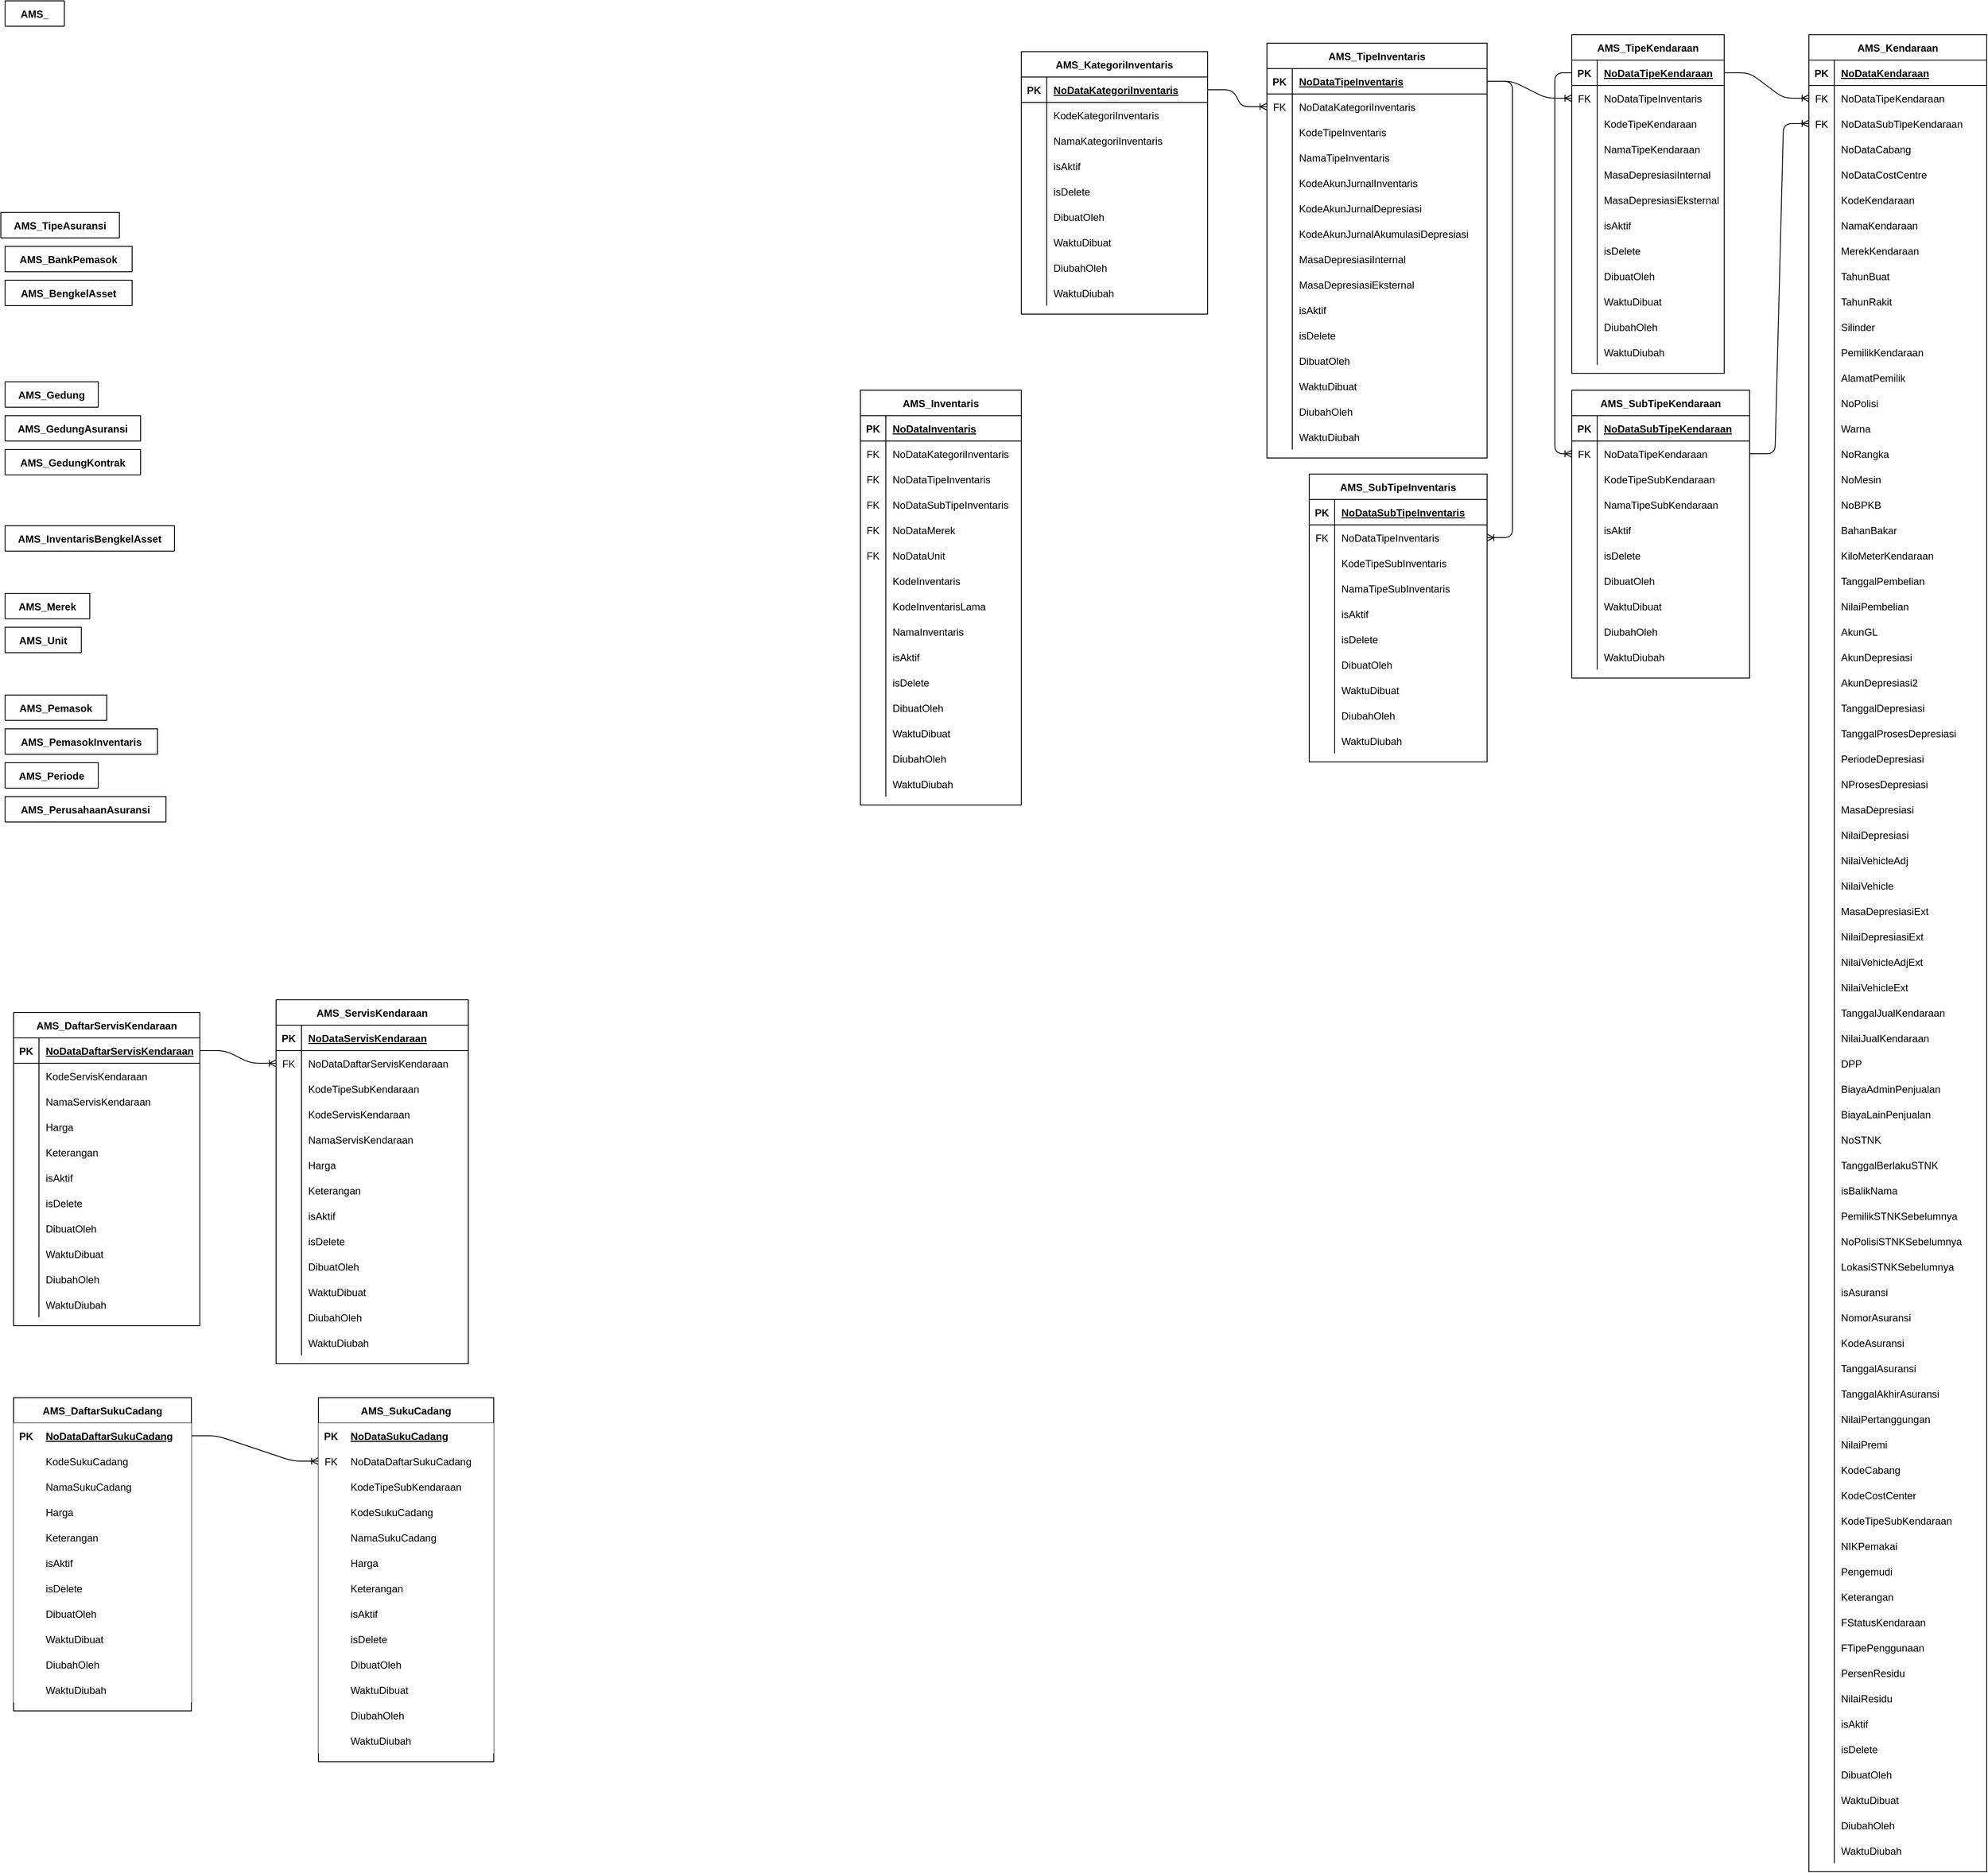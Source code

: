 <mxfile version="15.6.6" type="github">
  <diagram id="0C5Obm4Dw8OW7Sf_OEuJ" name="Page-1">
    <mxGraphModel dx="2029" dy="1191" grid="1" gridSize="10" guides="1" tooltips="1" connect="1" arrows="1" fold="1" page="1" pageScale="1" pageWidth="827" pageHeight="1169" math="0" shadow="0">
      <root>
        <mxCell id="0" />
        <mxCell id="1" parent="0" />
        <mxCell id="Cdxb7tv6mX4OchN8oBQR-1" value="AMS_" style="shape=table;startSize=30;container=1;collapsible=1;childLayout=tableLayout;fixedRows=1;rowLines=0;fontStyle=1;align=center;resizeLast=1;fillColor=default;strokeColor=default;fontColor=default;rounded=0;" parent="1" vertex="1" collapsed="1">
          <mxGeometry x="10" y="10" width="70" height="30" as="geometry">
            <mxRectangle x="10" y="10" width="180" height="280" as="alternateBounds" />
          </mxGeometry>
        </mxCell>
        <mxCell id="Cdxb7tv6mX4OchN8oBQR-2" value="" style="shape=partialRectangle;collapsible=0;dropTarget=0;pointerEvents=0;fillColor=none;top=0;left=0;bottom=1;right=0;points=[[0,0.5],[1,0.5]];portConstraint=eastwest;rounded=0;" parent="Cdxb7tv6mX4OchN8oBQR-1" vertex="1">
          <mxGeometry y="30" width="180" height="30" as="geometry" />
        </mxCell>
        <mxCell id="Cdxb7tv6mX4OchN8oBQR-3" value="PK" style="shape=partialRectangle;connectable=0;fillColor=none;top=0;left=0;bottom=0;right=0;fontStyle=1;overflow=hidden;rounded=0;" parent="Cdxb7tv6mX4OchN8oBQR-2" vertex="1">
          <mxGeometry width="30" height="30" as="geometry">
            <mxRectangle width="30" height="30" as="alternateBounds" />
          </mxGeometry>
        </mxCell>
        <mxCell id="Cdxb7tv6mX4OchN8oBQR-4" value="NoData" style="shape=partialRectangle;connectable=0;fillColor=none;top=0;left=0;bottom=0;right=0;align=left;spacingLeft=6;fontStyle=5;overflow=hidden;fontColor=default;rounded=0;" parent="Cdxb7tv6mX4OchN8oBQR-2" vertex="1">
          <mxGeometry x="30" width="150" height="30" as="geometry">
            <mxRectangle width="150" height="30" as="alternateBounds" />
          </mxGeometry>
        </mxCell>
        <mxCell id="Cdxb7tv6mX4OchN8oBQR-5" value="" style="shape=partialRectangle;collapsible=0;dropTarget=0;pointerEvents=0;fillColor=none;top=0;left=0;bottom=0;right=0;points=[[0,0.5],[1,0.5]];portConstraint=eastwest;rounded=0;" parent="Cdxb7tv6mX4OchN8oBQR-1" vertex="1">
          <mxGeometry y="60" width="180" height="30" as="geometry" />
        </mxCell>
        <mxCell id="Cdxb7tv6mX4OchN8oBQR-6" value="" style="shape=partialRectangle;connectable=0;fillColor=none;top=0;left=0;bottom=0;right=0;editable=1;overflow=hidden;rounded=0;" parent="Cdxb7tv6mX4OchN8oBQR-5" vertex="1">
          <mxGeometry width="30" height="30" as="geometry">
            <mxRectangle width="30" height="30" as="alternateBounds" />
          </mxGeometry>
        </mxCell>
        <mxCell id="Cdxb7tv6mX4OchN8oBQR-7" value="" style="shape=partialRectangle;connectable=0;fillColor=none;top=0;left=0;bottom=0;right=0;align=left;spacingLeft=6;overflow=hidden;fontColor=default;rounded=0;" parent="Cdxb7tv6mX4OchN8oBQR-5" vertex="1">
          <mxGeometry x="30" width="150" height="30" as="geometry">
            <mxRectangle width="150" height="30" as="alternateBounds" />
          </mxGeometry>
        </mxCell>
        <mxCell id="Cdxb7tv6mX4OchN8oBQR-8" value="" style="shape=partialRectangle;collapsible=0;dropTarget=0;pointerEvents=0;fillColor=none;top=0;left=0;bottom=0;right=0;points=[[0,0.5],[1,0.5]];portConstraint=eastwest;rounded=0;" parent="Cdxb7tv6mX4OchN8oBQR-1" vertex="1">
          <mxGeometry y="90" width="180" height="30" as="geometry" />
        </mxCell>
        <mxCell id="Cdxb7tv6mX4OchN8oBQR-9" value="" style="shape=partialRectangle;connectable=0;fillColor=none;top=0;left=0;bottom=0;right=0;editable=1;overflow=hidden;rounded=0;" parent="Cdxb7tv6mX4OchN8oBQR-8" vertex="1">
          <mxGeometry width="30" height="30" as="geometry">
            <mxRectangle width="30" height="30" as="alternateBounds" />
          </mxGeometry>
        </mxCell>
        <mxCell id="Cdxb7tv6mX4OchN8oBQR-10" value="isAktif" style="shape=partialRectangle;connectable=0;fillColor=none;top=0;left=0;bottom=0;right=0;align=left;spacingLeft=6;overflow=hidden;fontColor=default;rounded=0;" parent="Cdxb7tv6mX4OchN8oBQR-8" vertex="1">
          <mxGeometry x="30" width="150" height="30" as="geometry">
            <mxRectangle width="150" height="30" as="alternateBounds" />
          </mxGeometry>
        </mxCell>
        <mxCell id="Cdxb7tv6mX4OchN8oBQR-11" value="" style="shape=partialRectangle;collapsible=0;dropTarget=0;pointerEvents=0;fillColor=none;top=0;left=0;bottom=0;right=0;points=[[0,0.5],[1,0.5]];portConstraint=eastwest;rounded=0;" parent="Cdxb7tv6mX4OchN8oBQR-1" vertex="1">
          <mxGeometry y="120" width="180" height="30" as="geometry" />
        </mxCell>
        <mxCell id="Cdxb7tv6mX4OchN8oBQR-12" value="" style="shape=partialRectangle;connectable=0;fillColor=none;top=0;left=0;bottom=0;right=0;editable=1;overflow=hidden;rounded=0;" parent="Cdxb7tv6mX4OchN8oBQR-11" vertex="1">
          <mxGeometry width="30" height="30" as="geometry">
            <mxRectangle width="30" height="30" as="alternateBounds" />
          </mxGeometry>
        </mxCell>
        <mxCell id="Cdxb7tv6mX4OchN8oBQR-13" value="isDelete" style="shape=partialRectangle;connectable=0;fillColor=none;top=0;left=0;bottom=0;right=0;align=left;spacingLeft=6;overflow=hidden;fontColor=default;rounded=0;" parent="Cdxb7tv6mX4OchN8oBQR-11" vertex="1">
          <mxGeometry x="30" width="150" height="30" as="geometry">
            <mxRectangle width="150" height="30" as="alternateBounds" />
          </mxGeometry>
        </mxCell>
        <mxCell id="Cdxb7tv6mX4OchN8oBQR-14" value="" style="shape=partialRectangle;collapsible=0;dropTarget=0;pointerEvents=0;fillColor=none;top=0;left=0;bottom=0;right=0;points=[[0,0.5],[1,0.5]];portConstraint=eastwest;rounded=0;" parent="Cdxb7tv6mX4OchN8oBQR-1" vertex="1">
          <mxGeometry y="150" width="180" height="30" as="geometry" />
        </mxCell>
        <mxCell id="Cdxb7tv6mX4OchN8oBQR-15" value="" style="shape=partialRectangle;connectable=0;fillColor=none;top=0;left=0;bottom=0;right=0;editable=1;overflow=hidden;rounded=0;" parent="Cdxb7tv6mX4OchN8oBQR-14" vertex="1">
          <mxGeometry width="30" height="30" as="geometry">
            <mxRectangle width="30" height="30" as="alternateBounds" />
          </mxGeometry>
        </mxCell>
        <mxCell id="Cdxb7tv6mX4OchN8oBQR-16" value="DibuatOleh " style="shape=partialRectangle;connectable=0;fillColor=none;top=0;left=0;bottom=0;right=0;align=left;spacingLeft=6;overflow=hidden;fontColor=default;rounded=0;" parent="Cdxb7tv6mX4OchN8oBQR-14" vertex="1">
          <mxGeometry x="30" width="150" height="30" as="geometry">
            <mxRectangle width="150" height="30" as="alternateBounds" />
          </mxGeometry>
        </mxCell>
        <mxCell id="Cdxb7tv6mX4OchN8oBQR-17" value="" style="shape=partialRectangle;collapsible=0;dropTarget=0;pointerEvents=0;fillColor=none;top=0;left=0;bottom=0;right=0;points=[[0,0.5],[1,0.5]];portConstraint=eastwest;strokeColor=default;fontColor=default;rounded=0;" parent="Cdxb7tv6mX4OchN8oBQR-1" vertex="1">
          <mxGeometry y="180" width="180" height="30" as="geometry" />
        </mxCell>
        <mxCell id="Cdxb7tv6mX4OchN8oBQR-18" value="" style="shape=partialRectangle;connectable=0;fillColor=none;top=0;left=0;bottom=0;right=0;editable=1;overflow=hidden;rounded=0;" parent="Cdxb7tv6mX4OchN8oBQR-17" vertex="1">
          <mxGeometry width="30" height="30" as="geometry">
            <mxRectangle width="30" height="30" as="alternateBounds" />
          </mxGeometry>
        </mxCell>
        <mxCell id="Cdxb7tv6mX4OchN8oBQR-19" value="WaktuDibuat            " style="shape=partialRectangle;connectable=0;fillColor=none;top=0;left=0;bottom=0;right=0;align=left;spacingLeft=6;overflow=hidden;fontColor=default;rounded=0;" parent="Cdxb7tv6mX4OchN8oBQR-17" vertex="1">
          <mxGeometry x="30" width="150" height="30" as="geometry">
            <mxRectangle width="150" height="30" as="alternateBounds" />
          </mxGeometry>
        </mxCell>
        <mxCell id="Cdxb7tv6mX4OchN8oBQR-20" value="" style="shape=partialRectangle;collapsible=0;dropTarget=0;pointerEvents=0;fillColor=none;top=0;left=0;bottom=0;right=0;points=[[0,0.5],[1,0.5]];portConstraint=eastwest;rounded=0;" parent="Cdxb7tv6mX4OchN8oBQR-1" vertex="1">
          <mxGeometry y="210" width="180" height="30" as="geometry" />
        </mxCell>
        <mxCell id="Cdxb7tv6mX4OchN8oBQR-21" value="" style="shape=partialRectangle;connectable=0;fillColor=none;top=0;left=0;bottom=0;right=0;editable=1;overflow=hidden;rounded=0;" parent="Cdxb7tv6mX4OchN8oBQR-20" vertex="1">
          <mxGeometry width="30" height="30" as="geometry">
            <mxRectangle width="30" height="30" as="alternateBounds" />
          </mxGeometry>
        </mxCell>
        <mxCell id="Cdxb7tv6mX4OchN8oBQR-22" value="DiubahOleh   " style="shape=partialRectangle;connectable=0;fillColor=none;top=0;left=0;bottom=0;right=0;align=left;spacingLeft=6;overflow=hidden;fontColor=default;rounded=0;" parent="Cdxb7tv6mX4OchN8oBQR-20" vertex="1">
          <mxGeometry x="30" width="150" height="30" as="geometry">
            <mxRectangle width="150" height="30" as="alternateBounds" />
          </mxGeometry>
        </mxCell>
        <mxCell id="Cdxb7tv6mX4OchN8oBQR-23" value="" style="shape=partialRectangle;collapsible=0;dropTarget=0;pointerEvents=0;fillColor=none;top=0;left=0;bottom=0;right=0;points=[[0,0.5],[1,0.5]];portConstraint=eastwest;rounded=0;" parent="Cdxb7tv6mX4OchN8oBQR-1" vertex="1">
          <mxGeometry y="240" width="180" height="30" as="geometry" />
        </mxCell>
        <mxCell id="Cdxb7tv6mX4OchN8oBQR-24" value="" style="shape=partialRectangle;connectable=0;fillColor=none;top=0;left=0;bottom=0;right=0;editable=1;overflow=hidden;rounded=0;" parent="Cdxb7tv6mX4OchN8oBQR-23" vertex="1">
          <mxGeometry width="30" height="30" as="geometry">
            <mxRectangle width="30" height="30" as="alternateBounds" />
          </mxGeometry>
        </mxCell>
        <mxCell id="Cdxb7tv6mX4OchN8oBQR-25" value="WaktuDiubah" style="shape=partialRectangle;connectable=0;fillColor=none;top=0;left=0;bottom=0;right=0;align=left;spacingLeft=6;overflow=hidden;fontColor=default;rounded=0;" parent="Cdxb7tv6mX4OchN8oBQR-23" vertex="1">
          <mxGeometry x="30" width="150" height="30" as="geometry">
            <mxRectangle width="150" height="30" as="alternateBounds" />
          </mxGeometry>
        </mxCell>
        <mxCell id="Cdxb7tv6mX4OchN8oBQR-26" value="AMS_BankPemasok" style="shape=table;startSize=30;container=1;collapsible=1;childLayout=tableLayout;fixedRows=1;rowLines=0;fontStyle=1;align=center;resizeLast=1;fillColor=default;strokeColor=default;fontColor=default;rounded=0;" parent="1" vertex="1" collapsed="1">
          <mxGeometry x="10" y="300" width="150" height="30" as="geometry">
            <mxRectangle x="210" y="10" width="180" height="370" as="alternateBounds" />
          </mxGeometry>
        </mxCell>
        <mxCell id="Cdxb7tv6mX4OchN8oBQR-27" value="" style="shape=partialRectangle;collapsible=0;dropTarget=0;pointerEvents=0;fillColor=none;top=0;left=0;bottom=1;right=0;points=[[0,0.5],[1,0.5]];portConstraint=eastwest;rounded=0;" parent="Cdxb7tv6mX4OchN8oBQR-26" vertex="1">
          <mxGeometry y="30" width="180" height="30" as="geometry" />
        </mxCell>
        <mxCell id="Cdxb7tv6mX4OchN8oBQR-28" value="PK" style="shape=partialRectangle;connectable=0;fillColor=none;top=0;left=0;bottom=0;right=0;fontStyle=1;overflow=hidden;rounded=0;" parent="Cdxb7tv6mX4OchN8oBQR-27" vertex="1">
          <mxGeometry width="30" height="30" as="geometry">
            <mxRectangle width="30" height="30" as="alternateBounds" />
          </mxGeometry>
        </mxCell>
        <mxCell id="Cdxb7tv6mX4OchN8oBQR-29" value="NoDataBankPemasok" style="shape=partialRectangle;connectable=0;fillColor=none;top=0;left=0;bottom=0;right=0;align=left;spacingLeft=6;fontStyle=5;overflow=hidden;fontColor=default;rounded=0;" parent="Cdxb7tv6mX4OchN8oBQR-27" vertex="1">
          <mxGeometry x="30" width="150" height="30" as="geometry">
            <mxRectangle width="150" height="30" as="alternateBounds" />
          </mxGeometry>
        </mxCell>
        <mxCell id="Cdxb7tv6mX4OchN8oBQR-30" value="" style="shape=partialRectangle;collapsible=0;dropTarget=0;pointerEvents=0;fillColor=none;top=0;left=0;bottom=0;right=0;points=[[0,0.5],[1,0.5]];portConstraint=eastwest;rounded=0;" parent="Cdxb7tv6mX4OchN8oBQR-26" vertex="1">
          <mxGeometry y="60" width="180" height="30" as="geometry" />
        </mxCell>
        <mxCell id="Cdxb7tv6mX4OchN8oBQR-31" value="FK" style="shape=partialRectangle;connectable=0;fillColor=none;top=0;left=0;bottom=0;right=0;editable=1;overflow=hidden;fontColor=default;rounded=0;" parent="Cdxb7tv6mX4OchN8oBQR-30" vertex="1">
          <mxGeometry width="30" height="30" as="geometry">
            <mxRectangle width="30" height="30" as="alternateBounds" />
          </mxGeometry>
        </mxCell>
        <mxCell id="Cdxb7tv6mX4OchN8oBQR-32" value="NoDataPemasok" style="shape=partialRectangle;connectable=0;fillColor=none;top=0;left=0;bottom=0;right=0;align=left;spacingLeft=6;overflow=hidden;fontColor=default;rounded=0;" parent="Cdxb7tv6mX4OchN8oBQR-30" vertex="1">
          <mxGeometry x="30" width="150" height="30" as="geometry">
            <mxRectangle width="150" height="30" as="alternateBounds" />
          </mxGeometry>
        </mxCell>
        <mxCell id="Cdxb7tv6mX4OchN8oBQR-76" value="" style="shape=partialRectangle;collapsible=0;dropTarget=0;pointerEvents=0;fillColor=none;top=0;left=0;bottom=0;right=0;points=[[0,0.5],[1,0.5]];portConstraint=eastwest;rounded=0;" parent="Cdxb7tv6mX4OchN8oBQR-26" vertex="1">
          <mxGeometry y="90" width="180" height="30" as="geometry" />
        </mxCell>
        <mxCell id="Cdxb7tv6mX4OchN8oBQR-77" value="" style="shape=partialRectangle;connectable=0;fillColor=none;top=0;left=0;bottom=0;right=0;editable=1;overflow=hidden;fontColor=default;rounded=0;" parent="Cdxb7tv6mX4OchN8oBQR-76" vertex="1">
          <mxGeometry width="30" height="30" as="geometry">
            <mxRectangle width="30" height="30" as="alternateBounds" />
          </mxGeometry>
        </mxCell>
        <mxCell id="Cdxb7tv6mX4OchN8oBQR-78" value="NamaBankPemasok" style="shape=partialRectangle;connectable=0;fillColor=none;top=0;left=0;bottom=0;right=0;align=left;spacingLeft=6;overflow=hidden;fontColor=default;rounded=0;" parent="Cdxb7tv6mX4OchN8oBQR-76" vertex="1">
          <mxGeometry x="30" width="150" height="30" as="geometry">
            <mxRectangle width="150" height="30" as="alternateBounds" />
          </mxGeometry>
        </mxCell>
        <mxCell id="Cdxb7tv6mX4OchN8oBQR-79" value="" style="shape=partialRectangle;collapsible=0;dropTarget=0;pointerEvents=0;fillColor=none;top=0;left=0;bottom=0;right=0;points=[[0,0.5],[1,0.5]];portConstraint=eastwest;rounded=0;" parent="Cdxb7tv6mX4OchN8oBQR-26" vertex="1">
          <mxGeometry y="120" width="180" height="30" as="geometry" />
        </mxCell>
        <mxCell id="Cdxb7tv6mX4OchN8oBQR-80" value="" style="shape=partialRectangle;connectable=0;fillColor=none;top=0;left=0;bottom=0;right=0;editable=1;overflow=hidden;fontColor=default;rounded=0;" parent="Cdxb7tv6mX4OchN8oBQR-79" vertex="1">
          <mxGeometry width="30" height="30" as="geometry">
            <mxRectangle width="30" height="30" as="alternateBounds" />
          </mxGeometry>
        </mxCell>
        <mxCell id="Cdxb7tv6mX4OchN8oBQR-81" value="KodeBankPemasok" style="shape=partialRectangle;connectable=0;fillColor=none;top=0;left=0;bottom=0;right=0;align=left;spacingLeft=6;overflow=hidden;fontColor=default;rounded=0;" parent="Cdxb7tv6mX4OchN8oBQR-79" vertex="1">
          <mxGeometry x="30" width="150" height="30" as="geometry">
            <mxRectangle width="150" height="30" as="alternateBounds" />
          </mxGeometry>
        </mxCell>
        <mxCell id="Cdxb7tv6mX4OchN8oBQR-82" value="" style="shape=partialRectangle;collapsible=0;dropTarget=0;pointerEvents=0;fillColor=none;top=0;left=0;bottom=0;right=0;points=[[0,0.5],[1,0.5]];portConstraint=eastwest;rounded=0;" parent="Cdxb7tv6mX4OchN8oBQR-26" vertex="1">
          <mxGeometry y="150" width="180" height="30" as="geometry" />
        </mxCell>
        <mxCell id="Cdxb7tv6mX4OchN8oBQR-83" value="" style="shape=partialRectangle;connectable=0;fillColor=none;top=0;left=0;bottom=0;right=0;editable=1;overflow=hidden;fontColor=default;rounded=0;" parent="Cdxb7tv6mX4OchN8oBQR-82" vertex="1">
          <mxGeometry width="30" height="30" as="geometry">
            <mxRectangle width="30" height="30" as="alternateBounds" />
          </mxGeometry>
        </mxCell>
        <mxCell id="Cdxb7tv6mX4OchN8oBQR-84" value="NoRekeningPemasok" style="shape=partialRectangle;connectable=0;fillColor=none;top=0;left=0;bottom=0;right=0;align=left;spacingLeft=6;overflow=hidden;fontColor=default;rounded=0;" parent="Cdxb7tv6mX4OchN8oBQR-82" vertex="1">
          <mxGeometry x="30" width="150" height="30" as="geometry">
            <mxRectangle width="150" height="30" as="alternateBounds" />
          </mxGeometry>
        </mxCell>
        <mxCell id="Cdxb7tv6mX4OchN8oBQR-33" value="" style="shape=partialRectangle;collapsible=0;dropTarget=0;pointerEvents=0;fillColor=none;top=0;left=0;bottom=0;right=0;points=[[0,0.5],[1,0.5]];portConstraint=eastwest;rounded=0;" parent="Cdxb7tv6mX4OchN8oBQR-26" vertex="1">
          <mxGeometry y="180" width="180" height="30" as="geometry" />
        </mxCell>
        <mxCell id="Cdxb7tv6mX4OchN8oBQR-34" value="" style="shape=partialRectangle;connectable=0;fillColor=none;top=0;left=0;bottom=0;right=0;editable=1;overflow=hidden;rounded=0;" parent="Cdxb7tv6mX4OchN8oBQR-33" vertex="1">
          <mxGeometry width="30" height="30" as="geometry">
            <mxRectangle width="30" height="30" as="alternateBounds" />
          </mxGeometry>
        </mxCell>
        <mxCell id="Cdxb7tv6mX4OchN8oBQR-35" value="isAktif" style="shape=partialRectangle;connectable=0;fillColor=none;top=0;left=0;bottom=0;right=0;align=left;spacingLeft=6;overflow=hidden;fontColor=default;rounded=0;" parent="Cdxb7tv6mX4OchN8oBQR-33" vertex="1">
          <mxGeometry x="30" width="150" height="30" as="geometry">
            <mxRectangle width="150" height="30" as="alternateBounds" />
          </mxGeometry>
        </mxCell>
        <mxCell id="Cdxb7tv6mX4OchN8oBQR-36" value="" style="shape=partialRectangle;collapsible=0;dropTarget=0;pointerEvents=0;fillColor=none;top=0;left=0;bottom=0;right=0;points=[[0,0.5],[1,0.5]];portConstraint=eastwest;rounded=0;" parent="Cdxb7tv6mX4OchN8oBQR-26" vertex="1">
          <mxGeometry y="210" width="180" height="30" as="geometry" />
        </mxCell>
        <mxCell id="Cdxb7tv6mX4OchN8oBQR-37" value="" style="shape=partialRectangle;connectable=0;fillColor=none;top=0;left=0;bottom=0;right=0;editable=1;overflow=hidden;rounded=0;" parent="Cdxb7tv6mX4OchN8oBQR-36" vertex="1">
          <mxGeometry width="30" height="30" as="geometry">
            <mxRectangle width="30" height="30" as="alternateBounds" />
          </mxGeometry>
        </mxCell>
        <mxCell id="Cdxb7tv6mX4OchN8oBQR-38" value="isDelete" style="shape=partialRectangle;connectable=0;fillColor=none;top=0;left=0;bottom=0;right=0;align=left;spacingLeft=6;overflow=hidden;fontColor=default;rounded=0;" parent="Cdxb7tv6mX4OchN8oBQR-36" vertex="1">
          <mxGeometry x="30" width="150" height="30" as="geometry">
            <mxRectangle width="150" height="30" as="alternateBounds" />
          </mxGeometry>
        </mxCell>
        <mxCell id="Cdxb7tv6mX4OchN8oBQR-39" value="" style="shape=partialRectangle;collapsible=0;dropTarget=0;pointerEvents=0;fillColor=none;top=0;left=0;bottom=0;right=0;points=[[0,0.5],[1,0.5]];portConstraint=eastwest;rounded=0;" parent="Cdxb7tv6mX4OchN8oBQR-26" vertex="1">
          <mxGeometry y="240" width="180" height="30" as="geometry" />
        </mxCell>
        <mxCell id="Cdxb7tv6mX4OchN8oBQR-40" value="" style="shape=partialRectangle;connectable=0;fillColor=none;top=0;left=0;bottom=0;right=0;editable=1;overflow=hidden;rounded=0;" parent="Cdxb7tv6mX4OchN8oBQR-39" vertex="1">
          <mxGeometry width="30" height="30" as="geometry">
            <mxRectangle width="30" height="30" as="alternateBounds" />
          </mxGeometry>
        </mxCell>
        <mxCell id="Cdxb7tv6mX4OchN8oBQR-41" value="DibuatOleh " style="shape=partialRectangle;connectable=0;fillColor=none;top=0;left=0;bottom=0;right=0;align=left;spacingLeft=6;overflow=hidden;fontColor=default;rounded=0;" parent="Cdxb7tv6mX4OchN8oBQR-39" vertex="1">
          <mxGeometry x="30" width="150" height="30" as="geometry">
            <mxRectangle width="150" height="30" as="alternateBounds" />
          </mxGeometry>
        </mxCell>
        <mxCell id="Cdxb7tv6mX4OchN8oBQR-42" value="" style="shape=partialRectangle;collapsible=0;dropTarget=0;pointerEvents=0;fillColor=none;top=0;left=0;bottom=0;right=0;points=[[0,0.5],[1,0.5]];portConstraint=eastwest;strokeColor=default;fontColor=default;rounded=0;" parent="Cdxb7tv6mX4OchN8oBQR-26" vertex="1">
          <mxGeometry y="270" width="180" height="30" as="geometry" />
        </mxCell>
        <mxCell id="Cdxb7tv6mX4OchN8oBQR-43" value="" style="shape=partialRectangle;connectable=0;fillColor=none;top=0;left=0;bottom=0;right=0;editable=1;overflow=hidden;rounded=0;" parent="Cdxb7tv6mX4OchN8oBQR-42" vertex="1">
          <mxGeometry width="30" height="30" as="geometry">
            <mxRectangle width="30" height="30" as="alternateBounds" />
          </mxGeometry>
        </mxCell>
        <mxCell id="Cdxb7tv6mX4OchN8oBQR-44" value="WaktuDibuat            " style="shape=partialRectangle;connectable=0;fillColor=none;top=0;left=0;bottom=0;right=0;align=left;spacingLeft=6;overflow=hidden;fontColor=default;rounded=0;" parent="Cdxb7tv6mX4OchN8oBQR-42" vertex="1">
          <mxGeometry x="30" width="150" height="30" as="geometry">
            <mxRectangle width="150" height="30" as="alternateBounds" />
          </mxGeometry>
        </mxCell>
        <mxCell id="Cdxb7tv6mX4OchN8oBQR-45" value="" style="shape=partialRectangle;collapsible=0;dropTarget=0;pointerEvents=0;fillColor=none;top=0;left=0;bottom=0;right=0;points=[[0,0.5],[1,0.5]];portConstraint=eastwest;rounded=0;" parent="Cdxb7tv6mX4OchN8oBQR-26" vertex="1">
          <mxGeometry y="300" width="180" height="30" as="geometry" />
        </mxCell>
        <mxCell id="Cdxb7tv6mX4OchN8oBQR-46" value="" style="shape=partialRectangle;connectable=0;fillColor=none;top=0;left=0;bottom=0;right=0;editable=1;overflow=hidden;rounded=0;" parent="Cdxb7tv6mX4OchN8oBQR-45" vertex="1">
          <mxGeometry width="30" height="30" as="geometry">
            <mxRectangle width="30" height="30" as="alternateBounds" />
          </mxGeometry>
        </mxCell>
        <mxCell id="Cdxb7tv6mX4OchN8oBQR-47" value="DiubahOleh   " style="shape=partialRectangle;connectable=0;fillColor=none;top=0;left=0;bottom=0;right=0;align=left;spacingLeft=6;overflow=hidden;fontColor=default;rounded=0;" parent="Cdxb7tv6mX4OchN8oBQR-45" vertex="1">
          <mxGeometry x="30" width="150" height="30" as="geometry">
            <mxRectangle width="150" height="30" as="alternateBounds" />
          </mxGeometry>
        </mxCell>
        <mxCell id="Cdxb7tv6mX4OchN8oBQR-48" value="" style="shape=partialRectangle;collapsible=0;dropTarget=0;pointerEvents=0;fillColor=none;top=0;left=0;bottom=0;right=0;points=[[0,0.5],[1,0.5]];portConstraint=eastwest;rounded=0;" parent="Cdxb7tv6mX4OchN8oBQR-26" vertex="1">
          <mxGeometry y="330" width="180" height="30" as="geometry" />
        </mxCell>
        <mxCell id="Cdxb7tv6mX4OchN8oBQR-49" value="" style="shape=partialRectangle;connectable=0;fillColor=none;top=0;left=0;bottom=0;right=0;editable=1;overflow=hidden;rounded=0;" parent="Cdxb7tv6mX4OchN8oBQR-48" vertex="1">
          <mxGeometry width="30" height="30" as="geometry">
            <mxRectangle width="30" height="30" as="alternateBounds" />
          </mxGeometry>
        </mxCell>
        <mxCell id="Cdxb7tv6mX4OchN8oBQR-50" value="WaktuDiubah" style="shape=partialRectangle;connectable=0;fillColor=none;top=0;left=0;bottom=0;right=0;align=left;spacingLeft=6;overflow=hidden;fontColor=default;rounded=0;" parent="Cdxb7tv6mX4OchN8oBQR-48" vertex="1">
          <mxGeometry x="30" width="150" height="30" as="geometry">
            <mxRectangle width="150" height="30" as="alternateBounds" />
          </mxGeometry>
        </mxCell>
        <mxCell id="Cdxb7tv6mX4OchN8oBQR-85" value="AMS_BengkelAsset" style="shape=table;startSize=30;container=1;collapsible=1;childLayout=tableLayout;fixedRows=1;rowLines=0;fontStyle=1;align=center;resizeLast=1;fillColor=default;strokeColor=default;fontColor=default;rounded=0;" parent="1" vertex="1" collapsed="1">
          <mxGeometry x="10" y="340" width="150" height="30" as="geometry">
            <mxRectangle x="660" y="220" width="190" height="580" as="alternateBounds" />
          </mxGeometry>
        </mxCell>
        <mxCell id="Cdxb7tv6mX4OchN8oBQR-86" value="" style="shape=partialRectangle;collapsible=0;dropTarget=0;pointerEvents=0;fillColor=none;top=0;left=0;bottom=1;right=0;points=[[0,0.5],[1,0.5]];portConstraint=eastwest;rounded=0;" parent="Cdxb7tv6mX4OchN8oBQR-85" vertex="1">
          <mxGeometry y="30" width="190" height="30" as="geometry" />
        </mxCell>
        <mxCell id="Cdxb7tv6mX4OchN8oBQR-87" value="PK" style="shape=partialRectangle;connectable=0;fillColor=none;top=0;left=0;bottom=0;right=0;fontStyle=1;overflow=hidden;rounded=0;" parent="Cdxb7tv6mX4OchN8oBQR-86" vertex="1">
          <mxGeometry width="30" height="30" as="geometry">
            <mxRectangle width="30" height="30" as="alternateBounds" />
          </mxGeometry>
        </mxCell>
        <mxCell id="Cdxb7tv6mX4OchN8oBQR-88" value="NoDataBengkelAsset" style="shape=partialRectangle;connectable=0;fillColor=none;top=0;left=0;bottom=0;right=0;align=left;spacingLeft=6;fontStyle=5;overflow=hidden;fontColor=default;rounded=0;" parent="Cdxb7tv6mX4OchN8oBQR-86" vertex="1">
          <mxGeometry x="30" width="160" height="30" as="geometry">
            <mxRectangle width="160" height="30" as="alternateBounds" />
          </mxGeometry>
        </mxCell>
        <mxCell id="Cdxb7tv6mX4OchN8oBQR-89" value="" style="shape=partialRectangle;collapsible=0;dropTarget=0;pointerEvents=0;fillColor=none;top=0;left=0;bottom=0;right=0;points=[[0,0.5],[1,0.5]];portConstraint=eastwest;rounded=0;" parent="Cdxb7tv6mX4OchN8oBQR-85" vertex="1">
          <mxGeometry y="60" width="190" height="30" as="geometry" />
        </mxCell>
        <mxCell id="Cdxb7tv6mX4OchN8oBQR-90" value="" style="shape=partialRectangle;connectable=0;fillColor=none;top=0;left=0;bottom=0;right=0;editable=1;overflow=hidden;fontColor=default;strokeColor=default;rounded=0;" parent="Cdxb7tv6mX4OchN8oBQR-89" vertex="1">
          <mxGeometry width="30" height="30" as="geometry">
            <mxRectangle width="30" height="30" as="alternateBounds" />
          </mxGeometry>
        </mxCell>
        <mxCell id="Cdxb7tv6mX4OchN8oBQR-91" value="KodeBengkelAsset" style="shape=partialRectangle;connectable=0;fillColor=none;top=0;left=0;bottom=0;right=0;align=left;spacingLeft=6;overflow=hidden;fontColor=default;rounded=0;" parent="Cdxb7tv6mX4OchN8oBQR-89" vertex="1">
          <mxGeometry x="30" width="160" height="30" as="geometry">
            <mxRectangle width="160" height="30" as="alternateBounds" />
          </mxGeometry>
        </mxCell>
        <mxCell id="Cdxb7tv6mX4OchN8oBQR-110" value="" style="shape=partialRectangle;collapsible=0;dropTarget=0;pointerEvents=0;fillColor=none;top=0;left=0;bottom=0;right=0;points=[[0,0.5],[1,0.5]];portConstraint=eastwest;strokeColor=default;fontColor=default;rounded=0;" parent="Cdxb7tv6mX4OchN8oBQR-85" vertex="1">
          <mxGeometry y="90" width="190" height="30" as="geometry" />
        </mxCell>
        <mxCell id="Cdxb7tv6mX4OchN8oBQR-111" value="" style="shape=partialRectangle;connectable=0;fillColor=none;top=0;left=0;bottom=0;right=0;editable=1;overflow=hidden;fontColor=default;strokeColor=default;rounded=0;" parent="Cdxb7tv6mX4OchN8oBQR-110" vertex="1">
          <mxGeometry width="30" height="30" as="geometry">
            <mxRectangle width="30" height="30" as="alternateBounds" />
          </mxGeometry>
        </mxCell>
        <mxCell id="Cdxb7tv6mX4OchN8oBQR-112" value="NamaBengkelAsset " style="shape=partialRectangle;connectable=0;fillColor=none;top=0;left=0;bottom=0;right=0;align=left;spacingLeft=6;overflow=hidden;fontColor=default;rounded=0;" parent="Cdxb7tv6mX4OchN8oBQR-110" vertex="1">
          <mxGeometry x="30" width="160" height="30" as="geometry">
            <mxRectangle width="160" height="30" as="alternateBounds" />
          </mxGeometry>
        </mxCell>
        <mxCell id="Cdxb7tv6mX4OchN8oBQR-113" value="" style="shape=partialRectangle;collapsible=0;dropTarget=0;pointerEvents=0;fillColor=none;top=0;left=0;bottom=0;right=0;points=[[0,0.5],[1,0.5]];portConstraint=eastwest;strokeColor=default;fontColor=default;rounded=0;" parent="Cdxb7tv6mX4OchN8oBQR-85" vertex="1">
          <mxGeometry y="120" width="190" height="30" as="geometry" />
        </mxCell>
        <mxCell id="Cdxb7tv6mX4OchN8oBQR-114" value="" style="shape=partialRectangle;connectable=0;fillColor=none;top=0;left=0;bottom=0;right=0;editable=1;overflow=hidden;fontColor=default;strokeColor=default;rounded=0;" parent="Cdxb7tv6mX4OchN8oBQR-113" vertex="1">
          <mxGeometry width="30" height="30" as="geometry">
            <mxRectangle width="30" height="30" as="alternateBounds" />
          </mxGeometry>
        </mxCell>
        <mxCell id="Cdxb7tv6mX4OchN8oBQR-115" value="Alamat" style="shape=partialRectangle;connectable=0;fillColor=none;top=0;left=0;bottom=0;right=0;align=left;spacingLeft=6;overflow=hidden;fontColor=default;rounded=0;" parent="Cdxb7tv6mX4OchN8oBQR-113" vertex="1">
          <mxGeometry x="30" width="160" height="30" as="geometry">
            <mxRectangle width="160" height="30" as="alternateBounds" />
          </mxGeometry>
        </mxCell>
        <mxCell id="Cdxb7tv6mX4OchN8oBQR-116" value="" style="shape=partialRectangle;collapsible=0;dropTarget=0;pointerEvents=0;fillColor=none;top=0;left=0;bottom=0;right=0;points=[[0,0.5],[1,0.5]];portConstraint=eastwest;rounded=0;" parent="Cdxb7tv6mX4OchN8oBQR-85" vertex="1">
          <mxGeometry y="150" width="190" height="30" as="geometry" />
        </mxCell>
        <mxCell id="Cdxb7tv6mX4OchN8oBQR-117" value="" style="shape=partialRectangle;connectable=0;fillColor=none;top=0;left=0;bottom=0;right=0;editable=1;overflow=hidden;fontColor=default;strokeColor=default;rounded=0;" parent="Cdxb7tv6mX4OchN8oBQR-116" vertex="1">
          <mxGeometry width="30" height="30" as="geometry">
            <mxRectangle width="30" height="30" as="alternateBounds" />
          </mxGeometry>
        </mxCell>
        <mxCell id="Cdxb7tv6mX4OchN8oBQR-118" value="Kota" style="shape=partialRectangle;connectable=0;fillColor=none;top=0;left=0;bottom=0;right=0;align=left;spacingLeft=6;overflow=hidden;fontColor=default;rounded=0;" parent="Cdxb7tv6mX4OchN8oBQR-116" vertex="1">
          <mxGeometry x="30" width="160" height="30" as="geometry">
            <mxRectangle width="160" height="30" as="alternateBounds" />
          </mxGeometry>
        </mxCell>
        <mxCell id="Cdxb7tv6mX4OchN8oBQR-119" value="" style="shape=partialRectangle;collapsible=0;dropTarget=0;pointerEvents=0;fillColor=none;top=0;left=0;bottom=0;right=0;points=[[0,0.5],[1,0.5]];portConstraint=eastwest;rounded=0;" parent="Cdxb7tv6mX4OchN8oBQR-85" vertex="1">
          <mxGeometry y="180" width="190" height="30" as="geometry" />
        </mxCell>
        <mxCell id="Cdxb7tv6mX4OchN8oBQR-120" value="" style="shape=partialRectangle;connectable=0;fillColor=none;top=0;left=0;bottom=0;right=0;editable=1;overflow=hidden;fontColor=default;strokeColor=default;rounded=0;" parent="Cdxb7tv6mX4OchN8oBQR-119" vertex="1">
          <mxGeometry width="30" height="30" as="geometry">
            <mxRectangle width="30" height="30" as="alternateBounds" />
          </mxGeometry>
        </mxCell>
        <mxCell id="Cdxb7tv6mX4OchN8oBQR-121" value="KodePos" style="shape=partialRectangle;connectable=0;fillColor=none;top=0;left=0;bottom=0;right=0;align=left;spacingLeft=6;overflow=hidden;fontColor=default;rounded=0;" parent="Cdxb7tv6mX4OchN8oBQR-119" vertex="1">
          <mxGeometry x="30" width="160" height="30" as="geometry">
            <mxRectangle width="160" height="30" as="alternateBounds" />
          </mxGeometry>
        </mxCell>
        <mxCell id="Cdxb7tv6mX4OchN8oBQR-122" value="" style="shape=partialRectangle;collapsible=0;dropTarget=0;pointerEvents=0;fillColor=none;top=0;left=0;bottom=0;right=0;points=[[0,0.5],[1,0.5]];portConstraint=eastwest;rounded=0;" parent="Cdxb7tv6mX4OchN8oBQR-85" vertex="1">
          <mxGeometry y="210" width="190" height="30" as="geometry" />
        </mxCell>
        <mxCell id="Cdxb7tv6mX4OchN8oBQR-123" value="" style="shape=partialRectangle;connectable=0;fillColor=none;top=0;left=0;bottom=0;right=0;editable=1;overflow=hidden;fontColor=default;strokeColor=default;rounded=0;" parent="Cdxb7tv6mX4OchN8oBQR-122" vertex="1">
          <mxGeometry width="30" height="30" as="geometry">
            <mxRectangle width="30" height="30" as="alternateBounds" />
          </mxGeometry>
        </mxCell>
        <mxCell id="Cdxb7tv6mX4OchN8oBQR-124" value="Telp" style="shape=partialRectangle;connectable=0;fillColor=none;top=0;left=0;bottom=0;right=0;align=left;spacingLeft=6;overflow=hidden;fontColor=default;rounded=0;" parent="Cdxb7tv6mX4OchN8oBQR-122" vertex="1">
          <mxGeometry x="30" width="160" height="30" as="geometry">
            <mxRectangle width="160" height="30" as="alternateBounds" />
          </mxGeometry>
        </mxCell>
        <mxCell id="Cdxb7tv6mX4OchN8oBQR-125" value="" style="shape=partialRectangle;collapsible=0;dropTarget=0;pointerEvents=0;fillColor=none;top=0;left=0;bottom=0;right=0;points=[[0,0.5],[1,0.5]];portConstraint=eastwest;rounded=0;" parent="Cdxb7tv6mX4OchN8oBQR-85" vertex="1">
          <mxGeometry y="240" width="190" height="30" as="geometry" />
        </mxCell>
        <mxCell id="Cdxb7tv6mX4OchN8oBQR-126" value="" style="shape=partialRectangle;connectable=0;fillColor=none;top=0;left=0;bottom=0;right=0;editable=1;overflow=hidden;fontColor=default;strokeColor=default;rounded=0;" parent="Cdxb7tv6mX4OchN8oBQR-125" vertex="1">
          <mxGeometry width="30" height="30" as="geometry">
            <mxRectangle width="30" height="30" as="alternateBounds" />
          </mxGeometry>
        </mxCell>
        <mxCell id="Cdxb7tv6mX4OchN8oBQR-127" value="Fax" style="shape=partialRectangle;connectable=0;fillColor=none;top=0;left=0;bottom=0;right=0;align=left;spacingLeft=6;overflow=hidden;fontColor=default;rounded=0;" parent="Cdxb7tv6mX4OchN8oBQR-125" vertex="1">
          <mxGeometry x="30" width="160" height="30" as="geometry">
            <mxRectangle width="160" height="30" as="alternateBounds" />
          </mxGeometry>
        </mxCell>
        <mxCell id="Cdxb7tv6mX4OchN8oBQR-134" value="" style="shape=partialRectangle;collapsible=0;dropTarget=0;pointerEvents=0;fillColor=none;top=0;left=0;bottom=0;right=0;points=[[0,0.5],[1,0.5]];portConstraint=eastwest;strokeColor=default;fontColor=default;rounded=0;" parent="Cdxb7tv6mX4OchN8oBQR-85" vertex="1">
          <mxGeometry y="270" width="190" height="30" as="geometry" />
        </mxCell>
        <mxCell id="Cdxb7tv6mX4OchN8oBQR-135" value="" style="shape=partialRectangle;connectable=0;fillColor=none;top=0;left=0;bottom=0;right=0;editable=1;overflow=hidden;fontColor=default;strokeColor=default;rounded=0;" parent="Cdxb7tv6mX4OchN8oBQR-134" vertex="1">
          <mxGeometry width="30" height="30" as="geometry">
            <mxRectangle width="30" height="30" as="alternateBounds" />
          </mxGeometry>
        </mxCell>
        <mxCell id="Cdxb7tv6mX4OchN8oBQR-136" value="Email" style="shape=partialRectangle;connectable=0;fillColor=none;top=0;left=0;bottom=0;right=0;align=left;spacingLeft=6;overflow=hidden;fontColor=default;rounded=0;" parent="Cdxb7tv6mX4OchN8oBQR-134" vertex="1">
          <mxGeometry x="30" width="160" height="30" as="geometry">
            <mxRectangle width="160" height="30" as="alternateBounds" />
          </mxGeometry>
        </mxCell>
        <mxCell id="Cdxb7tv6mX4OchN8oBQR-137" value="" style="shape=partialRectangle;collapsible=0;dropTarget=0;pointerEvents=0;fillColor=none;top=0;left=0;bottom=0;right=0;points=[[0,0.5],[1,0.5]];portConstraint=eastwest;rounded=0;" parent="Cdxb7tv6mX4OchN8oBQR-85" vertex="1">
          <mxGeometry y="300" width="190" height="30" as="geometry" />
        </mxCell>
        <mxCell id="Cdxb7tv6mX4OchN8oBQR-138" value="" style="shape=partialRectangle;connectable=0;fillColor=none;top=0;left=0;bottom=0;right=0;editable=1;overflow=hidden;fontColor=default;strokeColor=default;rounded=0;" parent="Cdxb7tv6mX4OchN8oBQR-137" vertex="1">
          <mxGeometry width="30" height="30" as="geometry">
            <mxRectangle width="30" height="30" as="alternateBounds" />
          </mxGeometry>
        </mxCell>
        <mxCell id="Cdxb7tv6mX4OchN8oBQR-139" value="PenanggungJawab" style="shape=partialRectangle;connectable=0;fillColor=none;top=0;left=0;bottom=0;right=0;align=left;spacingLeft=6;overflow=hidden;fontColor=default;rounded=0;" parent="Cdxb7tv6mX4OchN8oBQR-137" vertex="1">
          <mxGeometry x="30" width="160" height="30" as="geometry">
            <mxRectangle width="160" height="30" as="alternateBounds" />
          </mxGeometry>
        </mxCell>
        <mxCell id="Cdxb7tv6mX4OchN8oBQR-140" value="" style="shape=partialRectangle;collapsible=0;dropTarget=0;pointerEvents=0;fillColor=none;top=0;left=0;bottom=0;right=0;points=[[0,0.5],[1,0.5]];portConstraint=eastwest;rounded=0;" parent="Cdxb7tv6mX4OchN8oBQR-85" vertex="1">
          <mxGeometry y="330" width="190" height="30" as="geometry" />
        </mxCell>
        <mxCell id="Cdxb7tv6mX4OchN8oBQR-141" value="" style="shape=partialRectangle;connectable=0;fillColor=none;top=0;left=0;bottom=0;right=0;editable=1;overflow=hidden;fontColor=default;strokeColor=default;rounded=0;" parent="Cdxb7tv6mX4OchN8oBQR-140" vertex="1">
          <mxGeometry width="30" height="30" as="geometry">
            <mxRectangle width="30" height="30" as="alternateBounds" />
          </mxGeometry>
        </mxCell>
        <mxCell id="Cdxb7tv6mX4OchN8oBQR-142" value="KontakPenanggungJawab" style="shape=partialRectangle;connectable=0;fillColor=none;top=0;left=0;bottom=0;right=0;align=left;spacingLeft=6;overflow=hidden;fontColor=default;rounded=0;" parent="Cdxb7tv6mX4OchN8oBQR-140" vertex="1">
          <mxGeometry x="30" width="160" height="30" as="geometry">
            <mxRectangle width="160" height="30" as="alternateBounds" />
          </mxGeometry>
        </mxCell>
        <mxCell id="Cdxb7tv6mX4OchN8oBQR-143" value="" style="shape=partialRectangle;collapsible=0;dropTarget=0;pointerEvents=0;fillColor=none;top=0;left=0;bottom=0;right=0;points=[[0,0.5],[1,0.5]];portConstraint=eastwest;rounded=0;" parent="Cdxb7tv6mX4OchN8oBQR-85" vertex="1">
          <mxGeometry y="360" width="190" height="30" as="geometry" />
        </mxCell>
        <mxCell id="Cdxb7tv6mX4OchN8oBQR-144" value="" style="shape=partialRectangle;connectable=0;fillColor=none;top=0;left=0;bottom=0;right=0;editable=1;overflow=hidden;fontColor=default;strokeColor=default;rounded=0;" parent="Cdxb7tv6mX4OchN8oBQR-143" vertex="1">
          <mxGeometry width="30" height="30" as="geometry">
            <mxRectangle width="30" height="30" as="alternateBounds" />
          </mxGeometry>
        </mxCell>
        <mxCell id="Cdxb7tv6mX4OchN8oBQR-145" value="Remarks" style="shape=partialRectangle;connectable=0;fillColor=none;top=0;left=0;bottom=0;right=0;align=left;spacingLeft=6;overflow=hidden;fontColor=default;rounded=0;" parent="Cdxb7tv6mX4OchN8oBQR-143" vertex="1">
          <mxGeometry x="30" width="160" height="30" as="geometry">
            <mxRectangle width="160" height="30" as="alternateBounds" />
          </mxGeometry>
        </mxCell>
        <mxCell id="Cdxb7tv6mX4OchN8oBQR-92" value="" style="shape=partialRectangle;collapsible=0;dropTarget=0;pointerEvents=0;fillColor=none;top=0;left=0;bottom=0;right=0;points=[[0,0.5],[1,0.5]];portConstraint=eastwest;rounded=0;" parent="Cdxb7tv6mX4OchN8oBQR-85" vertex="1">
          <mxGeometry y="390" width="190" height="30" as="geometry" />
        </mxCell>
        <mxCell id="Cdxb7tv6mX4OchN8oBQR-93" value="" style="shape=partialRectangle;connectable=0;fillColor=none;top=0;left=0;bottom=0;right=0;editable=1;overflow=hidden;rounded=0;" parent="Cdxb7tv6mX4OchN8oBQR-92" vertex="1">
          <mxGeometry width="30" height="30" as="geometry">
            <mxRectangle width="30" height="30" as="alternateBounds" />
          </mxGeometry>
        </mxCell>
        <mxCell id="Cdxb7tv6mX4OchN8oBQR-94" value="isAktif" style="shape=partialRectangle;connectable=0;fillColor=none;top=0;left=0;bottom=0;right=0;align=left;spacingLeft=6;overflow=hidden;fontColor=default;rounded=0;" parent="Cdxb7tv6mX4OchN8oBQR-92" vertex="1">
          <mxGeometry x="30" width="160" height="30" as="geometry">
            <mxRectangle width="160" height="30" as="alternateBounds" />
          </mxGeometry>
        </mxCell>
        <mxCell id="Cdxb7tv6mX4OchN8oBQR-95" value="" style="shape=partialRectangle;collapsible=0;dropTarget=0;pointerEvents=0;fillColor=none;top=0;left=0;bottom=0;right=0;points=[[0,0.5],[1,0.5]];portConstraint=eastwest;rounded=0;" parent="Cdxb7tv6mX4OchN8oBQR-85" vertex="1">
          <mxGeometry y="420" width="190" height="30" as="geometry" />
        </mxCell>
        <mxCell id="Cdxb7tv6mX4OchN8oBQR-96" value="" style="shape=partialRectangle;connectable=0;fillColor=none;top=0;left=0;bottom=0;right=0;editable=1;overflow=hidden;rounded=0;" parent="Cdxb7tv6mX4OchN8oBQR-95" vertex="1">
          <mxGeometry width="30" height="30" as="geometry">
            <mxRectangle width="30" height="30" as="alternateBounds" />
          </mxGeometry>
        </mxCell>
        <mxCell id="Cdxb7tv6mX4OchN8oBQR-97" value="isDelete" style="shape=partialRectangle;connectable=0;fillColor=none;top=0;left=0;bottom=0;right=0;align=left;spacingLeft=6;overflow=hidden;fontColor=default;rounded=0;" parent="Cdxb7tv6mX4OchN8oBQR-95" vertex="1">
          <mxGeometry x="30" width="160" height="30" as="geometry">
            <mxRectangle width="160" height="30" as="alternateBounds" />
          </mxGeometry>
        </mxCell>
        <mxCell id="Cdxb7tv6mX4OchN8oBQR-98" value="" style="shape=partialRectangle;collapsible=0;dropTarget=0;pointerEvents=0;fillColor=none;top=0;left=0;bottom=0;right=0;points=[[0,0.5],[1,0.5]];portConstraint=eastwest;rounded=0;" parent="Cdxb7tv6mX4OchN8oBQR-85" vertex="1">
          <mxGeometry y="450" width="190" height="30" as="geometry" />
        </mxCell>
        <mxCell id="Cdxb7tv6mX4OchN8oBQR-99" value="" style="shape=partialRectangle;connectable=0;fillColor=none;top=0;left=0;bottom=0;right=0;editable=1;overflow=hidden;rounded=0;" parent="Cdxb7tv6mX4OchN8oBQR-98" vertex="1">
          <mxGeometry width="30" height="30" as="geometry">
            <mxRectangle width="30" height="30" as="alternateBounds" />
          </mxGeometry>
        </mxCell>
        <mxCell id="Cdxb7tv6mX4OchN8oBQR-100" value="DibuatOleh " style="shape=partialRectangle;connectable=0;fillColor=none;top=0;left=0;bottom=0;right=0;align=left;spacingLeft=6;overflow=hidden;fontColor=default;rounded=0;" parent="Cdxb7tv6mX4OchN8oBQR-98" vertex="1">
          <mxGeometry x="30" width="160" height="30" as="geometry">
            <mxRectangle width="160" height="30" as="alternateBounds" />
          </mxGeometry>
        </mxCell>
        <mxCell id="Cdxb7tv6mX4OchN8oBQR-101" value="" style="shape=partialRectangle;collapsible=0;dropTarget=0;pointerEvents=0;fillColor=none;top=0;left=0;bottom=0;right=0;points=[[0,0.5],[1,0.5]];portConstraint=eastwest;strokeColor=default;fontColor=default;rounded=0;" parent="Cdxb7tv6mX4OchN8oBQR-85" vertex="1">
          <mxGeometry y="480" width="190" height="30" as="geometry" />
        </mxCell>
        <mxCell id="Cdxb7tv6mX4OchN8oBQR-102" value="" style="shape=partialRectangle;connectable=0;fillColor=none;top=0;left=0;bottom=0;right=0;editable=1;overflow=hidden;rounded=0;" parent="Cdxb7tv6mX4OchN8oBQR-101" vertex="1">
          <mxGeometry width="30" height="30" as="geometry">
            <mxRectangle width="30" height="30" as="alternateBounds" />
          </mxGeometry>
        </mxCell>
        <mxCell id="Cdxb7tv6mX4OchN8oBQR-103" value="WaktuDibuat            " style="shape=partialRectangle;connectable=0;fillColor=none;top=0;left=0;bottom=0;right=0;align=left;spacingLeft=6;overflow=hidden;fontColor=default;rounded=0;" parent="Cdxb7tv6mX4OchN8oBQR-101" vertex="1">
          <mxGeometry x="30" width="160" height="30" as="geometry">
            <mxRectangle width="160" height="30" as="alternateBounds" />
          </mxGeometry>
        </mxCell>
        <mxCell id="Cdxb7tv6mX4OchN8oBQR-104" value="" style="shape=partialRectangle;collapsible=0;dropTarget=0;pointerEvents=0;fillColor=none;top=0;left=0;bottom=0;right=0;points=[[0,0.5],[1,0.5]];portConstraint=eastwest;rounded=0;" parent="Cdxb7tv6mX4OchN8oBQR-85" vertex="1">
          <mxGeometry y="510" width="190" height="30" as="geometry" />
        </mxCell>
        <mxCell id="Cdxb7tv6mX4OchN8oBQR-105" value="" style="shape=partialRectangle;connectable=0;fillColor=none;top=0;left=0;bottom=0;right=0;editable=1;overflow=hidden;rounded=0;" parent="Cdxb7tv6mX4OchN8oBQR-104" vertex="1">
          <mxGeometry width="30" height="30" as="geometry">
            <mxRectangle width="30" height="30" as="alternateBounds" />
          </mxGeometry>
        </mxCell>
        <mxCell id="Cdxb7tv6mX4OchN8oBQR-106" value="DiubahOleh   " style="shape=partialRectangle;connectable=0;fillColor=none;top=0;left=0;bottom=0;right=0;align=left;spacingLeft=6;overflow=hidden;fontColor=default;rounded=0;" parent="Cdxb7tv6mX4OchN8oBQR-104" vertex="1">
          <mxGeometry x="30" width="160" height="30" as="geometry">
            <mxRectangle width="160" height="30" as="alternateBounds" />
          </mxGeometry>
        </mxCell>
        <mxCell id="Cdxb7tv6mX4OchN8oBQR-107" value="" style="shape=partialRectangle;collapsible=0;dropTarget=0;pointerEvents=0;fillColor=none;top=0;left=0;bottom=0;right=0;points=[[0,0.5],[1,0.5]];portConstraint=eastwest;rounded=0;" parent="Cdxb7tv6mX4OchN8oBQR-85" vertex="1">
          <mxGeometry y="540" width="190" height="30" as="geometry" />
        </mxCell>
        <mxCell id="Cdxb7tv6mX4OchN8oBQR-108" value="" style="shape=partialRectangle;connectable=0;fillColor=none;top=0;left=0;bottom=0;right=0;editable=1;overflow=hidden;rounded=0;" parent="Cdxb7tv6mX4OchN8oBQR-107" vertex="1">
          <mxGeometry width="30" height="30" as="geometry">
            <mxRectangle width="30" height="30" as="alternateBounds" />
          </mxGeometry>
        </mxCell>
        <mxCell id="Cdxb7tv6mX4OchN8oBQR-109" value="WaktuDiubah" style="shape=partialRectangle;connectable=0;fillColor=none;top=0;left=0;bottom=0;right=0;align=left;spacingLeft=6;overflow=hidden;fontColor=default;rounded=0;" parent="Cdxb7tv6mX4OchN8oBQR-107" vertex="1">
          <mxGeometry x="30" width="160" height="30" as="geometry">
            <mxRectangle width="160" height="30" as="alternateBounds" />
          </mxGeometry>
        </mxCell>
        <mxCell id="Cdxb7tv6mX4OchN8oBQR-146" value="AMS_DaftarServisKendaraan" style="shape=table;startSize=30;container=1;collapsible=1;childLayout=tableLayout;fixedRows=1;rowLines=0;fontStyle=1;align=center;resizeLast=1;fillColor=default;strokeColor=default;fontColor=default;rounded=0;" parent="1" vertex="1">
          <mxGeometry x="20" y="1205" width="220" height="370" as="geometry">
            <mxRectangle x="290" y="350" width="200" height="30" as="alternateBounds" />
          </mxGeometry>
        </mxCell>
        <mxCell id="Cdxb7tv6mX4OchN8oBQR-147" value="" style="shape=partialRectangle;collapsible=0;dropTarget=0;pointerEvents=0;fillColor=none;top=0;left=0;bottom=1;right=0;points=[[0,0.5],[1,0.5]];portConstraint=eastwest;rounded=0;" parent="Cdxb7tv6mX4OchN8oBQR-146" vertex="1">
          <mxGeometry y="30" width="220" height="30" as="geometry" />
        </mxCell>
        <mxCell id="Cdxb7tv6mX4OchN8oBQR-148" value="PK" style="shape=partialRectangle;connectable=0;fillColor=none;top=0;left=0;bottom=0;right=0;fontStyle=1;overflow=hidden;rounded=0;" parent="Cdxb7tv6mX4OchN8oBQR-147" vertex="1">
          <mxGeometry width="30" height="30" as="geometry">
            <mxRectangle width="30" height="30" as="alternateBounds" />
          </mxGeometry>
        </mxCell>
        <mxCell id="Cdxb7tv6mX4OchN8oBQR-149" value="NoDataDaftarServisKendaraan" style="shape=partialRectangle;connectable=0;fillColor=none;top=0;left=0;bottom=0;right=0;align=left;spacingLeft=6;fontStyle=5;overflow=hidden;fontColor=default;rounded=0;" parent="Cdxb7tv6mX4OchN8oBQR-147" vertex="1">
          <mxGeometry x="30" width="190" height="30" as="geometry">
            <mxRectangle width="190" height="30" as="alternateBounds" />
          </mxGeometry>
        </mxCell>
        <mxCell id="Cdxb7tv6mX4OchN8oBQR-150" value="" style="shape=partialRectangle;collapsible=0;dropTarget=0;pointerEvents=0;fillColor=none;top=0;left=0;bottom=0;right=0;points=[[0,0.5],[1,0.5]];portConstraint=eastwest;rounded=0;" parent="Cdxb7tv6mX4OchN8oBQR-146" vertex="1">
          <mxGeometry y="60" width="220" height="30" as="geometry" />
        </mxCell>
        <mxCell id="Cdxb7tv6mX4OchN8oBQR-151" value="" style="shape=partialRectangle;connectable=0;fillColor=none;top=0;left=0;bottom=0;right=0;editable=1;overflow=hidden;rounded=0;" parent="Cdxb7tv6mX4OchN8oBQR-150" vertex="1">
          <mxGeometry width="30" height="30" as="geometry">
            <mxRectangle width="30" height="30" as="alternateBounds" />
          </mxGeometry>
        </mxCell>
        <mxCell id="Cdxb7tv6mX4OchN8oBQR-152" value="KodeServisKendaraan" style="shape=partialRectangle;connectable=0;fillColor=none;top=0;left=0;bottom=0;right=0;align=left;spacingLeft=6;overflow=hidden;fontColor=default;rounded=0;" parent="Cdxb7tv6mX4OchN8oBQR-150" vertex="1">
          <mxGeometry x="30" width="190" height="30" as="geometry">
            <mxRectangle width="190" height="30" as="alternateBounds" />
          </mxGeometry>
        </mxCell>
        <mxCell id="Cdxb7tv6mX4OchN8oBQR-171" value="" style="shape=partialRectangle;collapsible=0;dropTarget=0;pointerEvents=0;fillColor=none;top=0;left=0;bottom=0;right=0;points=[[0,0.5],[1,0.5]];portConstraint=eastwest;rounded=0;" parent="Cdxb7tv6mX4OchN8oBQR-146" vertex="1">
          <mxGeometry y="90" width="220" height="30" as="geometry" />
        </mxCell>
        <mxCell id="Cdxb7tv6mX4OchN8oBQR-172" value="" style="shape=partialRectangle;connectable=0;fillColor=none;top=0;left=0;bottom=0;right=0;editable=1;overflow=hidden;rounded=0;" parent="Cdxb7tv6mX4OchN8oBQR-171" vertex="1">
          <mxGeometry width="30" height="30" as="geometry">
            <mxRectangle width="30" height="30" as="alternateBounds" />
          </mxGeometry>
        </mxCell>
        <mxCell id="Cdxb7tv6mX4OchN8oBQR-173" value="NamaServisKendaraan" style="shape=partialRectangle;connectable=0;fillColor=none;top=0;left=0;bottom=0;right=0;align=left;spacingLeft=6;overflow=hidden;fontColor=default;rounded=0;" parent="Cdxb7tv6mX4OchN8oBQR-171" vertex="1">
          <mxGeometry x="30" width="190" height="30" as="geometry">
            <mxRectangle width="190" height="30" as="alternateBounds" />
          </mxGeometry>
        </mxCell>
        <mxCell id="Cdxb7tv6mX4OchN8oBQR-174" value="" style="shape=partialRectangle;collapsible=0;dropTarget=0;pointerEvents=0;fillColor=none;top=0;left=0;bottom=0;right=0;points=[[0,0.5],[1,0.5]];portConstraint=eastwest;rounded=0;" parent="Cdxb7tv6mX4OchN8oBQR-146" vertex="1">
          <mxGeometry y="120" width="220" height="30" as="geometry" />
        </mxCell>
        <mxCell id="Cdxb7tv6mX4OchN8oBQR-175" value="" style="shape=partialRectangle;connectable=0;fillColor=none;top=0;left=0;bottom=0;right=0;editable=1;overflow=hidden;rounded=0;" parent="Cdxb7tv6mX4OchN8oBQR-174" vertex="1">
          <mxGeometry width="30" height="30" as="geometry">
            <mxRectangle width="30" height="30" as="alternateBounds" />
          </mxGeometry>
        </mxCell>
        <mxCell id="Cdxb7tv6mX4OchN8oBQR-176" value="Harga" style="shape=partialRectangle;connectable=0;fillColor=none;top=0;left=0;bottom=0;right=0;align=left;spacingLeft=6;overflow=hidden;fontColor=default;rounded=0;" parent="Cdxb7tv6mX4OchN8oBQR-174" vertex="1">
          <mxGeometry x="30" width="190" height="30" as="geometry">
            <mxRectangle width="190" height="30" as="alternateBounds" />
          </mxGeometry>
        </mxCell>
        <mxCell id="Cdxb7tv6mX4OchN8oBQR-177" value="" style="shape=partialRectangle;collapsible=0;dropTarget=0;pointerEvents=0;fillColor=none;top=0;left=0;bottom=0;right=0;points=[[0,0.5],[1,0.5]];portConstraint=eastwest;rounded=0;" parent="Cdxb7tv6mX4OchN8oBQR-146" vertex="1">
          <mxGeometry y="150" width="220" height="30" as="geometry" />
        </mxCell>
        <mxCell id="Cdxb7tv6mX4OchN8oBQR-178" value="" style="shape=partialRectangle;connectable=0;fillColor=none;top=0;left=0;bottom=0;right=0;editable=1;overflow=hidden;rounded=0;" parent="Cdxb7tv6mX4OchN8oBQR-177" vertex="1">
          <mxGeometry width="30" height="30" as="geometry">
            <mxRectangle width="30" height="30" as="alternateBounds" />
          </mxGeometry>
        </mxCell>
        <mxCell id="Cdxb7tv6mX4OchN8oBQR-179" value="Keterangan" style="shape=partialRectangle;connectable=0;fillColor=none;top=0;left=0;bottom=0;right=0;align=left;spacingLeft=6;overflow=hidden;fontColor=default;rounded=0;" parent="Cdxb7tv6mX4OchN8oBQR-177" vertex="1">
          <mxGeometry x="30" width="190" height="30" as="geometry">
            <mxRectangle width="190" height="30" as="alternateBounds" />
          </mxGeometry>
        </mxCell>
        <mxCell id="Cdxb7tv6mX4OchN8oBQR-153" value="" style="shape=partialRectangle;collapsible=0;dropTarget=0;pointerEvents=0;fillColor=none;top=0;left=0;bottom=0;right=0;points=[[0,0.5],[1,0.5]];portConstraint=eastwest;rounded=0;" parent="Cdxb7tv6mX4OchN8oBQR-146" vertex="1">
          <mxGeometry y="180" width="220" height="30" as="geometry" />
        </mxCell>
        <mxCell id="Cdxb7tv6mX4OchN8oBQR-154" value="" style="shape=partialRectangle;connectable=0;fillColor=none;top=0;left=0;bottom=0;right=0;editable=1;overflow=hidden;rounded=0;" parent="Cdxb7tv6mX4OchN8oBQR-153" vertex="1">
          <mxGeometry width="30" height="30" as="geometry">
            <mxRectangle width="30" height="30" as="alternateBounds" />
          </mxGeometry>
        </mxCell>
        <mxCell id="Cdxb7tv6mX4OchN8oBQR-155" value="isAktif" style="shape=partialRectangle;connectable=0;fillColor=none;top=0;left=0;bottom=0;right=0;align=left;spacingLeft=6;overflow=hidden;fontColor=default;rounded=0;" parent="Cdxb7tv6mX4OchN8oBQR-153" vertex="1">
          <mxGeometry x="30" width="190" height="30" as="geometry">
            <mxRectangle width="190" height="30" as="alternateBounds" />
          </mxGeometry>
        </mxCell>
        <mxCell id="Cdxb7tv6mX4OchN8oBQR-156" value="" style="shape=partialRectangle;collapsible=0;dropTarget=0;pointerEvents=0;fillColor=none;top=0;left=0;bottom=0;right=0;points=[[0,0.5],[1,0.5]];portConstraint=eastwest;rounded=0;" parent="Cdxb7tv6mX4OchN8oBQR-146" vertex="1">
          <mxGeometry y="210" width="220" height="30" as="geometry" />
        </mxCell>
        <mxCell id="Cdxb7tv6mX4OchN8oBQR-157" value="" style="shape=partialRectangle;connectable=0;fillColor=none;top=0;left=0;bottom=0;right=0;editable=1;overflow=hidden;rounded=0;" parent="Cdxb7tv6mX4OchN8oBQR-156" vertex="1">
          <mxGeometry width="30" height="30" as="geometry">
            <mxRectangle width="30" height="30" as="alternateBounds" />
          </mxGeometry>
        </mxCell>
        <mxCell id="Cdxb7tv6mX4OchN8oBQR-158" value="isDelete" style="shape=partialRectangle;connectable=0;fillColor=none;top=0;left=0;bottom=0;right=0;align=left;spacingLeft=6;overflow=hidden;fontColor=default;rounded=0;" parent="Cdxb7tv6mX4OchN8oBQR-156" vertex="1">
          <mxGeometry x="30" width="190" height="30" as="geometry">
            <mxRectangle width="190" height="30" as="alternateBounds" />
          </mxGeometry>
        </mxCell>
        <mxCell id="Cdxb7tv6mX4OchN8oBQR-159" value="" style="shape=partialRectangle;collapsible=0;dropTarget=0;pointerEvents=0;fillColor=none;top=0;left=0;bottom=0;right=0;points=[[0,0.5],[1,0.5]];portConstraint=eastwest;rounded=0;" parent="Cdxb7tv6mX4OchN8oBQR-146" vertex="1">
          <mxGeometry y="240" width="220" height="30" as="geometry" />
        </mxCell>
        <mxCell id="Cdxb7tv6mX4OchN8oBQR-160" value="" style="shape=partialRectangle;connectable=0;fillColor=none;top=0;left=0;bottom=0;right=0;editable=1;overflow=hidden;rounded=0;" parent="Cdxb7tv6mX4OchN8oBQR-159" vertex="1">
          <mxGeometry width="30" height="30" as="geometry">
            <mxRectangle width="30" height="30" as="alternateBounds" />
          </mxGeometry>
        </mxCell>
        <mxCell id="Cdxb7tv6mX4OchN8oBQR-161" value="DibuatOleh " style="shape=partialRectangle;connectable=0;fillColor=none;top=0;left=0;bottom=0;right=0;align=left;spacingLeft=6;overflow=hidden;fontColor=default;rounded=0;" parent="Cdxb7tv6mX4OchN8oBQR-159" vertex="1">
          <mxGeometry x="30" width="190" height="30" as="geometry">
            <mxRectangle width="190" height="30" as="alternateBounds" />
          </mxGeometry>
        </mxCell>
        <mxCell id="Cdxb7tv6mX4OchN8oBQR-162" value="" style="shape=partialRectangle;collapsible=0;dropTarget=0;pointerEvents=0;fillColor=none;top=0;left=0;bottom=0;right=0;points=[[0,0.5],[1,0.5]];portConstraint=eastwest;strokeColor=default;fontColor=default;rounded=0;" parent="Cdxb7tv6mX4OchN8oBQR-146" vertex="1">
          <mxGeometry y="270" width="220" height="30" as="geometry" />
        </mxCell>
        <mxCell id="Cdxb7tv6mX4OchN8oBQR-163" value="" style="shape=partialRectangle;connectable=0;fillColor=none;top=0;left=0;bottom=0;right=0;editable=1;overflow=hidden;rounded=0;" parent="Cdxb7tv6mX4OchN8oBQR-162" vertex="1">
          <mxGeometry width="30" height="30" as="geometry">
            <mxRectangle width="30" height="30" as="alternateBounds" />
          </mxGeometry>
        </mxCell>
        <mxCell id="Cdxb7tv6mX4OchN8oBQR-164" value="WaktuDibuat            " style="shape=partialRectangle;connectable=0;fillColor=none;top=0;left=0;bottom=0;right=0;align=left;spacingLeft=6;overflow=hidden;fontColor=default;rounded=0;" parent="Cdxb7tv6mX4OchN8oBQR-162" vertex="1">
          <mxGeometry x="30" width="190" height="30" as="geometry">
            <mxRectangle width="190" height="30" as="alternateBounds" />
          </mxGeometry>
        </mxCell>
        <mxCell id="Cdxb7tv6mX4OchN8oBQR-165" value="" style="shape=partialRectangle;collapsible=0;dropTarget=0;pointerEvents=0;fillColor=none;top=0;left=0;bottom=0;right=0;points=[[0,0.5],[1,0.5]];portConstraint=eastwest;rounded=0;" parent="Cdxb7tv6mX4OchN8oBQR-146" vertex="1">
          <mxGeometry y="300" width="220" height="30" as="geometry" />
        </mxCell>
        <mxCell id="Cdxb7tv6mX4OchN8oBQR-166" value="" style="shape=partialRectangle;connectable=0;fillColor=none;top=0;left=0;bottom=0;right=0;editable=1;overflow=hidden;rounded=0;" parent="Cdxb7tv6mX4OchN8oBQR-165" vertex="1">
          <mxGeometry width="30" height="30" as="geometry">
            <mxRectangle width="30" height="30" as="alternateBounds" />
          </mxGeometry>
        </mxCell>
        <mxCell id="Cdxb7tv6mX4OchN8oBQR-167" value="DiubahOleh   " style="shape=partialRectangle;connectable=0;fillColor=none;top=0;left=0;bottom=0;right=0;align=left;spacingLeft=6;overflow=hidden;fontColor=default;rounded=0;" parent="Cdxb7tv6mX4OchN8oBQR-165" vertex="1">
          <mxGeometry x="30" width="190" height="30" as="geometry">
            <mxRectangle width="190" height="30" as="alternateBounds" />
          </mxGeometry>
        </mxCell>
        <mxCell id="Cdxb7tv6mX4OchN8oBQR-168" value="" style="shape=partialRectangle;collapsible=0;dropTarget=0;pointerEvents=0;fillColor=none;top=0;left=0;bottom=0;right=0;points=[[0,0.5],[1,0.5]];portConstraint=eastwest;rounded=0;" parent="Cdxb7tv6mX4OchN8oBQR-146" vertex="1">
          <mxGeometry y="330" width="220" height="30" as="geometry" />
        </mxCell>
        <mxCell id="Cdxb7tv6mX4OchN8oBQR-169" value="" style="shape=partialRectangle;connectable=0;fillColor=none;top=0;left=0;bottom=0;right=0;editable=1;overflow=hidden;rounded=0;" parent="Cdxb7tv6mX4OchN8oBQR-168" vertex="1">
          <mxGeometry width="30" height="30" as="geometry">
            <mxRectangle width="30" height="30" as="alternateBounds" />
          </mxGeometry>
        </mxCell>
        <mxCell id="Cdxb7tv6mX4OchN8oBQR-170" value="WaktuDiubah" style="shape=partialRectangle;connectable=0;fillColor=none;top=0;left=0;bottom=0;right=0;align=left;spacingLeft=6;overflow=hidden;fontColor=default;rounded=0;" parent="Cdxb7tv6mX4OchN8oBQR-168" vertex="1">
          <mxGeometry x="30" width="190" height="30" as="geometry">
            <mxRectangle width="190" height="30" as="alternateBounds" />
          </mxGeometry>
        </mxCell>
        <mxCell id="Cdxb7tv6mX4OchN8oBQR-180" value="AMS_DaftarSukuCadang" style="shape=table;startSize=30;container=1;collapsible=1;childLayout=tableLayout;fixedRows=1;rowLines=0;fontStyle=1;align=center;resizeLast=1;fillColor=default;strokeColor=default;fontColor=default;rounded=0;" parent="1" vertex="1">
          <mxGeometry x="20" y="1660" width="210" height="370" as="geometry">
            <mxRectangle x="840" y="690" width="170" height="30" as="alternateBounds" />
          </mxGeometry>
        </mxCell>
        <mxCell id="Cdxb7tv6mX4OchN8oBQR-181" value="" style="shape=partialRectangle;collapsible=0;dropTarget=0;pointerEvents=0;fillColor=default;top=0;left=0;bottom=1;right=0;points=[[0,0.5],[1,0.5]];portConstraint=eastwest;rounded=0;strokeColor=default;fontColor=default;" parent="Cdxb7tv6mX4OchN8oBQR-180" vertex="1">
          <mxGeometry y="30" width="210" height="30" as="geometry" />
        </mxCell>
        <mxCell id="Cdxb7tv6mX4OchN8oBQR-182" value="PK" style="shape=partialRectangle;connectable=0;fillColor=default;top=0;left=0;bottom=0;right=0;fontStyle=1;overflow=hidden;rounded=0;strokeColor=default;fontColor=default;" parent="Cdxb7tv6mX4OchN8oBQR-181" vertex="1">
          <mxGeometry width="30" height="30" as="geometry">
            <mxRectangle width="30" height="30" as="alternateBounds" />
          </mxGeometry>
        </mxCell>
        <mxCell id="Cdxb7tv6mX4OchN8oBQR-183" value="NoDataDaftarSukuCadang" style="shape=partialRectangle;connectable=0;fillColor=default;top=0;left=0;bottom=0;right=0;align=left;spacingLeft=6;fontStyle=5;overflow=hidden;fontColor=default;rounded=0;strokeColor=default;" parent="Cdxb7tv6mX4OchN8oBQR-181" vertex="1">
          <mxGeometry x="30" width="180" height="30" as="geometry">
            <mxRectangle width="180" height="30" as="alternateBounds" />
          </mxGeometry>
        </mxCell>
        <mxCell id="Cdxb7tv6mX4OchN8oBQR-184" value="" style="shape=partialRectangle;collapsible=0;dropTarget=0;pointerEvents=0;fillColor=default;top=0;left=0;bottom=0;right=0;points=[[0,0.5],[1,0.5]];portConstraint=eastwest;rounded=0;strokeColor=default;fontColor=default;" parent="Cdxb7tv6mX4OchN8oBQR-180" vertex="1">
          <mxGeometry y="60" width="210" height="30" as="geometry" />
        </mxCell>
        <mxCell id="Cdxb7tv6mX4OchN8oBQR-185" value="" style="shape=partialRectangle;connectable=0;fillColor=default;top=0;left=0;bottom=0;right=0;editable=1;overflow=hidden;rounded=0;strokeColor=default;fontColor=default;" parent="Cdxb7tv6mX4OchN8oBQR-184" vertex="1">
          <mxGeometry width="30" height="30" as="geometry">
            <mxRectangle width="30" height="30" as="alternateBounds" />
          </mxGeometry>
        </mxCell>
        <mxCell id="Cdxb7tv6mX4OchN8oBQR-186" value="KodeSukuCadang" style="shape=partialRectangle;connectable=0;fillColor=default;top=0;left=0;bottom=0;right=0;align=left;spacingLeft=6;overflow=hidden;fontColor=default;rounded=0;strokeColor=default;" parent="Cdxb7tv6mX4OchN8oBQR-184" vertex="1">
          <mxGeometry x="30" width="180" height="30" as="geometry">
            <mxRectangle width="180" height="30" as="alternateBounds" />
          </mxGeometry>
        </mxCell>
        <mxCell id="Cdxb7tv6mX4OchN8oBQR-205" value="" style="shape=partialRectangle;collapsible=0;dropTarget=0;pointerEvents=0;fillColor=default;top=0;left=0;bottom=0;right=0;points=[[0,0.5],[1,0.5]];portConstraint=eastwest;strokeColor=default;fontColor=default;rounded=0;" parent="Cdxb7tv6mX4OchN8oBQR-180" vertex="1">
          <mxGeometry y="90" width="210" height="30" as="geometry" />
        </mxCell>
        <mxCell id="Cdxb7tv6mX4OchN8oBQR-206" value="" style="shape=partialRectangle;connectable=0;fillColor=default;top=0;left=0;bottom=0;right=0;editable=1;overflow=hidden;rounded=0;strokeColor=default;fontColor=default;" parent="Cdxb7tv6mX4OchN8oBQR-205" vertex="1">
          <mxGeometry width="30" height="30" as="geometry">
            <mxRectangle width="30" height="30" as="alternateBounds" />
          </mxGeometry>
        </mxCell>
        <mxCell id="Cdxb7tv6mX4OchN8oBQR-207" value="NamaSukuCadang" style="shape=partialRectangle;connectable=0;fillColor=default;top=0;left=0;bottom=0;right=0;align=left;spacingLeft=6;overflow=hidden;fontColor=default;rounded=0;strokeColor=default;" parent="Cdxb7tv6mX4OchN8oBQR-205" vertex="1">
          <mxGeometry x="30" width="180" height="30" as="geometry">
            <mxRectangle width="180" height="30" as="alternateBounds" />
          </mxGeometry>
        </mxCell>
        <mxCell id="Cdxb7tv6mX4OchN8oBQR-208" value="" style="shape=partialRectangle;collapsible=0;dropTarget=0;pointerEvents=0;fillColor=default;top=0;left=0;bottom=0;right=0;points=[[0,0.5],[1,0.5]];portConstraint=eastwest;strokeColor=default;fontColor=default;rounded=0;" parent="Cdxb7tv6mX4OchN8oBQR-180" vertex="1">
          <mxGeometry y="120" width="210" height="30" as="geometry" />
        </mxCell>
        <mxCell id="Cdxb7tv6mX4OchN8oBQR-209" value="" style="shape=partialRectangle;connectable=0;fillColor=default;top=0;left=0;bottom=0;right=0;editable=1;overflow=hidden;rounded=0;strokeColor=default;fontColor=default;" parent="Cdxb7tv6mX4OchN8oBQR-208" vertex="1">
          <mxGeometry width="30" height="30" as="geometry">
            <mxRectangle width="30" height="30" as="alternateBounds" />
          </mxGeometry>
        </mxCell>
        <mxCell id="Cdxb7tv6mX4OchN8oBQR-210" value="Harga" style="shape=partialRectangle;connectable=0;fillColor=default;top=0;left=0;bottom=0;right=0;align=left;spacingLeft=6;overflow=hidden;fontColor=default;rounded=0;strokeColor=default;" parent="Cdxb7tv6mX4OchN8oBQR-208" vertex="1">
          <mxGeometry x="30" width="180" height="30" as="geometry">
            <mxRectangle width="180" height="30" as="alternateBounds" />
          </mxGeometry>
        </mxCell>
        <mxCell id="Cdxb7tv6mX4OchN8oBQR-211" value="" style="shape=partialRectangle;collapsible=0;dropTarget=0;pointerEvents=0;fillColor=default;top=0;left=0;bottom=0;right=0;points=[[0,0.5],[1,0.5]];portConstraint=eastwest;rounded=0;strokeColor=default;fontColor=default;" parent="Cdxb7tv6mX4OchN8oBQR-180" vertex="1">
          <mxGeometry y="150" width="210" height="30" as="geometry" />
        </mxCell>
        <mxCell id="Cdxb7tv6mX4OchN8oBQR-212" value="" style="shape=partialRectangle;connectable=0;fillColor=default;top=0;left=0;bottom=0;right=0;editable=1;overflow=hidden;rounded=0;strokeColor=default;fontColor=default;" parent="Cdxb7tv6mX4OchN8oBQR-211" vertex="1">
          <mxGeometry width="30" height="30" as="geometry">
            <mxRectangle width="30" height="30" as="alternateBounds" />
          </mxGeometry>
        </mxCell>
        <mxCell id="Cdxb7tv6mX4OchN8oBQR-213" value="Keterangan" style="shape=partialRectangle;connectable=0;fillColor=default;top=0;left=0;bottom=0;right=0;align=left;spacingLeft=6;overflow=hidden;fontColor=default;rounded=0;strokeColor=default;" parent="Cdxb7tv6mX4OchN8oBQR-211" vertex="1">
          <mxGeometry x="30" width="180" height="30" as="geometry">
            <mxRectangle width="180" height="30" as="alternateBounds" />
          </mxGeometry>
        </mxCell>
        <mxCell id="Cdxb7tv6mX4OchN8oBQR-187" value="" style="shape=partialRectangle;collapsible=0;dropTarget=0;pointerEvents=0;fillColor=default;top=0;left=0;bottom=0;right=0;points=[[0,0.5],[1,0.5]];portConstraint=eastwest;rounded=0;strokeColor=default;fontColor=default;" parent="Cdxb7tv6mX4OchN8oBQR-180" vertex="1">
          <mxGeometry y="180" width="210" height="30" as="geometry" />
        </mxCell>
        <mxCell id="Cdxb7tv6mX4OchN8oBQR-188" value="" style="shape=partialRectangle;connectable=0;fillColor=default;top=0;left=0;bottom=0;right=0;editable=1;overflow=hidden;rounded=0;strokeColor=default;fontColor=default;" parent="Cdxb7tv6mX4OchN8oBQR-187" vertex="1">
          <mxGeometry width="30" height="30" as="geometry">
            <mxRectangle width="30" height="30" as="alternateBounds" />
          </mxGeometry>
        </mxCell>
        <mxCell id="Cdxb7tv6mX4OchN8oBQR-189" value="isAktif" style="shape=partialRectangle;connectable=0;fillColor=default;top=0;left=0;bottom=0;right=0;align=left;spacingLeft=6;overflow=hidden;fontColor=default;rounded=0;strokeColor=default;" parent="Cdxb7tv6mX4OchN8oBQR-187" vertex="1">
          <mxGeometry x="30" width="180" height="30" as="geometry">
            <mxRectangle width="180" height="30" as="alternateBounds" />
          </mxGeometry>
        </mxCell>
        <mxCell id="Cdxb7tv6mX4OchN8oBQR-190" value="" style="shape=partialRectangle;collapsible=0;dropTarget=0;pointerEvents=0;fillColor=default;top=0;left=0;bottom=0;right=0;points=[[0,0.5],[1,0.5]];portConstraint=eastwest;rounded=0;strokeColor=default;fontColor=default;" parent="Cdxb7tv6mX4OchN8oBQR-180" vertex="1">
          <mxGeometry y="210" width="210" height="30" as="geometry" />
        </mxCell>
        <mxCell id="Cdxb7tv6mX4OchN8oBQR-191" value="" style="shape=partialRectangle;connectable=0;fillColor=default;top=0;left=0;bottom=0;right=0;editable=1;overflow=hidden;rounded=0;strokeColor=default;fontColor=default;" parent="Cdxb7tv6mX4OchN8oBQR-190" vertex="1">
          <mxGeometry width="30" height="30" as="geometry">
            <mxRectangle width="30" height="30" as="alternateBounds" />
          </mxGeometry>
        </mxCell>
        <mxCell id="Cdxb7tv6mX4OchN8oBQR-192" value="isDelete" style="shape=partialRectangle;connectable=0;fillColor=default;top=0;left=0;bottom=0;right=0;align=left;spacingLeft=6;overflow=hidden;fontColor=default;rounded=0;strokeColor=default;" parent="Cdxb7tv6mX4OchN8oBQR-190" vertex="1">
          <mxGeometry x="30" width="180" height="30" as="geometry">
            <mxRectangle width="180" height="30" as="alternateBounds" />
          </mxGeometry>
        </mxCell>
        <mxCell id="Cdxb7tv6mX4OchN8oBQR-193" value="" style="shape=partialRectangle;collapsible=0;dropTarget=0;pointerEvents=0;fillColor=default;top=0;left=0;bottom=0;right=0;points=[[0,0.5],[1,0.5]];portConstraint=eastwest;rounded=0;strokeColor=default;fontColor=default;" parent="Cdxb7tv6mX4OchN8oBQR-180" vertex="1">
          <mxGeometry y="240" width="210" height="30" as="geometry" />
        </mxCell>
        <mxCell id="Cdxb7tv6mX4OchN8oBQR-194" value="" style="shape=partialRectangle;connectable=0;fillColor=default;top=0;left=0;bottom=0;right=0;editable=1;overflow=hidden;rounded=0;strokeColor=default;fontColor=default;" parent="Cdxb7tv6mX4OchN8oBQR-193" vertex="1">
          <mxGeometry width="30" height="30" as="geometry">
            <mxRectangle width="30" height="30" as="alternateBounds" />
          </mxGeometry>
        </mxCell>
        <mxCell id="Cdxb7tv6mX4OchN8oBQR-195" value="DibuatOleh " style="shape=partialRectangle;connectable=0;fillColor=default;top=0;left=0;bottom=0;right=0;align=left;spacingLeft=6;overflow=hidden;fontColor=default;rounded=0;strokeColor=default;" parent="Cdxb7tv6mX4OchN8oBQR-193" vertex="1">
          <mxGeometry x="30" width="180" height="30" as="geometry">
            <mxRectangle width="180" height="30" as="alternateBounds" />
          </mxGeometry>
        </mxCell>
        <mxCell id="Cdxb7tv6mX4OchN8oBQR-196" value="" style="shape=partialRectangle;collapsible=0;dropTarget=0;pointerEvents=0;fillColor=default;top=0;left=0;bottom=0;right=0;points=[[0,0.5],[1,0.5]];portConstraint=eastwest;strokeColor=default;fontColor=default;rounded=0;" parent="Cdxb7tv6mX4OchN8oBQR-180" vertex="1">
          <mxGeometry y="270" width="210" height="30" as="geometry" />
        </mxCell>
        <mxCell id="Cdxb7tv6mX4OchN8oBQR-197" value="" style="shape=partialRectangle;connectable=0;fillColor=default;top=0;left=0;bottom=0;right=0;editable=1;overflow=hidden;rounded=0;strokeColor=default;fontColor=default;" parent="Cdxb7tv6mX4OchN8oBQR-196" vertex="1">
          <mxGeometry width="30" height="30" as="geometry">
            <mxRectangle width="30" height="30" as="alternateBounds" />
          </mxGeometry>
        </mxCell>
        <mxCell id="Cdxb7tv6mX4OchN8oBQR-198" value="WaktuDibuat            " style="shape=partialRectangle;connectable=0;fillColor=default;top=0;left=0;bottom=0;right=0;align=left;spacingLeft=6;overflow=hidden;fontColor=default;rounded=0;strokeColor=default;" parent="Cdxb7tv6mX4OchN8oBQR-196" vertex="1">
          <mxGeometry x="30" width="180" height="30" as="geometry">
            <mxRectangle width="180" height="30" as="alternateBounds" />
          </mxGeometry>
        </mxCell>
        <mxCell id="Cdxb7tv6mX4OchN8oBQR-199" value="" style="shape=partialRectangle;collapsible=0;dropTarget=0;pointerEvents=0;fillColor=default;top=0;left=0;bottom=0;right=0;points=[[0,0.5],[1,0.5]];portConstraint=eastwest;rounded=0;strokeColor=default;fontColor=default;" parent="Cdxb7tv6mX4OchN8oBQR-180" vertex="1">
          <mxGeometry y="300" width="210" height="30" as="geometry" />
        </mxCell>
        <mxCell id="Cdxb7tv6mX4OchN8oBQR-200" value="" style="shape=partialRectangle;connectable=0;fillColor=default;top=0;left=0;bottom=0;right=0;editable=1;overflow=hidden;rounded=0;strokeColor=default;fontColor=default;" parent="Cdxb7tv6mX4OchN8oBQR-199" vertex="1">
          <mxGeometry width="30" height="30" as="geometry">
            <mxRectangle width="30" height="30" as="alternateBounds" />
          </mxGeometry>
        </mxCell>
        <mxCell id="Cdxb7tv6mX4OchN8oBQR-201" value="DiubahOleh   " style="shape=partialRectangle;connectable=0;fillColor=default;top=0;left=0;bottom=0;right=0;align=left;spacingLeft=6;overflow=hidden;fontColor=default;rounded=0;strokeColor=default;" parent="Cdxb7tv6mX4OchN8oBQR-199" vertex="1">
          <mxGeometry x="30" width="180" height="30" as="geometry">
            <mxRectangle width="180" height="30" as="alternateBounds" />
          </mxGeometry>
        </mxCell>
        <mxCell id="Cdxb7tv6mX4OchN8oBQR-202" value="" style="shape=partialRectangle;collapsible=0;dropTarget=0;pointerEvents=0;fillColor=default;top=0;left=0;bottom=0;right=0;points=[[0,0.5],[1,0.5]];portConstraint=eastwest;rounded=0;strokeColor=default;fontColor=default;" parent="Cdxb7tv6mX4OchN8oBQR-180" vertex="1">
          <mxGeometry y="330" width="210" height="30" as="geometry" />
        </mxCell>
        <mxCell id="Cdxb7tv6mX4OchN8oBQR-203" value="" style="shape=partialRectangle;connectable=0;fillColor=default;top=0;left=0;bottom=0;right=0;editable=1;overflow=hidden;rounded=0;strokeColor=default;fontColor=default;" parent="Cdxb7tv6mX4OchN8oBQR-202" vertex="1">
          <mxGeometry width="30" height="30" as="geometry">
            <mxRectangle width="30" height="30" as="alternateBounds" />
          </mxGeometry>
        </mxCell>
        <mxCell id="Cdxb7tv6mX4OchN8oBQR-204" value="WaktuDiubah" style="shape=partialRectangle;connectable=0;fillColor=default;top=0;left=0;bottom=0;right=0;align=left;spacingLeft=6;overflow=hidden;fontColor=default;rounded=0;strokeColor=default;" parent="Cdxb7tv6mX4OchN8oBQR-202" vertex="1">
          <mxGeometry x="30" width="180" height="30" as="geometry">
            <mxRectangle width="180" height="30" as="alternateBounds" />
          </mxGeometry>
        </mxCell>
        <mxCell id="Cdxb7tv6mX4OchN8oBQR-431" value="AMS_Gedung" style="shape=table;startSize=30;container=1;collapsible=1;childLayout=tableLayout;fixedRows=1;rowLines=0;fontStyle=1;align=center;resizeLast=1;fillColor=default;strokeColor=default;fontColor=default;rounded=0;" parent="1" vertex="1" collapsed="1">
          <mxGeometry x="10" y="460" width="110" height="30" as="geometry">
            <mxRectangle x="10" y="460" width="257" height="1000" as="alternateBounds" />
          </mxGeometry>
        </mxCell>
        <mxCell id="Cdxb7tv6mX4OchN8oBQR-432" value="" style="shape=partialRectangle;collapsible=0;dropTarget=0;pointerEvents=0;fillColor=none;top=0;left=0;bottom=1;right=0;points=[[0,0.5],[1,0.5]];portConstraint=eastwest;fontColor=default;rounded=0;" parent="Cdxb7tv6mX4OchN8oBQR-431" vertex="1">
          <mxGeometry y="30" width="257" height="30" as="geometry" />
        </mxCell>
        <mxCell id="Cdxb7tv6mX4OchN8oBQR-433" value="PK" style="shape=partialRectangle;connectable=0;fillColor=none;top=0;left=0;bottom=0;right=0;fontStyle=1;overflow=hidden;rounded=0;" parent="Cdxb7tv6mX4OchN8oBQR-432" vertex="1">
          <mxGeometry width="30" height="30" as="geometry">
            <mxRectangle width="30" height="30" as="alternateBounds" />
          </mxGeometry>
        </mxCell>
        <mxCell id="Cdxb7tv6mX4OchN8oBQR-434" value="NoDataGedung" style="shape=partialRectangle;connectable=0;fillColor=none;top=0;left=0;bottom=0;right=0;align=left;spacingLeft=6;fontStyle=5;overflow=hidden;fontColor=default;rounded=0;" parent="Cdxb7tv6mX4OchN8oBQR-432" vertex="1">
          <mxGeometry x="30" width="227" height="30" as="geometry">
            <mxRectangle width="227" height="30" as="alternateBounds" />
          </mxGeometry>
        </mxCell>
        <mxCell id="Cdxb7tv6mX4OchN8oBQR-435" value="" style="shape=partialRectangle;collapsible=0;dropTarget=0;pointerEvents=0;fillColor=none;top=0;left=0;bottom=0;right=0;points=[[0,0.5],[1,0.5]];portConstraint=eastwest;rounded=0;" parent="Cdxb7tv6mX4OchN8oBQR-431" vertex="1">
          <mxGeometry y="60" width="257" height="30" as="geometry" />
        </mxCell>
        <mxCell id="Cdxb7tv6mX4OchN8oBQR-436" value="" style="shape=partialRectangle;connectable=0;fillColor=none;top=0;left=0;bottom=0;right=0;editable=1;overflow=hidden;rounded=0;" parent="Cdxb7tv6mX4OchN8oBQR-435" vertex="1">
          <mxGeometry width="30" height="30" as="geometry">
            <mxRectangle width="30" height="30" as="alternateBounds" />
          </mxGeometry>
        </mxCell>
        <mxCell id="Cdxb7tv6mX4OchN8oBQR-437" value="KodeGedung" style="shape=partialRectangle;connectable=0;fillColor=none;top=0;left=0;bottom=0;right=0;align=left;spacingLeft=6;overflow=hidden;fontColor=default;rounded=0;" parent="Cdxb7tv6mX4OchN8oBQR-435" vertex="1">
          <mxGeometry x="30" width="227" height="30" as="geometry">
            <mxRectangle width="227" height="30" as="alternateBounds" />
          </mxGeometry>
        </mxCell>
        <mxCell id="Cdxb7tv6mX4OchN8oBQR-456" value="" style="shape=partialRectangle;collapsible=0;dropTarget=0;pointerEvents=0;fillColor=none;top=0;left=0;bottom=0;right=0;points=[[0,0.5],[1,0.5]];portConstraint=eastwest;rounded=0;" parent="Cdxb7tv6mX4OchN8oBQR-431" vertex="1">
          <mxGeometry y="90" width="257" height="30" as="geometry" />
        </mxCell>
        <mxCell id="Cdxb7tv6mX4OchN8oBQR-457" value="" style="shape=partialRectangle;connectable=0;fillColor=none;top=0;left=0;bottom=0;right=0;editable=1;overflow=hidden;rounded=0;" parent="Cdxb7tv6mX4OchN8oBQR-456" vertex="1">
          <mxGeometry width="30" height="30" as="geometry">
            <mxRectangle width="30" height="30" as="alternateBounds" />
          </mxGeometry>
        </mxCell>
        <mxCell id="Cdxb7tv6mX4OchN8oBQR-458" value="NamaGedung" style="shape=partialRectangle;connectable=0;fillColor=none;top=0;left=0;bottom=0;right=0;align=left;spacingLeft=6;overflow=hidden;fontColor=default;rounded=0;" parent="Cdxb7tv6mX4OchN8oBQR-456" vertex="1">
          <mxGeometry x="30" width="227" height="30" as="geometry">
            <mxRectangle width="227" height="30" as="alternateBounds" />
          </mxGeometry>
        </mxCell>
        <mxCell id="Cdxb7tv6mX4OchN8oBQR-459" value="" style="shape=partialRectangle;collapsible=0;dropTarget=0;pointerEvents=0;fillColor=none;top=0;left=0;bottom=0;right=0;points=[[0,0.5],[1,0.5]];portConstraint=eastwest;rounded=0;" parent="Cdxb7tv6mX4OchN8oBQR-431" vertex="1">
          <mxGeometry y="120" width="257" height="30" as="geometry" />
        </mxCell>
        <mxCell id="Cdxb7tv6mX4OchN8oBQR-460" value="" style="shape=partialRectangle;connectable=0;fillColor=none;top=0;left=0;bottom=0;right=0;editable=1;overflow=hidden;rounded=0;" parent="Cdxb7tv6mX4OchN8oBQR-459" vertex="1">
          <mxGeometry width="30" height="30" as="geometry">
            <mxRectangle width="30" height="30" as="alternateBounds" />
          </mxGeometry>
        </mxCell>
        <mxCell id="Cdxb7tv6mX4OchN8oBQR-461" value="KodeCabang" style="shape=partialRectangle;connectable=0;fillColor=none;top=0;left=0;bottom=0;right=0;align=left;spacingLeft=6;overflow=hidden;fontColor=default;rounded=0;" parent="Cdxb7tv6mX4OchN8oBQR-459" vertex="1">
          <mxGeometry x="30" width="227" height="30" as="geometry">
            <mxRectangle width="227" height="30" as="alternateBounds" />
          </mxGeometry>
        </mxCell>
        <mxCell id="Cdxb7tv6mX4OchN8oBQR-462" value="" style="shape=partialRectangle;collapsible=0;dropTarget=0;pointerEvents=0;fillColor=none;top=0;left=0;bottom=0;right=0;points=[[0,0.5],[1,0.5]];portConstraint=eastwest;rounded=0;" parent="Cdxb7tv6mX4OchN8oBQR-431" vertex="1">
          <mxGeometry y="150" width="257" height="30" as="geometry" />
        </mxCell>
        <mxCell id="Cdxb7tv6mX4OchN8oBQR-463" value="" style="shape=partialRectangle;connectable=0;fillColor=none;top=0;left=0;bottom=0;right=0;editable=1;overflow=hidden;rounded=0;" parent="Cdxb7tv6mX4OchN8oBQR-462" vertex="1">
          <mxGeometry width="30" height="30" as="geometry">
            <mxRectangle width="30" height="30" as="alternateBounds" />
          </mxGeometry>
        </mxCell>
        <mxCell id="Cdxb7tv6mX4OchN8oBQR-464" value="JenisGedung" style="shape=partialRectangle;connectable=0;fillColor=none;top=0;left=0;bottom=0;right=0;align=left;spacingLeft=6;overflow=hidden;fontColor=default;rounded=0;" parent="Cdxb7tv6mX4OchN8oBQR-462" vertex="1">
          <mxGeometry x="30" width="227" height="30" as="geometry">
            <mxRectangle width="227" height="30" as="alternateBounds" />
          </mxGeometry>
        </mxCell>
        <mxCell id="Cdxb7tv6mX4OchN8oBQR-468" value="" style="shape=partialRectangle;collapsible=0;dropTarget=0;pointerEvents=0;fillColor=none;top=0;left=0;bottom=0;right=0;points=[[0,0.5],[1,0.5]];portConstraint=eastwest;rounded=0;" parent="Cdxb7tv6mX4OchN8oBQR-431" vertex="1">
          <mxGeometry y="180" width="257" height="30" as="geometry" />
        </mxCell>
        <mxCell id="Cdxb7tv6mX4OchN8oBQR-469" value="" style="shape=partialRectangle;connectable=0;fillColor=none;top=0;left=0;bottom=0;right=0;editable=1;overflow=hidden;rounded=0;" parent="Cdxb7tv6mX4OchN8oBQR-468" vertex="1">
          <mxGeometry width="30" height="30" as="geometry">
            <mxRectangle width="30" height="30" as="alternateBounds" />
          </mxGeometry>
        </mxCell>
        <mxCell id="Cdxb7tv6mX4OchN8oBQR-470" value="TanggalBeli" style="shape=partialRectangle;connectable=0;fillColor=none;top=0;left=0;bottom=0;right=0;align=left;spacingLeft=6;overflow=hidden;fontColor=default;rounded=0;" parent="Cdxb7tv6mX4OchN8oBQR-468" vertex="1">
          <mxGeometry x="30" width="227" height="30" as="geometry">
            <mxRectangle width="227" height="30" as="alternateBounds" />
          </mxGeometry>
        </mxCell>
        <mxCell id="Cdxb7tv6mX4OchN8oBQR-471" value="" style="shape=partialRectangle;collapsible=0;dropTarget=0;pointerEvents=0;fillColor=none;top=0;left=0;bottom=0;right=0;points=[[0,0.5],[1,0.5]];portConstraint=eastwest;rounded=0;" parent="Cdxb7tv6mX4OchN8oBQR-431" vertex="1">
          <mxGeometry y="210" width="257" height="30" as="geometry" />
        </mxCell>
        <mxCell id="Cdxb7tv6mX4OchN8oBQR-472" value="" style="shape=partialRectangle;connectable=0;fillColor=none;top=0;left=0;bottom=0;right=0;editable=1;overflow=hidden;rounded=0;" parent="Cdxb7tv6mX4OchN8oBQR-471" vertex="1">
          <mxGeometry width="30" height="30" as="geometry">
            <mxRectangle width="30" height="30" as="alternateBounds" />
          </mxGeometry>
        </mxCell>
        <mxCell id="Cdxb7tv6mX4OchN8oBQR-473" value="NilaiBeli" style="shape=partialRectangle;connectable=0;fillColor=none;top=0;left=0;bottom=0;right=0;align=left;spacingLeft=6;overflow=hidden;fontColor=default;rounded=0;" parent="Cdxb7tv6mX4OchN8oBQR-471" vertex="1">
          <mxGeometry x="30" width="227" height="30" as="geometry">
            <mxRectangle width="227" height="30" as="alternateBounds" />
          </mxGeometry>
        </mxCell>
        <mxCell id="Cdxb7tv6mX4OchN8oBQR-474" value="" style="shape=partialRectangle;collapsible=0;dropTarget=0;pointerEvents=0;fillColor=none;top=0;left=0;bottom=0;right=0;points=[[0,0.5],[1,0.5]];portConstraint=eastwest;rounded=0;" parent="Cdxb7tv6mX4OchN8oBQR-431" vertex="1">
          <mxGeometry y="240" width="257" height="30" as="geometry" />
        </mxCell>
        <mxCell id="Cdxb7tv6mX4OchN8oBQR-475" value="" style="shape=partialRectangle;connectable=0;fillColor=none;top=0;left=0;bottom=0;right=0;editable=1;overflow=hidden;rounded=0;" parent="Cdxb7tv6mX4OchN8oBQR-474" vertex="1">
          <mxGeometry width="30" height="30" as="geometry">
            <mxRectangle width="30" height="30" as="alternateBounds" />
          </mxGeometry>
        </mxCell>
        <mxCell id="Cdxb7tv6mX4OchN8oBQR-476" value="PersenResidu" style="shape=partialRectangle;connectable=0;fillColor=none;top=0;left=0;bottom=0;right=0;align=left;spacingLeft=6;overflow=hidden;fontColor=default;rounded=0;" parent="Cdxb7tv6mX4OchN8oBQR-474" vertex="1">
          <mxGeometry x="30" width="227" height="30" as="geometry">
            <mxRectangle width="227" height="30" as="alternateBounds" />
          </mxGeometry>
        </mxCell>
        <mxCell id="Cdxb7tv6mX4OchN8oBQR-477" value="" style="shape=partialRectangle;collapsible=0;dropTarget=0;pointerEvents=0;fillColor=none;top=0;left=0;bottom=0;right=0;points=[[0,0.5],[1,0.5]];portConstraint=eastwest;strokeColor=default;fontColor=default;rounded=0;" parent="Cdxb7tv6mX4OchN8oBQR-431" vertex="1">
          <mxGeometry y="270" width="257" height="30" as="geometry" />
        </mxCell>
        <mxCell id="Cdxb7tv6mX4OchN8oBQR-478" value="" style="shape=partialRectangle;connectable=0;fillColor=none;top=0;left=0;bottom=0;right=0;editable=1;overflow=hidden;rounded=0;" parent="Cdxb7tv6mX4OchN8oBQR-477" vertex="1">
          <mxGeometry width="30" height="30" as="geometry">
            <mxRectangle width="30" height="30" as="alternateBounds" />
          </mxGeometry>
        </mxCell>
        <mxCell id="Cdxb7tv6mX4OchN8oBQR-479" value="NilaiResidu" style="shape=partialRectangle;connectable=0;fillColor=none;top=0;left=0;bottom=0;right=0;align=left;spacingLeft=6;overflow=hidden;fontColor=default;strokeColor=default;rounded=0;" parent="Cdxb7tv6mX4OchN8oBQR-477" vertex="1">
          <mxGeometry x="30" width="227" height="30" as="geometry">
            <mxRectangle width="227" height="30" as="alternateBounds" />
          </mxGeometry>
        </mxCell>
        <mxCell id="Cdxb7tv6mX4OchN8oBQR-480" value="" style="shape=partialRectangle;collapsible=0;dropTarget=0;pointerEvents=0;fillColor=none;top=0;left=0;bottom=0;right=0;points=[[0,0.5],[1,0.5]];portConstraint=eastwest;rounded=0;" parent="Cdxb7tv6mX4OchN8oBQR-431" vertex="1">
          <mxGeometry y="300" width="257" height="30" as="geometry" />
        </mxCell>
        <mxCell id="Cdxb7tv6mX4OchN8oBQR-481" value="" style="shape=partialRectangle;connectable=0;fillColor=none;top=0;left=0;bottom=0;right=0;editable=1;overflow=hidden;rounded=0;" parent="Cdxb7tv6mX4OchN8oBQR-480" vertex="1">
          <mxGeometry width="30" height="30" as="geometry">
            <mxRectangle width="30" height="30" as="alternateBounds" />
          </mxGeometry>
        </mxCell>
        <mxCell id="Cdxb7tv6mX4OchN8oBQR-482" value="Pemilik" style="shape=partialRectangle;connectable=0;fillColor=none;top=0;left=0;bottom=0;right=0;align=left;spacingLeft=6;overflow=hidden;fontColor=default;strokeColor=default;rounded=0;" parent="Cdxb7tv6mX4OchN8oBQR-480" vertex="1">
          <mxGeometry x="30" width="227" height="30" as="geometry">
            <mxRectangle width="227" height="30" as="alternateBounds" />
          </mxGeometry>
        </mxCell>
        <mxCell id="Cdxb7tv6mX4OchN8oBQR-483" value="" style="shape=partialRectangle;collapsible=0;dropTarget=0;pointerEvents=0;fillColor=none;top=0;left=0;bottom=0;right=0;points=[[0,0.5],[1,0.5]];portConstraint=eastwest;rounded=0;" parent="Cdxb7tv6mX4OchN8oBQR-431" vertex="1">
          <mxGeometry y="330" width="257" height="30" as="geometry" />
        </mxCell>
        <mxCell id="Cdxb7tv6mX4OchN8oBQR-484" value="" style="shape=partialRectangle;connectable=0;fillColor=none;top=0;left=0;bottom=0;right=0;editable=1;overflow=hidden;rounded=0;" parent="Cdxb7tv6mX4OchN8oBQR-483" vertex="1">
          <mxGeometry width="30" height="30" as="geometry">
            <mxRectangle width="30" height="30" as="alternateBounds" />
          </mxGeometry>
        </mxCell>
        <mxCell id="Cdxb7tv6mX4OchN8oBQR-485" value="AlamatPemilik" style="shape=partialRectangle;connectable=0;fillColor=none;top=0;left=0;bottom=0;right=0;align=left;spacingLeft=6;overflow=hidden;fontColor=default;strokeColor=default;rounded=0;" parent="Cdxb7tv6mX4OchN8oBQR-483" vertex="1">
          <mxGeometry x="30" width="227" height="30" as="geometry">
            <mxRectangle width="227" height="30" as="alternateBounds" />
          </mxGeometry>
        </mxCell>
        <mxCell id="Cdxb7tv6mX4OchN8oBQR-489" value="" style="shape=partialRectangle;collapsible=0;dropTarget=0;pointerEvents=0;fillColor=none;top=0;left=0;bottom=0;right=0;points=[[0,0.5],[1,0.5]];portConstraint=eastwest;rounded=0;" parent="Cdxb7tv6mX4OchN8oBQR-431" vertex="1">
          <mxGeometry y="360" width="257" height="30" as="geometry" />
        </mxCell>
        <mxCell id="Cdxb7tv6mX4OchN8oBQR-490" value="" style="shape=partialRectangle;connectable=0;fillColor=none;top=0;left=0;bottom=0;right=0;editable=1;overflow=hidden;rounded=0;" parent="Cdxb7tv6mX4OchN8oBQR-489" vertex="1">
          <mxGeometry width="30" height="30" as="geometry">
            <mxRectangle width="30" height="30" as="alternateBounds" />
          </mxGeometry>
        </mxCell>
        <mxCell id="Cdxb7tv6mX4OchN8oBQR-491" value="NoTelponPemilik" style="shape=partialRectangle;connectable=0;fillColor=none;top=0;left=0;bottom=0;right=0;align=left;spacingLeft=6;overflow=hidden;fontColor=default;strokeColor=default;rounded=0;" parent="Cdxb7tv6mX4OchN8oBQR-489" vertex="1">
          <mxGeometry x="30" width="227" height="30" as="geometry">
            <mxRectangle width="227" height="30" as="alternateBounds" />
          </mxGeometry>
        </mxCell>
        <mxCell id="Cdxb7tv6mX4OchN8oBQR-492" value="" style="shape=partialRectangle;collapsible=0;dropTarget=0;pointerEvents=0;fillColor=none;top=0;left=0;bottom=0;right=0;points=[[0,0.5],[1,0.5]];portConstraint=eastwest;rounded=0;" parent="Cdxb7tv6mX4OchN8oBQR-431" vertex="1">
          <mxGeometry y="390" width="257" height="30" as="geometry" />
        </mxCell>
        <mxCell id="Cdxb7tv6mX4OchN8oBQR-493" value="" style="shape=partialRectangle;connectable=0;fillColor=none;top=0;left=0;bottom=0;right=0;editable=1;overflow=hidden;rounded=0;" parent="Cdxb7tv6mX4OchN8oBQR-492" vertex="1">
          <mxGeometry width="30" height="30" as="geometry">
            <mxRectangle width="30" height="30" as="alternateBounds" />
          </mxGeometry>
        </mxCell>
        <mxCell id="Cdxb7tv6mX4OchN8oBQR-494" value="TanggalDepresiasi" style="shape=partialRectangle;connectable=0;fillColor=none;top=0;left=0;bottom=0;right=0;align=left;spacingLeft=6;overflow=hidden;fontColor=default;strokeColor=default;rounded=0;" parent="Cdxb7tv6mX4OchN8oBQR-492" vertex="1">
          <mxGeometry x="30" width="227" height="30" as="geometry">
            <mxRectangle width="227" height="30" as="alternateBounds" />
          </mxGeometry>
        </mxCell>
        <mxCell id="Cdxb7tv6mX4OchN8oBQR-495" value="" style="shape=partialRectangle;collapsible=0;dropTarget=0;pointerEvents=0;fillColor=none;top=0;left=0;bottom=0;right=0;points=[[0,0.5],[1,0.5]];portConstraint=eastwest;rounded=0;" parent="Cdxb7tv6mX4OchN8oBQR-431" vertex="1">
          <mxGeometry y="420" width="257" height="30" as="geometry" />
        </mxCell>
        <mxCell id="Cdxb7tv6mX4OchN8oBQR-496" value="" style="shape=partialRectangle;connectable=0;fillColor=none;top=0;left=0;bottom=0;right=0;editable=1;overflow=hidden;rounded=0;" parent="Cdxb7tv6mX4OchN8oBQR-495" vertex="1">
          <mxGeometry width="30" height="30" as="geometry">
            <mxRectangle width="30" height="30" as="alternateBounds" />
          </mxGeometry>
        </mxCell>
        <mxCell id="Cdxb7tv6mX4OchN8oBQR-497" value="KodeAkunJurnalInventaris" style="shape=partialRectangle;connectable=0;fillColor=none;top=0;left=0;bottom=0;right=0;align=left;spacingLeft=6;overflow=hidden;fontColor=default;strokeColor=default;rounded=0;" parent="Cdxb7tv6mX4OchN8oBQR-495" vertex="1">
          <mxGeometry x="30" width="227" height="30" as="geometry">
            <mxRectangle width="227" height="30" as="alternateBounds" />
          </mxGeometry>
        </mxCell>
        <mxCell id="Cdxb7tv6mX4OchN8oBQR-498" value="" style="shape=partialRectangle;collapsible=0;dropTarget=0;pointerEvents=0;fillColor=none;top=0;left=0;bottom=0;right=0;points=[[0,0.5],[1,0.5]];portConstraint=eastwest;rounded=0;" parent="Cdxb7tv6mX4OchN8oBQR-431" vertex="1">
          <mxGeometry y="450" width="257" height="30" as="geometry" />
        </mxCell>
        <mxCell id="Cdxb7tv6mX4OchN8oBQR-499" value="" style="shape=partialRectangle;connectable=0;fillColor=none;top=0;left=0;bottom=0;right=0;editable=1;overflow=hidden;rounded=0;" parent="Cdxb7tv6mX4OchN8oBQR-498" vertex="1">
          <mxGeometry width="30" height="30" as="geometry">
            <mxRectangle width="30" height="30" as="alternateBounds" />
          </mxGeometry>
        </mxCell>
        <mxCell id="Cdxb7tv6mX4OchN8oBQR-500" value="KodeAkunJurnalAkumulasiDepresiasi" style="shape=partialRectangle;connectable=0;fillColor=none;top=0;left=0;bottom=0;right=0;align=left;spacingLeft=6;overflow=hidden;fontColor=default;strokeColor=default;rounded=0;" parent="Cdxb7tv6mX4OchN8oBQR-498" vertex="1">
          <mxGeometry x="30" width="227" height="30" as="geometry">
            <mxRectangle width="227" height="30" as="alternateBounds" />
          </mxGeometry>
        </mxCell>
        <mxCell id="Cdxb7tv6mX4OchN8oBQR-501" value="" style="shape=partialRectangle;collapsible=0;dropTarget=0;pointerEvents=0;fillColor=none;top=0;left=0;bottom=0;right=0;points=[[0,0.5],[1,0.5]];portConstraint=eastwest;rounded=0;" parent="Cdxb7tv6mX4OchN8oBQR-431" vertex="1">
          <mxGeometry y="480" width="257" height="30" as="geometry" />
        </mxCell>
        <mxCell id="Cdxb7tv6mX4OchN8oBQR-502" value="" style="shape=partialRectangle;connectable=0;fillColor=none;top=0;left=0;bottom=0;right=0;editable=1;overflow=hidden;rounded=0;" parent="Cdxb7tv6mX4OchN8oBQR-501" vertex="1">
          <mxGeometry width="30" height="30" as="geometry">
            <mxRectangle width="30" height="30" as="alternateBounds" />
          </mxGeometry>
        </mxCell>
        <mxCell id="Cdxb7tv6mX4OchN8oBQR-503" value="KodeAkunJurnalDepresiasi" style="shape=partialRectangle;connectable=0;fillColor=none;top=0;left=0;bottom=0;right=0;align=left;spacingLeft=6;overflow=hidden;fontColor=default;strokeColor=default;rounded=0;" parent="Cdxb7tv6mX4OchN8oBQR-501" vertex="1">
          <mxGeometry x="30" width="227" height="30" as="geometry">
            <mxRectangle width="227" height="30" as="alternateBounds" />
          </mxGeometry>
        </mxCell>
        <mxCell id="Cdxb7tv6mX4OchN8oBQR-504" value="" style="shape=partialRectangle;collapsible=0;dropTarget=0;pointerEvents=0;fillColor=none;top=0;left=0;bottom=0;right=0;points=[[0,0.5],[1,0.5]];portConstraint=eastwest;rounded=0;" parent="Cdxb7tv6mX4OchN8oBQR-431" vertex="1">
          <mxGeometry y="510" width="257" height="30" as="geometry" />
        </mxCell>
        <mxCell id="Cdxb7tv6mX4OchN8oBQR-505" value="" style="shape=partialRectangle;connectable=0;fillColor=none;top=0;left=0;bottom=0;right=0;editable=1;overflow=hidden;rounded=0;" parent="Cdxb7tv6mX4OchN8oBQR-504" vertex="1">
          <mxGeometry width="30" height="30" as="geometry">
            <mxRectangle width="30" height="30" as="alternateBounds" />
          </mxGeometry>
        </mxCell>
        <mxCell id="Cdxb7tv6mX4OchN8oBQR-506" value="MasaDepresiasiInternal" style="shape=partialRectangle;connectable=0;fillColor=none;top=0;left=0;bottom=0;right=0;align=left;spacingLeft=6;overflow=hidden;fontColor=default;strokeColor=default;rounded=0;" parent="Cdxb7tv6mX4OchN8oBQR-504" vertex="1">
          <mxGeometry x="30" width="227" height="30" as="geometry">
            <mxRectangle width="227" height="30" as="alternateBounds" />
          </mxGeometry>
        </mxCell>
        <mxCell id="Cdxb7tv6mX4OchN8oBQR-528" value="" style="shape=partialRectangle;collapsible=0;dropTarget=0;pointerEvents=0;fillColor=none;top=0;left=0;bottom=0;right=0;points=[[0,0.5],[1,0.5]];portConstraint=eastwest;rounded=0;" parent="Cdxb7tv6mX4OchN8oBQR-431" vertex="1">
          <mxGeometry y="540" width="257" height="30" as="geometry" />
        </mxCell>
        <mxCell id="Cdxb7tv6mX4OchN8oBQR-529" value="" style="shape=partialRectangle;connectable=0;fillColor=none;top=0;left=0;bottom=0;right=0;editable=1;overflow=hidden;rounded=0;" parent="Cdxb7tv6mX4OchN8oBQR-528" vertex="1">
          <mxGeometry width="30" height="30" as="geometry">
            <mxRectangle width="30" height="30" as="alternateBounds" />
          </mxGeometry>
        </mxCell>
        <mxCell id="Cdxb7tv6mX4OchN8oBQR-530" value="MasaDepresiasiEksternal" style="shape=partialRectangle;connectable=0;fillColor=none;top=0;left=0;bottom=0;right=0;align=left;spacingLeft=6;overflow=hidden;fontColor=default;strokeColor=default;rounded=0;" parent="Cdxb7tv6mX4OchN8oBQR-528" vertex="1">
          <mxGeometry x="30" width="227" height="30" as="geometry">
            <mxRectangle width="227" height="30" as="alternateBounds" />
          </mxGeometry>
        </mxCell>
        <mxCell id="Cdxb7tv6mX4OchN8oBQR-507" value="" style="shape=partialRectangle;collapsible=0;dropTarget=0;pointerEvents=0;fillColor=none;top=0;left=0;bottom=0;right=0;points=[[0,0.5],[1,0.5]];portConstraint=eastwest;rounded=0;" parent="Cdxb7tv6mX4OchN8oBQR-431" vertex="1">
          <mxGeometry y="570" width="257" height="30" as="geometry" />
        </mxCell>
        <mxCell id="Cdxb7tv6mX4OchN8oBQR-508" value="" style="shape=partialRectangle;connectable=0;fillColor=none;top=0;left=0;bottom=0;right=0;editable=1;overflow=hidden;rounded=0;" parent="Cdxb7tv6mX4OchN8oBQR-507" vertex="1">
          <mxGeometry width="30" height="30" as="geometry">
            <mxRectangle width="30" height="30" as="alternateBounds" />
          </mxGeometry>
        </mxCell>
        <mxCell id="Cdxb7tv6mX4OchN8oBQR-509" value="JumlahBasement" style="shape=partialRectangle;connectable=0;fillColor=none;top=0;left=0;bottom=0;right=0;align=left;spacingLeft=6;overflow=hidden;fontColor=default;strokeColor=default;rounded=0;" parent="Cdxb7tv6mX4OchN8oBQR-507" vertex="1">
          <mxGeometry x="30" width="227" height="30" as="geometry">
            <mxRectangle width="227" height="30" as="alternateBounds" />
          </mxGeometry>
        </mxCell>
        <mxCell id="Cdxb7tv6mX4OchN8oBQR-510" value="" style="shape=partialRectangle;collapsible=0;dropTarget=0;pointerEvents=0;fillColor=none;top=0;left=0;bottom=0;right=0;points=[[0,0.5],[1,0.5]];portConstraint=eastwest;rounded=0;" parent="Cdxb7tv6mX4OchN8oBQR-431" vertex="1">
          <mxGeometry y="600" width="257" height="30" as="geometry" />
        </mxCell>
        <mxCell id="Cdxb7tv6mX4OchN8oBQR-511" value="" style="shape=partialRectangle;connectable=0;fillColor=none;top=0;left=0;bottom=0;right=0;editable=1;overflow=hidden;rounded=0;" parent="Cdxb7tv6mX4OchN8oBQR-510" vertex="1">
          <mxGeometry width="30" height="30" as="geometry">
            <mxRectangle width="30" height="30" as="alternateBounds" />
          </mxGeometry>
        </mxCell>
        <mxCell id="Cdxb7tv6mX4OchN8oBQR-512" value="JumlahLantai" style="shape=partialRectangle;connectable=0;fillColor=none;top=0;left=0;bottom=0;right=0;align=left;spacingLeft=6;overflow=hidden;fontColor=default;strokeColor=default;rounded=0;" parent="Cdxb7tv6mX4OchN8oBQR-510" vertex="1">
          <mxGeometry x="30" width="227" height="30" as="geometry">
            <mxRectangle width="227" height="30" as="alternateBounds" />
          </mxGeometry>
        </mxCell>
        <mxCell id="Cdxb7tv6mX4OchN8oBQR-513" value="" style="shape=partialRectangle;collapsible=0;dropTarget=0;pointerEvents=0;fillColor=none;top=0;left=0;bottom=0;right=0;points=[[0,0.5],[1,0.5]];portConstraint=eastwest;rounded=0;" parent="Cdxb7tv6mX4OchN8oBQR-431" vertex="1">
          <mxGeometry y="630" width="257" height="30" as="geometry" />
        </mxCell>
        <mxCell id="Cdxb7tv6mX4OchN8oBQR-514" value="" style="shape=partialRectangle;connectable=0;fillColor=none;top=0;left=0;bottom=0;right=0;editable=1;overflow=hidden;rounded=0;" parent="Cdxb7tv6mX4OchN8oBQR-513" vertex="1">
          <mxGeometry width="30" height="30" as="geometry">
            <mxRectangle width="30" height="30" as="alternateBounds" />
          </mxGeometry>
        </mxCell>
        <mxCell id="Cdxb7tv6mX4OchN8oBQR-515" value="LuasTanah" style="shape=partialRectangle;connectable=0;fillColor=none;top=0;left=0;bottom=0;right=0;align=left;spacingLeft=6;overflow=hidden;fontColor=default;strokeColor=default;rounded=0;" parent="Cdxb7tv6mX4OchN8oBQR-513" vertex="1">
          <mxGeometry x="30" width="227" height="30" as="geometry">
            <mxRectangle width="227" height="30" as="alternateBounds" />
          </mxGeometry>
        </mxCell>
        <mxCell id="Cdxb7tv6mX4OchN8oBQR-516" value="" style="shape=partialRectangle;collapsible=0;dropTarget=0;pointerEvents=0;fillColor=none;top=0;left=0;bottom=0;right=0;points=[[0,0.5],[1,0.5]];portConstraint=eastwest;rounded=0;" parent="Cdxb7tv6mX4OchN8oBQR-431" vertex="1">
          <mxGeometry y="660" width="257" height="30" as="geometry" />
        </mxCell>
        <mxCell id="Cdxb7tv6mX4OchN8oBQR-517" value="" style="shape=partialRectangle;connectable=0;fillColor=none;top=0;left=0;bottom=0;right=0;editable=1;overflow=hidden;rounded=0;" parent="Cdxb7tv6mX4OchN8oBQR-516" vertex="1">
          <mxGeometry width="30" height="30" as="geometry">
            <mxRectangle width="30" height="30" as="alternateBounds" />
          </mxGeometry>
        </mxCell>
        <mxCell id="Cdxb7tv6mX4OchN8oBQR-518" value="LuasBangunan" style="shape=partialRectangle;connectable=0;fillColor=none;top=0;left=0;bottom=0;right=0;align=left;spacingLeft=6;overflow=hidden;fontColor=default;strokeColor=default;rounded=0;" parent="Cdxb7tv6mX4OchN8oBQR-516" vertex="1">
          <mxGeometry x="30" width="227" height="30" as="geometry">
            <mxRectangle width="227" height="30" as="alternateBounds" />
          </mxGeometry>
        </mxCell>
        <mxCell id="Cdxb7tv6mX4OchN8oBQR-519" value="" style="shape=partialRectangle;collapsible=0;dropTarget=0;pointerEvents=0;fillColor=none;top=0;left=0;bottom=0;right=0;points=[[0,0.5],[1,0.5]];portConstraint=eastwest;rounded=0;" parent="Cdxb7tv6mX4OchN8oBQR-431" vertex="1">
          <mxGeometry y="690" width="257" height="30" as="geometry" />
        </mxCell>
        <mxCell id="Cdxb7tv6mX4OchN8oBQR-520" value="" style="shape=partialRectangle;connectable=0;fillColor=none;top=0;left=0;bottom=0;right=0;editable=1;overflow=hidden;rounded=0;" parent="Cdxb7tv6mX4OchN8oBQR-519" vertex="1">
          <mxGeometry width="30" height="30" as="geometry">
            <mxRectangle width="30" height="30" as="alternateBounds" />
          </mxGeometry>
        </mxCell>
        <mxCell id="Cdxb7tv6mX4OchN8oBQR-521" value="Listrik" style="shape=partialRectangle;connectable=0;fillColor=none;top=0;left=0;bottom=0;right=0;align=left;spacingLeft=6;overflow=hidden;fontColor=default;strokeColor=default;rounded=0;" parent="Cdxb7tv6mX4OchN8oBQR-519" vertex="1">
          <mxGeometry x="30" width="227" height="30" as="geometry">
            <mxRectangle width="227" height="30" as="alternateBounds" />
          </mxGeometry>
        </mxCell>
        <mxCell id="Cdxb7tv6mX4OchN8oBQR-522" value="" style="shape=partialRectangle;collapsible=0;dropTarget=0;pointerEvents=0;fillColor=none;top=0;left=0;bottom=0;right=0;points=[[0,0.5],[1,0.5]];portConstraint=eastwest;rounded=0;" parent="Cdxb7tv6mX4OchN8oBQR-431" vertex="1">
          <mxGeometry y="720" width="257" height="30" as="geometry" />
        </mxCell>
        <mxCell id="Cdxb7tv6mX4OchN8oBQR-523" value="" style="shape=partialRectangle;connectable=0;fillColor=none;top=0;left=0;bottom=0;right=0;editable=1;overflow=hidden;rounded=0;" parent="Cdxb7tv6mX4OchN8oBQR-522" vertex="1">
          <mxGeometry width="30" height="30" as="geometry">
            <mxRectangle width="30" height="30" as="alternateBounds" />
          </mxGeometry>
        </mxCell>
        <mxCell id="Cdxb7tv6mX4OchN8oBQR-524" value="Air" style="shape=partialRectangle;connectable=0;fillColor=none;top=0;left=0;bottom=0;right=0;align=left;spacingLeft=6;overflow=hidden;fontColor=default;strokeColor=default;rounded=0;" parent="Cdxb7tv6mX4OchN8oBQR-522" vertex="1">
          <mxGeometry x="30" width="227" height="30" as="geometry">
            <mxRectangle width="227" height="30" as="alternateBounds" />
          </mxGeometry>
        </mxCell>
        <mxCell id="Cdxb7tv6mX4OchN8oBQR-465" value="" style="shape=partialRectangle;collapsible=0;dropTarget=0;pointerEvents=0;fillColor=none;top=0;left=0;bottom=0;right=0;points=[[0,0.5],[1,0.5]];portConstraint=eastwest;strokeColor=default;fontColor=default;rounded=0;" parent="Cdxb7tv6mX4OchN8oBQR-431" vertex="1">
          <mxGeometry y="750" width="257" height="30" as="geometry" />
        </mxCell>
        <mxCell id="Cdxb7tv6mX4OchN8oBQR-466" value="" style="shape=partialRectangle;connectable=0;fillColor=none;top=0;left=0;bottom=0;right=0;editable=1;overflow=hidden;rounded=0;" parent="Cdxb7tv6mX4OchN8oBQR-465" vertex="1">
          <mxGeometry width="30" height="30" as="geometry">
            <mxRectangle width="30" height="30" as="alternateBounds" />
          </mxGeometry>
        </mxCell>
        <mxCell id="Cdxb7tv6mX4OchN8oBQR-467" value="isKontrak" style="shape=partialRectangle;connectable=0;fillColor=none;top=0;left=0;bottom=0;right=0;align=left;spacingLeft=6;overflow=hidden;fontColor=default;rounded=0;" parent="Cdxb7tv6mX4OchN8oBQR-465" vertex="1">
          <mxGeometry x="30" width="227" height="30" as="geometry">
            <mxRectangle width="227" height="30" as="alternateBounds" />
          </mxGeometry>
        </mxCell>
        <mxCell id="Cdxb7tv6mX4OchN8oBQR-525" value="" style="shape=partialRectangle;collapsible=0;dropTarget=0;pointerEvents=0;fillColor=none;top=0;left=0;bottom=0;right=0;points=[[0,0.5],[1,0.5]];portConstraint=eastwest;strokeColor=default;fontColor=default;rounded=0;" parent="Cdxb7tv6mX4OchN8oBQR-431" vertex="1">
          <mxGeometry y="780" width="257" height="30" as="geometry" />
        </mxCell>
        <mxCell id="Cdxb7tv6mX4OchN8oBQR-526" value="" style="shape=partialRectangle;connectable=0;fillColor=none;top=0;left=0;bottom=0;right=0;editable=1;overflow=hidden;rounded=0;" parent="Cdxb7tv6mX4OchN8oBQR-525" vertex="1">
          <mxGeometry width="30" height="30" as="geometry">
            <mxRectangle width="30" height="30" as="alternateBounds" />
          </mxGeometry>
        </mxCell>
        <mxCell id="Cdxb7tv6mX4OchN8oBQR-527" value="isAsuransi" style="shape=partialRectangle;connectable=0;fillColor=none;top=0;left=0;bottom=0;right=0;align=left;spacingLeft=6;overflow=hidden;fontColor=default;strokeColor=default;rounded=0;" parent="Cdxb7tv6mX4OchN8oBQR-525" vertex="1">
          <mxGeometry x="30" width="227" height="30" as="geometry">
            <mxRectangle width="227" height="30" as="alternateBounds" />
          </mxGeometry>
        </mxCell>
        <mxCell id="Cdxb7tv6mX4OchN8oBQR-438" value="" style="shape=partialRectangle;collapsible=0;dropTarget=0;pointerEvents=0;fillColor=none;top=0;left=0;bottom=0;right=0;points=[[0,0.5],[1,0.5]];portConstraint=eastwest;rounded=0;" parent="Cdxb7tv6mX4OchN8oBQR-431" vertex="1">
          <mxGeometry y="810" width="257" height="30" as="geometry" />
        </mxCell>
        <mxCell id="Cdxb7tv6mX4OchN8oBQR-439" value="" style="shape=partialRectangle;connectable=0;fillColor=none;top=0;left=0;bottom=0;right=0;editable=1;overflow=hidden;rounded=0;" parent="Cdxb7tv6mX4OchN8oBQR-438" vertex="1">
          <mxGeometry width="30" height="30" as="geometry">
            <mxRectangle width="30" height="30" as="alternateBounds" />
          </mxGeometry>
        </mxCell>
        <mxCell id="Cdxb7tv6mX4OchN8oBQR-440" value="isAktif" style="shape=partialRectangle;connectable=0;fillColor=none;top=0;left=0;bottom=0;right=0;align=left;spacingLeft=6;overflow=hidden;fontColor=default;rounded=0;" parent="Cdxb7tv6mX4OchN8oBQR-438" vertex="1">
          <mxGeometry x="30" width="227" height="30" as="geometry">
            <mxRectangle width="227" height="30" as="alternateBounds" />
          </mxGeometry>
        </mxCell>
        <mxCell id="Cdxb7tv6mX4OchN8oBQR-441" value="" style="shape=partialRectangle;collapsible=0;dropTarget=0;pointerEvents=0;fillColor=none;top=0;left=0;bottom=0;right=0;points=[[0,0.5],[1,0.5]];portConstraint=eastwest;rounded=0;" parent="Cdxb7tv6mX4OchN8oBQR-431" vertex="1">
          <mxGeometry y="840" width="257" height="30" as="geometry" />
        </mxCell>
        <mxCell id="Cdxb7tv6mX4OchN8oBQR-442" value="" style="shape=partialRectangle;connectable=0;fillColor=none;top=0;left=0;bottom=0;right=0;editable=1;overflow=hidden;rounded=0;" parent="Cdxb7tv6mX4OchN8oBQR-441" vertex="1">
          <mxGeometry width="30" height="30" as="geometry">
            <mxRectangle width="30" height="30" as="alternateBounds" />
          </mxGeometry>
        </mxCell>
        <mxCell id="Cdxb7tv6mX4OchN8oBQR-443" value="isDelete" style="shape=partialRectangle;connectable=0;fillColor=none;top=0;left=0;bottom=0;right=0;align=left;spacingLeft=6;overflow=hidden;fontColor=default;rounded=0;" parent="Cdxb7tv6mX4OchN8oBQR-441" vertex="1">
          <mxGeometry x="30" width="227" height="30" as="geometry">
            <mxRectangle width="227" height="30" as="alternateBounds" />
          </mxGeometry>
        </mxCell>
        <mxCell id="Cdxb7tv6mX4OchN8oBQR-444" value="" style="shape=partialRectangle;collapsible=0;dropTarget=0;pointerEvents=0;fillColor=none;top=0;left=0;bottom=0;right=0;points=[[0,0.5],[1,0.5]];portConstraint=eastwest;rounded=0;" parent="Cdxb7tv6mX4OchN8oBQR-431" vertex="1">
          <mxGeometry y="870" width="257" height="30" as="geometry" />
        </mxCell>
        <mxCell id="Cdxb7tv6mX4OchN8oBQR-445" value="" style="shape=partialRectangle;connectable=0;fillColor=none;top=0;left=0;bottom=0;right=0;editable=1;overflow=hidden;rounded=0;" parent="Cdxb7tv6mX4OchN8oBQR-444" vertex="1">
          <mxGeometry width="30" height="30" as="geometry">
            <mxRectangle width="30" height="30" as="alternateBounds" />
          </mxGeometry>
        </mxCell>
        <mxCell id="Cdxb7tv6mX4OchN8oBQR-446" value="DibuatOleh " style="shape=partialRectangle;connectable=0;fillColor=none;top=0;left=0;bottom=0;right=0;align=left;spacingLeft=6;overflow=hidden;fontColor=default;rounded=0;" parent="Cdxb7tv6mX4OchN8oBQR-444" vertex="1">
          <mxGeometry x="30" width="227" height="30" as="geometry">
            <mxRectangle width="227" height="30" as="alternateBounds" />
          </mxGeometry>
        </mxCell>
        <mxCell id="Cdxb7tv6mX4OchN8oBQR-447" value="" style="shape=partialRectangle;collapsible=0;dropTarget=0;pointerEvents=0;fillColor=none;top=0;left=0;bottom=0;right=0;points=[[0,0.5],[1,0.5]];portConstraint=eastwest;strokeColor=default;fontColor=default;rounded=0;" parent="Cdxb7tv6mX4OchN8oBQR-431" vertex="1">
          <mxGeometry y="900" width="257" height="30" as="geometry" />
        </mxCell>
        <mxCell id="Cdxb7tv6mX4OchN8oBQR-448" value="" style="shape=partialRectangle;connectable=0;fillColor=none;top=0;left=0;bottom=0;right=0;editable=1;overflow=hidden;rounded=0;" parent="Cdxb7tv6mX4OchN8oBQR-447" vertex="1">
          <mxGeometry width="30" height="30" as="geometry">
            <mxRectangle width="30" height="30" as="alternateBounds" />
          </mxGeometry>
        </mxCell>
        <mxCell id="Cdxb7tv6mX4OchN8oBQR-449" value="WaktuDibuat            " style="shape=partialRectangle;connectable=0;fillColor=none;top=0;left=0;bottom=0;right=0;align=left;spacingLeft=6;overflow=hidden;fontColor=default;rounded=0;" parent="Cdxb7tv6mX4OchN8oBQR-447" vertex="1">
          <mxGeometry x="30" width="227" height="30" as="geometry">
            <mxRectangle width="227" height="30" as="alternateBounds" />
          </mxGeometry>
        </mxCell>
        <mxCell id="Cdxb7tv6mX4OchN8oBQR-450" value="" style="shape=partialRectangle;collapsible=0;dropTarget=0;pointerEvents=0;fillColor=none;top=0;left=0;bottom=0;right=0;points=[[0,0.5],[1,0.5]];portConstraint=eastwest;rounded=0;" parent="Cdxb7tv6mX4OchN8oBQR-431" vertex="1">
          <mxGeometry y="930" width="257" height="30" as="geometry" />
        </mxCell>
        <mxCell id="Cdxb7tv6mX4OchN8oBQR-451" value="" style="shape=partialRectangle;connectable=0;fillColor=none;top=0;left=0;bottom=0;right=0;editable=1;overflow=hidden;rounded=0;" parent="Cdxb7tv6mX4OchN8oBQR-450" vertex="1">
          <mxGeometry width="30" height="30" as="geometry">
            <mxRectangle width="30" height="30" as="alternateBounds" />
          </mxGeometry>
        </mxCell>
        <mxCell id="Cdxb7tv6mX4OchN8oBQR-452" value="DiubahOleh   " style="shape=partialRectangle;connectable=0;fillColor=none;top=0;left=0;bottom=0;right=0;align=left;spacingLeft=6;overflow=hidden;fontColor=default;rounded=0;" parent="Cdxb7tv6mX4OchN8oBQR-450" vertex="1">
          <mxGeometry x="30" width="227" height="30" as="geometry">
            <mxRectangle width="227" height="30" as="alternateBounds" />
          </mxGeometry>
        </mxCell>
        <mxCell id="Cdxb7tv6mX4OchN8oBQR-453" value="" style="shape=partialRectangle;collapsible=0;dropTarget=0;pointerEvents=0;fillColor=none;top=0;left=0;bottom=0;right=0;points=[[0,0.5],[1,0.5]];portConstraint=eastwest;rounded=0;" parent="Cdxb7tv6mX4OchN8oBQR-431" vertex="1">
          <mxGeometry y="960" width="257" height="30" as="geometry" />
        </mxCell>
        <mxCell id="Cdxb7tv6mX4OchN8oBQR-454" value="" style="shape=partialRectangle;connectable=0;fillColor=none;top=0;left=0;bottom=0;right=0;editable=1;overflow=hidden;rounded=0;" parent="Cdxb7tv6mX4OchN8oBQR-453" vertex="1">
          <mxGeometry width="30" height="30" as="geometry">
            <mxRectangle width="30" height="30" as="alternateBounds" />
          </mxGeometry>
        </mxCell>
        <mxCell id="Cdxb7tv6mX4OchN8oBQR-455" value="WaktuDiubah" style="shape=partialRectangle;connectable=0;fillColor=none;top=0;left=0;bottom=0;right=0;align=left;spacingLeft=6;overflow=hidden;fontColor=default;rounded=0;" parent="Cdxb7tv6mX4OchN8oBQR-453" vertex="1">
          <mxGeometry x="30" width="227" height="30" as="geometry">
            <mxRectangle width="227" height="30" as="alternateBounds" />
          </mxGeometry>
        </mxCell>
        <mxCell id="Cdxb7tv6mX4OchN8oBQR-531" value="AMS_GedungAsuransi" style="shape=table;startSize=30;container=1;collapsible=1;childLayout=tableLayout;fixedRows=1;rowLines=0;fontStyle=1;align=center;resizeLast=1;fillColor=default;strokeColor=default;fontColor=default;rounded=0;" parent="1" vertex="1" collapsed="1">
          <mxGeometry x="10" y="500" width="160" height="30" as="geometry">
            <mxRectangle x="350" y="490" width="200" height="550" as="alternateBounds" />
          </mxGeometry>
        </mxCell>
        <mxCell id="Cdxb7tv6mX4OchN8oBQR-532" value="" style="shape=partialRectangle;collapsible=0;dropTarget=0;pointerEvents=0;fillColor=none;top=0;left=0;bottom=1;right=0;points=[[0,0.5],[1,0.5]];portConstraint=eastwest;rounded=0;" parent="Cdxb7tv6mX4OchN8oBQR-531" vertex="1">
          <mxGeometry y="30" width="200" height="30" as="geometry" />
        </mxCell>
        <mxCell id="Cdxb7tv6mX4OchN8oBQR-533" value="PK" style="shape=partialRectangle;connectable=0;fillColor=none;top=0;left=0;bottom=0;right=0;fontStyle=1;overflow=hidden;rounded=0;" parent="Cdxb7tv6mX4OchN8oBQR-532" vertex="1">
          <mxGeometry width="30" height="30" as="geometry">
            <mxRectangle width="30" height="30" as="alternateBounds" />
          </mxGeometry>
        </mxCell>
        <mxCell id="Cdxb7tv6mX4OchN8oBQR-534" value="NoDataGedungAsuransi" style="shape=partialRectangle;connectable=0;fillColor=none;top=0;left=0;bottom=0;right=0;align=left;spacingLeft=6;fontStyle=5;overflow=hidden;fontColor=default;rounded=0;" parent="Cdxb7tv6mX4OchN8oBQR-532" vertex="1">
          <mxGeometry x="30" width="170" height="30" as="geometry">
            <mxRectangle width="170" height="30" as="alternateBounds" />
          </mxGeometry>
        </mxCell>
        <mxCell id="Cdxb7tv6mX4OchN8oBQR-535" value="" style="shape=partialRectangle;collapsible=0;dropTarget=0;pointerEvents=0;fillColor=none;top=0;left=0;bottom=0;right=0;points=[[0,0.5],[1,0.5]];portConstraint=eastwest;rounded=0;" parent="Cdxb7tv6mX4OchN8oBQR-531" vertex="1">
          <mxGeometry y="60" width="200" height="30" as="geometry" />
        </mxCell>
        <mxCell id="Cdxb7tv6mX4OchN8oBQR-536" value="FK" style="shape=partialRectangle;connectable=0;fillColor=none;top=0;left=0;bottom=0;right=0;editable=1;overflow=hidden;fontColor=default;rounded=0;" parent="Cdxb7tv6mX4OchN8oBQR-535" vertex="1">
          <mxGeometry width="30" height="30" as="geometry">
            <mxRectangle width="30" height="30" as="alternateBounds" />
          </mxGeometry>
        </mxCell>
        <mxCell id="Cdxb7tv6mX4OchN8oBQR-537" value="NoDataGedung" style="shape=partialRectangle;connectable=0;fillColor=none;top=0;left=0;bottom=0;right=0;align=left;spacingLeft=6;overflow=hidden;fontColor=default;rounded=0;" parent="Cdxb7tv6mX4OchN8oBQR-535" vertex="1">
          <mxGeometry x="30" width="170" height="30" as="geometry">
            <mxRectangle width="170" height="30" as="alternateBounds" />
          </mxGeometry>
        </mxCell>
        <mxCell id="Cdxb7tv6mX4OchN8oBQR-556" value="" style="shape=partialRectangle;collapsible=0;dropTarget=0;pointerEvents=0;fillColor=none;top=0;left=0;bottom=0;right=0;points=[[0,0.5],[1,0.5]];portConstraint=eastwest;rounded=0;" parent="Cdxb7tv6mX4OchN8oBQR-531" vertex="1">
          <mxGeometry y="90" width="200" height="30" as="geometry" />
        </mxCell>
        <mxCell id="Cdxb7tv6mX4OchN8oBQR-557" value="FK" style="shape=partialRectangle;connectable=0;fillColor=none;top=0;left=0;bottom=0;right=0;editable=1;overflow=hidden;fontColor=default;rounded=0;" parent="Cdxb7tv6mX4OchN8oBQR-556" vertex="1">
          <mxGeometry width="30" height="30" as="geometry">
            <mxRectangle width="30" height="30" as="alternateBounds" />
          </mxGeometry>
        </mxCell>
        <mxCell id="Cdxb7tv6mX4OchN8oBQR-558" value="NoDataPerusahaanAsuransi" style="shape=partialRectangle;connectable=0;fillColor=none;top=0;left=0;bottom=0;right=0;align=left;spacingLeft=6;overflow=hidden;fontColor=default;rounded=0;" parent="Cdxb7tv6mX4OchN8oBQR-556" vertex="1">
          <mxGeometry x="30" width="170" height="30" as="geometry">
            <mxRectangle width="170" height="30" as="alternateBounds" />
          </mxGeometry>
        </mxCell>
        <mxCell id="Cdxb7tv6mX4OchN8oBQR-559" value="" style="shape=partialRectangle;collapsible=0;dropTarget=0;pointerEvents=0;fillColor=none;top=0;left=0;bottom=0;right=0;points=[[0,0.5],[1,0.5]];portConstraint=eastwest;rounded=0;" parent="Cdxb7tv6mX4OchN8oBQR-531" vertex="1">
          <mxGeometry y="120" width="200" height="30" as="geometry" />
        </mxCell>
        <mxCell id="Cdxb7tv6mX4OchN8oBQR-560" value="FK" style="shape=partialRectangle;connectable=0;fillColor=none;top=0;left=0;bottom=0;right=0;editable=1;overflow=hidden;fontColor=default;rounded=0;" parent="Cdxb7tv6mX4OchN8oBQR-559" vertex="1">
          <mxGeometry width="30" height="30" as="geometry">
            <mxRectangle width="30" height="30" as="alternateBounds" />
          </mxGeometry>
        </mxCell>
        <mxCell id="Cdxb7tv6mX4OchN8oBQR-561" value="NoDataTipeAsuransi" style="shape=partialRectangle;connectable=0;fillColor=none;top=0;left=0;bottom=0;right=0;align=left;spacingLeft=6;overflow=hidden;fontColor=default;rounded=0;" parent="Cdxb7tv6mX4OchN8oBQR-559" vertex="1">
          <mxGeometry x="30" width="170" height="30" as="geometry">
            <mxRectangle width="170" height="30" as="alternateBounds" />
          </mxGeometry>
        </mxCell>
        <mxCell id="Cdxb7tv6mX4OchN8oBQR-562" value="" style="shape=partialRectangle;collapsible=0;dropTarget=0;pointerEvents=0;fillColor=none;top=0;left=0;bottom=0;right=0;points=[[0,0.5],[1,0.5]];portConstraint=eastwest;rounded=0;" parent="Cdxb7tv6mX4OchN8oBQR-531" vertex="1">
          <mxGeometry y="150" width="200" height="30" as="geometry" />
        </mxCell>
        <mxCell id="Cdxb7tv6mX4OchN8oBQR-563" value="" style="shape=partialRectangle;connectable=0;fillColor=none;top=0;left=0;bottom=0;right=0;editable=1;overflow=hidden;fontColor=default;strokeColor=default;rounded=0;" parent="Cdxb7tv6mX4OchN8oBQR-562" vertex="1">
          <mxGeometry width="30" height="30" as="geometry">
            <mxRectangle width="30" height="30" as="alternateBounds" />
          </mxGeometry>
        </mxCell>
        <mxCell id="Cdxb7tv6mX4OchN8oBQR-564" value="NoPolis" style="shape=partialRectangle;connectable=0;fillColor=none;top=0;left=0;bottom=0;right=0;align=left;spacingLeft=6;overflow=hidden;fontColor=default;rounded=0;" parent="Cdxb7tv6mX4OchN8oBQR-562" vertex="1">
          <mxGeometry x="30" width="170" height="30" as="geometry">
            <mxRectangle width="170" height="30" as="alternateBounds" />
          </mxGeometry>
        </mxCell>
        <mxCell id="Cdxb7tv6mX4OchN8oBQR-565" value="" style="shape=partialRectangle;collapsible=0;dropTarget=0;pointerEvents=0;fillColor=none;top=0;left=0;bottom=0;right=0;points=[[0,0.5],[1,0.5]];portConstraint=eastwest;rounded=0;" parent="Cdxb7tv6mX4OchN8oBQR-531" vertex="1">
          <mxGeometry y="180" width="200" height="30" as="geometry" />
        </mxCell>
        <mxCell id="Cdxb7tv6mX4OchN8oBQR-566" value="" style="shape=partialRectangle;connectable=0;fillColor=none;top=0;left=0;bottom=0;right=0;editable=1;overflow=hidden;fontColor=default;strokeColor=default;rounded=0;" parent="Cdxb7tv6mX4OchN8oBQR-565" vertex="1">
          <mxGeometry width="30" height="30" as="geometry">
            <mxRectangle width="30" height="30" as="alternateBounds" />
          </mxGeometry>
        </mxCell>
        <mxCell id="Cdxb7tv6mX4OchN8oBQR-567" value="TanggalAsuransiMulai" style="shape=partialRectangle;connectable=0;fillColor=none;top=0;left=0;bottom=0;right=0;align=left;spacingLeft=6;overflow=hidden;fontColor=default;rounded=0;" parent="Cdxb7tv6mX4OchN8oBQR-565" vertex="1">
          <mxGeometry x="30" width="170" height="30" as="geometry">
            <mxRectangle width="170" height="30" as="alternateBounds" />
          </mxGeometry>
        </mxCell>
        <mxCell id="Cdxb7tv6mX4OchN8oBQR-568" value="" style="shape=partialRectangle;collapsible=0;dropTarget=0;pointerEvents=0;fillColor=none;top=0;left=0;bottom=0;right=0;points=[[0,0.5],[1,0.5]];portConstraint=eastwest;rounded=0;" parent="Cdxb7tv6mX4OchN8oBQR-531" vertex="1">
          <mxGeometry y="210" width="200" height="30" as="geometry" />
        </mxCell>
        <mxCell id="Cdxb7tv6mX4OchN8oBQR-569" value="" style="shape=partialRectangle;connectable=0;fillColor=none;top=0;left=0;bottom=0;right=0;editable=1;overflow=hidden;fontColor=default;strokeColor=default;rounded=0;" parent="Cdxb7tv6mX4OchN8oBQR-568" vertex="1">
          <mxGeometry width="30" height="30" as="geometry">
            <mxRectangle width="30" height="30" as="alternateBounds" />
          </mxGeometry>
        </mxCell>
        <mxCell id="Cdxb7tv6mX4OchN8oBQR-570" value="TanggalAsuransiSelesai" style="shape=partialRectangle;connectable=0;fillColor=none;top=0;left=0;bottom=0;right=0;align=left;spacingLeft=6;overflow=hidden;fontColor=default;rounded=0;" parent="Cdxb7tv6mX4OchN8oBQR-568" vertex="1">
          <mxGeometry x="30" width="170" height="30" as="geometry">
            <mxRectangle width="170" height="30" as="alternateBounds" />
          </mxGeometry>
        </mxCell>
        <mxCell id="Cdxb7tv6mX4OchN8oBQR-571" value="" style="shape=partialRectangle;collapsible=0;dropTarget=0;pointerEvents=0;fillColor=none;top=0;left=0;bottom=0;right=0;points=[[0,0.5],[1,0.5]];portConstraint=eastwest;rounded=0;" parent="Cdxb7tv6mX4OchN8oBQR-531" vertex="1">
          <mxGeometry y="240" width="200" height="30" as="geometry" />
        </mxCell>
        <mxCell id="Cdxb7tv6mX4OchN8oBQR-572" value="" style="shape=partialRectangle;connectable=0;fillColor=none;top=0;left=0;bottom=0;right=0;editable=1;overflow=hidden;fontColor=default;strokeColor=default;rounded=0;" parent="Cdxb7tv6mX4OchN8oBQR-571" vertex="1">
          <mxGeometry width="30" height="30" as="geometry">
            <mxRectangle width="30" height="30" as="alternateBounds" />
          </mxGeometry>
        </mxCell>
        <mxCell id="Cdxb7tv6mX4OchN8oBQR-573" value="TanggalKontrakMulai" style="shape=partialRectangle;connectable=0;fillColor=none;top=0;left=0;bottom=0;right=0;align=left;spacingLeft=6;overflow=hidden;fontColor=default;rounded=0;" parent="Cdxb7tv6mX4OchN8oBQR-571" vertex="1">
          <mxGeometry x="30" width="170" height="30" as="geometry">
            <mxRectangle width="170" height="30" as="alternateBounds" />
          </mxGeometry>
        </mxCell>
        <mxCell id="Cdxb7tv6mX4OchN8oBQR-574" value="" style="shape=partialRectangle;collapsible=0;dropTarget=0;pointerEvents=0;fillColor=none;top=0;left=0;bottom=0;right=0;points=[[0,0.5],[1,0.5]];portConstraint=eastwest;rounded=0;" parent="Cdxb7tv6mX4OchN8oBQR-531" vertex="1">
          <mxGeometry y="270" width="200" height="30" as="geometry" />
        </mxCell>
        <mxCell id="Cdxb7tv6mX4OchN8oBQR-575" value="" style="shape=partialRectangle;connectable=0;fillColor=none;top=0;left=0;bottom=0;right=0;editable=1;overflow=hidden;fontColor=default;strokeColor=default;rounded=0;" parent="Cdxb7tv6mX4OchN8oBQR-574" vertex="1">
          <mxGeometry width="30" height="30" as="geometry">
            <mxRectangle width="30" height="30" as="alternateBounds" />
          </mxGeometry>
        </mxCell>
        <mxCell id="Cdxb7tv6mX4OchN8oBQR-576" value="TanggalKontrakSelesai" style="shape=partialRectangle;connectable=0;fillColor=none;top=0;left=0;bottom=0;right=0;align=left;spacingLeft=6;overflow=hidden;fontColor=default;rounded=0;" parent="Cdxb7tv6mX4OchN8oBQR-574" vertex="1">
          <mxGeometry x="30" width="170" height="30" as="geometry">
            <mxRectangle width="170" height="30" as="alternateBounds" />
          </mxGeometry>
        </mxCell>
        <mxCell id="Cdxb7tv6mX4OchN8oBQR-577" value="" style="shape=partialRectangle;collapsible=0;dropTarget=0;pointerEvents=0;fillColor=none;top=0;left=0;bottom=0;right=0;points=[[0,0.5],[1,0.5]];portConstraint=eastwest;rounded=0;" parent="Cdxb7tv6mX4OchN8oBQR-531" vertex="1">
          <mxGeometry y="300" width="200" height="30" as="geometry" />
        </mxCell>
        <mxCell id="Cdxb7tv6mX4OchN8oBQR-578" value="" style="shape=partialRectangle;connectable=0;fillColor=none;top=0;left=0;bottom=0;right=0;editable=1;overflow=hidden;fontColor=default;strokeColor=default;rounded=0;" parent="Cdxb7tv6mX4OchN8oBQR-577" vertex="1">
          <mxGeometry width="30" height="30" as="geometry">
            <mxRectangle width="30" height="30" as="alternateBounds" />
          </mxGeometry>
        </mxCell>
        <mxCell id="Cdxb7tv6mX4OchN8oBQR-579" value="NilaiAsuransi" style="shape=partialRectangle;connectable=0;fillColor=none;top=0;left=0;bottom=0;right=0;align=left;spacingLeft=6;overflow=hidden;fontColor=default;rounded=0;" parent="Cdxb7tv6mX4OchN8oBQR-577" vertex="1">
          <mxGeometry x="30" width="170" height="30" as="geometry">
            <mxRectangle width="170" height="30" as="alternateBounds" />
          </mxGeometry>
        </mxCell>
        <mxCell id="Cdxb7tv6mX4OchN8oBQR-580" value="" style="shape=partialRectangle;collapsible=0;dropTarget=0;pointerEvents=0;fillColor=none;top=0;left=0;bottom=0;right=0;points=[[0,0.5],[1,0.5]];portConstraint=eastwest;rounded=0;" parent="Cdxb7tv6mX4OchN8oBQR-531" vertex="1">
          <mxGeometry y="330" width="200" height="30" as="geometry" />
        </mxCell>
        <mxCell id="Cdxb7tv6mX4OchN8oBQR-581" value="" style="shape=partialRectangle;connectable=0;fillColor=none;top=0;left=0;bottom=0;right=0;editable=1;overflow=hidden;fontColor=default;strokeColor=default;rounded=0;" parent="Cdxb7tv6mX4OchN8oBQR-580" vertex="1">
          <mxGeometry width="30" height="30" as="geometry">
            <mxRectangle width="30" height="30" as="alternateBounds" />
          </mxGeometry>
        </mxCell>
        <mxCell id="Cdxb7tv6mX4OchN8oBQR-582" value="NilaiPremiAsuransi" style="shape=partialRectangle;connectable=0;fillColor=none;top=0;left=0;bottom=0;right=0;align=left;spacingLeft=6;overflow=hidden;fontColor=default;rounded=0;" parent="Cdxb7tv6mX4OchN8oBQR-580" vertex="1">
          <mxGeometry x="30" width="170" height="30" as="geometry">
            <mxRectangle width="170" height="30" as="alternateBounds" />
          </mxGeometry>
        </mxCell>
        <mxCell id="Cdxb7tv6mX4OchN8oBQR-538" value="" style="shape=partialRectangle;collapsible=0;dropTarget=0;pointerEvents=0;fillColor=none;top=0;left=0;bottom=0;right=0;points=[[0,0.5],[1,0.5]];portConstraint=eastwest;rounded=0;" parent="Cdxb7tv6mX4OchN8oBQR-531" vertex="1">
          <mxGeometry y="360" width="200" height="30" as="geometry" />
        </mxCell>
        <mxCell id="Cdxb7tv6mX4OchN8oBQR-539" value="" style="shape=partialRectangle;connectable=0;fillColor=none;top=0;left=0;bottom=0;right=0;editable=1;overflow=hidden;rounded=0;" parent="Cdxb7tv6mX4OchN8oBQR-538" vertex="1">
          <mxGeometry width="30" height="30" as="geometry">
            <mxRectangle width="30" height="30" as="alternateBounds" />
          </mxGeometry>
        </mxCell>
        <mxCell id="Cdxb7tv6mX4OchN8oBQR-540" value="isAktif" style="shape=partialRectangle;connectable=0;fillColor=none;top=0;left=0;bottom=0;right=0;align=left;spacingLeft=6;overflow=hidden;fontColor=default;rounded=0;" parent="Cdxb7tv6mX4OchN8oBQR-538" vertex="1">
          <mxGeometry x="30" width="170" height="30" as="geometry">
            <mxRectangle width="170" height="30" as="alternateBounds" />
          </mxGeometry>
        </mxCell>
        <mxCell id="Cdxb7tv6mX4OchN8oBQR-541" value="" style="shape=partialRectangle;collapsible=0;dropTarget=0;pointerEvents=0;fillColor=none;top=0;left=0;bottom=0;right=0;points=[[0,0.5],[1,0.5]];portConstraint=eastwest;rounded=0;" parent="Cdxb7tv6mX4OchN8oBQR-531" vertex="1">
          <mxGeometry y="390" width="200" height="30" as="geometry" />
        </mxCell>
        <mxCell id="Cdxb7tv6mX4OchN8oBQR-542" value="" style="shape=partialRectangle;connectable=0;fillColor=none;top=0;left=0;bottom=0;right=0;editable=1;overflow=hidden;rounded=0;" parent="Cdxb7tv6mX4OchN8oBQR-541" vertex="1">
          <mxGeometry width="30" height="30" as="geometry">
            <mxRectangle width="30" height="30" as="alternateBounds" />
          </mxGeometry>
        </mxCell>
        <mxCell id="Cdxb7tv6mX4OchN8oBQR-543" value="isDelete" style="shape=partialRectangle;connectable=0;fillColor=none;top=0;left=0;bottom=0;right=0;align=left;spacingLeft=6;overflow=hidden;fontColor=default;rounded=0;" parent="Cdxb7tv6mX4OchN8oBQR-541" vertex="1">
          <mxGeometry x="30" width="170" height="30" as="geometry">
            <mxRectangle width="170" height="30" as="alternateBounds" />
          </mxGeometry>
        </mxCell>
        <mxCell id="Cdxb7tv6mX4OchN8oBQR-544" value="" style="shape=partialRectangle;collapsible=0;dropTarget=0;pointerEvents=0;fillColor=none;top=0;left=0;bottom=0;right=0;points=[[0,0.5],[1,0.5]];portConstraint=eastwest;rounded=0;" parent="Cdxb7tv6mX4OchN8oBQR-531" vertex="1">
          <mxGeometry y="420" width="200" height="30" as="geometry" />
        </mxCell>
        <mxCell id="Cdxb7tv6mX4OchN8oBQR-545" value="" style="shape=partialRectangle;connectable=0;fillColor=none;top=0;left=0;bottom=0;right=0;editable=1;overflow=hidden;rounded=0;" parent="Cdxb7tv6mX4OchN8oBQR-544" vertex="1">
          <mxGeometry width="30" height="30" as="geometry">
            <mxRectangle width="30" height="30" as="alternateBounds" />
          </mxGeometry>
        </mxCell>
        <mxCell id="Cdxb7tv6mX4OchN8oBQR-546" value="DibuatOleh " style="shape=partialRectangle;connectable=0;fillColor=none;top=0;left=0;bottom=0;right=0;align=left;spacingLeft=6;overflow=hidden;fontColor=default;rounded=0;" parent="Cdxb7tv6mX4OchN8oBQR-544" vertex="1">
          <mxGeometry x="30" width="170" height="30" as="geometry">
            <mxRectangle width="170" height="30" as="alternateBounds" />
          </mxGeometry>
        </mxCell>
        <mxCell id="Cdxb7tv6mX4OchN8oBQR-547" value="" style="shape=partialRectangle;collapsible=0;dropTarget=0;pointerEvents=0;fillColor=none;top=0;left=0;bottom=0;right=0;points=[[0,0.5],[1,0.5]];portConstraint=eastwest;strokeColor=default;fontColor=default;rounded=0;" parent="Cdxb7tv6mX4OchN8oBQR-531" vertex="1">
          <mxGeometry y="450" width="200" height="30" as="geometry" />
        </mxCell>
        <mxCell id="Cdxb7tv6mX4OchN8oBQR-548" value="" style="shape=partialRectangle;connectable=0;fillColor=none;top=0;left=0;bottom=0;right=0;editable=1;overflow=hidden;rounded=0;" parent="Cdxb7tv6mX4OchN8oBQR-547" vertex="1">
          <mxGeometry width="30" height="30" as="geometry">
            <mxRectangle width="30" height="30" as="alternateBounds" />
          </mxGeometry>
        </mxCell>
        <mxCell id="Cdxb7tv6mX4OchN8oBQR-549" value="WaktuDibuat            " style="shape=partialRectangle;connectable=0;fillColor=none;top=0;left=0;bottom=0;right=0;align=left;spacingLeft=6;overflow=hidden;fontColor=default;rounded=0;" parent="Cdxb7tv6mX4OchN8oBQR-547" vertex="1">
          <mxGeometry x="30" width="170" height="30" as="geometry">
            <mxRectangle width="170" height="30" as="alternateBounds" />
          </mxGeometry>
        </mxCell>
        <mxCell id="Cdxb7tv6mX4OchN8oBQR-550" value="" style="shape=partialRectangle;collapsible=0;dropTarget=0;pointerEvents=0;fillColor=none;top=0;left=0;bottom=0;right=0;points=[[0,0.5],[1,0.5]];portConstraint=eastwest;rounded=0;" parent="Cdxb7tv6mX4OchN8oBQR-531" vertex="1">
          <mxGeometry y="480" width="200" height="30" as="geometry" />
        </mxCell>
        <mxCell id="Cdxb7tv6mX4OchN8oBQR-551" value="" style="shape=partialRectangle;connectable=0;fillColor=none;top=0;left=0;bottom=0;right=0;editable=1;overflow=hidden;rounded=0;" parent="Cdxb7tv6mX4OchN8oBQR-550" vertex="1">
          <mxGeometry width="30" height="30" as="geometry">
            <mxRectangle width="30" height="30" as="alternateBounds" />
          </mxGeometry>
        </mxCell>
        <mxCell id="Cdxb7tv6mX4OchN8oBQR-552" value="DiubahOleh   " style="shape=partialRectangle;connectable=0;fillColor=none;top=0;left=0;bottom=0;right=0;align=left;spacingLeft=6;overflow=hidden;fontColor=default;rounded=0;" parent="Cdxb7tv6mX4OchN8oBQR-550" vertex="1">
          <mxGeometry x="30" width="170" height="30" as="geometry">
            <mxRectangle width="170" height="30" as="alternateBounds" />
          </mxGeometry>
        </mxCell>
        <mxCell id="Cdxb7tv6mX4OchN8oBQR-553" value="" style="shape=partialRectangle;collapsible=0;dropTarget=0;pointerEvents=0;fillColor=none;top=0;left=0;bottom=0;right=0;points=[[0,0.5],[1,0.5]];portConstraint=eastwest;rounded=0;" parent="Cdxb7tv6mX4OchN8oBQR-531" vertex="1">
          <mxGeometry y="510" width="200" height="30" as="geometry" />
        </mxCell>
        <mxCell id="Cdxb7tv6mX4OchN8oBQR-554" value="" style="shape=partialRectangle;connectable=0;fillColor=none;top=0;left=0;bottom=0;right=0;editable=1;overflow=hidden;rounded=0;" parent="Cdxb7tv6mX4OchN8oBQR-553" vertex="1">
          <mxGeometry width="30" height="30" as="geometry">
            <mxRectangle width="30" height="30" as="alternateBounds" />
          </mxGeometry>
        </mxCell>
        <mxCell id="Cdxb7tv6mX4OchN8oBQR-555" value="WaktuDiubah" style="shape=partialRectangle;connectable=0;fillColor=none;top=0;left=0;bottom=0;right=0;align=left;spacingLeft=6;overflow=hidden;fontColor=default;rounded=0;" parent="Cdxb7tv6mX4OchN8oBQR-553" vertex="1">
          <mxGeometry x="30" width="170" height="30" as="geometry">
            <mxRectangle width="170" height="30" as="alternateBounds" />
          </mxGeometry>
        </mxCell>
        <mxCell id="Cdxb7tv6mX4OchN8oBQR-583" value="AMS_GedungKontrak" style="shape=table;startSize=30;container=1;collapsible=1;childLayout=tableLayout;fixedRows=1;rowLines=0;fontStyle=1;align=center;resizeLast=1;fillColor=default;strokeColor=default;fontColor=default;rounded=0;" parent="1" vertex="1" collapsed="1">
          <mxGeometry x="10" y="540" width="160" height="30" as="geometry">
            <mxRectangle x="250" y="10" width="180" height="370" as="alternateBounds" />
          </mxGeometry>
        </mxCell>
        <mxCell id="Cdxb7tv6mX4OchN8oBQR-584" value="" style="shape=partialRectangle;collapsible=0;dropTarget=0;pointerEvents=0;fillColor=none;top=0;left=0;bottom=1;right=0;points=[[0,0.5],[1,0.5]];portConstraint=eastwest;rounded=0;" parent="Cdxb7tv6mX4OchN8oBQR-583" vertex="1">
          <mxGeometry y="30" width="180" height="30" as="geometry" />
        </mxCell>
        <mxCell id="Cdxb7tv6mX4OchN8oBQR-585" value="PK" style="shape=partialRectangle;connectable=0;fillColor=none;top=0;left=0;bottom=0;right=0;fontStyle=1;overflow=hidden;rounded=0;" parent="Cdxb7tv6mX4OchN8oBQR-584" vertex="1">
          <mxGeometry width="30" height="30" as="geometry">
            <mxRectangle width="30" height="30" as="alternateBounds" />
          </mxGeometry>
        </mxCell>
        <mxCell id="Cdxb7tv6mX4OchN8oBQR-586" value="NoDataGedungKontrak" style="shape=partialRectangle;connectable=0;fillColor=none;top=0;left=0;bottom=0;right=0;align=left;spacingLeft=6;fontStyle=5;overflow=hidden;fontColor=default;rounded=0;" parent="Cdxb7tv6mX4OchN8oBQR-584" vertex="1">
          <mxGeometry x="30" width="150" height="30" as="geometry">
            <mxRectangle width="150" height="30" as="alternateBounds" />
          </mxGeometry>
        </mxCell>
        <mxCell id="Cdxb7tv6mX4OchN8oBQR-587" value="" style="shape=partialRectangle;collapsible=0;dropTarget=0;pointerEvents=0;fillColor=none;top=0;left=0;bottom=0;right=0;points=[[0,0.5],[1,0.5]];portConstraint=eastwest;rounded=0;" parent="Cdxb7tv6mX4OchN8oBQR-583" vertex="1">
          <mxGeometry y="60" width="180" height="30" as="geometry" />
        </mxCell>
        <mxCell id="Cdxb7tv6mX4OchN8oBQR-588" value="FK" style="shape=partialRectangle;connectable=0;fillColor=none;top=0;left=0;bottom=0;right=0;editable=1;overflow=hidden;fontColor=default;rounded=0;" parent="Cdxb7tv6mX4OchN8oBQR-587" vertex="1">
          <mxGeometry width="30" height="30" as="geometry">
            <mxRectangle width="30" height="30" as="alternateBounds" />
          </mxGeometry>
        </mxCell>
        <mxCell id="Cdxb7tv6mX4OchN8oBQR-589" value="NoDataGedung" style="shape=partialRectangle;connectable=0;fillColor=none;top=0;left=0;bottom=0;right=0;align=left;spacingLeft=6;overflow=hidden;fontColor=default;strokeColor=default;rounded=0;" parent="Cdxb7tv6mX4OchN8oBQR-587" vertex="1">
          <mxGeometry x="30" width="150" height="30" as="geometry">
            <mxRectangle width="150" height="30" as="alternateBounds" />
          </mxGeometry>
        </mxCell>
        <mxCell id="Cdxb7tv6mX4OchN8oBQR-608" value="" style="shape=partialRectangle;collapsible=0;dropTarget=0;pointerEvents=0;fillColor=none;top=0;left=0;bottom=0;right=0;points=[[0,0.5],[1,0.5]];portConstraint=eastwest;rounded=0;" parent="Cdxb7tv6mX4OchN8oBQR-583" vertex="1">
          <mxGeometry y="90" width="180" height="30" as="geometry" />
        </mxCell>
        <mxCell id="Cdxb7tv6mX4OchN8oBQR-609" value="" style="shape=partialRectangle;connectable=0;fillColor=none;top=0;left=0;bottom=0;right=0;editable=1;overflow=hidden;rounded=0;" parent="Cdxb7tv6mX4OchN8oBQR-608" vertex="1">
          <mxGeometry width="30" height="30" as="geometry">
            <mxRectangle width="30" height="30" as="alternateBounds" />
          </mxGeometry>
        </mxCell>
        <mxCell id="Cdxb7tv6mX4OchN8oBQR-610" value="TanggalKontrakMulai" style="shape=partialRectangle;connectable=0;fillColor=none;top=0;left=0;bottom=0;right=0;align=left;spacingLeft=6;overflow=hidden;fontColor=default;rounded=0;" parent="Cdxb7tv6mX4OchN8oBQR-608" vertex="1">
          <mxGeometry x="30" width="150" height="30" as="geometry">
            <mxRectangle width="150" height="30" as="alternateBounds" />
          </mxGeometry>
        </mxCell>
        <mxCell id="Cdxb7tv6mX4OchN8oBQR-611" value="" style="shape=partialRectangle;collapsible=0;dropTarget=0;pointerEvents=0;fillColor=none;top=0;left=0;bottom=0;right=0;points=[[0,0.5],[1,0.5]];portConstraint=eastwest;rounded=0;" parent="Cdxb7tv6mX4OchN8oBQR-583" vertex="1">
          <mxGeometry y="120" width="180" height="30" as="geometry" />
        </mxCell>
        <mxCell id="Cdxb7tv6mX4OchN8oBQR-612" value="" style="shape=partialRectangle;connectable=0;fillColor=none;top=0;left=0;bottom=0;right=0;editable=1;overflow=hidden;rounded=0;" parent="Cdxb7tv6mX4OchN8oBQR-611" vertex="1">
          <mxGeometry width="30" height="30" as="geometry">
            <mxRectangle width="30" height="30" as="alternateBounds" />
          </mxGeometry>
        </mxCell>
        <mxCell id="Cdxb7tv6mX4OchN8oBQR-613" value="TanggalKontrakSelesai" style="shape=partialRectangle;connectable=0;fillColor=none;top=0;left=0;bottom=0;right=0;align=left;spacingLeft=6;overflow=hidden;fontColor=default;rounded=0;" parent="Cdxb7tv6mX4OchN8oBQR-611" vertex="1">
          <mxGeometry x="30" width="150" height="30" as="geometry">
            <mxRectangle width="150" height="30" as="alternateBounds" />
          </mxGeometry>
        </mxCell>
        <mxCell id="Cdxb7tv6mX4OchN8oBQR-614" value="" style="shape=partialRectangle;collapsible=0;dropTarget=0;pointerEvents=0;fillColor=none;top=0;left=0;bottom=0;right=0;points=[[0,0.5],[1,0.5]];portConstraint=eastwest;rounded=0;" parent="Cdxb7tv6mX4OchN8oBQR-583" vertex="1">
          <mxGeometry y="150" width="180" height="30" as="geometry" />
        </mxCell>
        <mxCell id="Cdxb7tv6mX4OchN8oBQR-615" value="" style="shape=partialRectangle;connectable=0;fillColor=none;top=0;left=0;bottom=0;right=0;editable=1;overflow=hidden;rounded=0;" parent="Cdxb7tv6mX4OchN8oBQR-614" vertex="1">
          <mxGeometry width="30" height="30" as="geometry">
            <mxRectangle width="30" height="30" as="alternateBounds" />
          </mxGeometry>
        </mxCell>
        <mxCell id="Cdxb7tv6mX4OchN8oBQR-616" value="NilaiKontrak" style="shape=partialRectangle;connectable=0;fillColor=none;top=0;left=0;bottom=0;right=0;align=left;spacingLeft=6;overflow=hidden;fontColor=default;rounded=0;" parent="Cdxb7tv6mX4OchN8oBQR-614" vertex="1">
          <mxGeometry x="30" width="150" height="30" as="geometry">
            <mxRectangle width="150" height="30" as="alternateBounds" />
          </mxGeometry>
        </mxCell>
        <mxCell id="Cdxb7tv6mX4OchN8oBQR-590" value="" style="shape=partialRectangle;collapsible=0;dropTarget=0;pointerEvents=0;fillColor=none;top=0;left=0;bottom=0;right=0;points=[[0,0.5],[1,0.5]];portConstraint=eastwest;rounded=0;" parent="Cdxb7tv6mX4OchN8oBQR-583" vertex="1">
          <mxGeometry y="180" width="180" height="30" as="geometry" />
        </mxCell>
        <mxCell id="Cdxb7tv6mX4OchN8oBQR-591" value="" style="shape=partialRectangle;connectable=0;fillColor=none;top=0;left=0;bottom=0;right=0;editable=1;overflow=hidden;rounded=0;" parent="Cdxb7tv6mX4OchN8oBQR-590" vertex="1">
          <mxGeometry width="30" height="30" as="geometry">
            <mxRectangle width="30" height="30" as="alternateBounds" />
          </mxGeometry>
        </mxCell>
        <mxCell id="Cdxb7tv6mX4OchN8oBQR-592" value="isAktif" style="shape=partialRectangle;connectable=0;fillColor=none;top=0;left=0;bottom=0;right=0;align=left;spacingLeft=6;overflow=hidden;fontColor=default;rounded=0;" parent="Cdxb7tv6mX4OchN8oBQR-590" vertex="1">
          <mxGeometry x="30" width="150" height="30" as="geometry">
            <mxRectangle width="150" height="30" as="alternateBounds" />
          </mxGeometry>
        </mxCell>
        <mxCell id="Cdxb7tv6mX4OchN8oBQR-593" value="" style="shape=partialRectangle;collapsible=0;dropTarget=0;pointerEvents=0;fillColor=none;top=0;left=0;bottom=0;right=0;points=[[0,0.5],[1,0.5]];portConstraint=eastwest;rounded=0;" parent="Cdxb7tv6mX4OchN8oBQR-583" vertex="1">
          <mxGeometry y="210" width="180" height="30" as="geometry" />
        </mxCell>
        <mxCell id="Cdxb7tv6mX4OchN8oBQR-594" value="" style="shape=partialRectangle;connectable=0;fillColor=none;top=0;left=0;bottom=0;right=0;editable=1;overflow=hidden;rounded=0;" parent="Cdxb7tv6mX4OchN8oBQR-593" vertex="1">
          <mxGeometry width="30" height="30" as="geometry">
            <mxRectangle width="30" height="30" as="alternateBounds" />
          </mxGeometry>
        </mxCell>
        <mxCell id="Cdxb7tv6mX4OchN8oBQR-595" value="isDelete" style="shape=partialRectangle;connectable=0;fillColor=none;top=0;left=0;bottom=0;right=0;align=left;spacingLeft=6;overflow=hidden;fontColor=default;rounded=0;" parent="Cdxb7tv6mX4OchN8oBQR-593" vertex="1">
          <mxGeometry x="30" width="150" height="30" as="geometry">
            <mxRectangle width="150" height="30" as="alternateBounds" />
          </mxGeometry>
        </mxCell>
        <mxCell id="Cdxb7tv6mX4OchN8oBQR-596" value="" style="shape=partialRectangle;collapsible=0;dropTarget=0;pointerEvents=0;fillColor=none;top=0;left=0;bottom=0;right=0;points=[[0,0.5],[1,0.5]];portConstraint=eastwest;rounded=0;" parent="Cdxb7tv6mX4OchN8oBQR-583" vertex="1">
          <mxGeometry y="240" width="180" height="30" as="geometry" />
        </mxCell>
        <mxCell id="Cdxb7tv6mX4OchN8oBQR-597" value="" style="shape=partialRectangle;connectable=0;fillColor=none;top=0;left=0;bottom=0;right=0;editable=1;overflow=hidden;rounded=0;" parent="Cdxb7tv6mX4OchN8oBQR-596" vertex="1">
          <mxGeometry width="30" height="30" as="geometry">
            <mxRectangle width="30" height="30" as="alternateBounds" />
          </mxGeometry>
        </mxCell>
        <mxCell id="Cdxb7tv6mX4OchN8oBQR-598" value="DibuatOleh " style="shape=partialRectangle;connectable=0;fillColor=none;top=0;left=0;bottom=0;right=0;align=left;spacingLeft=6;overflow=hidden;fontColor=default;rounded=0;" parent="Cdxb7tv6mX4OchN8oBQR-596" vertex="1">
          <mxGeometry x="30" width="150" height="30" as="geometry">
            <mxRectangle width="150" height="30" as="alternateBounds" />
          </mxGeometry>
        </mxCell>
        <mxCell id="Cdxb7tv6mX4OchN8oBQR-599" value="" style="shape=partialRectangle;collapsible=0;dropTarget=0;pointerEvents=0;fillColor=none;top=0;left=0;bottom=0;right=0;points=[[0,0.5],[1,0.5]];portConstraint=eastwest;strokeColor=default;fontColor=default;rounded=0;" parent="Cdxb7tv6mX4OchN8oBQR-583" vertex="1">
          <mxGeometry y="270" width="180" height="30" as="geometry" />
        </mxCell>
        <mxCell id="Cdxb7tv6mX4OchN8oBQR-600" value="" style="shape=partialRectangle;connectable=0;fillColor=none;top=0;left=0;bottom=0;right=0;editable=1;overflow=hidden;rounded=0;" parent="Cdxb7tv6mX4OchN8oBQR-599" vertex="1">
          <mxGeometry width="30" height="30" as="geometry">
            <mxRectangle width="30" height="30" as="alternateBounds" />
          </mxGeometry>
        </mxCell>
        <mxCell id="Cdxb7tv6mX4OchN8oBQR-601" value="WaktuDibuat            " style="shape=partialRectangle;connectable=0;fillColor=none;top=0;left=0;bottom=0;right=0;align=left;spacingLeft=6;overflow=hidden;fontColor=default;rounded=0;" parent="Cdxb7tv6mX4OchN8oBQR-599" vertex="1">
          <mxGeometry x="30" width="150" height="30" as="geometry">
            <mxRectangle width="150" height="30" as="alternateBounds" />
          </mxGeometry>
        </mxCell>
        <mxCell id="Cdxb7tv6mX4OchN8oBQR-602" value="" style="shape=partialRectangle;collapsible=0;dropTarget=0;pointerEvents=0;fillColor=none;top=0;left=0;bottom=0;right=0;points=[[0,0.5],[1,0.5]];portConstraint=eastwest;rounded=0;" parent="Cdxb7tv6mX4OchN8oBQR-583" vertex="1">
          <mxGeometry y="300" width="180" height="30" as="geometry" />
        </mxCell>
        <mxCell id="Cdxb7tv6mX4OchN8oBQR-603" value="" style="shape=partialRectangle;connectable=0;fillColor=none;top=0;left=0;bottom=0;right=0;editable=1;overflow=hidden;rounded=0;" parent="Cdxb7tv6mX4OchN8oBQR-602" vertex="1">
          <mxGeometry width="30" height="30" as="geometry">
            <mxRectangle width="30" height="30" as="alternateBounds" />
          </mxGeometry>
        </mxCell>
        <mxCell id="Cdxb7tv6mX4OchN8oBQR-604" value="DiubahOleh   " style="shape=partialRectangle;connectable=0;fillColor=none;top=0;left=0;bottom=0;right=0;align=left;spacingLeft=6;overflow=hidden;fontColor=default;rounded=0;" parent="Cdxb7tv6mX4OchN8oBQR-602" vertex="1">
          <mxGeometry x="30" width="150" height="30" as="geometry">
            <mxRectangle width="150" height="30" as="alternateBounds" />
          </mxGeometry>
        </mxCell>
        <mxCell id="Cdxb7tv6mX4OchN8oBQR-605" value="" style="shape=partialRectangle;collapsible=0;dropTarget=0;pointerEvents=0;fillColor=none;top=0;left=0;bottom=0;right=0;points=[[0,0.5],[1,0.5]];portConstraint=eastwest;rounded=0;" parent="Cdxb7tv6mX4OchN8oBQR-583" vertex="1">
          <mxGeometry y="330" width="180" height="30" as="geometry" />
        </mxCell>
        <mxCell id="Cdxb7tv6mX4OchN8oBQR-606" value="" style="shape=partialRectangle;connectable=0;fillColor=none;top=0;left=0;bottom=0;right=0;editable=1;overflow=hidden;rounded=0;" parent="Cdxb7tv6mX4OchN8oBQR-605" vertex="1">
          <mxGeometry width="30" height="30" as="geometry">
            <mxRectangle width="30" height="30" as="alternateBounds" />
          </mxGeometry>
        </mxCell>
        <mxCell id="Cdxb7tv6mX4OchN8oBQR-607" value="WaktuDiubah" style="shape=partialRectangle;connectable=0;fillColor=none;top=0;left=0;bottom=0;right=0;align=left;spacingLeft=6;overflow=hidden;fontColor=default;rounded=0;" parent="Cdxb7tv6mX4OchN8oBQR-605" vertex="1">
          <mxGeometry x="30" width="150" height="30" as="geometry">
            <mxRectangle width="150" height="30" as="alternateBounds" />
          </mxGeometry>
        </mxCell>
        <mxCell id="Cdxb7tv6mX4OchN8oBQR-617" value="AMS_Inventaris" style="shape=table;startSize=30;container=1;collapsible=1;childLayout=tableLayout;fixedRows=1;rowLines=0;fontStyle=1;align=center;resizeLast=1;fillColor=default;strokeColor=default;fontColor=default;rounded=0;" parent="1" vertex="1">
          <mxGeometry x="1020" y="470" width="190" height="490" as="geometry">
            <mxRectangle x="430" y="190" width="120" height="30" as="alternateBounds" />
          </mxGeometry>
        </mxCell>
        <mxCell id="Cdxb7tv6mX4OchN8oBQR-618" value="" style="shape=partialRectangle;collapsible=0;dropTarget=0;pointerEvents=0;fillColor=none;top=0;left=0;bottom=1;right=0;points=[[0,0.5],[1,0.5]];portConstraint=eastwest;fontColor=default;rounded=0;" parent="Cdxb7tv6mX4OchN8oBQR-617" vertex="1">
          <mxGeometry y="30" width="190" height="30" as="geometry" />
        </mxCell>
        <mxCell id="Cdxb7tv6mX4OchN8oBQR-619" value="PK" style="shape=partialRectangle;connectable=0;fillColor=none;top=0;left=0;bottom=0;right=0;fontStyle=1;overflow=hidden;rounded=0;" parent="Cdxb7tv6mX4OchN8oBQR-618" vertex="1">
          <mxGeometry width="30" height="30" as="geometry">
            <mxRectangle width="30" height="30" as="alternateBounds" />
          </mxGeometry>
        </mxCell>
        <mxCell id="Cdxb7tv6mX4OchN8oBQR-620" value="NoDataInventaris" style="shape=partialRectangle;connectable=0;fillColor=none;top=0;left=0;bottom=0;right=0;align=left;spacingLeft=6;fontStyle=5;overflow=hidden;fontColor=default;rounded=0;" parent="Cdxb7tv6mX4OchN8oBQR-618" vertex="1">
          <mxGeometry x="30" width="160" height="30" as="geometry">
            <mxRectangle width="160" height="30" as="alternateBounds" />
          </mxGeometry>
        </mxCell>
        <mxCell id="Cdxb7tv6mX4OchN8oBQR-621" value="" style="shape=partialRectangle;collapsible=0;dropTarget=0;pointerEvents=0;fillColor=none;top=0;left=0;bottom=0;right=0;points=[[0,0.5],[1,0.5]];portConstraint=eastwest;rounded=0;" parent="Cdxb7tv6mX4OchN8oBQR-617" vertex="1">
          <mxGeometry y="60" width="190" height="30" as="geometry" />
        </mxCell>
        <mxCell id="Cdxb7tv6mX4OchN8oBQR-622" value="FK" style="shape=partialRectangle;connectable=0;fillColor=none;top=0;left=0;bottom=0;right=0;editable=1;overflow=hidden;fontColor=default;rounded=0;" parent="Cdxb7tv6mX4OchN8oBQR-621" vertex="1">
          <mxGeometry width="30" height="30" as="geometry">
            <mxRectangle width="30" height="30" as="alternateBounds" />
          </mxGeometry>
        </mxCell>
        <mxCell id="Cdxb7tv6mX4OchN8oBQR-623" value="NoDataKategoriInventaris" style="shape=partialRectangle;connectable=0;fillColor=none;top=0;left=0;bottom=0;right=0;align=left;spacingLeft=6;overflow=hidden;fontColor=default;strokeColor=default;rounded=0;" parent="Cdxb7tv6mX4OchN8oBQR-621" vertex="1">
          <mxGeometry x="30" width="160" height="30" as="geometry">
            <mxRectangle width="160" height="30" as="alternateBounds" />
          </mxGeometry>
        </mxCell>
        <mxCell id="Cdxb7tv6mX4OchN8oBQR-642" value="" style="shape=partialRectangle;collapsible=0;dropTarget=0;pointerEvents=0;fillColor=none;top=0;left=0;bottom=0;right=0;points=[[0,0.5],[1,0.5]];portConstraint=eastwest;rounded=0;" parent="Cdxb7tv6mX4OchN8oBQR-617" vertex="1">
          <mxGeometry y="90" width="190" height="30" as="geometry" />
        </mxCell>
        <mxCell id="Cdxb7tv6mX4OchN8oBQR-643" value="FK" style="shape=partialRectangle;connectable=0;fillColor=none;top=0;left=0;bottom=0;right=0;editable=1;overflow=hidden;fontColor=default;rounded=0;" parent="Cdxb7tv6mX4OchN8oBQR-642" vertex="1">
          <mxGeometry width="30" height="30" as="geometry">
            <mxRectangle width="30" height="30" as="alternateBounds" />
          </mxGeometry>
        </mxCell>
        <mxCell id="Cdxb7tv6mX4OchN8oBQR-644" value="NoDataTipeInventaris" style="shape=partialRectangle;connectable=0;fillColor=none;top=0;left=0;bottom=0;right=0;align=left;spacingLeft=6;overflow=hidden;fontColor=default;rounded=0;" parent="Cdxb7tv6mX4OchN8oBQR-642" vertex="1">
          <mxGeometry x="30" width="160" height="30" as="geometry">
            <mxRectangle width="160" height="30" as="alternateBounds" />
          </mxGeometry>
        </mxCell>
        <mxCell id="Cdxb7tv6mX4OchN8oBQR-645" value="" style="shape=partialRectangle;collapsible=0;dropTarget=0;pointerEvents=0;fillColor=none;top=0;left=0;bottom=0;right=0;points=[[0,0.5],[1,0.5]];portConstraint=eastwest;rounded=0;" parent="Cdxb7tv6mX4OchN8oBQR-617" vertex="1">
          <mxGeometry y="120" width="190" height="30" as="geometry" />
        </mxCell>
        <mxCell id="Cdxb7tv6mX4OchN8oBQR-646" value="FK" style="shape=partialRectangle;connectable=0;fillColor=none;top=0;left=0;bottom=0;right=0;editable=1;overflow=hidden;fontColor=default;rounded=0;" parent="Cdxb7tv6mX4OchN8oBQR-645" vertex="1">
          <mxGeometry width="30" height="30" as="geometry">
            <mxRectangle width="30" height="30" as="alternateBounds" />
          </mxGeometry>
        </mxCell>
        <mxCell id="Cdxb7tv6mX4OchN8oBQR-647" value="NoDataSubTipeInventaris" style="shape=partialRectangle;connectable=0;fillColor=none;top=0;left=0;bottom=0;right=0;align=left;spacingLeft=6;overflow=hidden;fontColor=default;rounded=0;" parent="Cdxb7tv6mX4OchN8oBQR-645" vertex="1">
          <mxGeometry x="30" width="160" height="30" as="geometry">
            <mxRectangle width="160" height="30" as="alternateBounds" />
          </mxGeometry>
        </mxCell>
        <mxCell id="Cdxb7tv6mX4OchN8oBQR-648" value="" style="shape=partialRectangle;collapsible=0;dropTarget=0;pointerEvents=0;fillColor=none;top=0;left=0;bottom=0;right=0;points=[[0,0.5],[1,0.5]];portConstraint=eastwest;rounded=0;" parent="Cdxb7tv6mX4OchN8oBQR-617" vertex="1">
          <mxGeometry y="150" width="190" height="30" as="geometry" />
        </mxCell>
        <mxCell id="Cdxb7tv6mX4OchN8oBQR-649" value="FK" style="shape=partialRectangle;connectable=0;fillColor=none;top=0;left=0;bottom=0;right=0;editable=1;overflow=hidden;fontColor=default;rounded=0;" parent="Cdxb7tv6mX4OchN8oBQR-648" vertex="1">
          <mxGeometry width="30" height="30" as="geometry">
            <mxRectangle width="30" height="30" as="alternateBounds" />
          </mxGeometry>
        </mxCell>
        <mxCell id="Cdxb7tv6mX4OchN8oBQR-650" value="NoDataMerek" style="shape=partialRectangle;connectable=0;fillColor=none;top=0;left=0;bottom=0;right=0;align=left;spacingLeft=6;overflow=hidden;fontColor=default;rounded=0;" parent="Cdxb7tv6mX4OchN8oBQR-648" vertex="1">
          <mxGeometry x="30" width="160" height="30" as="geometry">
            <mxRectangle width="160" height="30" as="alternateBounds" />
          </mxGeometry>
        </mxCell>
        <mxCell id="Cdxb7tv6mX4OchN8oBQR-651" value="" style="shape=partialRectangle;collapsible=0;dropTarget=0;pointerEvents=0;fillColor=none;top=0;left=0;bottom=0;right=0;points=[[0,0.5],[1,0.5]];portConstraint=eastwest;rounded=0;" parent="Cdxb7tv6mX4OchN8oBQR-617" vertex="1">
          <mxGeometry y="180" width="190" height="30" as="geometry" />
        </mxCell>
        <mxCell id="Cdxb7tv6mX4OchN8oBQR-652" value="FK" style="shape=partialRectangle;connectable=0;fillColor=none;top=0;left=0;bottom=0;right=0;editable=1;overflow=hidden;fontColor=default;rounded=0;" parent="Cdxb7tv6mX4OchN8oBQR-651" vertex="1">
          <mxGeometry width="30" height="30" as="geometry">
            <mxRectangle width="30" height="30" as="alternateBounds" />
          </mxGeometry>
        </mxCell>
        <mxCell id="Cdxb7tv6mX4OchN8oBQR-653" value="NoDataUnit" style="shape=partialRectangle;connectable=0;fillColor=none;top=0;left=0;bottom=0;right=0;align=left;spacingLeft=6;overflow=hidden;fontColor=default;rounded=0;" parent="Cdxb7tv6mX4OchN8oBQR-651" vertex="1">
          <mxGeometry x="30" width="160" height="30" as="geometry">
            <mxRectangle width="160" height="30" as="alternateBounds" />
          </mxGeometry>
        </mxCell>
        <mxCell id="Cdxb7tv6mX4OchN8oBQR-654" value="" style="shape=partialRectangle;collapsible=0;dropTarget=0;pointerEvents=0;fillColor=none;top=0;left=0;bottom=0;right=0;points=[[0,0.5],[1,0.5]];portConstraint=eastwest;rounded=0;" parent="Cdxb7tv6mX4OchN8oBQR-617" vertex="1">
          <mxGeometry y="210" width="190" height="30" as="geometry" />
        </mxCell>
        <mxCell id="Cdxb7tv6mX4OchN8oBQR-655" value="" style="shape=partialRectangle;connectable=0;fillColor=none;top=0;left=0;bottom=0;right=0;editable=1;overflow=hidden;rounded=0;" parent="Cdxb7tv6mX4OchN8oBQR-654" vertex="1">
          <mxGeometry width="30" height="30" as="geometry">
            <mxRectangle width="30" height="30" as="alternateBounds" />
          </mxGeometry>
        </mxCell>
        <mxCell id="Cdxb7tv6mX4OchN8oBQR-656" value="KodeInventaris" style="shape=partialRectangle;connectable=0;fillColor=none;top=0;left=0;bottom=0;right=0;align=left;spacingLeft=6;overflow=hidden;fontColor=default;rounded=0;" parent="Cdxb7tv6mX4OchN8oBQR-654" vertex="1">
          <mxGeometry x="30" width="160" height="30" as="geometry">
            <mxRectangle width="160" height="30" as="alternateBounds" />
          </mxGeometry>
        </mxCell>
        <mxCell id="Cdxb7tv6mX4OchN8oBQR-657" value="" style="shape=partialRectangle;collapsible=0;dropTarget=0;pointerEvents=0;fillColor=none;top=0;left=0;bottom=0;right=0;points=[[0,0.5],[1,0.5]];portConstraint=eastwest;rounded=0;" parent="Cdxb7tv6mX4OchN8oBQR-617" vertex="1">
          <mxGeometry y="240" width="190" height="30" as="geometry" />
        </mxCell>
        <mxCell id="Cdxb7tv6mX4OchN8oBQR-658" value="" style="shape=partialRectangle;connectable=0;fillColor=none;top=0;left=0;bottom=0;right=0;editable=1;overflow=hidden;rounded=0;" parent="Cdxb7tv6mX4OchN8oBQR-657" vertex="1">
          <mxGeometry width="30" height="30" as="geometry">
            <mxRectangle width="30" height="30" as="alternateBounds" />
          </mxGeometry>
        </mxCell>
        <mxCell id="Cdxb7tv6mX4OchN8oBQR-659" value="KodeInventarisLama" style="shape=partialRectangle;connectable=0;fillColor=none;top=0;left=0;bottom=0;right=0;align=left;spacingLeft=6;overflow=hidden;fontColor=default;rounded=0;" parent="Cdxb7tv6mX4OchN8oBQR-657" vertex="1">
          <mxGeometry x="30" width="160" height="30" as="geometry">
            <mxRectangle width="160" height="30" as="alternateBounds" />
          </mxGeometry>
        </mxCell>
        <mxCell id="Cdxb7tv6mX4OchN8oBQR-660" value="" style="shape=partialRectangle;collapsible=0;dropTarget=0;pointerEvents=0;fillColor=none;top=0;left=0;bottom=0;right=0;points=[[0,0.5],[1,0.5]];portConstraint=eastwest;rounded=0;" parent="Cdxb7tv6mX4OchN8oBQR-617" vertex="1">
          <mxGeometry y="270" width="190" height="30" as="geometry" />
        </mxCell>
        <mxCell id="Cdxb7tv6mX4OchN8oBQR-661" value="" style="shape=partialRectangle;connectable=0;fillColor=none;top=0;left=0;bottom=0;right=0;editable=1;overflow=hidden;rounded=0;" parent="Cdxb7tv6mX4OchN8oBQR-660" vertex="1">
          <mxGeometry width="30" height="30" as="geometry">
            <mxRectangle width="30" height="30" as="alternateBounds" />
          </mxGeometry>
        </mxCell>
        <mxCell id="Cdxb7tv6mX4OchN8oBQR-662" value="NamaInventaris" style="shape=partialRectangle;connectable=0;fillColor=none;top=0;left=0;bottom=0;right=0;align=left;spacingLeft=6;overflow=hidden;fontColor=default;rounded=0;" parent="Cdxb7tv6mX4OchN8oBQR-660" vertex="1">
          <mxGeometry x="30" width="160" height="30" as="geometry">
            <mxRectangle width="160" height="30" as="alternateBounds" />
          </mxGeometry>
        </mxCell>
        <mxCell id="Cdxb7tv6mX4OchN8oBQR-624" value="" style="shape=partialRectangle;collapsible=0;dropTarget=0;pointerEvents=0;fillColor=none;top=0;left=0;bottom=0;right=0;points=[[0,0.5],[1,0.5]];portConstraint=eastwest;rounded=0;" parent="Cdxb7tv6mX4OchN8oBQR-617" vertex="1">
          <mxGeometry y="300" width="190" height="30" as="geometry" />
        </mxCell>
        <mxCell id="Cdxb7tv6mX4OchN8oBQR-625" value="" style="shape=partialRectangle;connectable=0;fillColor=none;top=0;left=0;bottom=0;right=0;editable=1;overflow=hidden;rounded=0;" parent="Cdxb7tv6mX4OchN8oBQR-624" vertex="1">
          <mxGeometry width="30" height="30" as="geometry">
            <mxRectangle width="30" height="30" as="alternateBounds" />
          </mxGeometry>
        </mxCell>
        <mxCell id="Cdxb7tv6mX4OchN8oBQR-626" value="isAktif" style="shape=partialRectangle;connectable=0;fillColor=none;top=0;left=0;bottom=0;right=0;align=left;spacingLeft=6;overflow=hidden;fontColor=default;rounded=0;" parent="Cdxb7tv6mX4OchN8oBQR-624" vertex="1">
          <mxGeometry x="30" width="160" height="30" as="geometry">
            <mxRectangle width="160" height="30" as="alternateBounds" />
          </mxGeometry>
        </mxCell>
        <mxCell id="Cdxb7tv6mX4OchN8oBQR-627" value="" style="shape=partialRectangle;collapsible=0;dropTarget=0;pointerEvents=0;fillColor=none;top=0;left=0;bottom=0;right=0;points=[[0,0.5],[1,0.5]];portConstraint=eastwest;rounded=0;" parent="Cdxb7tv6mX4OchN8oBQR-617" vertex="1">
          <mxGeometry y="330" width="190" height="30" as="geometry" />
        </mxCell>
        <mxCell id="Cdxb7tv6mX4OchN8oBQR-628" value="" style="shape=partialRectangle;connectable=0;fillColor=none;top=0;left=0;bottom=0;right=0;editable=1;overflow=hidden;rounded=0;" parent="Cdxb7tv6mX4OchN8oBQR-627" vertex="1">
          <mxGeometry width="30" height="30" as="geometry">
            <mxRectangle width="30" height="30" as="alternateBounds" />
          </mxGeometry>
        </mxCell>
        <mxCell id="Cdxb7tv6mX4OchN8oBQR-629" value="isDelete" style="shape=partialRectangle;connectable=0;fillColor=none;top=0;left=0;bottom=0;right=0;align=left;spacingLeft=6;overflow=hidden;fontColor=default;rounded=0;" parent="Cdxb7tv6mX4OchN8oBQR-627" vertex="1">
          <mxGeometry x="30" width="160" height="30" as="geometry">
            <mxRectangle width="160" height="30" as="alternateBounds" />
          </mxGeometry>
        </mxCell>
        <mxCell id="Cdxb7tv6mX4OchN8oBQR-630" value="" style="shape=partialRectangle;collapsible=0;dropTarget=0;pointerEvents=0;fillColor=none;top=0;left=0;bottom=0;right=0;points=[[0,0.5],[1,0.5]];portConstraint=eastwest;rounded=0;" parent="Cdxb7tv6mX4OchN8oBQR-617" vertex="1">
          <mxGeometry y="360" width="190" height="30" as="geometry" />
        </mxCell>
        <mxCell id="Cdxb7tv6mX4OchN8oBQR-631" value="" style="shape=partialRectangle;connectable=0;fillColor=none;top=0;left=0;bottom=0;right=0;editable=1;overflow=hidden;rounded=0;" parent="Cdxb7tv6mX4OchN8oBQR-630" vertex="1">
          <mxGeometry width="30" height="30" as="geometry">
            <mxRectangle width="30" height="30" as="alternateBounds" />
          </mxGeometry>
        </mxCell>
        <mxCell id="Cdxb7tv6mX4OchN8oBQR-632" value="DibuatOleh " style="shape=partialRectangle;connectable=0;fillColor=none;top=0;left=0;bottom=0;right=0;align=left;spacingLeft=6;overflow=hidden;fontColor=default;rounded=0;" parent="Cdxb7tv6mX4OchN8oBQR-630" vertex="1">
          <mxGeometry x="30" width="160" height="30" as="geometry">
            <mxRectangle width="160" height="30" as="alternateBounds" />
          </mxGeometry>
        </mxCell>
        <mxCell id="Cdxb7tv6mX4OchN8oBQR-633" value="" style="shape=partialRectangle;collapsible=0;dropTarget=0;pointerEvents=0;fillColor=none;top=0;left=0;bottom=0;right=0;points=[[0,0.5],[1,0.5]];portConstraint=eastwest;strokeColor=default;fontColor=default;rounded=0;" parent="Cdxb7tv6mX4OchN8oBQR-617" vertex="1">
          <mxGeometry y="390" width="190" height="30" as="geometry" />
        </mxCell>
        <mxCell id="Cdxb7tv6mX4OchN8oBQR-634" value="" style="shape=partialRectangle;connectable=0;fillColor=none;top=0;left=0;bottom=0;right=0;editable=1;overflow=hidden;rounded=0;" parent="Cdxb7tv6mX4OchN8oBQR-633" vertex="1">
          <mxGeometry width="30" height="30" as="geometry">
            <mxRectangle width="30" height="30" as="alternateBounds" />
          </mxGeometry>
        </mxCell>
        <mxCell id="Cdxb7tv6mX4OchN8oBQR-635" value="WaktuDibuat            " style="shape=partialRectangle;connectable=0;fillColor=none;top=0;left=0;bottom=0;right=0;align=left;spacingLeft=6;overflow=hidden;fontColor=default;rounded=0;" parent="Cdxb7tv6mX4OchN8oBQR-633" vertex="1">
          <mxGeometry x="30" width="160" height="30" as="geometry">
            <mxRectangle width="160" height="30" as="alternateBounds" />
          </mxGeometry>
        </mxCell>
        <mxCell id="Cdxb7tv6mX4OchN8oBQR-636" value="" style="shape=partialRectangle;collapsible=0;dropTarget=0;pointerEvents=0;fillColor=none;top=0;left=0;bottom=0;right=0;points=[[0,0.5],[1,0.5]];portConstraint=eastwest;rounded=0;" parent="Cdxb7tv6mX4OchN8oBQR-617" vertex="1">
          <mxGeometry y="420" width="190" height="30" as="geometry" />
        </mxCell>
        <mxCell id="Cdxb7tv6mX4OchN8oBQR-637" value="" style="shape=partialRectangle;connectable=0;fillColor=none;top=0;left=0;bottom=0;right=0;editable=1;overflow=hidden;rounded=0;" parent="Cdxb7tv6mX4OchN8oBQR-636" vertex="1">
          <mxGeometry width="30" height="30" as="geometry">
            <mxRectangle width="30" height="30" as="alternateBounds" />
          </mxGeometry>
        </mxCell>
        <mxCell id="Cdxb7tv6mX4OchN8oBQR-638" value="DiubahOleh   " style="shape=partialRectangle;connectable=0;fillColor=none;top=0;left=0;bottom=0;right=0;align=left;spacingLeft=6;overflow=hidden;fontColor=default;rounded=0;" parent="Cdxb7tv6mX4OchN8oBQR-636" vertex="1">
          <mxGeometry x="30" width="160" height="30" as="geometry">
            <mxRectangle width="160" height="30" as="alternateBounds" />
          </mxGeometry>
        </mxCell>
        <mxCell id="Cdxb7tv6mX4OchN8oBQR-639" value="" style="shape=partialRectangle;collapsible=0;dropTarget=0;pointerEvents=0;fillColor=none;top=0;left=0;bottom=0;right=0;points=[[0,0.5],[1,0.5]];portConstraint=eastwest;rounded=0;" parent="Cdxb7tv6mX4OchN8oBQR-617" vertex="1">
          <mxGeometry y="450" width="190" height="30" as="geometry" />
        </mxCell>
        <mxCell id="Cdxb7tv6mX4OchN8oBQR-640" value="" style="shape=partialRectangle;connectable=0;fillColor=none;top=0;left=0;bottom=0;right=0;editable=1;overflow=hidden;rounded=0;" parent="Cdxb7tv6mX4OchN8oBQR-639" vertex="1">
          <mxGeometry width="30" height="30" as="geometry">
            <mxRectangle width="30" height="30" as="alternateBounds" />
          </mxGeometry>
        </mxCell>
        <mxCell id="Cdxb7tv6mX4OchN8oBQR-641" value="WaktuDiubah" style="shape=partialRectangle;connectable=0;fillColor=none;top=0;left=0;bottom=0;right=0;align=left;spacingLeft=6;overflow=hidden;fontColor=default;rounded=0;" parent="Cdxb7tv6mX4OchN8oBQR-639" vertex="1">
          <mxGeometry x="30" width="160" height="30" as="geometry">
            <mxRectangle width="160" height="30" as="alternateBounds" />
          </mxGeometry>
        </mxCell>
        <mxCell id="Cdxb7tv6mX4OchN8oBQR-663" value="AMS_InventarisBengkelAsset" style="shape=table;startSize=30;container=1;collapsible=1;childLayout=tableLayout;fixedRows=1;rowLines=0;fontStyle=1;align=center;resizeLast=1;fillColor=default;strokeColor=default;fontColor=default;rounded=0;" parent="1" vertex="1" collapsed="1">
          <mxGeometry x="10" y="630" width="200" height="30" as="geometry">
            <mxRectangle x="370" y="80" width="250" height="490" as="alternateBounds" />
          </mxGeometry>
        </mxCell>
        <mxCell id="Cdxb7tv6mX4OchN8oBQR-664" value="" style="shape=partialRectangle;collapsible=0;dropTarget=0;pointerEvents=0;fillColor=none;top=0;left=0;bottom=1;right=0;points=[[0,0.5],[1,0.5]];portConstraint=eastwest;rounded=0;" parent="Cdxb7tv6mX4OchN8oBQR-663" vertex="1">
          <mxGeometry y="30" width="250" height="30" as="geometry" />
        </mxCell>
        <mxCell id="Cdxb7tv6mX4OchN8oBQR-665" value="PK" style="shape=partialRectangle;connectable=0;fillColor=none;top=0;left=0;bottom=0;right=0;fontStyle=1;overflow=hidden;rounded=0;" parent="Cdxb7tv6mX4OchN8oBQR-664" vertex="1">
          <mxGeometry width="30" height="30" as="geometry">
            <mxRectangle width="30" height="30" as="alternateBounds" />
          </mxGeometry>
        </mxCell>
        <mxCell id="Cdxb7tv6mX4OchN8oBQR-666" value="NoDataInventarisBengkel" style="shape=partialRectangle;connectable=0;fillColor=none;top=0;left=0;bottom=0;right=0;align=left;spacingLeft=6;fontStyle=5;overflow=hidden;fontColor=default;strokeColor=default;rounded=0;" parent="Cdxb7tv6mX4OchN8oBQR-664" vertex="1">
          <mxGeometry x="30" width="220" height="30" as="geometry">
            <mxRectangle width="220" height="30" as="alternateBounds" />
          </mxGeometry>
        </mxCell>
        <mxCell id="Cdxb7tv6mX4OchN8oBQR-667" value="" style="shape=partialRectangle;collapsible=0;dropTarget=0;pointerEvents=0;fillColor=none;top=0;left=0;bottom=0;right=0;points=[[0,0.5],[1,0.5]];portConstraint=eastwest;rounded=0;" parent="Cdxb7tv6mX4OchN8oBQR-663" vertex="1">
          <mxGeometry y="60" width="250" height="30" as="geometry" />
        </mxCell>
        <mxCell id="Cdxb7tv6mX4OchN8oBQR-668" value="FK" style="shape=partialRectangle;connectable=0;fillColor=none;top=0;left=0;bottom=0;right=0;editable=1;overflow=hidden;fontColor=default;rounded=0;" parent="Cdxb7tv6mX4OchN8oBQR-667" vertex="1">
          <mxGeometry width="30" height="30" as="geometry">
            <mxRectangle width="30" height="30" as="alternateBounds" />
          </mxGeometry>
        </mxCell>
        <mxCell id="Cdxb7tv6mX4OchN8oBQR-669" value="NoDataBengkelAsset" style="shape=partialRectangle;connectable=0;fillColor=none;top=0;left=0;bottom=0;right=0;align=left;spacingLeft=6;overflow=hidden;fontColor=default;rounded=0;" parent="Cdxb7tv6mX4OchN8oBQR-667" vertex="1">
          <mxGeometry x="30" width="220" height="30" as="geometry">
            <mxRectangle width="220" height="30" as="alternateBounds" />
          </mxGeometry>
        </mxCell>
        <mxCell id="Cdxb7tv6mX4OchN8oBQR-688" value="" style="shape=partialRectangle;collapsible=0;dropTarget=0;pointerEvents=0;fillColor=none;top=0;left=0;bottom=0;right=0;points=[[0,0.5],[1,0.5]];portConstraint=eastwest;rounded=0;" parent="Cdxb7tv6mX4OchN8oBQR-663" vertex="1">
          <mxGeometry y="90" width="250" height="30" as="geometry" />
        </mxCell>
        <mxCell id="Cdxb7tv6mX4OchN8oBQR-689" value="FK" style="shape=partialRectangle;connectable=0;fillColor=none;top=0;left=0;bottom=0;right=0;editable=1;overflow=hidden;fontColor=default;rounded=0;" parent="Cdxb7tv6mX4OchN8oBQR-688" vertex="1">
          <mxGeometry width="30" height="30" as="geometry">
            <mxRectangle width="30" height="30" as="alternateBounds" />
          </mxGeometry>
        </mxCell>
        <mxCell id="Cdxb7tv6mX4OchN8oBQR-690" value="NoDataMerek" style="shape=partialRectangle;connectable=0;fillColor=none;top=0;left=0;bottom=0;right=0;align=left;spacingLeft=6;overflow=hidden;fontColor=default;rounded=0;" parent="Cdxb7tv6mX4OchN8oBQR-688" vertex="1">
          <mxGeometry x="30" width="220" height="30" as="geometry">
            <mxRectangle width="220" height="30" as="alternateBounds" />
          </mxGeometry>
        </mxCell>
        <mxCell id="Cdxb7tv6mX4OchN8oBQR-691" value="" style="shape=partialRectangle;collapsible=0;dropTarget=0;pointerEvents=0;fillColor=none;top=0;left=0;bottom=0;right=0;points=[[0,0.5],[1,0.5]];portConstraint=eastwest;rounded=0;" parent="Cdxb7tv6mX4OchN8oBQR-663" vertex="1">
          <mxGeometry y="120" width="250" height="30" as="geometry" />
        </mxCell>
        <mxCell id="Cdxb7tv6mX4OchN8oBQR-692" value="FK" style="shape=partialRectangle;connectable=0;fillColor=none;top=0;left=0;bottom=0;right=0;editable=1;overflow=hidden;fontColor=default;rounded=0;" parent="Cdxb7tv6mX4OchN8oBQR-691" vertex="1">
          <mxGeometry width="30" height="30" as="geometry">
            <mxRectangle width="30" height="30" as="alternateBounds" />
          </mxGeometry>
        </mxCell>
        <mxCell id="Cdxb7tv6mX4OchN8oBQR-693" value="NoDataTipeInventaris" style="shape=partialRectangle;connectable=0;fillColor=none;top=0;left=0;bottom=0;right=0;align=left;spacingLeft=6;overflow=hidden;fontColor=default;rounded=0;" parent="Cdxb7tv6mX4OchN8oBQR-691" vertex="1">
          <mxGeometry x="30" width="220" height="30" as="geometry">
            <mxRectangle width="220" height="30" as="alternateBounds" />
          </mxGeometry>
        </mxCell>
        <mxCell id="Cdxb7tv6mX4OchN8oBQR-694" value="" style="shape=partialRectangle;collapsible=0;dropTarget=0;pointerEvents=0;fillColor=none;top=0;left=0;bottom=0;right=0;points=[[0,0.5],[1,0.5]];portConstraint=eastwest;rounded=0;" parent="Cdxb7tv6mX4OchN8oBQR-663" vertex="1">
          <mxGeometry y="150" width="250" height="30" as="geometry" />
        </mxCell>
        <mxCell id="Cdxb7tv6mX4OchN8oBQR-695" value="" style="shape=partialRectangle;connectable=0;fillColor=none;top=0;left=0;bottom=0;right=0;editable=1;overflow=hidden;rounded=0;" parent="Cdxb7tv6mX4OchN8oBQR-694" vertex="1">
          <mxGeometry width="30" height="30" as="geometry">
            <mxRectangle width="30" height="30" as="alternateBounds" />
          </mxGeometry>
        </mxCell>
        <mxCell id="Cdxb7tv6mX4OchN8oBQR-696" value="KodeInventarisBengkel" style="shape=partialRectangle;connectable=0;fillColor=none;top=0;left=0;bottom=0;right=0;align=left;spacingLeft=6;overflow=hidden;fontColor=default;rounded=0;" parent="Cdxb7tv6mX4OchN8oBQR-694" vertex="1">
          <mxGeometry x="30" width="220" height="30" as="geometry">
            <mxRectangle width="220" height="30" as="alternateBounds" />
          </mxGeometry>
        </mxCell>
        <mxCell id="Cdxb7tv6mX4OchN8oBQR-697" value="" style="shape=partialRectangle;collapsible=0;dropTarget=0;pointerEvents=0;fillColor=none;top=0;left=0;bottom=0;right=0;points=[[0,0.5],[1,0.5]];portConstraint=eastwest;strokeColor=default;fontColor=default;rounded=0;" parent="Cdxb7tv6mX4OchN8oBQR-663" vertex="1">
          <mxGeometry y="180" width="250" height="30" as="geometry" />
        </mxCell>
        <mxCell id="Cdxb7tv6mX4OchN8oBQR-698" value="" style="shape=partialRectangle;connectable=0;fillColor=none;top=0;left=0;bottom=0;right=0;editable=1;overflow=hidden;rounded=0;" parent="Cdxb7tv6mX4OchN8oBQR-697" vertex="1">
          <mxGeometry width="30" height="30" as="geometry">
            <mxRectangle width="30" height="30" as="alternateBounds" />
          </mxGeometry>
        </mxCell>
        <mxCell id="Cdxb7tv6mX4OchN8oBQR-699" value="NamaInventarisBengkel" style="shape=partialRectangle;connectable=0;fillColor=none;top=0;left=0;bottom=0;right=0;align=left;spacingLeft=6;overflow=hidden;fontColor=default;rounded=0;" parent="Cdxb7tv6mX4OchN8oBQR-697" vertex="1">
          <mxGeometry x="30" width="220" height="30" as="geometry">
            <mxRectangle width="220" height="30" as="alternateBounds" />
          </mxGeometry>
        </mxCell>
        <mxCell id="Cdxb7tv6mX4OchN8oBQR-703" value="" style="shape=partialRectangle;collapsible=0;dropTarget=0;pointerEvents=0;fillColor=none;top=0;left=0;bottom=0;right=0;points=[[0,0.5],[1,0.5]];portConstraint=eastwest;rounded=0;" parent="Cdxb7tv6mX4OchN8oBQR-663" vertex="1">
          <mxGeometry y="210" width="250" height="30" as="geometry" />
        </mxCell>
        <mxCell id="Cdxb7tv6mX4OchN8oBQR-704" value="" style="shape=partialRectangle;connectable=0;fillColor=none;top=0;left=0;bottom=0;right=0;editable=1;overflow=hidden;rounded=0;" parent="Cdxb7tv6mX4OchN8oBQR-703" vertex="1">
          <mxGeometry width="30" height="30" as="geometry">
            <mxRectangle width="30" height="30" as="alternateBounds" />
          </mxGeometry>
        </mxCell>
        <mxCell id="Cdxb7tv6mX4OchN8oBQR-705" value="KodeBengkelAsset" style="shape=partialRectangle;connectable=0;fillColor=none;top=0;left=0;bottom=0;right=0;align=left;spacingLeft=6;overflow=hidden;fontColor=default;rounded=0;" parent="Cdxb7tv6mX4OchN8oBQR-703" vertex="1">
          <mxGeometry x="30" width="220" height="30" as="geometry">
            <mxRectangle width="220" height="30" as="alternateBounds" />
          </mxGeometry>
        </mxCell>
        <mxCell id="Cdxb7tv6mX4OchN8oBQR-700" value="" style="shape=partialRectangle;collapsible=0;dropTarget=0;pointerEvents=0;fillColor=none;top=0;left=0;bottom=0;right=0;points=[[0,0.5],[1,0.5]];portConstraint=eastwest;rounded=0;" parent="Cdxb7tv6mX4OchN8oBQR-663" vertex="1">
          <mxGeometry y="240" width="250" height="30" as="geometry" />
        </mxCell>
        <mxCell id="Cdxb7tv6mX4OchN8oBQR-701" value="" style="shape=partialRectangle;connectable=0;fillColor=none;top=0;left=0;bottom=0;right=0;editable=1;overflow=hidden;rounded=0;" parent="Cdxb7tv6mX4OchN8oBQR-700" vertex="1">
          <mxGeometry width="30" height="30" as="geometry">
            <mxRectangle width="30" height="30" as="alternateBounds" />
          </mxGeometry>
        </mxCell>
        <mxCell id="Cdxb7tv6mX4OchN8oBQR-702" value="HargaPerbaikan" style="shape=partialRectangle;connectable=0;fillColor=none;top=0;left=0;bottom=0;right=0;align=left;spacingLeft=6;overflow=hidden;fontColor=default;rounded=0;" parent="Cdxb7tv6mX4OchN8oBQR-700" vertex="1">
          <mxGeometry x="30" width="220" height="30" as="geometry">
            <mxRectangle width="220" height="30" as="alternateBounds" />
          </mxGeometry>
        </mxCell>
        <mxCell id="Cdxb7tv6mX4OchN8oBQR-706" value="" style="shape=partialRectangle;collapsible=0;dropTarget=0;pointerEvents=0;fillColor=none;top=0;left=0;bottom=0;right=0;points=[[0,0.5],[1,0.5]];portConstraint=eastwest;rounded=0;" parent="Cdxb7tv6mX4OchN8oBQR-663" vertex="1">
          <mxGeometry y="270" width="250" height="30" as="geometry" />
        </mxCell>
        <mxCell id="Cdxb7tv6mX4OchN8oBQR-707" value="" style="shape=partialRectangle;connectable=0;fillColor=none;top=0;left=0;bottom=0;right=0;editable=1;overflow=hidden;rounded=0;" parent="Cdxb7tv6mX4OchN8oBQR-706" vertex="1">
          <mxGeometry width="30" height="30" as="geometry">
            <mxRectangle width="30" height="30" as="alternateBounds" />
          </mxGeometry>
        </mxCell>
        <mxCell id="Cdxb7tv6mX4OchN8oBQR-708" value="isRekomendasi" style="shape=partialRectangle;connectable=0;fillColor=none;top=0;left=0;bottom=0;right=0;align=left;spacingLeft=6;overflow=hidden;fontColor=default;rounded=0;" parent="Cdxb7tv6mX4OchN8oBQR-706" vertex="1">
          <mxGeometry x="30" width="220" height="30" as="geometry">
            <mxRectangle width="220" height="30" as="alternateBounds" />
          </mxGeometry>
        </mxCell>
        <mxCell id="Cdxb7tv6mX4OchN8oBQR-670" value="" style="shape=partialRectangle;collapsible=0;dropTarget=0;pointerEvents=0;fillColor=none;top=0;left=0;bottom=0;right=0;points=[[0,0.5],[1,0.5]];portConstraint=eastwest;rounded=0;" parent="Cdxb7tv6mX4OchN8oBQR-663" vertex="1">
          <mxGeometry y="300" width="250" height="30" as="geometry" />
        </mxCell>
        <mxCell id="Cdxb7tv6mX4OchN8oBQR-671" value="" style="shape=partialRectangle;connectable=0;fillColor=none;top=0;left=0;bottom=0;right=0;editable=1;overflow=hidden;rounded=0;" parent="Cdxb7tv6mX4OchN8oBQR-670" vertex="1">
          <mxGeometry width="30" height="30" as="geometry">
            <mxRectangle width="30" height="30" as="alternateBounds" />
          </mxGeometry>
        </mxCell>
        <mxCell id="Cdxb7tv6mX4OchN8oBQR-672" value="isAktif" style="shape=partialRectangle;connectable=0;fillColor=none;top=0;left=0;bottom=0;right=0;align=left;spacingLeft=6;overflow=hidden;fontColor=default;rounded=0;" parent="Cdxb7tv6mX4OchN8oBQR-670" vertex="1">
          <mxGeometry x="30" width="220" height="30" as="geometry">
            <mxRectangle width="220" height="30" as="alternateBounds" />
          </mxGeometry>
        </mxCell>
        <mxCell id="Cdxb7tv6mX4OchN8oBQR-673" value="" style="shape=partialRectangle;collapsible=0;dropTarget=0;pointerEvents=0;fillColor=none;top=0;left=0;bottom=0;right=0;points=[[0,0.5],[1,0.5]];portConstraint=eastwest;rounded=0;" parent="Cdxb7tv6mX4OchN8oBQR-663" vertex="1">
          <mxGeometry y="330" width="250" height="30" as="geometry" />
        </mxCell>
        <mxCell id="Cdxb7tv6mX4OchN8oBQR-674" value="" style="shape=partialRectangle;connectable=0;fillColor=none;top=0;left=0;bottom=0;right=0;editable=1;overflow=hidden;rounded=0;" parent="Cdxb7tv6mX4OchN8oBQR-673" vertex="1">
          <mxGeometry width="30" height="30" as="geometry">
            <mxRectangle width="30" height="30" as="alternateBounds" />
          </mxGeometry>
        </mxCell>
        <mxCell id="Cdxb7tv6mX4OchN8oBQR-675" value="isDelete" style="shape=partialRectangle;connectable=0;fillColor=none;top=0;left=0;bottom=0;right=0;align=left;spacingLeft=6;overflow=hidden;fontColor=default;rounded=0;" parent="Cdxb7tv6mX4OchN8oBQR-673" vertex="1">
          <mxGeometry x="30" width="220" height="30" as="geometry">
            <mxRectangle width="220" height="30" as="alternateBounds" />
          </mxGeometry>
        </mxCell>
        <mxCell id="Cdxb7tv6mX4OchN8oBQR-676" value="" style="shape=partialRectangle;collapsible=0;dropTarget=0;pointerEvents=0;fillColor=none;top=0;left=0;bottom=0;right=0;points=[[0,0.5],[1,0.5]];portConstraint=eastwest;rounded=0;" parent="Cdxb7tv6mX4OchN8oBQR-663" vertex="1">
          <mxGeometry y="360" width="250" height="30" as="geometry" />
        </mxCell>
        <mxCell id="Cdxb7tv6mX4OchN8oBQR-677" value="" style="shape=partialRectangle;connectable=0;fillColor=none;top=0;left=0;bottom=0;right=0;editable=1;overflow=hidden;rounded=0;" parent="Cdxb7tv6mX4OchN8oBQR-676" vertex="1">
          <mxGeometry width="30" height="30" as="geometry">
            <mxRectangle width="30" height="30" as="alternateBounds" />
          </mxGeometry>
        </mxCell>
        <mxCell id="Cdxb7tv6mX4OchN8oBQR-678" value="DibuatOleh " style="shape=partialRectangle;connectable=0;fillColor=none;top=0;left=0;bottom=0;right=0;align=left;spacingLeft=6;overflow=hidden;fontColor=default;rounded=0;" parent="Cdxb7tv6mX4OchN8oBQR-676" vertex="1">
          <mxGeometry x="30" width="220" height="30" as="geometry">
            <mxRectangle width="220" height="30" as="alternateBounds" />
          </mxGeometry>
        </mxCell>
        <mxCell id="Cdxb7tv6mX4OchN8oBQR-679" value="" style="shape=partialRectangle;collapsible=0;dropTarget=0;pointerEvents=0;fillColor=none;top=0;left=0;bottom=0;right=0;points=[[0,0.5],[1,0.5]];portConstraint=eastwest;strokeColor=default;fontColor=default;rounded=0;" parent="Cdxb7tv6mX4OchN8oBQR-663" vertex="1">
          <mxGeometry y="390" width="250" height="30" as="geometry" />
        </mxCell>
        <mxCell id="Cdxb7tv6mX4OchN8oBQR-680" value="" style="shape=partialRectangle;connectable=0;fillColor=none;top=0;left=0;bottom=0;right=0;editable=1;overflow=hidden;rounded=0;" parent="Cdxb7tv6mX4OchN8oBQR-679" vertex="1">
          <mxGeometry width="30" height="30" as="geometry">
            <mxRectangle width="30" height="30" as="alternateBounds" />
          </mxGeometry>
        </mxCell>
        <mxCell id="Cdxb7tv6mX4OchN8oBQR-681" value="WaktuDibuat            " style="shape=partialRectangle;connectable=0;fillColor=none;top=0;left=0;bottom=0;right=0;align=left;spacingLeft=6;overflow=hidden;fontColor=default;rounded=0;" parent="Cdxb7tv6mX4OchN8oBQR-679" vertex="1">
          <mxGeometry x="30" width="220" height="30" as="geometry">
            <mxRectangle width="220" height="30" as="alternateBounds" />
          </mxGeometry>
        </mxCell>
        <mxCell id="Cdxb7tv6mX4OchN8oBQR-682" value="" style="shape=partialRectangle;collapsible=0;dropTarget=0;pointerEvents=0;fillColor=none;top=0;left=0;bottom=0;right=0;points=[[0,0.5],[1,0.5]];portConstraint=eastwest;rounded=0;" parent="Cdxb7tv6mX4OchN8oBQR-663" vertex="1">
          <mxGeometry y="420" width="250" height="30" as="geometry" />
        </mxCell>
        <mxCell id="Cdxb7tv6mX4OchN8oBQR-683" value="" style="shape=partialRectangle;connectable=0;fillColor=none;top=0;left=0;bottom=0;right=0;editable=1;overflow=hidden;rounded=0;" parent="Cdxb7tv6mX4OchN8oBQR-682" vertex="1">
          <mxGeometry width="30" height="30" as="geometry">
            <mxRectangle width="30" height="30" as="alternateBounds" />
          </mxGeometry>
        </mxCell>
        <mxCell id="Cdxb7tv6mX4OchN8oBQR-684" value="DiubahOleh   " style="shape=partialRectangle;connectable=0;fillColor=none;top=0;left=0;bottom=0;right=0;align=left;spacingLeft=6;overflow=hidden;fontColor=default;rounded=0;" parent="Cdxb7tv6mX4OchN8oBQR-682" vertex="1">
          <mxGeometry x="30" width="220" height="30" as="geometry">
            <mxRectangle width="220" height="30" as="alternateBounds" />
          </mxGeometry>
        </mxCell>
        <mxCell id="Cdxb7tv6mX4OchN8oBQR-685" value="" style="shape=partialRectangle;collapsible=0;dropTarget=0;pointerEvents=0;fillColor=none;top=0;left=0;bottom=0;right=0;points=[[0,0.5],[1,0.5]];portConstraint=eastwest;rounded=0;" parent="Cdxb7tv6mX4OchN8oBQR-663" vertex="1">
          <mxGeometry y="450" width="250" height="30" as="geometry" />
        </mxCell>
        <mxCell id="Cdxb7tv6mX4OchN8oBQR-686" value="" style="shape=partialRectangle;connectable=0;fillColor=none;top=0;left=0;bottom=0;right=0;editable=1;overflow=hidden;rounded=0;" parent="Cdxb7tv6mX4OchN8oBQR-685" vertex="1">
          <mxGeometry width="30" height="30" as="geometry">
            <mxRectangle width="30" height="30" as="alternateBounds" />
          </mxGeometry>
        </mxCell>
        <mxCell id="Cdxb7tv6mX4OchN8oBQR-687" value="WaktuDiubah" style="shape=partialRectangle;connectable=0;fillColor=none;top=0;left=0;bottom=0;right=0;align=left;spacingLeft=6;overflow=hidden;fontColor=default;rounded=0;" parent="Cdxb7tv6mX4OchN8oBQR-685" vertex="1">
          <mxGeometry x="30" width="220" height="30" as="geometry">
            <mxRectangle width="220" height="30" as="alternateBounds" />
          </mxGeometry>
        </mxCell>
        <mxCell id="Cdxb7tv6mX4OchN8oBQR-709" value="AMS_KategoriInventaris" style="shape=table;startSize=30;container=1;collapsible=1;childLayout=tableLayout;fixedRows=1;rowLines=0;fontStyle=1;align=center;resizeLast=1;fillColor=default;strokeColor=default;fontColor=default;rounded=0;" parent="1" vertex="1">
          <mxGeometry x="1210" y="70" width="220" height="310" as="geometry">
            <mxRectangle x="290" y="330" width="170" height="30" as="alternateBounds" />
          </mxGeometry>
        </mxCell>
        <mxCell id="Cdxb7tv6mX4OchN8oBQR-710" value="" style="shape=partialRectangle;collapsible=0;dropTarget=0;pointerEvents=0;fillColor=none;top=0;left=0;bottom=1;right=0;points=[[0,0.5],[1,0.5]];portConstraint=eastwest;fontColor=default;rounded=0;" parent="Cdxb7tv6mX4OchN8oBQR-709" vertex="1">
          <mxGeometry y="30" width="220" height="30" as="geometry" />
        </mxCell>
        <mxCell id="Cdxb7tv6mX4OchN8oBQR-711" value="PK" style="shape=partialRectangle;connectable=0;fillColor=none;top=0;left=0;bottom=0;right=0;fontStyle=1;overflow=hidden;rounded=0;" parent="Cdxb7tv6mX4OchN8oBQR-710" vertex="1">
          <mxGeometry width="30" height="30" as="geometry">
            <mxRectangle width="30" height="30" as="alternateBounds" />
          </mxGeometry>
        </mxCell>
        <mxCell id="Cdxb7tv6mX4OchN8oBQR-712" value="NoDataKategoriInventaris" style="shape=partialRectangle;connectable=0;fillColor=none;top=0;left=0;bottom=0;right=0;align=left;spacingLeft=6;fontStyle=5;overflow=hidden;fontColor=default;strokeColor=default;rounded=0;" parent="Cdxb7tv6mX4OchN8oBQR-710" vertex="1">
          <mxGeometry x="30" width="190" height="30" as="geometry">
            <mxRectangle width="190" height="30" as="alternateBounds" />
          </mxGeometry>
        </mxCell>
        <mxCell id="Cdxb7tv6mX4OchN8oBQR-713" value="" style="shape=partialRectangle;collapsible=0;dropTarget=0;pointerEvents=0;fillColor=none;top=0;left=0;bottom=0;right=0;points=[[0,0.5],[1,0.5]];portConstraint=eastwest;rounded=0;" parent="Cdxb7tv6mX4OchN8oBQR-709" vertex="1">
          <mxGeometry y="60" width="220" height="30" as="geometry" />
        </mxCell>
        <mxCell id="Cdxb7tv6mX4OchN8oBQR-714" value="" style="shape=partialRectangle;connectable=0;fillColor=none;top=0;left=0;bottom=0;right=0;editable=1;overflow=hidden;rounded=0;" parent="Cdxb7tv6mX4OchN8oBQR-713" vertex="1">
          <mxGeometry width="30" height="30" as="geometry">
            <mxRectangle width="30" height="30" as="alternateBounds" />
          </mxGeometry>
        </mxCell>
        <mxCell id="Cdxb7tv6mX4OchN8oBQR-715" value="KodeKategoriInventaris" style="shape=partialRectangle;connectable=0;fillColor=none;top=0;left=0;bottom=0;right=0;align=left;spacingLeft=6;overflow=hidden;fontColor=default;rounded=0;" parent="Cdxb7tv6mX4OchN8oBQR-713" vertex="1">
          <mxGeometry x="30" width="190" height="30" as="geometry">
            <mxRectangle width="190" height="30" as="alternateBounds" />
          </mxGeometry>
        </mxCell>
        <mxCell id="Cdxb7tv6mX4OchN8oBQR-734" value="" style="shape=partialRectangle;collapsible=0;dropTarget=0;pointerEvents=0;fillColor=none;top=0;left=0;bottom=0;right=0;points=[[0,0.5],[1,0.5]];portConstraint=eastwest;rounded=0;" parent="Cdxb7tv6mX4OchN8oBQR-709" vertex="1">
          <mxGeometry y="90" width="220" height="30" as="geometry" />
        </mxCell>
        <mxCell id="Cdxb7tv6mX4OchN8oBQR-735" value="" style="shape=partialRectangle;connectable=0;fillColor=none;top=0;left=0;bottom=0;right=0;editable=1;overflow=hidden;rounded=0;" parent="Cdxb7tv6mX4OchN8oBQR-734" vertex="1">
          <mxGeometry width="30" height="30" as="geometry">
            <mxRectangle width="30" height="30" as="alternateBounds" />
          </mxGeometry>
        </mxCell>
        <mxCell id="Cdxb7tv6mX4OchN8oBQR-736" value="NamaKategoriInventaris" style="shape=partialRectangle;connectable=0;fillColor=none;top=0;left=0;bottom=0;right=0;align=left;spacingLeft=6;overflow=hidden;fontColor=default;rounded=0;" parent="Cdxb7tv6mX4OchN8oBQR-734" vertex="1">
          <mxGeometry x="30" width="190" height="30" as="geometry">
            <mxRectangle width="190" height="30" as="alternateBounds" />
          </mxGeometry>
        </mxCell>
        <mxCell id="Cdxb7tv6mX4OchN8oBQR-716" value="" style="shape=partialRectangle;collapsible=0;dropTarget=0;pointerEvents=0;fillColor=none;top=0;left=0;bottom=0;right=0;points=[[0,0.5],[1,0.5]];portConstraint=eastwest;rounded=0;" parent="Cdxb7tv6mX4OchN8oBQR-709" vertex="1">
          <mxGeometry y="120" width="220" height="30" as="geometry" />
        </mxCell>
        <mxCell id="Cdxb7tv6mX4OchN8oBQR-717" value="" style="shape=partialRectangle;connectable=0;fillColor=none;top=0;left=0;bottom=0;right=0;editable=1;overflow=hidden;rounded=0;" parent="Cdxb7tv6mX4OchN8oBQR-716" vertex="1">
          <mxGeometry width="30" height="30" as="geometry">
            <mxRectangle width="30" height="30" as="alternateBounds" />
          </mxGeometry>
        </mxCell>
        <mxCell id="Cdxb7tv6mX4OchN8oBQR-718" value="isAktif" style="shape=partialRectangle;connectable=0;fillColor=none;top=0;left=0;bottom=0;right=0;align=left;spacingLeft=6;overflow=hidden;fontColor=default;rounded=0;" parent="Cdxb7tv6mX4OchN8oBQR-716" vertex="1">
          <mxGeometry x="30" width="190" height="30" as="geometry">
            <mxRectangle width="190" height="30" as="alternateBounds" />
          </mxGeometry>
        </mxCell>
        <mxCell id="Cdxb7tv6mX4OchN8oBQR-719" value="" style="shape=partialRectangle;collapsible=0;dropTarget=0;pointerEvents=0;fillColor=none;top=0;left=0;bottom=0;right=0;points=[[0,0.5],[1,0.5]];portConstraint=eastwest;rounded=0;" parent="Cdxb7tv6mX4OchN8oBQR-709" vertex="1">
          <mxGeometry y="150" width="220" height="30" as="geometry" />
        </mxCell>
        <mxCell id="Cdxb7tv6mX4OchN8oBQR-720" value="" style="shape=partialRectangle;connectable=0;fillColor=none;top=0;left=0;bottom=0;right=0;editable=1;overflow=hidden;rounded=0;" parent="Cdxb7tv6mX4OchN8oBQR-719" vertex="1">
          <mxGeometry width="30" height="30" as="geometry">
            <mxRectangle width="30" height="30" as="alternateBounds" />
          </mxGeometry>
        </mxCell>
        <mxCell id="Cdxb7tv6mX4OchN8oBQR-721" value="isDelete" style="shape=partialRectangle;connectable=0;fillColor=none;top=0;left=0;bottom=0;right=0;align=left;spacingLeft=6;overflow=hidden;fontColor=default;rounded=0;" parent="Cdxb7tv6mX4OchN8oBQR-719" vertex="1">
          <mxGeometry x="30" width="190" height="30" as="geometry">
            <mxRectangle width="190" height="30" as="alternateBounds" />
          </mxGeometry>
        </mxCell>
        <mxCell id="Cdxb7tv6mX4OchN8oBQR-722" value="" style="shape=partialRectangle;collapsible=0;dropTarget=0;pointerEvents=0;fillColor=none;top=0;left=0;bottom=0;right=0;points=[[0,0.5],[1,0.5]];portConstraint=eastwest;rounded=0;" parent="Cdxb7tv6mX4OchN8oBQR-709" vertex="1">
          <mxGeometry y="180" width="220" height="30" as="geometry" />
        </mxCell>
        <mxCell id="Cdxb7tv6mX4OchN8oBQR-723" value="" style="shape=partialRectangle;connectable=0;fillColor=none;top=0;left=0;bottom=0;right=0;editable=1;overflow=hidden;rounded=0;" parent="Cdxb7tv6mX4OchN8oBQR-722" vertex="1">
          <mxGeometry width="30" height="30" as="geometry">
            <mxRectangle width="30" height="30" as="alternateBounds" />
          </mxGeometry>
        </mxCell>
        <mxCell id="Cdxb7tv6mX4OchN8oBQR-724" value="DibuatOleh " style="shape=partialRectangle;connectable=0;fillColor=none;top=0;left=0;bottom=0;right=0;align=left;spacingLeft=6;overflow=hidden;fontColor=default;rounded=0;" parent="Cdxb7tv6mX4OchN8oBQR-722" vertex="1">
          <mxGeometry x="30" width="190" height="30" as="geometry">
            <mxRectangle width="190" height="30" as="alternateBounds" />
          </mxGeometry>
        </mxCell>
        <mxCell id="Cdxb7tv6mX4OchN8oBQR-725" value="" style="shape=partialRectangle;collapsible=0;dropTarget=0;pointerEvents=0;fillColor=none;top=0;left=0;bottom=0;right=0;points=[[0,0.5],[1,0.5]];portConstraint=eastwest;strokeColor=default;fontColor=default;rounded=0;" parent="Cdxb7tv6mX4OchN8oBQR-709" vertex="1">
          <mxGeometry y="210" width="220" height="30" as="geometry" />
        </mxCell>
        <mxCell id="Cdxb7tv6mX4OchN8oBQR-726" value="" style="shape=partialRectangle;connectable=0;fillColor=none;top=0;left=0;bottom=0;right=0;editable=1;overflow=hidden;rounded=0;" parent="Cdxb7tv6mX4OchN8oBQR-725" vertex="1">
          <mxGeometry width="30" height="30" as="geometry">
            <mxRectangle width="30" height="30" as="alternateBounds" />
          </mxGeometry>
        </mxCell>
        <mxCell id="Cdxb7tv6mX4OchN8oBQR-727" value="WaktuDibuat            " style="shape=partialRectangle;connectable=0;fillColor=none;top=0;left=0;bottom=0;right=0;align=left;spacingLeft=6;overflow=hidden;fontColor=default;rounded=0;" parent="Cdxb7tv6mX4OchN8oBQR-725" vertex="1">
          <mxGeometry x="30" width="190" height="30" as="geometry">
            <mxRectangle width="190" height="30" as="alternateBounds" />
          </mxGeometry>
        </mxCell>
        <mxCell id="Cdxb7tv6mX4OchN8oBQR-728" value="" style="shape=partialRectangle;collapsible=0;dropTarget=0;pointerEvents=0;fillColor=none;top=0;left=0;bottom=0;right=0;points=[[0,0.5],[1,0.5]];portConstraint=eastwest;rounded=0;" parent="Cdxb7tv6mX4OchN8oBQR-709" vertex="1">
          <mxGeometry y="240" width="220" height="30" as="geometry" />
        </mxCell>
        <mxCell id="Cdxb7tv6mX4OchN8oBQR-729" value="" style="shape=partialRectangle;connectable=0;fillColor=none;top=0;left=0;bottom=0;right=0;editable=1;overflow=hidden;rounded=0;" parent="Cdxb7tv6mX4OchN8oBQR-728" vertex="1">
          <mxGeometry width="30" height="30" as="geometry">
            <mxRectangle width="30" height="30" as="alternateBounds" />
          </mxGeometry>
        </mxCell>
        <mxCell id="Cdxb7tv6mX4OchN8oBQR-730" value="DiubahOleh   " style="shape=partialRectangle;connectable=0;fillColor=none;top=0;left=0;bottom=0;right=0;align=left;spacingLeft=6;overflow=hidden;fontColor=default;rounded=0;" parent="Cdxb7tv6mX4OchN8oBQR-728" vertex="1">
          <mxGeometry x="30" width="190" height="30" as="geometry">
            <mxRectangle width="190" height="30" as="alternateBounds" />
          </mxGeometry>
        </mxCell>
        <mxCell id="Cdxb7tv6mX4OchN8oBQR-731" value="" style="shape=partialRectangle;collapsible=0;dropTarget=0;pointerEvents=0;fillColor=none;top=0;left=0;bottom=0;right=0;points=[[0,0.5],[1,0.5]];portConstraint=eastwest;rounded=0;" parent="Cdxb7tv6mX4OchN8oBQR-709" vertex="1">
          <mxGeometry y="270" width="220" height="30" as="geometry" />
        </mxCell>
        <mxCell id="Cdxb7tv6mX4OchN8oBQR-732" value="" style="shape=partialRectangle;connectable=0;fillColor=none;top=0;left=0;bottom=0;right=0;editable=1;overflow=hidden;rounded=0;" parent="Cdxb7tv6mX4OchN8oBQR-731" vertex="1">
          <mxGeometry width="30" height="30" as="geometry">
            <mxRectangle width="30" height="30" as="alternateBounds" />
          </mxGeometry>
        </mxCell>
        <mxCell id="Cdxb7tv6mX4OchN8oBQR-733" value="WaktuDiubah" style="shape=partialRectangle;connectable=0;fillColor=none;top=0;left=0;bottom=0;right=0;align=left;spacingLeft=6;overflow=hidden;fontColor=default;rounded=0;" parent="Cdxb7tv6mX4OchN8oBQR-731" vertex="1">
          <mxGeometry x="30" width="190" height="30" as="geometry">
            <mxRectangle width="190" height="30" as="alternateBounds" />
          </mxGeometry>
        </mxCell>
        <mxCell id="Cdxb7tv6mX4OchN8oBQR-737" value="AMS_Merek" style="shape=table;startSize=30;container=1;collapsible=1;childLayout=tableLayout;fixedRows=1;rowLines=0;fontStyle=1;align=center;resizeLast=1;fillColor=default;strokeColor=default;fontColor=default;rounded=0;" parent="1" vertex="1" collapsed="1">
          <mxGeometry x="10" y="710" width="100" height="30" as="geometry">
            <mxRectangle x="10" y="710" width="180" height="310" as="alternateBounds" />
          </mxGeometry>
        </mxCell>
        <mxCell id="Cdxb7tv6mX4OchN8oBQR-738" value="" style="shape=partialRectangle;collapsible=0;dropTarget=0;pointerEvents=0;fillColor=none;top=0;left=0;bottom=1;right=0;points=[[0,0.5],[1,0.5]];portConstraint=eastwest;fontColor=default;rounded=0;" parent="Cdxb7tv6mX4OchN8oBQR-737" vertex="1">
          <mxGeometry y="30" width="180" height="30" as="geometry" />
        </mxCell>
        <mxCell id="Cdxb7tv6mX4OchN8oBQR-739" value="PK" style="shape=partialRectangle;connectable=0;fillColor=none;top=0;left=0;bottom=0;right=0;fontStyle=1;overflow=hidden;rounded=0;" parent="Cdxb7tv6mX4OchN8oBQR-738" vertex="1">
          <mxGeometry width="30" height="30" as="geometry">
            <mxRectangle width="30" height="30" as="alternateBounds" />
          </mxGeometry>
        </mxCell>
        <mxCell id="Cdxb7tv6mX4OchN8oBQR-740" value="NoDataMerek" style="shape=partialRectangle;connectable=0;fillColor=none;top=0;left=0;bottom=0;right=0;align=left;spacingLeft=6;fontStyle=5;overflow=hidden;fontColor=default;rounded=0;" parent="Cdxb7tv6mX4OchN8oBQR-738" vertex="1">
          <mxGeometry x="30" width="150" height="30" as="geometry">
            <mxRectangle width="150" height="30" as="alternateBounds" />
          </mxGeometry>
        </mxCell>
        <mxCell id="Cdxb7tv6mX4OchN8oBQR-741" value="" style="shape=partialRectangle;collapsible=0;dropTarget=0;pointerEvents=0;fillColor=none;top=0;left=0;bottom=0;right=0;points=[[0,0.5],[1,0.5]];portConstraint=eastwest;rounded=0;" parent="Cdxb7tv6mX4OchN8oBQR-737" vertex="1">
          <mxGeometry y="60" width="180" height="30" as="geometry" />
        </mxCell>
        <mxCell id="Cdxb7tv6mX4OchN8oBQR-742" value="" style="shape=partialRectangle;connectable=0;fillColor=none;top=0;left=0;bottom=0;right=0;editable=1;overflow=hidden;rounded=0;" parent="Cdxb7tv6mX4OchN8oBQR-741" vertex="1">
          <mxGeometry width="30" height="30" as="geometry">
            <mxRectangle width="30" height="30" as="alternateBounds" />
          </mxGeometry>
        </mxCell>
        <mxCell id="Cdxb7tv6mX4OchN8oBQR-743" value="KodeMerek" style="shape=partialRectangle;connectable=0;fillColor=none;top=0;left=0;bottom=0;right=0;align=left;spacingLeft=6;overflow=hidden;fontColor=default;rounded=0;" parent="Cdxb7tv6mX4OchN8oBQR-741" vertex="1">
          <mxGeometry x="30" width="150" height="30" as="geometry">
            <mxRectangle width="150" height="30" as="alternateBounds" />
          </mxGeometry>
        </mxCell>
        <mxCell id="Cdxb7tv6mX4OchN8oBQR-762" value="" style="shape=partialRectangle;collapsible=0;dropTarget=0;pointerEvents=0;fillColor=none;top=0;left=0;bottom=0;right=0;points=[[0,0.5],[1,0.5]];portConstraint=eastwest;rounded=0;" parent="Cdxb7tv6mX4OchN8oBQR-737" vertex="1">
          <mxGeometry y="90" width="180" height="30" as="geometry" />
        </mxCell>
        <mxCell id="Cdxb7tv6mX4OchN8oBQR-763" value="" style="shape=partialRectangle;connectable=0;fillColor=none;top=0;left=0;bottom=0;right=0;editable=1;overflow=hidden;rounded=0;" parent="Cdxb7tv6mX4OchN8oBQR-762" vertex="1">
          <mxGeometry width="30" height="30" as="geometry">
            <mxRectangle width="30" height="30" as="alternateBounds" />
          </mxGeometry>
        </mxCell>
        <mxCell id="Cdxb7tv6mX4OchN8oBQR-764" value="NamaMerek" style="shape=partialRectangle;connectable=0;fillColor=none;top=0;left=0;bottom=0;right=0;align=left;spacingLeft=6;overflow=hidden;fontColor=default;rounded=0;" parent="Cdxb7tv6mX4OchN8oBQR-762" vertex="1">
          <mxGeometry x="30" width="150" height="30" as="geometry">
            <mxRectangle width="150" height="30" as="alternateBounds" />
          </mxGeometry>
        </mxCell>
        <mxCell id="Cdxb7tv6mX4OchN8oBQR-744" value="" style="shape=partialRectangle;collapsible=0;dropTarget=0;pointerEvents=0;fillColor=none;top=0;left=0;bottom=0;right=0;points=[[0,0.5],[1,0.5]];portConstraint=eastwest;rounded=0;" parent="Cdxb7tv6mX4OchN8oBQR-737" vertex="1">
          <mxGeometry y="120" width="180" height="30" as="geometry" />
        </mxCell>
        <mxCell id="Cdxb7tv6mX4OchN8oBQR-745" value="" style="shape=partialRectangle;connectable=0;fillColor=none;top=0;left=0;bottom=0;right=0;editable=1;overflow=hidden;rounded=0;" parent="Cdxb7tv6mX4OchN8oBQR-744" vertex="1">
          <mxGeometry width="30" height="30" as="geometry">
            <mxRectangle width="30" height="30" as="alternateBounds" />
          </mxGeometry>
        </mxCell>
        <mxCell id="Cdxb7tv6mX4OchN8oBQR-746" value="isAktif" style="shape=partialRectangle;connectable=0;fillColor=none;top=0;left=0;bottom=0;right=0;align=left;spacingLeft=6;overflow=hidden;fontColor=default;rounded=0;" parent="Cdxb7tv6mX4OchN8oBQR-744" vertex="1">
          <mxGeometry x="30" width="150" height="30" as="geometry">
            <mxRectangle width="150" height="30" as="alternateBounds" />
          </mxGeometry>
        </mxCell>
        <mxCell id="Cdxb7tv6mX4OchN8oBQR-747" value="" style="shape=partialRectangle;collapsible=0;dropTarget=0;pointerEvents=0;fillColor=none;top=0;left=0;bottom=0;right=0;points=[[0,0.5],[1,0.5]];portConstraint=eastwest;rounded=0;" parent="Cdxb7tv6mX4OchN8oBQR-737" vertex="1">
          <mxGeometry y="150" width="180" height="30" as="geometry" />
        </mxCell>
        <mxCell id="Cdxb7tv6mX4OchN8oBQR-748" value="" style="shape=partialRectangle;connectable=0;fillColor=none;top=0;left=0;bottom=0;right=0;editable=1;overflow=hidden;rounded=0;" parent="Cdxb7tv6mX4OchN8oBQR-747" vertex="1">
          <mxGeometry width="30" height="30" as="geometry">
            <mxRectangle width="30" height="30" as="alternateBounds" />
          </mxGeometry>
        </mxCell>
        <mxCell id="Cdxb7tv6mX4OchN8oBQR-749" value="isDelete" style="shape=partialRectangle;connectable=0;fillColor=none;top=0;left=0;bottom=0;right=0;align=left;spacingLeft=6;overflow=hidden;fontColor=default;rounded=0;" parent="Cdxb7tv6mX4OchN8oBQR-747" vertex="1">
          <mxGeometry x="30" width="150" height="30" as="geometry">
            <mxRectangle width="150" height="30" as="alternateBounds" />
          </mxGeometry>
        </mxCell>
        <mxCell id="Cdxb7tv6mX4OchN8oBQR-750" value="" style="shape=partialRectangle;collapsible=0;dropTarget=0;pointerEvents=0;fillColor=none;top=0;left=0;bottom=0;right=0;points=[[0,0.5],[1,0.5]];portConstraint=eastwest;rounded=0;" parent="Cdxb7tv6mX4OchN8oBQR-737" vertex="1">
          <mxGeometry y="180" width="180" height="30" as="geometry" />
        </mxCell>
        <mxCell id="Cdxb7tv6mX4OchN8oBQR-751" value="" style="shape=partialRectangle;connectable=0;fillColor=none;top=0;left=0;bottom=0;right=0;editable=1;overflow=hidden;rounded=0;" parent="Cdxb7tv6mX4OchN8oBQR-750" vertex="1">
          <mxGeometry width="30" height="30" as="geometry">
            <mxRectangle width="30" height="30" as="alternateBounds" />
          </mxGeometry>
        </mxCell>
        <mxCell id="Cdxb7tv6mX4OchN8oBQR-752" value="DibuatOleh " style="shape=partialRectangle;connectable=0;fillColor=none;top=0;left=0;bottom=0;right=0;align=left;spacingLeft=6;overflow=hidden;fontColor=default;rounded=0;" parent="Cdxb7tv6mX4OchN8oBQR-750" vertex="1">
          <mxGeometry x="30" width="150" height="30" as="geometry">
            <mxRectangle width="150" height="30" as="alternateBounds" />
          </mxGeometry>
        </mxCell>
        <mxCell id="Cdxb7tv6mX4OchN8oBQR-753" value="" style="shape=partialRectangle;collapsible=0;dropTarget=0;pointerEvents=0;fillColor=none;top=0;left=0;bottom=0;right=0;points=[[0,0.5],[1,0.5]];portConstraint=eastwest;strokeColor=default;fontColor=default;rounded=0;" parent="Cdxb7tv6mX4OchN8oBQR-737" vertex="1">
          <mxGeometry y="210" width="180" height="30" as="geometry" />
        </mxCell>
        <mxCell id="Cdxb7tv6mX4OchN8oBQR-754" value="" style="shape=partialRectangle;connectable=0;fillColor=none;top=0;left=0;bottom=0;right=0;editable=1;overflow=hidden;rounded=0;" parent="Cdxb7tv6mX4OchN8oBQR-753" vertex="1">
          <mxGeometry width="30" height="30" as="geometry">
            <mxRectangle width="30" height="30" as="alternateBounds" />
          </mxGeometry>
        </mxCell>
        <mxCell id="Cdxb7tv6mX4OchN8oBQR-755" value="WaktuDibuat            " style="shape=partialRectangle;connectable=0;fillColor=none;top=0;left=0;bottom=0;right=0;align=left;spacingLeft=6;overflow=hidden;fontColor=default;rounded=0;" parent="Cdxb7tv6mX4OchN8oBQR-753" vertex="1">
          <mxGeometry x="30" width="150" height="30" as="geometry">
            <mxRectangle width="150" height="30" as="alternateBounds" />
          </mxGeometry>
        </mxCell>
        <mxCell id="Cdxb7tv6mX4OchN8oBQR-756" value="" style="shape=partialRectangle;collapsible=0;dropTarget=0;pointerEvents=0;fillColor=none;top=0;left=0;bottom=0;right=0;points=[[0,0.5],[1,0.5]];portConstraint=eastwest;rounded=0;" parent="Cdxb7tv6mX4OchN8oBQR-737" vertex="1">
          <mxGeometry y="240" width="180" height="30" as="geometry" />
        </mxCell>
        <mxCell id="Cdxb7tv6mX4OchN8oBQR-757" value="" style="shape=partialRectangle;connectable=0;fillColor=none;top=0;left=0;bottom=0;right=0;editable=1;overflow=hidden;rounded=0;" parent="Cdxb7tv6mX4OchN8oBQR-756" vertex="1">
          <mxGeometry width="30" height="30" as="geometry">
            <mxRectangle width="30" height="30" as="alternateBounds" />
          </mxGeometry>
        </mxCell>
        <mxCell id="Cdxb7tv6mX4OchN8oBQR-758" value="DiubahOleh   " style="shape=partialRectangle;connectable=0;fillColor=none;top=0;left=0;bottom=0;right=0;align=left;spacingLeft=6;overflow=hidden;fontColor=default;rounded=0;" parent="Cdxb7tv6mX4OchN8oBQR-756" vertex="1">
          <mxGeometry x="30" width="150" height="30" as="geometry">
            <mxRectangle width="150" height="30" as="alternateBounds" />
          </mxGeometry>
        </mxCell>
        <mxCell id="Cdxb7tv6mX4OchN8oBQR-759" value="" style="shape=partialRectangle;collapsible=0;dropTarget=0;pointerEvents=0;fillColor=none;top=0;left=0;bottom=0;right=0;points=[[0,0.5],[1,0.5]];portConstraint=eastwest;rounded=0;" parent="Cdxb7tv6mX4OchN8oBQR-737" vertex="1">
          <mxGeometry y="270" width="180" height="30" as="geometry" />
        </mxCell>
        <mxCell id="Cdxb7tv6mX4OchN8oBQR-760" value="" style="shape=partialRectangle;connectable=0;fillColor=none;top=0;left=0;bottom=0;right=0;editable=1;overflow=hidden;rounded=0;" parent="Cdxb7tv6mX4OchN8oBQR-759" vertex="1">
          <mxGeometry width="30" height="30" as="geometry">
            <mxRectangle width="30" height="30" as="alternateBounds" />
          </mxGeometry>
        </mxCell>
        <mxCell id="Cdxb7tv6mX4OchN8oBQR-761" value="WaktuDiubah" style="shape=partialRectangle;connectable=0;fillColor=none;top=0;left=0;bottom=0;right=0;align=left;spacingLeft=6;overflow=hidden;fontColor=default;rounded=0;" parent="Cdxb7tv6mX4OchN8oBQR-759" vertex="1">
          <mxGeometry x="30" width="150" height="30" as="geometry">
            <mxRectangle width="150" height="30" as="alternateBounds" />
          </mxGeometry>
        </mxCell>
        <mxCell id="Cdxb7tv6mX4OchN8oBQR-765" value="AMS_Unit" style="shape=table;startSize=30;container=1;collapsible=1;childLayout=tableLayout;fixedRows=1;rowLines=0;fontStyle=1;align=center;resizeLast=1;fillColor=default;strokeColor=default;fontColor=default;rounded=0;" parent="1" vertex="1" collapsed="1">
          <mxGeometry x="10" y="750" width="90" height="30" as="geometry">
            <mxRectangle x="240" y="350" width="180" height="310" as="alternateBounds" />
          </mxGeometry>
        </mxCell>
        <mxCell id="Cdxb7tv6mX4OchN8oBQR-766" value="" style="shape=partialRectangle;collapsible=0;dropTarget=0;pointerEvents=0;fillColor=none;top=0;left=0;bottom=1;right=0;points=[[0,0.5],[1,0.5]];portConstraint=eastwest;fontColor=default;rounded=0;" parent="Cdxb7tv6mX4OchN8oBQR-765" vertex="1">
          <mxGeometry y="30" width="180" height="30" as="geometry" />
        </mxCell>
        <mxCell id="Cdxb7tv6mX4OchN8oBQR-767" value="PK" style="shape=partialRectangle;connectable=0;fillColor=none;top=0;left=0;bottom=0;right=0;fontStyle=1;overflow=hidden;rounded=0;" parent="Cdxb7tv6mX4OchN8oBQR-766" vertex="1">
          <mxGeometry width="30" height="30" as="geometry">
            <mxRectangle width="30" height="30" as="alternateBounds" />
          </mxGeometry>
        </mxCell>
        <mxCell id="Cdxb7tv6mX4OchN8oBQR-768" value="NoDataUnit" style="shape=partialRectangle;connectable=0;fillColor=none;top=0;left=0;bottom=0;right=0;align=left;spacingLeft=6;fontStyle=5;overflow=hidden;fontColor=default;rounded=0;" parent="Cdxb7tv6mX4OchN8oBQR-766" vertex="1">
          <mxGeometry x="30" width="150" height="30" as="geometry">
            <mxRectangle width="150" height="30" as="alternateBounds" />
          </mxGeometry>
        </mxCell>
        <mxCell id="Cdxb7tv6mX4OchN8oBQR-769" value="" style="shape=partialRectangle;collapsible=0;dropTarget=0;pointerEvents=0;fillColor=none;top=0;left=0;bottom=0;right=0;points=[[0,0.5],[1,0.5]];portConstraint=eastwest;rounded=0;" parent="Cdxb7tv6mX4OchN8oBQR-765" vertex="1">
          <mxGeometry y="60" width="180" height="30" as="geometry" />
        </mxCell>
        <mxCell id="Cdxb7tv6mX4OchN8oBQR-770" value="" style="shape=partialRectangle;connectable=0;fillColor=none;top=0;left=0;bottom=0;right=0;editable=1;overflow=hidden;rounded=0;" parent="Cdxb7tv6mX4OchN8oBQR-769" vertex="1">
          <mxGeometry width="30" height="30" as="geometry">
            <mxRectangle width="30" height="30" as="alternateBounds" />
          </mxGeometry>
        </mxCell>
        <mxCell id="Cdxb7tv6mX4OchN8oBQR-771" value="KodeUnit" style="shape=partialRectangle;connectable=0;fillColor=none;top=0;left=0;bottom=0;right=0;align=left;spacingLeft=6;overflow=hidden;fontColor=default;rounded=0;" parent="Cdxb7tv6mX4OchN8oBQR-769" vertex="1">
          <mxGeometry x="30" width="150" height="30" as="geometry">
            <mxRectangle width="150" height="30" as="alternateBounds" />
          </mxGeometry>
        </mxCell>
        <mxCell id="Cdxb7tv6mX4OchN8oBQR-790" value="" style="shape=partialRectangle;collapsible=0;dropTarget=0;pointerEvents=0;fillColor=none;top=0;left=0;bottom=0;right=0;points=[[0,0.5],[1,0.5]];portConstraint=eastwest;rounded=0;" parent="Cdxb7tv6mX4OchN8oBQR-765" vertex="1">
          <mxGeometry y="90" width="180" height="30" as="geometry" />
        </mxCell>
        <mxCell id="Cdxb7tv6mX4OchN8oBQR-791" value="" style="shape=partialRectangle;connectable=0;fillColor=none;top=0;left=0;bottom=0;right=0;editable=1;overflow=hidden;rounded=0;" parent="Cdxb7tv6mX4OchN8oBQR-790" vertex="1">
          <mxGeometry width="30" height="30" as="geometry">
            <mxRectangle width="30" height="30" as="alternateBounds" />
          </mxGeometry>
        </mxCell>
        <mxCell id="Cdxb7tv6mX4OchN8oBQR-792" value="NamaUnit" style="shape=partialRectangle;connectable=0;fillColor=none;top=0;left=0;bottom=0;right=0;align=left;spacingLeft=6;overflow=hidden;fontColor=default;rounded=0;" parent="Cdxb7tv6mX4OchN8oBQR-790" vertex="1">
          <mxGeometry x="30" width="150" height="30" as="geometry">
            <mxRectangle width="150" height="30" as="alternateBounds" />
          </mxGeometry>
        </mxCell>
        <mxCell id="Cdxb7tv6mX4OchN8oBQR-772" value="" style="shape=partialRectangle;collapsible=0;dropTarget=0;pointerEvents=0;fillColor=none;top=0;left=0;bottom=0;right=0;points=[[0,0.5],[1,0.5]];portConstraint=eastwest;rounded=0;" parent="Cdxb7tv6mX4OchN8oBQR-765" vertex="1">
          <mxGeometry y="120" width="180" height="30" as="geometry" />
        </mxCell>
        <mxCell id="Cdxb7tv6mX4OchN8oBQR-773" value="" style="shape=partialRectangle;connectable=0;fillColor=none;top=0;left=0;bottom=0;right=0;editable=1;overflow=hidden;rounded=0;" parent="Cdxb7tv6mX4OchN8oBQR-772" vertex="1">
          <mxGeometry width="30" height="30" as="geometry">
            <mxRectangle width="30" height="30" as="alternateBounds" />
          </mxGeometry>
        </mxCell>
        <mxCell id="Cdxb7tv6mX4OchN8oBQR-774" value="isAktif" style="shape=partialRectangle;connectable=0;fillColor=none;top=0;left=0;bottom=0;right=0;align=left;spacingLeft=6;overflow=hidden;fontColor=default;rounded=0;" parent="Cdxb7tv6mX4OchN8oBQR-772" vertex="1">
          <mxGeometry x="30" width="150" height="30" as="geometry">
            <mxRectangle width="150" height="30" as="alternateBounds" />
          </mxGeometry>
        </mxCell>
        <mxCell id="Cdxb7tv6mX4OchN8oBQR-775" value="" style="shape=partialRectangle;collapsible=0;dropTarget=0;pointerEvents=0;fillColor=none;top=0;left=0;bottom=0;right=0;points=[[0,0.5],[1,0.5]];portConstraint=eastwest;rounded=0;" parent="Cdxb7tv6mX4OchN8oBQR-765" vertex="1">
          <mxGeometry y="150" width="180" height="30" as="geometry" />
        </mxCell>
        <mxCell id="Cdxb7tv6mX4OchN8oBQR-776" value="" style="shape=partialRectangle;connectable=0;fillColor=none;top=0;left=0;bottom=0;right=0;editable=1;overflow=hidden;rounded=0;" parent="Cdxb7tv6mX4OchN8oBQR-775" vertex="1">
          <mxGeometry width="30" height="30" as="geometry">
            <mxRectangle width="30" height="30" as="alternateBounds" />
          </mxGeometry>
        </mxCell>
        <mxCell id="Cdxb7tv6mX4OchN8oBQR-777" value="isDelete" style="shape=partialRectangle;connectable=0;fillColor=none;top=0;left=0;bottom=0;right=0;align=left;spacingLeft=6;overflow=hidden;fontColor=default;rounded=0;" parent="Cdxb7tv6mX4OchN8oBQR-775" vertex="1">
          <mxGeometry x="30" width="150" height="30" as="geometry">
            <mxRectangle width="150" height="30" as="alternateBounds" />
          </mxGeometry>
        </mxCell>
        <mxCell id="Cdxb7tv6mX4OchN8oBQR-778" value="" style="shape=partialRectangle;collapsible=0;dropTarget=0;pointerEvents=0;fillColor=none;top=0;left=0;bottom=0;right=0;points=[[0,0.5],[1,0.5]];portConstraint=eastwest;rounded=0;" parent="Cdxb7tv6mX4OchN8oBQR-765" vertex="1">
          <mxGeometry y="180" width="180" height="30" as="geometry" />
        </mxCell>
        <mxCell id="Cdxb7tv6mX4OchN8oBQR-779" value="" style="shape=partialRectangle;connectable=0;fillColor=none;top=0;left=0;bottom=0;right=0;editable=1;overflow=hidden;rounded=0;" parent="Cdxb7tv6mX4OchN8oBQR-778" vertex="1">
          <mxGeometry width="30" height="30" as="geometry">
            <mxRectangle width="30" height="30" as="alternateBounds" />
          </mxGeometry>
        </mxCell>
        <mxCell id="Cdxb7tv6mX4OchN8oBQR-780" value="DibuatOleh " style="shape=partialRectangle;connectable=0;fillColor=none;top=0;left=0;bottom=0;right=0;align=left;spacingLeft=6;overflow=hidden;fontColor=default;rounded=0;" parent="Cdxb7tv6mX4OchN8oBQR-778" vertex="1">
          <mxGeometry x="30" width="150" height="30" as="geometry">
            <mxRectangle width="150" height="30" as="alternateBounds" />
          </mxGeometry>
        </mxCell>
        <mxCell id="Cdxb7tv6mX4OchN8oBQR-781" value="" style="shape=partialRectangle;collapsible=0;dropTarget=0;pointerEvents=0;fillColor=none;top=0;left=0;bottom=0;right=0;points=[[0,0.5],[1,0.5]];portConstraint=eastwest;strokeColor=default;fontColor=default;rounded=0;" parent="Cdxb7tv6mX4OchN8oBQR-765" vertex="1">
          <mxGeometry y="210" width="180" height="30" as="geometry" />
        </mxCell>
        <mxCell id="Cdxb7tv6mX4OchN8oBQR-782" value="" style="shape=partialRectangle;connectable=0;fillColor=none;top=0;left=0;bottom=0;right=0;editable=1;overflow=hidden;rounded=0;" parent="Cdxb7tv6mX4OchN8oBQR-781" vertex="1">
          <mxGeometry width="30" height="30" as="geometry">
            <mxRectangle width="30" height="30" as="alternateBounds" />
          </mxGeometry>
        </mxCell>
        <mxCell id="Cdxb7tv6mX4OchN8oBQR-783" value="WaktuDibuat            " style="shape=partialRectangle;connectable=0;fillColor=none;top=0;left=0;bottom=0;right=0;align=left;spacingLeft=6;overflow=hidden;fontColor=default;rounded=0;" parent="Cdxb7tv6mX4OchN8oBQR-781" vertex="1">
          <mxGeometry x="30" width="150" height="30" as="geometry">
            <mxRectangle width="150" height="30" as="alternateBounds" />
          </mxGeometry>
        </mxCell>
        <mxCell id="Cdxb7tv6mX4OchN8oBQR-784" value="" style="shape=partialRectangle;collapsible=0;dropTarget=0;pointerEvents=0;fillColor=none;top=0;left=0;bottom=0;right=0;points=[[0,0.5],[1,0.5]];portConstraint=eastwest;rounded=0;" parent="Cdxb7tv6mX4OchN8oBQR-765" vertex="1">
          <mxGeometry y="240" width="180" height="30" as="geometry" />
        </mxCell>
        <mxCell id="Cdxb7tv6mX4OchN8oBQR-785" value="" style="shape=partialRectangle;connectable=0;fillColor=none;top=0;left=0;bottom=0;right=0;editable=1;overflow=hidden;rounded=0;" parent="Cdxb7tv6mX4OchN8oBQR-784" vertex="1">
          <mxGeometry width="30" height="30" as="geometry">
            <mxRectangle width="30" height="30" as="alternateBounds" />
          </mxGeometry>
        </mxCell>
        <mxCell id="Cdxb7tv6mX4OchN8oBQR-786" value="DiubahOleh   " style="shape=partialRectangle;connectable=0;fillColor=none;top=0;left=0;bottom=0;right=0;align=left;spacingLeft=6;overflow=hidden;fontColor=default;rounded=0;" parent="Cdxb7tv6mX4OchN8oBQR-784" vertex="1">
          <mxGeometry x="30" width="150" height="30" as="geometry">
            <mxRectangle width="150" height="30" as="alternateBounds" />
          </mxGeometry>
        </mxCell>
        <mxCell id="Cdxb7tv6mX4OchN8oBQR-787" value="" style="shape=partialRectangle;collapsible=0;dropTarget=0;pointerEvents=0;fillColor=none;top=0;left=0;bottom=0;right=0;points=[[0,0.5],[1,0.5]];portConstraint=eastwest;rounded=0;" parent="Cdxb7tv6mX4OchN8oBQR-765" vertex="1">
          <mxGeometry y="270" width="180" height="30" as="geometry" />
        </mxCell>
        <mxCell id="Cdxb7tv6mX4OchN8oBQR-788" value="" style="shape=partialRectangle;connectable=0;fillColor=none;top=0;left=0;bottom=0;right=0;editable=1;overflow=hidden;rounded=0;" parent="Cdxb7tv6mX4OchN8oBQR-787" vertex="1">
          <mxGeometry width="30" height="30" as="geometry">
            <mxRectangle width="30" height="30" as="alternateBounds" />
          </mxGeometry>
        </mxCell>
        <mxCell id="Cdxb7tv6mX4OchN8oBQR-789" value="WaktuDiubah" style="shape=partialRectangle;connectable=0;fillColor=none;top=0;left=0;bottom=0;right=0;align=left;spacingLeft=6;overflow=hidden;fontColor=default;rounded=0;" parent="Cdxb7tv6mX4OchN8oBQR-787" vertex="1">
          <mxGeometry x="30" width="150" height="30" as="geometry">
            <mxRectangle width="150" height="30" as="alternateBounds" />
          </mxGeometry>
        </mxCell>
        <mxCell id="RR-LKLsD8KVhXdQJntt7-1" value="AMS_Kendaraan" style="shape=table;startSize=30;container=1;collapsible=1;childLayout=tableLayout;fixedRows=1;rowLines=0;fontStyle=1;align=center;resizeLast=1;fillColor=default;strokeColor=default;fontColor=default;rounded=0;" parent="1" vertex="1">
          <mxGeometry x="2140" y="50" width="210" height="2170" as="geometry">
            <mxRectangle x="1090" y="310" width="130" height="30" as="alternateBounds" />
          </mxGeometry>
        </mxCell>
        <mxCell id="RR-LKLsD8KVhXdQJntt7-2" value="" style="shape=partialRectangle;collapsible=0;dropTarget=0;pointerEvents=0;fillColor=none;top=0;left=0;bottom=1;right=0;points=[[0,0.5],[1,0.5]];portConstraint=eastwest;rounded=0;" parent="RR-LKLsD8KVhXdQJntt7-1" vertex="1">
          <mxGeometry y="30" width="210" height="30" as="geometry" />
        </mxCell>
        <mxCell id="RR-LKLsD8KVhXdQJntt7-3" value="PK" style="shape=partialRectangle;connectable=0;fillColor=none;top=0;left=0;bottom=0;right=0;fontStyle=1;overflow=hidden;rounded=0;" parent="RR-LKLsD8KVhXdQJntt7-2" vertex="1">
          <mxGeometry width="30" height="30" as="geometry">
            <mxRectangle width="30" height="30" as="alternateBounds" />
          </mxGeometry>
        </mxCell>
        <mxCell id="RR-LKLsD8KVhXdQJntt7-4" value="NoDataKendaraan" style="shape=partialRectangle;connectable=0;fillColor=none;top=0;left=0;bottom=0;right=0;align=left;spacingLeft=6;fontStyle=5;overflow=hidden;fontColor=default;rounded=0;" parent="RR-LKLsD8KVhXdQJntt7-2" vertex="1">
          <mxGeometry x="30" width="180" height="30" as="geometry">
            <mxRectangle width="180" height="30" as="alternateBounds" />
          </mxGeometry>
        </mxCell>
        <mxCell id="RR-LKLsD8KVhXdQJntt7-26" value="" style="shape=partialRectangle;collapsible=0;dropTarget=0;pointerEvents=0;fillColor=none;top=0;left=0;bottom=0;right=0;points=[[0,0.5],[1,0.5]];portConstraint=eastwest;rounded=0;strokeColor=default;fontColor=default;" parent="RR-LKLsD8KVhXdQJntt7-1" vertex="1">
          <mxGeometry y="60" width="210" height="30" as="geometry" />
        </mxCell>
        <mxCell id="RR-LKLsD8KVhXdQJntt7-27" value="FK" style="shape=partialRectangle;connectable=0;fillColor=none;top=0;left=0;bottom=0;right=0;editable=1;overflow=hidden;fontColor=default;rounded=0;" parent="RR-LKLsD8KVhXdQJntt7-26" vertex="1">
          <mxGeometry width="30" height="30" as="geometry">
            <mxRectangle width="30" height="30" as="alternateBounds" />
          </mxGeometry>
        </mxCell>
        <mxCell id="RR-LKLsD8KVhXdQJntt7-28" value="NoDataTipeKendaraan" style="shape=partialRectangle;connectable=0;fillColor=none;top=0;left=0;bottom=0;right=0;align=left;spacingLeft=6;overflow=hidden;fontColor=default;rounded=0;" parent="RR-LKLsD8KVhXdQJntt7-26" vertex="1">
          <mxGeometry x="30" width="180" height="30" as="geometry">
            <mxRectangle width="180" height="30" as="alternateBounds" />
          </mxGeometry>
        </mxCell>
        <mxCell id="RR-LKLsD8KVhXdQJntt7-5" value="" style="shape=partialRectangle;collapsible=0;dropTarget=0;pointerEvents=0;fillColor=none;top=0;left=0;bottom=0;right=0;points=[[0,0.5],[1,0.5]];portConstraint=eastwest;rounded=0;" parent="RR-LKLsD8KVhXdQJntt7-1" vertex="1">
          <mxGeometry y="90" width="210" height="30" as="geometry" />
        </mxCell>
        <mxCell id="RR-LKLsD8KVhXdQJntt7-6" value="FK" style="shape=partialRectangle;connectable=0;fillColor=none;top=0;left=0;bottom=0;right=0;editable=1;overflow=hidden;fontColor=default;rounded=0;" parent="RR-LKLsD8KVhXdQJntt7-5" vertex="1">
          <mxGeometry width="30" height="30" as="geometry">
            <mxRectangle width="30" height="30" as="alternateBounds" />
          </mxGeometry>
        </mxCell>
        <mxCell id="RR-LKLsD8KVhXdQJntt7-7" value="NoDataSubTipeKendaraan" style="shape=partialRectangle;connectable=0;fillColor=none;top=0;left=0;bottom=0;right=0;align=left;spacingLeft=6;overflow=hidden;fontColor=default;rounded=0;" parent="RR-LKLsD8KVhXdQJntt7-5" vertex="1">
          <mxGeometry x="30" width="180" height="30" as="geometry">
            <mxRectangle width="180" height="30" as="alternateBounds" />
          </mxGeometry>
        </mxCell>
        <mxCell id="RR-LKLsD8KVhXdQJntt7-38" value="" style="shape=partialRectangle;collapsible=0;dropTarget=0;pointerEvents=0;fillColor=none;top=0;left=0;bottom=0;right=0;points=[[0,0.5],[1,0.5]];portConstraint=eastwest;strokeColor=default;fontColor=default;rounded=0;" parent="RR-LKLsD8KVhXdQJntt7-1" vertex="1">
          <mxGeometry y="120" width="210" height="30" as="geometry" />
        </mxCell>
        <mxCell id="RR-LKLsD8KVhXdQJntt7-39" value="" style="shape=partialRectangle;connectable=0;fillColor=none;top=0;left=0;bottom=0;right=0;editable=1;overflow=hidden;rounded=0;" parent="RR-LKLsD8KVhXdQJntt7-38" vertex="1">
          <mxGeometry width="30" height="30" as="geometry">
            <mxRectangle width="30" height="30" as="alternateBounds" />
          </mxGeometry>
        </mxCell>
        <mxCell id="RR-LKLsD8KVhXdQJntt7-40" value="NoDataCabang" style="shape=partialRectangle;connectable=0;fillColor=none;top=0;left=0;bottom=0;right=0;align=left;spacingLeft=6;overflow=hidden;fontColor=default;rounded=0;" parent="RR-LKLsD8KVhXdQJntt7-38" vertex="1">
          <mxGeometry x="30" width="180" height="30" as="geometry">
            <mxRectangle width="180" height="30" as="alternateBounds" />
          </mxGeometry>
        </mxCell>
        <mxCell id="RR-LKLsD8KVhXdQJntt7-41" value="" style="shape=partialRectangle;collapsible=0;dropTarget=0;pointerEvents=0;fillColor=none;top=0;left=0;bottom=0;right=0;points=[[0,0.5],[1,0.5]];portConstraint=eastwest;strokeColor=default;fontColor=default;rounded=0;" parent="RR-LKLsD8KVhXdQJntt7-1" vertex="1">
          <mxGeometry y="150" width="210" height="30" as="geometry" />
        </mxCell>
        <mxCell id="RR-LKLsD8KVhXdQJntt7-42" value="" style="shape=partialRectangle;connectable=0;fillColor=none;top=0;left=0;bottom=0;right=0;editable=1;overflow=hidden;strokeColor=default;fontColor=default;rounded=0;" parent="RR-LKLsD8KVhXdQJntt7-41" vertex="1">
          <mxGeometry width="30" height="30" as="geometry">
            <mxRectangle width="30" height="30" as="alternateBounds" />
          </mxGeometry>
        </mxCell>
        <mxCell id="RR-LKLsD8KVhXdQJntt7-43" value="NoDataCostCentre" style="shape=partialRectangle;connectable=0;fillColor=none;top=0;left=0;bottom=0;right=0;align=left;spacingLeft=6;overflow=hidden;fontColor=default;strokeColor=default;rounded=0;" parent="RR-LKLsD8KVhXdQJntt7-41" vertex="1">
          <mxGeometry x="30" width="180" height="30" as="geometry">
            <mxRectangle width="180" height="30" as="alternateBounds" />
          </mxGeometry>
        </mxCell>
        <mxCell id="RR-LKLsD8KVhXdQJntt7-29" value="" style="shape=partialRectangle;collapsible=0;dropTarget=0;pointerEvents=0;fillColor=none;top=0;left=0;bottom=0;right=0;points=[[0,0.5],[1,0.5]];portConstraint=eastwest;rounded=0;" parent="RR-LKLsD8KVhXdQJntt7-1" vertex="1">
          <mxGeometry y="180" width="210" height="30" as="geometry" />
        </mxCell>
        <mxCell id="RR-LKLsD8KVhXdQJntt7-30" value="" style="shape=partialRectangle;connectable=0;fillColor=none;top=0;left=0;bottom=0;right=0;editable=1;overflow=hidden;rounded=0;" parent="RR-LKLsD8KVhXdQJntt7-29" vertex="1">
          <mxGeometry width="30" height="30" as="geometry">
            <mxRectangle width="30" height="30" as="alternateBounds" />
          </mxGeometry>
        </mxCell>
        <mxCell id="RR-LKLsD8KVhXdQJntt7-31" value="KodeKendaraan" style="shape=partialRectangle;connectable=0;fillColor=none;top=0;left=0;bottom=0;right=0;align=left;spacingLeft=6;overflow=hidden;fontColor=default;rounded=0;" parent="RR-LKLsD8KVhXdQJntt7-29" vertex="1">
          <mxGeometry x="30" width="180" height="30" as="geometry">
            <mxRectangle width="180" height="30" as="alternateBounds" />
          </mxGeometry>
        </mxCell>
        <mxCell id="RR-LKLsD8KVhXdQJntt7-32" value="" style="shape=partialRectangle;collapsible=0;dropTarget=0;pointerEvents=0;fillColor=none;top=0;left=0;bottom=0;right=0;points=[[0,0.5],[1,0.5]];portConstraint=eastwest;strokeColor=default;fontColor=default;rounded=0;" parent="RR-LKLsD8KVhXdQJntt7-1" vertex="1">
          <mxGeometry y="210" width="210" height="30" as="geometry" />
        </mxCell>
        <mxCell id="RR-LKLsD8KVhXdQJntt7-33" value="" style="shape=partialRectangle;connectable=0;fillColor=none;top=0;left=0;bottom=0;right=0;editable=1;overflow=hidden;rounded=0;" parent="RR-LKLsD8KVhXdQJntt7-32" vertex="1">
          <mxGeometry width="30" height="30" as="geometry">
            <mxRectangle width="30" height="30" as="alternateBounds" />
          </mxGeometry>
        </mxCell>
        <mxCell id="RR-LKLsD8KVhXdQJntt7-34" value="NamaKendaraan    " style="shape=partialRectangle;connectable=0;fillColor=none;top=0;left=0;bottom=0;right=0;align=left;spacingLeft=6;overflow=hidden;fontColor=default;rounded=0;" parent="RR-LKLsD8KVhXdQJntt7-32" vertex="1">
          <mxGeometry x="30" width="180" height="30" as="geometry">
            <mxRectangle width="180" height="30" as="alternateBounds" />
          </mxGeometry>
        </mxCell>
        <mxCell id="RR-LKLsD8KVhXdQJntt7-35" value="" style="shape=partialRectangle;collapsible=0;dropTarget=0;pointerEvents=0;fillColor=none;top=0;left=0;bottom=0;right=0;points=[[0,0.5],[1,0.5]];portConstraint=eastwest;strokeColor=default;fontColor=default;rounded=0;" parent="RR-LKLsD8KVhXdQJntt7-1" vertex="1">
          <mxGeometry y="240" width="210" height="30" as="geometry" />
        </mxCell>
        <mxCell id="RR-LKLsD8KVhXdQJntt7-36" value="" style="shape=partialRectangle;connectable=0;fillColor=none;top=0;left=0;bottom=0;right=0;editable=1;overflow=hidden;rounded=0;" parent="RR-LKLsD8KVhXdQJntt7-35" vertex="1">
          <mxGeometry width="30" height="30" as="geometry">
            <mxRectangle width="30" height="30" as="alternateBounds" />
          </mxGeometry>
        </mxCell>
        <mxCell id="RR-LKLsD8KVhXdQJntt7-37" value="MerekKendaraan" style="shape=partialRectangle;connectable=0;fillColor=none;top=0;left=0;bottom=0;right=0;align=left;spacingLeft=6;overflow=hidden;fontColor=default;rounded=0;" parent="RR-LKLsD8KVhXdQJntt7-35" vertex="1">
          <mxGeometry x="30" width="180" height="30" as="geometry">
            <mxRectangle width="180" height="30" as="alternateBounds" />
          </mxGeometry>
        </mxCell>
        <mxCell id="RR-LKLsD8KVhXdQJntt7-44" value="" style="shape=partialRectangle;collapsible=0;dropTarget=0;pointerEvents=0;fillColor=none;top=0;left=0;bottom=0;right=0;points=[[0,0.5],[1,0.5]];portConstraint=eastwest;strokeColor=default;fontColor=default;rounded=0;" parent="RR-LKLsD8KVhXdQJntt7-1" vertex="1">
          <mxGeometry y="270" width="210" height="30" as="geometry" />
        </mxCell>
        <mxCell id="RR-LKLsD8KVhXdQJntt7-45" value="" style="shape=partialRectangle;connectable=0;fillColor=none;top=0;left=0;bottom=0;right=0;editable=1;overflow=hidden;rounded=0;" parent="RR-LKLsD8KVhXdQJntt7-44" vertex="1">
          <mxGeometry width="30" height="30" as="geometry">
            <mxRectangle width="30" height="30" as="alternateBounds" />
          </mxGeometry>
        </mxCell>
        <mxCell id="RR-LKLsD8KVhXdQJntt7-46" value="TahunBuat" style="shape=partialRectangle;connectable=0;fillColor=none;top=0;left=0;bottom=0;right=0;align=left;spacingLeft=6;overflow=hidden;fontColor=default;rounded=0;" parent="RR-LKLsD8KVhXdQJntt7-44" vertex="1">
          <mxGeometry x="30" width="180" height="30" as="geometry">
            <mxRectangle width="180" height="30" as="alternateBounds" />
          </mxGeometry>
        </mxCell>
        <mxCell id="RR-LKLsD8KVhXdQJntt7-47" value="" style="shape=partialRectangle;collapsible=0;dropTarget=0;pointerEvents=0;fillColor=none;top=0;left=0;bottom=0;right=0;points=[[0,0.5],[1,0.5]];portConstraint=eastwest;strokeColor=default;fontColor=default;rounded=0;" parent="RR-LKLsD8KVhXdQJntt7-1" vertex="1">
          <mxGeometry y="300" width="210" height="30" as="geometry" />
        </mxCell>
        <mxCell id="RR-LKLsD8KVhXdQJntt7-48" value="" style="shape=partialRectangle;connectable=0;fillColor=none;top=0;left=0;bottom=0;right=0;editable=1;overflow=hidden;rounded=0;" parent="RR-LKLsD8KVhXdQJntt7-47" vertex="1">
          <mxGeometry width="30" height="30" as="geometry">
            <mxRectangle width="30" height="30" as="alternateBounds" />
          </mxGeometry>
        </mxCell>
        <mxCell id="RR-LKLsD8KVhXdQJntt7-49" value="TahunRakit" style="shape=partialRectangle;connectable=0;fillColor=none;top=0;left=0;bottom=0;right=0;align=left;spacingLeft=6;overflow=hidden;fontColor=default;rounded=0;" parent="RR-LKLsD8KVhXdQJntt7-47" vertex="1">
          <mxGeometry x="30" width="180" height="30" as="geometry">
            <mxRectangle width="180" height="30" as="alternateBounds" />
          </mxGeometry>
        </mxCell>
        <mxCell id="RR-LKLsD8KVhXdQJntt7-50" value="" style="shape=partialRectangle;collapsible=0;dropTarget=0;pointerEvents=0;fillColor=none;top=0;left=0;bottom=0;right=0;points=[[0,0.5],[1,0.5]];portConstraint=eastwest;strokeColor=default;fontColor=default;rounded=0;" parent="RR-LKLsD8KVhXdQJntt7-1" vertex="1">
          <mxGeometry y="330" width="210" height="30" as="geometry" />
        </mxCell>
        <mxCell id="RR-LKLsD8KVhXdQJntt7-51" value="" style="shape=partialRectangle;connectable=0;fillColor=none;top=0;left=0;bottom=0;right=0;editable=1;overflow=hidden;rounded=0;" parent="RR-LKLsD8KVhXdQJntt7-50" vertex="1">
          <mxGeometry width="30" height="30" as="geometry">
            <mxRectangle width="30" height="30" as="alternateBounds" />
          </mxGeometry>
        </mxCell>
        <mxCell id="RR-LKLsD8KVhXdQJntt7-52" value="Silinder" style="shape=partialRectangle;connectable=0;fillColor=none;top=0;left=0;bottom=0;right=0;align=left;spacingLeft=6;overflow=hidden;fontColor=default;rounded=0;" parent="RR-LKLsD8KVhXdQJntt7-50" vertex="1">
          <mxGeometry x="30" width="180" height="30" as="geometry">
            <mxRectangle width="180" height="30" as="alternateBounds" />
          </mxGeometry>
        </mxCell>
        <mxCell id="RR-LKLsD8KVhXdQJntt7-53" value="" style="shape=partialRectangle;collapsible=0;dropTarget=0;pointerEvents=0;fillColor=none;top=0;left=0;bottom=0;right=0;points=[[0,0.5],[1,0.5]];portConstraint=eastwest;strokeColor=default;fontColor=default;rounded=0;" parent="RR-LKLsD8KVhXdQJntt7-1" vertex="1">
          <mxGeometry y="360" width="210" height="30" as="geometry" />
        </mxCell>
        <mxCell id="RR-LKLsD8KVhXdQJntt7-54" value="" style="shape=partialRectangle;connectable=0;fillColor=none;top=0;left=0;bottom=0;right=0;editable=1;overflow=hidden;rounded=0;" parent="RR-LKLsD8KVhXdQJntt7-53" vertex="1">
          <mxGeometry width="30" height="30" as="geometry">
            <mxRectangle width="30" height="30" as="alternateBounds" />
          </mxGeometry>
        </mxCell>
        <mxCell id="RR-LKLsD8KVhXdQJntt7-55" value="PemilikKendaraan" style="shape=partialRectangle;connectable=0;fillColor=none;top=0;left=0;bottom=0;right=0;align=left;spacingLeft=6;overflow=hidden;fontColor=default;rounded=0;" parent="RR-LKLsD8KVhXdQJntt7-53" vertex="1">
          <mxGeometry x="30" width="180" height="30" as="geometry">
            <mxRectangle width="180" height="30" as="alternateBounds" />
          </mxGeometry>
        </mxCell>
        <mxCell id="RR-LKLsD8KVhXdQJntt7-56" value="" style="shape=partialRectangle;collapsible=0;dropTarget=0;pointerEvents=0;fillColor=none;top=0;left=0;bottom=0;right=0;points=[[0,0.5],[1,0.5]];portConstraint=eastwest;strokeColor=default;fontColor=default;rounded=0;" parent="RR-LKLsD8KVhXdQJntt7-1" vertex="1">
          <mxGeometry y="390" width="210" height="30" as="geometry" />
        </mxCell>
        <mxCell id="RR-LKLsD8KVhXdQJntt7-57" value="" style="shape=partialRectangle;connectable=0;fillColor=none;top=0;left=0;bottom=0;right=0;editable=1;overflow=hidden;rounded=0;" parent="RR-LKLsD8KVhXdQJntt7-56" vertex="1">
          <mxGeometry width="30" height="30" as="geometry">
            <mxRectangle width="30" height="30" as="alternateBounds" />
          </mxGeometry>
        </mxCell>
        <mxCell id="RR-LKLsD8KVhXdQJntt7-58" value="AlamatPemilik" style="shape=partialRectangle;connectable=0;fillColor=none;top=0;left=0;bottom=0;right=0;align=left;spacingLeft=6;overflow=hidden;fontColor=default;rounded=0;" parent="RR-LKLsD8KVhXdQJntt7-56" vertex="1">
          <mxGeometry x="30" width="180" height="30" as="geometry">
            <mxRectangle width="180" height="30" as="alternateBounds" />
          </mxGeometry>
        </mxCell>
        <mxCell id="RR-LKLsD8KVhXdQJntt7-59" value="" style="shape=partialRectangle;collapsible=0;dropTarget=0;pointerEvents=0;fillColor=none;top=0;left=0;bottom=0;right=0;points=[[0,0.5],[1,0.5]];portConstraint=eastwest;strokeColor=default;fontColor=default;rounded=0;" parent="RR-LKLsD8KVhXdQJntt7-1" vertex="1">
          <mxGeometry y="420" width="210" height="30" as="geometry" />
        </mxCell>
        <mxCell id="RR-LKLsD8KVhXdQJntt7-60" value="" style="shape=partialRectangle;connectable=0;fillColor=none;top=0;left=0;bottom=0;right=0;editable=1;overflow=hidden;rounded=0;" parent="RR-LKLsD8KVhXdQJntt7-59" vertex="1">
          <mxGeometry width="30" height="30" as="geometry">
            <mxRectangle width="30" height="30" as="alternateBounds" />
          </mxGeometry>
        </mxCell>
        <mxCell id="RR-LKLsD8KVhXdQJntt7-61" value="NoPolisi" style="shape=partialRectangle;connectable=0;fillColor=none;top=0;left=0;bottom=0;right=0;align=left;spacingLeft=6;overflow=hidden;fontColor=default;rounded=0;" parent="RR-LKLsD8KVhXdQJntt7-59" vertex="1">
          <mxGeometry x="30" width="180" height="30" as="geometry">
            <mxRectangle width="180" height="30" as="alternateBounds" />
          </mxGeometry>
        </mxCell>
        <mxCell id="RR-LKLsD8KVhXdQJntt7-62" value="" style="shape=partialRectangle;collapsible=0;dropTarget=0;pointerEvents=0;fillColor=none;top=0;left=0;bottom=0;right=0;points=[[0,0.5],[1,0.5]];portConstraint=eastwest;rounded=0;" parent="RR-LKLsD8KVhXdQJntt7-1" vertex="1">
          <mxGeometry y="450" width="210" height="30" as="geometry" />
        </mxCell>
        <mxCell id="RR-LKLsD8KVhXdQJntt7-63" value="" style="shape=partialRectangle;connectable=0;fillColor=none;top=0;left=0;bottom=0;right=0;editable=1;overflow=hidden;rounded=0;" parent="RR-LKLsD8KVhXdQJntt7-62" vertex="1">
          <mxGeometry width="30" height="30" as="geometry">
            <mxRectangle width="30" height="30" as="alternateBounds" />
          </mxGeometry>
        </mxCell>
        <mxCell id="RR-LKLsD8KVhXdQJntt7-64" value="Warna" style="shape=partialRectangle;connectable=0;fillColor=none;top=0;left=0;bottom=0;right=0;align=left;spacingLeft=6;overflow=hidden;fontColor=default;rounded=0;" parent="RR-LKLsD8KVhXdQJntt7-62" vertex="1">
          <mxGeometry x="30" width="180" height="30" as="geometry">
            <mxRectangle width="180" height="30" as="alternateBounds" />
          </mxGeometry>
        </mxCell>
        <mxCell id="RR-LKLsD8KVhXdQJntt7-65" value="" style="shape=partialRectangle;collapsible=0;dropTarget=0;pointerEvents=0;fillColor=none;top=0;left=0;bottom=0;right=0;points=[[0,0.5],[1,0.5]];portConstraint=eastwest;strokeColor=default;fontColor=default;rounded=0;" parent="RR-LKLsD8KVhXdQJntt7-1" vertex="1">
          <mxGeometry y="480" width="210" height="30" as="geometry" />
        </mxCell>
        <mxCell id="RR-LKLsD8KVhXdQJntt7-66" value="" style="shape=partialRectangle;connectable=0;fillColor=none;top=0;left=0;bottom=0;right=0;editable=1;overflow=hidden;rounded=0;" parent="RR-LKLsD8KVhXdQJntt7-65" vertex="1">
          <mxGeometry width="30" height="30" as="geometry">
            <mxRectangle width="30" height="30" as="alternateBounds" />
          </mxGeometry>
        </mxCell>
        <mxCell id="RR-LKLsD8KVhXdQJntt7-67" value="NoRangka" style="shape=partialRectangle;connectable=0;fillColor=none;top=0;left=0;bottom=0;right=0;align=left;spacingLeft=6;overflow=hidden;fontColor=default;rounded=0;" parent="RR-LKLsD8KVhXdQJntt7-65" vertex="1">
          <mxGeometry x="30" width="180" height="30" as="geometry">
            <mxRectangle width="180" height="30" as="alternateBounds" />
          </mxGeometry>
        </mxCell>
        <mxCell id="RR-LKLsD8KVhXdQJntt7-71" value="" style="shape=partialRectangle;collapsible=0;dropTarget=0;pointerEvents=0;fillColor=none;top=0;left=0;bottom=0;right=0;points=[[0,0.5],[1,0.5]];portConstraint=eastwest;strokeColor=default;fontColor=default;rounded=0;" parent="RR-LKLsD8KVhXdQJntt7-1" vertex="1">
          <mxGeometry y="510" width="210" height="30" as="geometry" />
        </mxCell>
        <mxCell id="RR-LKLsD8KVhXdQJntt7-72" value="" style="shape=partialRectangle;connectable=0;fillColor=none;top=0;left=0;bottom=0;right=0;editable=1;overflow=hidden;rounded=0;" parent="RR-LKLsD8KVhXdQJntt7-71" vertex="1">
          <mxGeometry width="30" height="30" as="geometry">
            <mxRectangle width="30" height="30" as="alternateBounds" />
          </mxGeometry>
        </mxCell>
        <mxCell id="RR-LKLsD8KVhXdQJntt7-73" value="NoMesin" style="shape=partialRectangle;connectable=0;fillColor=none;top=0;left=0;bottom=0;right=0;align=left;spacingLeft=6;overflow=hidden;fontColor=default;rounded=0;" parent="RR-LKLsD8KVhXdQJntt7-71" vertex="1">
          <mxGeometry x="30" width="180" height="30" as="geometry">
            <mxRectangle width="180" height="30" as="alternateBounds" />
          </mxGeometry>
        </mxCell>
        <mxCell id="RR-LKLsD8KVhXdQJntt7-74" value="" style="shape=partialRectangle;collapsible=0;dropTarget=0;pointerEvents=0;fillColor=none;top=0;left=0;bottom=0;right=0;points=[[0,0.5],[1,0.5]];portConstraint=eastwest;strokeColor=default;fontColor=default;rounded=0;" parent="RR-LKLsD8KVhXdQJntt7-1" vertex="1">
          <mxGeometry y="540" width="210" height="30" as="geometry" />
        </mxCell>
        <mxCell id="RR-LKLsD8KVhXdQJntt7-75" value="" style="shape=partialRectangle;connectable=0;fillColor=none;top=0;left=0;bottom=0;right=0;editable=1;overflow=hidden;rounded=0;" parent="RR-LKLsD8KVhXdQJntt7-74" vertex="1">
          <mxGeometry width="30" height="30" as="geometry">
            <mxRectangle width="30" height="30" as="alternateBounds" />
          </mxGeometry>
        </mxCell>
        <mxCell id="RR-LKLsD8KVhXdQJntt7-76" value="NoBPKB" style="shape=partialRectangle;connectable=0;fillColor=none;top=0;left=0;bottom=0;right=0;align=left;spacingLeft=6;overflow=hidden;fontColor=default;rounded=0;" parent="RR-LKLsD8KVhXdQJntt7-74" vertex="1">
          <mxGeometry x="30" width="180" height="30" as="geometry">
            <mxRectangle width="180" height="30" as="alternateBounds" />
          </mxGeometry>
        </mxCell>
        <mxCell id="RR-LKLsD8KVhXdQJntt7-77" value="" style="shape=partialRectangle;collapsible=0;dropTarget=0;pointerEvents=0;fillColor=none;top=0;left=0;bottom=0;right=0;points=[[0,0.5],[1,0.5]];portConstraint=eastwest;strokeColor=default;fontColor=default;rounded=0;" parent="RR-LKLsD8KVhXdQJntt7-1" vertex="1">
          <mxGeometry y="570" width="210" height="30" as="geometry" />
        </mxCell>
        <mxCell id="RR-LKLsD8KVhXdQJntt7-78" value="" style="shape=partialRectangle;connectable=0;fillColor=none;top=0;left=0;bottom=0;right=0;editable=1;overflow=hidden;rounded=0;" parent="RR-LKLsD8KVhXdQJntt7-77" vertex="1">
          <mxGeometry width="30" height="30" as="geometry">
            <mxRectangle width="30" height="30" as="alternateBounds" />
          </mxGeometry>
        </mxCell>
        <mxCell id="RR-LKLsD8KVhXdQJntt7-79" value="BahanBakar" style="shape=partialRectangle;connectable=0;fillColor=none;top=0;left=0;bottom=0;right=0;align=left;spacingLeft=6;overflow=hidden;fontColor=default;rounded=0;" parent="RR-LKLsD8KVhXdQJntt7-77" vertex="1">
          <mxGeometry x="30" width="180" height="30" as="geometry">
            <mxRectangle width="180" height="30" as="alternateBounds" />
          </mxGeometry>
        </mxCell>
        <mxCell id="RR-LKLsD8KVhXdQJntt7-80" value="" style="shape=partialRectangle;collapsible=0;dropTarget=0;pointerEvents=0;fillColor=none;top=0;left=0;bottom=0;right=0;points=[[0,0.5],[1,0.5]];portConstraint=eastwest;strokeColor=default;fontColor=default;rounded=0;" parent="RR-LKLsD8KVhXdQJntt7-1" vertex="1">
          <mxGeometry y="600" width="210" height="30" as="geometry" />
        </mxCell>
        <mxCell id="RR-LKLsD8KVhXdQJntt7-81" value="" style="shape=partialRectangle;connectable=0;fillColor=none;top=0;left=0;bottom=0;right=0;editable=1;overflow=hidden;rounded=0;" parent="RR-LKLsD8KVhXdQJntt7-80" vertex="1">
          <mxGeometry width="30" height="30" as="geometry">
            <mxRectangle width="30" height="30" as="alternateBounds" />
          </mxGeometry>
        </mxCell>
        <mxCell id="RR-LKLsD8KVhXdQJntt7-82" value="KiloMeterKendaraan" style="shape=partialRectangle;connectable=0;fillColor=none;top=0;left=0;bottom=0;right=0;align=left;spacingLeft=6;overflow=hidden;fontColor=default;rounded=0;" parent="RR-LKLsD8KVhXdQJntt7-80" vertex="1">
          <mxGeometry x="30" width="180" height="30" as="geometry">
            <mxRectangle width="180" height="30" as="alternateBounds" />
          </mxGeometry>
        </mxCell>
        <mxCell id="RR-LKLsD8KVhXdQJntt7-83" value="" style="shape=partialRectangle;collapsible=0;dropTarget=0;pointerEvents=0;fillColor=none;top=0;left=0;bottom=0;right=0;points=[[0,0.5],[1,0.5]];portConstraint=eastwest;strokeColor=default;fontColor=default;rounded=0;" parent="RR-LKLsD8KVhXdQJntt7-1" vertex="1">
          <mxGeometry y="630" width="210" height="30" as="geometry" />
        </mxCell>
        <mxCell id="RR-LKLsD8KVhXdQJntt7-84" value="" style="shape=partialRectangle;connectable=0;fillColor=none;top=0;left=0;bottom=0;right=0;editable=1;overflow=hidden;rounded=0;" parent="RR-LKLsD8KVhXdQJntt7-83" vertex="1">
          <mxGeometry width="30" height="30" as="geometry">
            <mxRectangle width="30" height="30" as="alternateBounds" />
          </mxGeometry>
        </mxCell>
        <mxCell id="RR-LKLsD8KVhXdQJntt7-85" value="TanggalPembelian" style="shape=partialRectangle;connectable=0;fillColor=none;top=0;left=0;bottom=0;right=0;align=left;spacingLeft=6;overflow=hidden;fontColor=default;rounded=0;" parent="RR-LKLsD8KVhXdQJntt7-83" vertex="1">
          <mxGeometry x="30" width="180" height="30" as="geometry">
            <mxRectangle width="180" height="30" as="alternateBounds" />
          </mxGeometry>
        </mxCell>
        <mxCell id="RR-LKLsD8KVhXdQJntt7-86" value="" style="shape=partialRectangle;collapsible=0;dropTarget=0;pointerEvents=0;fillColor=none;top=0;left=0;bottom=0;right=0;points=[[0,0.5],[1,0.5]];portConstraint=eastwest;strokeColor=default;fontColor=default;rounded=0;" parent="RR-LKLsD8KVhXdQJntt7-1" vertex="1">
          <mxGeometry y="660" width="210" height="30" as="geometry" />
        </mxCell>
        <mxCell id="RR-LKLsD8KVhXdQJntt7-87" value="" style="shape=partialRectangle;connectable=0;fillColor=none;top=0;left=0;bottom=0;right=0;editable=1;overflow=hidden;rounded=0;" parent="RR-LKLsD8KVhXdQJntt7-86" vertex="1">
          <mxGeometry width="30" height="30" as="geometry">
            <mxRectangle width="30" height="30" as="alternateBounds" />
          </mxGeometry>
        </mxCell>
        <mxCell id="RR-LKLsD8KVhXdQJntt7-88" value="NilaiPembelian" style="shape=partialRectangle;connectable=0;fillColor=none;top=0;left=0;bottom=0;right=0;align=left;spacingLeft=6;overflow=hidden;fontColor=default;rounded=0;" parent="RR-LKLsD8KVhXdQJntt7-86" vertex="1">
          <mxGeometry x="30" width="180" height="30" as="geometry">
            <mxRectangle width="180" height="30" as="alternateBounds" />
          </mxGeometry>
        </mxCell>
        <mxCell id="RR-LKLsD8KVhXdQJntt7-89" value="" style="shape=partialRectangle;collapsible=0;dropTarget=0;pointerEvents=0;fillColor=none;top=0;left=0;bottom=0;right=0;points=[[0,0.5],[1,0.5]];portConstraint=eastwest;strokeColor=default;fontColor=default;rounded=0;" parent="RR-LKLsD8KVhXdQJntt7-1" vertex="1">
          <mxGeometry y="690" width="210" height="30" as="geometry" />
        </mxCell>
        <mxCell id="RR-LKLsD8KVhXdQJntt7-90" value="" style="shape=partialRectangle;connectable=0;fillColor=none;top=0;left=0;bottom=0;right=0;editable=1;overflow=hidden;rounded=0;" parent="RR-LKLsD8KVhXdQJntt7-89" vertex="1">
          <mxGeometry width="30" height="30" as="geometry">
            <mxRectangle width="30" height="30" as="alternateBounds" />
          </mxGeometry>
        </mxCell>
        <mxCell id="RR-LKLsD8KVhXdQJntt7-91" value="AkunGL" style="shape=partialRectangle;connectable=0;fillColor=none;top=0;left=0;bottom=0;right=0;align=left;spacingLeft=6;overflow=hidden;fontColor=default;rounded=0;" parent="RR-LKLsD8KVhXdQJntt7-89" vertex="1">
          <mxGeometry x="30" width="180" height="30" as="geometry">
            <mxRectangle width="180" height="30" as="alternateBounds" />
          </mxGeometry>
        </mxCell>
        <mxCell id="RR-LKLsD8KVhXdQJntt7-92" value="" style="shape=partialRectangle;collapsible=0;dropTarget=0;pointerEvents=0;fillColor=none;top=0;left=0;bottom=0;right=0;points=[[0,0.5],[1,0.5]];portConstraint=eastwest;strokeColor=default;fontColor=default;rounded=0;" parent="RR-LKLsD8KVhXdQJntt7-1" vertex="1">
          <mxGeometry y="720" width="210" height="30" as="geometry" />
        </mxCell>
        <mxCell id="RR-LKLsD8KVhXdQJntt7-93" value="" style="shape=partialRectangle;connectable=0;fillColor=none;top=0;left=0;bottom=0;right=0;editable=1;overflow=hidden;rounded=0;" parent="RR-LKLsD8KVhXdQJntt7-92" vertex="1">
          <mxGeometry width="30" height="30" as="geometry">
            <mxRectangle width="30" height="30" as="alternateBounds" />
          </mxGeometry>
        </mxCell>
        <mxCell id="RR-LKLsD8KVhXdQJntt7-94" value="AkunDepresiasi" style="shape=partialRectangle;connectable=0;fillColor=none;top=0;left=0;bottom=0;right=0;align=left;spacingLeft=6;overflow=hidden;fontColor=default;rounded=0;" parent="RR-LKLsD8KVhXdQJntt7-92" vertex="1">
          <mxGeometry x="30" width="180" height="30" as="geometry">
            <mxRectangle width="180" height="30" as="alternateBounds" />
          </mxGeometry>
        </mxCell>
        <mxCell id="RR-LKLsD8KVhXdQJntt7-95" value="" style="shape=partialRectangle;collapsible=0;dropTarget=0;pointerEvents=0;fillColor=none;top=0;left=0;bottom=0;right=0;points=[[0,0.5],[1,0.5]];portConstraint=eastwest;strokeColor=default;fontColor=default;rounded=0;" parent="RR-LKLsD8KVhXdQJntt7-1" vertex="1">
          <mxGeometry y="750" width="210" height="30" as="geometry" />
        </mxCell>
        <mxCell id="RR-LKLsD8KVhXdQJntt7-96" value="" style="shape=partialRectangle;connectable=0;fillColor=none;top=0;left=0;bottom=0;right=0;editable=1;overflow=hidden;rounded=0;" parent="RR-LKLsD8KVhXdQJntt7-95" vertex="1">
          <mxGeometry width="30" height="30" as="geometry">
            <mxRectangle width="30" height="30" as="alternateBounds" />
          </mxGeometry>
        </mxCell>
        <mxCell id="RR-LKLsD8KVhXdQJntt7-97" value="AkunDepresiasi2" style="shape=partialRectangle;connectable=0;fillColor=none;top=0;left=0;bottom=0;right=0;align=left;spacingLeft=6;overflow=hidden;fontColor=default;rounded=0;" parent="RR-LKLsD8KVhXdQJntt7-95" vertex="1">
          <mxGeometry x="30" width="180" height="30" as="geometry">
            <mxRectangle width="180" height="30" as="alternateBounds" />
          </mxGeometry>
        </mxCell>
        <mxCell id="RR-LKLsD8KVhXdQJntt7-98" value="" style="shape=partialRectangle;collapsible=0;dropTarget=0;pointerEvents=0;fillColor=none;top=0;left=0;bottom=0;right=0;points=[[0,0.5],[1,0.5]];portConstraint=eastwest;strokeColor=default;fontColor=default;rounded=0;" parent="RR-LKLsD8KVhXdQJntt7-1" vertex="1">
          <mxGeometry y="780" width="210" height="30" as="geometry" />
        </mxCell>
        <mxCell id="RR-LKLsD8KVhXdQJntt7-99" value="" style="shape=partialRectangle;connectable=0;fillColor=none;top=0;left=0;bottom=0;right=0;editable=1;overflow=hidden;rounded=0;" parent="RR-LKLsD8KVhXdQJntt7-98" vertex="1">
          <mxGeometry width="30" height="30" as="geometry">
            <mxRectangle width="30" height="30" as="alternateBounds" />
          </mxGeometry>
        </mxCell>
        <mxCell id="RR-LKLsD8KVhXdQJntt7-100" value="TanggalDepresiasi" style="shape=partialRectangle;connectable=0;fillColor=none;top=0;left=0;bottom=0;right=0;align=left;spacingLeft=6;overflow=hidden;fontColor=default;rounded=0;" parent="RR-LKLsD8KVhXdQJntt7-98" vertex="1">
          <mxGeometry x="30" width="180" height="30" as="geometry">
            <mxRectangle width="180" height="30" as="alternateBounds" />
          </mxGeometry>
        </mxCell>
        <mxCell id="RR-LKLsD8KVhXdQJntt7-101" value="" style="shape=partialRectangle;collapsible=0;dropTarget=0;pointerEvents=0;fillColor=none;top=0;left=0;bottom=0;right=0;points=[[0,0.5],[1,0.5]];portConstraint=eastwest;strokeColor=default;fontColor=default;rounded=0;" parent="RR-LKLsD8KVhXdQJntt7-1" vertex="1">
          <mxGeometry y="810" width="210" height="30" as="geometry" />
        </mxCell>
        <mxCell id="RR-LKLsD8KVhXdQJntt7-102" value="" style="shape=partialRectangle;connectable=0;fillColor=none;top=0;left=0;bottom=0;right=0;editable=1;overflow=hidden;rounded=0;" parent="RR-LKLsD8KVhXdQJntt7-101" vertex="1">
          <mxGeometry width="30" height="30" as="geometry">
            <mxRectangle width="30" height="30" as="alternateBounds" />
          </mxGeometry>
        </mxCell>
        <mxCell id="RR-LKLsD8KVhXdQJntt7-103" value="TanggalProsesDepresiasi" style="shape=partialRectangle;connectable=0;fillColor=none;top=0;left=0;bottom=0;right=0;align=left;spacingLeft=6;overflow=hidden;fontColor=default;rounded=0;" parent="RR-LKLsD8KVhXdQJntt7-101" vertex="1">
          <mxGeometry x="30" width="180" height="30" as="geometry">
            <mxRectangle width="180" height="30" as="alternateBounds" />
          </mxGeometry>
        </mxCell>
        <mxCell id="RR-LKLsD8KVhXdQJntt7-104" value="" style="shape=partialRectangle;collapsible=0;dropTarget=0;pointerEvents=0;fillColor=none;top=0;left=0;bottom=0;right=0;points=[[0,0.5],[1,0.5]];portConstraint=eastwest;strokeColor=default;fontColor=default;rounded=0;" parent="RR-LKLsD8KVhXdQJntt7-1" vertex="1">
          <mxGeometry y="840" width="210" height="30" as="geometry" />
        </mxCell>
        <mxCell id="RR-LKLsD8KVhXdQJntt7-105" value="" style="shape=partialRectangle;connectable=0;fillColor=none;top=0;left=0;bottom=0;right=0;editable=1;overflow=hidden;rounded=0;" parent="RR-LKLsD8KVhXdQJntt7-104" vertex="1">
          <mxGeometry width="30" height="30" as="geometry">
            <mxRectangle width="30" height="30" as="alternateBounds" />
          </mxGeometry>
        </mxCell>
        <mxCell id="RR-LKLsD8KVhXdQJntt7-106" value="PeriodeDepresiasi" style="shape=partialRectangle;connectable=0;fillColor=none;top=0;left=0;bottom=0;right=0;align=left;spacingLeft=6;overflow=hidden;fontColor=default;rounded=0;" parent="RR-LKLsD8KVhXdQJntt7-104" vertex="1">
          <mxGeometry x="30" width="180" height="30" as="geometry">
            <mxRectangle width="180" height="30" as="alternateBounds" />
          </mxGeometry>
        </mxCell>
        <mxCell id="RR-LKLsD8KVhXdQJntt7-107" value="" style="shape=partialRectangle;collapsible=0;dropTarget=0;pointerEvents=0;fillColor=none;top=0;left=0;bottom=0;right=0;points=[[0,0.5],[1,0.5]];portConstraint=eastwest;strokeColor=default;fontColor=default;rounded=0;" parent="RR-LKLsD8KVhXdQJntt7-1" vertex="1">
          <mxGeometry y="870" width="210" height="30" as="geometry" />
        </mxCell>
        <mxCell id="RR-LKLsD8KVhXdQJntt7-108" value="" style="shape=partialRectangle;connectable=0;fillColor=none;top=0;left=0;bottom=0;right=0;editable=1;overflow=hidden;rounded=0;" parent="RR-LKLsD8KVhXdQJntt7-107" vertex="1">
          <mxGeometry width="30" height="30" as="geometry">
            <mxRectangle width="30" height="30" as="alternateBounds" />
          </mxGeometry>
        </mxCell>
        <mxCell id="RR-LKLsD8KVhXdQJntt7-109" value="NProsesDepresiasi" style="shape=partialRectangle;connectable=0;fillColor=none;top=0;left=0;bottom=0;right=0;align=left;spacingLeft=6;overflow=hidden;fontColor=default;rounded=0;" parent="RR-LKLsD8KVhXdQJntt7-107" vertex="1">
          <mxGeometry x="30" width="180" height="30" as="geometry">
            <mxRectangle width="180" height="30" as="alternateBounds" />
          </mxGeometry>
        </mxCell>
        <mxCell id="RR-LKLsD8KVhXdQJntt7-110" value="" style="shape=partialRectangle;collapsible=0;dropTarget=0;pointerEvents=0;fillColor=none;top=0;left=0;bottom=0;right=0;points=[[0,0.5],[1,0.5]];portConstraint=eastwest;strokeColor=default;fontColor=default;rounded=0;" parent="RR-LKLsD8KVhXdQJntt7-1" vertex="1">
          <mxGeometry y="900" width="210" height="30" as="geometry" />
        </mxCell>
        <mxCell id="RR-LKLsD8KVhXdQJntt7-111" value="" style="shape=partialRectangle;connectable=0;fillColor=none;top=0;left=0;bottom=0;right=0;editable=1;overflow=hidden;rounded=0;" parent="RR-LKLsD8KVhXdQJntt7-110" vertex="1">
          <mxGeometry width="30" height="30" as="geometry">
            <mxRectangle width="30" height="30" as="alternateBounds" />
          </mxGeometry>
        </mxCell>
        <mxCell id="RR-LKLsD8KVhXdQJntt7-112" value="MasaDepresiasi" style="shape=partialRectangle;connectable=0;fillColor=none;top=0;left=0;bottom=0;right=0;align=left;spacingLeft=6;overflow=hidden;fontColor=default;rounded=0;" parent="RR-LKLsD8KVhXdQJntt7-110" vertex="1">
          <mxGeometry x="30" width="180" height="30" as="geometry">
            <mxRectangle width="180" height="30" as="alternateBounds" />
          </mxGeometry>
        </mxCell>
        <mxCell id="RR-LKLsD8KVhXdQJntt7-113" value="" style="shape=partialRectangle;collapsible=0;dropTarget=0;pointerEvents=0;fillColor=none;top=0;left=0;bottom=0;right=0;points=[[0,0.5],[1,0.5]];portConstraint=eastwest;strokeColor=default;fontColor=default;rounded=0;" parent="RR-LKLsD8KVhXdQJntt7-1" vertex="1">
          <mxGeometry y="930" width="210" height="30" as="geometry" />
        </mxCell>
        <mxCell id="RR-LKLsD8KVhXdQJntt7-114" value="" style="shape=partialRectangle;connectable=0;fillColor=none;top=0;left=0;bottom=0;right=0;editable=1;overflow=hidden;rounded=0;" parent="RR-LKLsD8KVhXdQJntt7-113" vertex="1">
          <mxGeometry width="30" height="30" as="geometry">
            <mxRectangle width="30" height="30" as="alternateBounds" />
          </mxGeometry>
        </mxCell>
        <mxCell id="RR-LKLsD8KVhXdQJntt7-115" value="NilaiDepresiasi" style="shape=partialRectangle;connectable=0;fillColor=none;top=0;left=0;bottom=0;right=0;align=left;spacingLeft=6;overflow=hidden;fontColor=default;rounded=0;" parent="RR-LKLsD8KVhXdQJntt7-113" vertex="1">
          <mxGeometry x="30" width="180" height="30" as="geometry">
            <mxRectangle width="180" height="30" as="alternateBounds" />
          </mxGeometry>
        </mxCell>
        <mxCell id="RR-LKLsD8KVhXdQJntt7-116" value="" style="shape=partialRectangle;collapsible=0;dropTarget=0;pointerEvents=0;fillColor=none;top=0;left=0;bottom=0;right=0;points=[[0,0.5],[1,0.5]];portConstraint=eastwest;strokeColor=default;fontColor=default;rounded=0;" parent="RR-LKLsD8KVhXdQJntt7-1" vertex="1">
          <mxGeometry y="960" width="210" height="30" as="geometry" />
        </mxCell>
        <mxCell id="RR-LKLsD8KVhXdQJntt7-117" value="" style="shape=partialRectangle;connectable=0;fillColor=none;top=0;left=0;bottom=0;right=0;editable=1;overflow=hidden;rounded=0;" parent="RR-LKLsD8KVhXdQJntt7-116" vertex="1">
          <mxGeometry width="30" height="30" as="geometry">
            <mxRectangle width="30" height="30" as="alternateBounds" />
          </mxGeometry>
        </mxCell>
        <mxCell id="RR-LKLsD8KVhXdQJntt7-118" value="NilaiVehicleAdj" style="shape=partialRectangle;connectable=0;fillColor=none;top=0;left=0;bottom=0;right=0;align=left;spacingLeft=6;overflow=hidden;fontColor=default;rounded=0;" parent="RR-LKLsD8KVhXdQJntt7-116" vertex="1">
          <mxGeometry x="30" width="180" height="30" as="geometry">
            <mxRectangle width="180" height="30" as="alternateBounds" />
          </mxGeometry>
        </mxCell>
        <mxCell id="RR-LKLsD8KVhXdQJntt7-119" value="" style="shape=partialRectangle;collapsible=0;dropTarget=0;pointerEvents=0;fillColor=none;top=0;left=0;bottom=0;right=0;points=[[0,0.5],[1,0.5]];portConstraint=eastwest;strokeColor=default;fontColor=default;rounded=0;" parent="RR-LKLsD8KVhXdQJntt7-1" vertex="1">
          <mxGeometry y="990" width="210" height="30" as="geometry" />
        </mxCell>
        <mxCell id="RR-LKLsD8KVhXdQJntt7-120" value="" style="shape=partialRectangle;connectable=0;fillColor=none;top=0;left=0;bottom=0;right=0;editable=1;overflow=hidden;rounded=0;" parent="RR-LKLsD8KVhXdQJntt7-119" vertex="1">
          <mxGeometry width="30" height="30" as="geometry">
            <mxRectangle width="30" height="30" as="alternateBounds" />
          </mxGeometry>
        </mxCell>
        <mxCell id="RR-LKLsD8KVhXdQJntt7-121" value="NilaiVehicle    " style="shape=partialRectangle;connectable=0;fillColor=none;top=0;left=0;bottom=0;right=0;align=left;spacingLeft=6;overflow=hidden;fontColor=default;strokeColor=default;rounded=0;" parent="RR-LKLsD8KVhXdQJntt7-119" vertex="1">
          <mxGeometry x="30" width="180" height="30" as="geometry">
            <mxRectangle width="180" height="30" as="alternateBounds" />
          </mxGeometry>
        </mxCell>
        <mxCell id="RR-LKLsD8KVhXdQJntt7-122" value="" style="shape=partialRectangle;collapsible=0;dropTarget=0;pointerEvents=0;fillColor=none;top=0;left=0;bottom=0;right=0;points=[[0,0.5],[1,0.5]];portConstraint=eastwest;strokeColor=default;fontColor=default;rounded=0;" parent="RR-LKLsD8KVhXdQJntt7-1" vertex="1">
          <mxGeometry y="1020" width="210" height="30" as="geometry" />
        </mxCell>
        <mxCell id="RR-LKLsD8KVhXdQJntt7-123" value="" style="shape=partialRectangle;connectable=0;fillColor=none;top=0;left=0;bottom=0;right=0;editable=1;overflow=hidden;rounded=0;" parent="RR-LKLsD8KVhXdQJntt7-122" vertex="1">
          <mxGeometry width="30" height="30" as="geometry">
            <mxRectangle width="30" height="30" as="alternateBounds" />
          </mxGeometry>
        </mxCell>
        <mxCell id="RR-LKLsD8KVhXdQJntt7-124" value="MasaDepresiasiExt" style="shape=partialRectangle;connectable=0;fillColor=none;top=0;left=0;bottom=0;right=0;align=left;spacingLeft=6;overflow=hidden;fontColor=default;rounded=0;" parent="RR-LKLsD8KVhXdQJntt7-122" vertex="1">
          <mxGeometry x="30" width="180" height="30" as="geometry">
            <mxRectangle width="180" height="30" as="alternateBounds" />
          </mxGeometry>
        </mxCell>
        <mxCell id="RR-LKLsD8KVhXdQJntt7-125" value="" style="shape=partialRectangle;collapsible=0;dropTarget=0;pointerEvents=0;fillColor=none;top=0;left=0;bottom=0;right=0;points=[[0,0.5],[1,0.5]];portConstraint=eastwest;strokeColor=default;fontColor=default;rounded=0;" parent="RR-LKLsD8KVhXdQJntt7-1" vertex="1">
          <mxGeometry y="1050" width="210" height="30" as="geometry" />
        </mxCell>
        <mxCell id="RR-LKLsD8KVhXdQJntt7-126" value="" style="shape=partialRectangle;connectable=0;fillColor=none;top=0;left=0;bottom=0;right=0;editable=1;overflow=hidden;rounded=0;" parent="RR-LKLsD8KVhXdQJntt7-125" vertex="1">
          <mxGeometry width="30" height="30" as="geometry">
            <mxRectangle width="30" height="30" as="alternateBounds" />
          </mxGeometry>
        </mxCell>
        <mxCell id="RR-LKLsD8KVhXdQJntt7-127" value="NilaiDepresiasiExt            " style="shape=partialRectangle;connectable=0;fillColor=none;top=0;left=0;bottom=0;right=0;align=left;spacingLeft=6;overflow=hidden;fontColor=default;rounded=0;" parent="RR-LKLsD8KVhXdQJntt7-125" vertex="1">
          <mxGeometry x="30" width="180" height="30" as="geometry">
            <mxRectangle width="180" height="30" as="alternateBounds" />
          </mxGeometry>
        </mxCell>
        <mxCell id="RR-LKLsD8KVhXdQJntt7-128" value="" style="shape=partialRectangle;collapsible=0;dropTarget=0;pointerEvents=0;fillColor=none;top=0;left=0;bottom=0;right=0;points=[[0,0.5],[1,0.5]];portConstraint=eastwest;strokeColor=default;fontColor=default;rounded=0;" parent="RR-LKLsD8KVhXdQJntt7-1" vertex="1">
          <mxGeometry y="1080" width="210" height="30" as="geometry" />
        </mxCell>
        <mxCell id="RR-LKLsD8KVhXdQJntt7-129" value="" style="shape=partialRectangle;connectable=0;fillColor=none;top=0;left=0;bottom=0;right=0;editable=1;overflow=hidden;rounded=0;" parent="RR-LKLsD8KVhXdQJntt7-128" vertex="1">
          <mxGeometry width="30" height="30" as="geometry">
            <mxRectangle width="30" height="30" as="alternateBounds" />
          </mxGeometry>
        </mxCell>
        <mxCell id="RR-LKLsD8KVhXdQJntt7-130" value="NilaiVehicleAdjExt   " style="shape=partialRectangle;connectable=0;fillColor=none;top=0;left=0;bottom=0;right=0;align=left;spacingLeft=6;overflow=hidden;fontColor=default;rounded=0;" parent="RR-LKLsD8KVhXdQJntt7-128" vertex="1">
          <mxGeometry x="30" width="180" height="30" as="geometry">
            <mxRectangle width="180" height="30" as="alternateBounds" />
          </mxGeometry>
        </mxCell>
        <mxCell id="RR-LKLsD8KVhXdQJntt7-131" value="" style="shape=partialRectangle;collapsible=0;dropTarget=0;pointerEvents=0;fillColor=none;top=0;left=0;bottom=0;right=0;points=[[0,0.5],[1,0.5]];portConstraint=eastwest;strokeColor=default;fontColor=default;rounded=0;" parent="RR-LKLsD8KVhXdQJntt7-1" vertex="1">
          <mxGeometry y="1110" width="210" height="30" as="geometry" />
        </mxCell>
        <mxCell id="RR-LKLsD8KVhXdQJntt7-132" value="" style="shape=partialRectangle;connectable=0;fillColor=none;top=0;left=0;bottom=0;right=0;editable=1;overflow=hidden;rounded=0;" parent="RR-LKLsD8KVhXdQJntt7-131" vertex="1">
          <mxGeometry width="30" height="30" as="geometry">
            <mxRectangle width="30" height="30" as="alternateBounds" />
          </mxGeometry>
        </mxCell>
        <mxCell id="RR-LKLsD8KVhXdQJntt7-133" value="NilaiVehicleExt" style="shape=partialRectangle;connectable=0;fillColor=none;top=0;left=0;bottom=0;right=0;align=left;spacingLeft=6;overflow=hidden;fontColor=default;rounded=0;" parent="RR-LKLsD8KVhXdQJntt7-131" vertex="1">
          <mxGeometry x="30" width="180" height="30" as="geometry">
            <mxRectangle width="180" height="30" as="alternateBounds" />
          </mxGeometry>
        </mxCell>
        <mxCell id="RR-LKLsD8KVhXdQJntt7-134" value="" style="shape=partialRectangle;collapsible=0;dropTarget=0;pointerEvents=0;fillColor=none;top=0;left=0;bottom=0;right=0;points=[[0,0.5],[1,0.5]];portConstraint=eastwest;strokeColor=default;fontColor=default;rounded=0;" parent="RR-LKLsD8KVhXdQJntt7-1" vertex="1">
          <mxGeometry y="1140" width="210" height="30" as="geometry" />
        </mxCell>
        <mxCell id="RR-LKLsD8KVhXdQJntt7-135" value="" style="shape=partialRectangle;connectable=0;fillColor=none;top=0;left=0;bottom=0;right=0;editable=1;overflow=hidden;rounded=0;" parent="RR-LKLsD8KVhXdQJntt7-134" vertex="1">
          <mxGeometry width="30" height="30" as="geometry">
            <mxRectangle width="30" height="30" as="alternateBounds" />
          </mxGeometry>
        </mxCell>
        <mxCell id="RR-LKLsD8KVhXdQJntt7-136" value="TanggalJualKendaraan" style="shape=partialRectangle;connectable=0;fillColor=none;top=0;left=0;bottom=0;right=0;align=left;spacingLeft=6;overflow=hidden;fontColor=default;rounded=0;" parent="RR-LKLsD8KVhXdQJntt7-134" vertex="1">
          <mxGeometry x="30" width="180" height="30" as="geometry">
            <mxRectangle width="180" height="30" as="alternateBounds" />
          </mxGeometry>
        </mxCell>
        <mxCell id="RR-LKLsD8KVhXdQJntt7-137" value="" style="shape=partialRectangle;collapsible=0;dropTarget=0;pointerEvents=0;fillColor=none;top=0;left=0;bottom=0;right=0;points=[[0,0.5],[1,0.5]];portConstraint=eastwest;strokeColor=default;fontColor=default;rounded=0;" parent="RR-LKLsD8KVhXdQJntt7-1" vertex="1">
          <mxGeometry y="1170" width="210" height="30" as="geometry" />
        </mxCell>
        <mxCell id="RR-LKLsD8KVhXdQJntt7-138" value="" style="shape=partialRectangle;connectable=0;fillColor=none;top=0;left=0;bottom=0;right=0;editable=1;overflow=hidden;rounded=0;" parent="RR-LKLsD8KVhXdQJntt7-137" vertex="1">
          <mxGeometry width="30" height="30" as="geometry">
            <mxRectangle width="30" height="30" as="alternateBounds" />
          </mxGeometry>
        </mxCell>
        <mxCell id="RR-LKLsD8KVhXdQJntt7-139" value="NilaiJualKendaraan" style="shape=partialRectangle;connectable=0;fillColor=none;top=0;left=0;bottom=0;right=0;align=left;spacingLeft=6;overflow=hidden;fontColor=default;rounded=0;" parent="RR-LKLsD8KVhXdQJntt7-137" vertex="1">
          <mxGeometry x="30" width="180" height="30" as="geometry">
            <mxRectangle width="180" height="30" as="alternateBounds" />
          </mxGeometry>
        </mxCell>
        <mxCell id="RR-LKLsD8KVhXdQJntt7-140" value="" style="shape=partialRectangle;collapsible=0;dropTarget=0;pointerEvents=0;fillColor=none;top=0;left=0;bottom=0;right=0;points=[[0,0.5],[1,0.5]];portConstraint=eastwest;strokeColor=default;fontColor=default;rounded=0;" parent="RR-LKLsD8KVhXdQJntt7-1" vertex="1">
          <mxGeometry y="1200" width="210" height="30" as="geometry" />
        </mxCell>
        <mxCell id="RR-LKLsD8KVhXdQJntt7-141" value="" style="shape=partialRectangle;connectable=0;fillColor=none;top=0;left=0;bottom=0;right=0;editable=1;overflow=hidden;rounded=0;" parent="RR-LKLsD8KVhXdQJntt7-140" vertex="1">
          <mxGeometry width="30" height="30" as="geometry">
            <mxRectangle width="30" height="30" as="alternateBounds" />
          </mxGeometry>
        </mxCell>
        <mxCell id="RR-LKLsD8KVhXdQJntt7-142" value="DPP" style="shape=partialRectangle;connectable=0;fillColor=none;top=0;left=0;bottom=0;right=0;align=left;spacingLeft=6;overflow=hidden;fontColor=default;rounded=0;" parent="RR-LKLsD8KVhXdQJntt7-140" vertex="1">
          <mxGeometry x="30" width="180" height="30" as="geometry">
            <mxRectangle width="180" height="30" as="alternateBounds" />
          </mxGeometry>
        </mxCell>
        <mxCell id="RR-LKLsD8KVhXdQJntt7-143" value="" style="shape=partialRectangle;collapsible=0;dropTarget=0;pointerEvents=0;fillColor=none;top=0;left=0;bottom=0;right=0;points=[[0,0.5],[1,0.5]];portConstraint=eastwest;strokeColor=default;fontColor=default;rounded=0;" parent="RR-LKLsD8KVhXdQJntt7-1" vertex="1">
          <mxGeometry y="1230" width="210" height="30" as="geometry" />
        </mxCell>
        <mxCell id="RR-LKLsD8KVhXdQJntt7-144" value="" style="shape=partialRectangle;connectable=0;fillColor=none;top=0;left=0;bottom=0;right=0;editable=1;overflow=hidden;rounded=0;" parent="RR-LKLsD8KVhXdQJntt7-143" vertex="1">
          <mxGeometry width="30" height="30" as="geometry">
            <mxRectangle width="30" height="30" as="alternateBounds" />
          </mxGeometry>
        </mxCell>
        <mxCell id="RR-LKLsD8KVhXdQJntt7-145" value="BiayaAdminPenjualan" style="shape=partialRectangle;connectable=0;fillColor=none;top=0;left=0;bottom=0;right=0;align=left;spacingLeft=6;overflow=hidden;fontColor=default;rounded=0;" parent="RR-LKLsD8KVhXdQJntt7-143" vertex="1">
          <mxGeometry x="30" width="180" height="30" as="geometry">
            <mxRectangle width="180" height="30" as="alternateBounds" />
          </mxGeometry>
        </mxCell>
        <mxCell id="RR-LKLsD8KVhXdQJntt7-146" value="" style="shape=partialRectangle;collapsible=0;dropTarget=0;pointerEvents=0;fillColor=none;top=0;left=0;bottom=0;right=0;points=[[0,0.5],[1,0.5]];portConstraint=eastwest;strokeColor=default;fontColor=default;rounded=0;" parent="RR-LKLsD8KVhXdQJntt7-1" vertex="1">
          <mxGeometry y="1260" width="210" height="30" as="geometry" />
        </mxCell>
        <mxCell id="RR-LKLsD8KVhXdQJntt7-147" value="" style="shape=partialRectangle;connectable=0;fillColor=none;top=0;left=0;bottom=0;right=0;editable=1;overflow=hidden;rounded=0;" parent="RR-LKLsD8KVhXdQJntt7-146" vertex="1">
          <mxGeometry width="30" height="30" as="geometry">
            <mxRectangle width="30" height="30" as="alternateBounds" />
          </mxGeometry>
        </mxCell>
        <mxCell id="RR-LKLsD8KVhXdQJntt7-148" value="BiayaLainPenjualan" style="shape=partialRectangle;connectable=0;fillColor=none;top=0;left=0;bottom=0;right=0;align=left;spacingLeft=6;overflow=hidden;fontColor=default;rounded=0;" parent="RR-LKLsD8KVhXdQJntt7-146" vertex="1">
          <mxGeometry x="30" width="180" height="30" as="geometry">
            <mxRectangle width="180" height="30" as="alternateBounds" />
          </mxGeometry>
        </mxCell>
        <mxCell id="RR-LKLsD8KVhXdQJntt7-149" value="" style="shape=partialRectangle;collapsible=0;dropTarget=0;pointerEvents=0;fillColor=none;top=0;left=0;bottom=0;right=0;points=[[0,0.5],[1,0.5]];portConstraint=eastwest;strokeColor=default;fontColor=default;rounded=0;" parent="RR-LKLsD8KVhXdQJntt7-1" vertex="1">
          <mxGeometry y="1290" width="210" height="30" as="geometry" />
        </mxCell>
        <mxCell id="RR-LKLsD8KVhXdQJntt7-150" value="" style="shape=partialRectangle;connectable=0;fillColor=none;top=0;left=0;bottom=0;right=0;editable=1;overflow=hidden;rounded=0;" parent="RR-LKLsD8KVhXdQJntt7-149" vertex="1">
          <mxGeometry width="30" height="30" as="geometry">
            <mxRectangle width="30" height="30" as="alternateBounds" />
          </mxGeometry>
        </mxCell>
        <mxCell id="RR-LKLsD8KVhXdQJntt7-151" value="NoSTNK" style="shape=partialRectangle;connectable=0;fillColor=none;top=0;left=0;bottom=0;right=0;align=left;spacingLeft=6;overflow=hidden;fontColor=default;rounded=0;" parent="RR-LKLsD8KVhXdQJntt7-149" vertex="1">
          <mxGeometry x="30" width="180" height="30" as="geometry">
            <mxRectangle width="180" height="30" as="alternateBounds" />
          </mxGeometry>
        </mxCell>
        <mxCell id="RR-LKLsD8KVhXdQJntt7-152" value="" style="shape=partialRectangle;collapsible=0;dropTarget=0;pointerEvents=0;fillColor=none;top=0;left=0;bottom=0;right=0;points=[[0,0.5],[1,0.5]];portConstraint=eastwest;strokeColor=default;fontColor=default;rounded=0;" parent="RR-LKLsD8KVhXdQJntt7-1" vertex="1">
          <mxGeometry y="1320" width="210" height="30" as="geometry" />
        </mxCell>
        <mxCell id="RR-LKLsD8KVhXdQJntt7-153" value="" style="shape=partialRectangle;connectable=0;fillColor=none;top=0;left=0;bottom=0;right=0;editable=1;overflow=hidden;rounded=0;" parent="RR-LKLsD8KVhXdQJntt7-152" vertex="1">
          <mxGeometry width="30" height="30" as="geometry">
            <mxRectangle width="30" height="30" as="alternateBounds" />
          </mxGeometry>
        </mxCell>
        <mxCell id="RR-LKLsD8KVhXdQJntt7-154" value="TanggalBerlakuSTNK" style="shape=partialRectangle;connectable=0;fillColor=none;top=0;left=0;bottom=0;right=0;align=left;spacingLeft=6;overflow=hidden;fontColor=default;rounded=0;" parent="RR-LKLsD8KVhXdQJntt7-152" vertex="1">
          <mxGeometry x="30" width="180" height="30" as="geometry">
            <mxRectangle width="180" height="30" as="alternateBounds" />
          </mxGeometry>
        </mxCell>
        <mxCell id="RR-LKLsD8KVhXdQJntt7-155" value="" style="shape=partialRectangle;collapsible=0;dropTarget=0;pointerEvents=0;fillColor=none;top=0;left=0;bottom=0;right=0;points=[[0,0.5],[1,0.5]];portConstraint=eastwest;strokeColor=default;fontColor=default;rounded=0;" parent="RR-LKLsD8KVhXdQJntt7-1" vertex="1">
          <mxGeometry y="1350" width="210" height="30" as="geometry" />
        </mxCell>
        <mxCell id="RR-LKLsD8KVhXdQJntt7-156" value="" style="shape=partialRectangle;connectable=0;fillColor=none;top=0;left=0;bottom=0;right=0;editable=1;overflow=hidden;rounded=0;" parent="RR-LKLsD8KVhXdQJntt7-155" vertex="1">
          <mxGeometry width="30" height="30" as="geometry">
            <mxRectangle width="30" height="30" as="alternateBounds" />
          </mxGeometry>
        </mxCell>
        <mxCell id="RR-LKLsD8KVhXdQJntt7-157" value="isBalikNama" style="shape=partialRectangle;connectable=0;fillColor=none;top=0;left=0;bottom=0;right=0;align=left;spacingLeft=6;overflow=hidden;fontColor=default;rounded=0;" parent="RR-LKLsD8KVhXdQJntt7-155" vertex="1">
          <mxGeometry x="30" width="180" height="30" as="geometry">
            <mxRectangle width="180" height="30" as="alternateBounds" />
          </mxGeometry>
        </mxCell>
        <mxCell id="RR-LKLsD8KVhXdQJntt7-158" value="" style="shape=partialRectangle;collapsible=0;dropTarget=0;pointerEvents=0;fillColor=none;top=0;left=0;bottom=0;right=0;points=[[0,0.5],[1,0.5]];portConstraint=eastwest;strokeColor=default;fontColor=default;rounded=0;" parent="RR-LKLsD8KVhXdQJntt7-1" vertex="1">
          <mxGeometry y="1380" width="210" height="30" as="geometry" />
        </mxCell>
        <mxCell id="RR-LKLsD8KVhXdQJntt7-159" value="" style="shape=partialRectangle;connectable=0;fillColor=none;top=0;left=0;bottom=0;right=0;editable=1;overflow=hidden;rounded=0;" parent="RR-LKLsD8KVhXdQJntt7-158" vertex="1">
          <mxGeometry width="30" height="30" as="geometry">
            <mxRectangle width="30" height="30" as="alternateBounds" />
          </mxGeometry>
        </mxCell>
        <mxCell id="RR-LKLsD8KVhXdQJntt7-160" value="PemilikSTNKSebelumnya" style="shape=partialRectangle;connectable=0;fillColor=none;top=0;left=0;bottom=0;right=0;align=left;spacingLeft=6;overflow=hidden;fontColor=default;rounded=0;" parent="RR-LKLsD8KVhXdQJntt7-158" vertex="1">
          <mxGeometry x="30" width="180" height="30" as="geometry">
            <mxRectangle width="180" height="30" as="alternateBounds" />
          </mxGeometry>
        </mxCell>
        <mxCell id="RR-LKLsD8KVhXdQJntt7-161" value="" style="shape=partialRectangle;collapsible=0;dropTarget=0;pointerEvents=0;fillColor=none;top=0;left=0;bottom=0;right=0;points=[[0,0.5],[1,0.5]];portConstraint=eastwest;strokeColor=default;fontColor=default;rounded=0;" parent="RR-LKLsD8KVhXdQJntt7-1" vertex="1">
          <mxGeometry y="1410" width="210" height="30" as="geometry" />
        </mxCell>
        <mxCell id="RR-LKLsD8KVhXdQJntt7-162" value="" style="shape=partialRectangle;connectable=0;fillColor=none;top=0;left=0;bottom=0;right=0;editable=1;overflow=hidden;rounded=0;" parent="RR-LKLsD8KVhXdQJntt7-161" vertex="1">
          <mxGeometry width="30" height="30" as="geometry">
            <mxRectangle width="30" height="30" as="alternateBounds" />
          </mxGeometry>
        </mxCell>
        <mxCell id="RR-LKLsD8KVhXdQJntt7-163" value="NoPolisiSTNKSebelumnya" style="shape=partialRectangle;connectable=0;fillColor=none;top=0;left=0;bottom=0;right=0;align=left;spacingLeft=6;overflow=hidden;fontColor=default;rounded=0;" parent="RR-LKLsD8KVhXdQJntt7-161" vertex="1">
          <mxGeometry x="30" width="180" height="30" as="geometry">
            <mxRectangle width="180" height="30" as="alternateBounds" />
          </mxGeometry>
        </mxCell>
        <mxCell id="RR-LKLsD8KVhXdQJntt7-164" value="" style="shape=partialRectangle;collapsible=0;dropTarget=0;pointerEvents=0;fillColor=none;top=0;left=0;bottom=0;right=0;points=[[0,0.5],[1,0.5]];portConstraint=eastwest;strokeColor=default;fontColor=default;rounded=0;" parent="RR-LKLsD8KVhXdQJntt7-1" vertex="1">
          <mxGeometry y="1440" width="210" height="30" as="geometry" />
        </mxCell>
        <mxCell id="RR-LKLsD8KVhXdQJntt7-165" value="" style="shape=partialRectangle;connectable=0;fillColor=none;top=0;left=0;bottom=0;right=0;editable=1;overflow=hidden;rounded=0;" parent="RR-LKLsD8KVhXdQJntt7-164" vertex="1">
          <mxGeometry width="30" height="30" as="geometry">
            <mxRectangle width="30" height="30" as="alternateBounds" />
          </mxGeometry>
        </mxCell>
        <mxCell id="RR-LKLsD8KVhXdQJntt7-166" value="LokasiSTNKSebelumnya" style="shape=partialRectangle;connectable=0;fillColor=none;top=0;left=0;bottom=0;right=0;align=left;spacingLeft=6;overflow=hidden;fontColor=default;rounded=0;" parent="RR-LKLsD8KVhXdQJntt7-164" vertex="1">
          <mxGeometry x="30" width="180" height="30" as="geometry">
            <mxRectangle width="180" height="30" as="alternateBounds" />
          </mxGeometry>
        </mxCell>
        <mxCell id="RR-LKLsD8KVhXdQJntt7-167" value="" style="shape=partialRectangle;collapsible=0;dropTarget=0;pointerEvents=0;fillColor=none;top=0;left=0;bottom=0;right=0;points=[[0,0.5],[1,0.5]];portConstraint=eastwest;strokeColor=default;fontColor=default;rounded=0;" parent="RR-LKLsD8KVhXdQJntt7-1" vertex="1">
          <mxGeometry y="1470" width="210" height="30" as="geometry" />
        </mxCell>
        <mxCell id="RR-LKLsD8KVhXdQJntt7-168" value="" style="shape=partialRectangle;connectable=0;fillColor=none;top=0;left=0;bottom=0;right=0;editable=1;overflow=hidden;rounded=0;" parent="RR-LKLsD8KVhXdQJntt7-167" vertex="1">
          <mxGeometry width="30" height="30" as="geometry">
            <mxRectangle width="30" height="30" as="alternateBounds" />
          </mxGeometry>
        </mxCell>
        <mxCell id="RR-LKLsD8KVhXdQJntt7-169" value="isAsuransi   " style="shape=partialRectangle;connectable=0;fillColor=none;top=0;left=0;bottom=0;right=0;align=left;spacingLeft=6;overflow=hidden;fontColor=default;rounded=0;" parent="RR-LKLsD8KVhXdQJntt7-167" vertex="1">
          <mxGeometry x="30" width="180" height="30" as="geometry">
            <mxRectangle width="180" height="30" as="alternateBounds" />
          </mxGeometry>
        </mxCell>
        <mxCell id="RR-LKLsD8KVhXdQJntt7-170" value="" style="shape=partialRectangle;collapsible=0;dropTarget=0;pointerEvents=0;fillColor=none;top=0;left=0;bottom=0;right=0;points=[[0,0.5],[1,0.5]];portConstraint=eastwest;strokeColor=default;fontColor=default;rounded=0;" parent="RR-LKLsD8KVhXdQJntt7-1" vertex="1">
          <mxGeometry y="1500" width="210" height="30" as="geometry" />
        </mxCell>
        <mxCell id="RR-LKLsD8KVhXdQJntt7-171" value="" style="shape=partialRectangle;connectable=0;fillColor=none;top=0;left=0;bottom=0;right=0;editable=1;overflow=hidden;rounded=0;" parent="RR-LKLsD8KVhXdQJntt7-170" vertex="1">
          <mxGeometry width="30" height="30" as="geometry">
            <mxRectangle width="30" height="30" as="alternateBounds" />
          </mxGeometry>
        </mxCell>
        <mxCell id="RR-LKLsD8KVhXdQJntt7-172" value="NomorAsuransi" style="shape=partialRectangle;connectable=0;fillColor=none;top=0;left=0;bottom=0;right=0;align=left;spacingLeft=6;overflow=hidden;fontColor=default;rounded=0;" parent="RR-LKLsD8KVhXdQJntt7-170" vertex="1">
          <mxGeometry x="30" width="180" height="30" as="geometry">
            <mxRectangle width="180" height="30" as="alternateBounds" />
          </mxGeometry>
        </mxCell>
        <mxCell id="RR-LKLsD8KVhXdQJntt7-173" value="" style="shape=partialRectangle;collapsible=0;dropTarget=0;pointerEvents=0;fillColor=none;top=0;left=0;bottom=0;right=0;points=[[0,0.5],[1,0.5]];portConstraint=eastwest;strokeColor=default;fontColor=default;rounded=0;" parent="RR-LKLsD8KVhXdQJntt7-1" vertex="1">
          <mxGeometry y="1530" width="210" height="30" as="geometry" />
        </mxCell>
        <mxCell id="RR-LKLsD8KVhXdQJntt7-174" value="" style="shape=partialRectangle;connectable=0;fillColor=none;top=0;left=0;bottom=0;right=0;editable=1;overflow=hidden;rounded=0;" parent="RR-LKLsD8KVhXdQJntt7-173" vertex="1">
          <mxGeometry width="30" height="30" as="geometry">
            <mxRectangle width="30" height="30" as="alternateBounds" />
          </mxGeometry>
        </mxCell>
        <mxCell id="RR-LKLsD8KVhXdQJntt7-175" value="KodeAsuransi" style="shape=partialRectangle;connectable=0;fillColor=none;top=0;left=0;bottom=0;right=0;align=left;spacingLeft=6;overflow=hidden;fontColor=default;rounded=0;" parent="RR-LKLsD8KVhXdQJntt7-173" vertex="1">
          <mxGeometry x="30" width="180" height="30" as="geometry">
            <mxRectangle width="180" height="30" as="alternateBounds" />
          </mxGeometry>
        </mxCell>
        <mxCell id="RR-LKLsD8KVhXdQJntt7-176" value="" style="shape=partialRectangle;collapsible=0;dropTarget=0;pointerEvents=0;fillColor=none;top=0;left=0;bottom=0;right=0;points=[[0,0.5],[1,0.5]];portConstraint=eastwest;strokeColor=default;fontColor=default;rounded=0;" parent="RR-LKLsD8KVhXdQJntt7-1" vertex="1">
          <mxGeometry y="1560" width="210" height="30" as="geometry" />
        </mxCell>
        <mxCell id="RR-LKLsD8KVhXdQJntt7-177" value="" style="shape=partialRectangle;connectable=0;fillColor=none;top=0;left=0;bottom=0;right=0;editable=1;overflow=hidden;rounded=0;" parent="RR-LKLsD8KVhXdQJntt7-176" vertex="1">
          <mxGeometry width="30" height="30" as="geometry">
            <mxRectangle width="30" height="30" as="alternateBounds" />
          </mxGeometry>
        </mxCell>
        <mxCell id="RR-LKLsD8KVhXdQJntt7-178" value="TanggalAsuransi" style="shape=partialRectangle;connectable=0;fillColor=none;top=0;left=0;bottom=0;right=0;align=left;spacingLeft=6;overflow=hidden;fontColor=default;rounded=0;" parent="RR-LKLsD8KVhXdQJntt7-176" vertex="1">
          <mxGeometry x="30" width="180" height="30" as="geometry">
            <mxRectangle width="180" height="30" as="alternateBounds" />
          </mxGeometry>
        </mxCell>
        <mxCell id="RR-LKLsD8KVhXdQJntt7-179" value="" style="shape=partialRectangle;collapsible=0;dropTarget=0;pointerEvents=0;fillColor=none;top=0;left=0;bottom=0;right=0;points=[[0,0.5],[1,0.5]];portConstraint=eastwest;strokeColor=default;fontColor=default;rounded=0;" parent="RR-LKLsD8KVhXdQJntt7-1" vertex="1">
          <mxGeometry y="1590" width="210" height="30" as="geometry" />
        </mxCell>
        <mxCell id="RR-LKLsD8KVhXdQJntt7-180" value="" style="shape=partialRectangle;connectable=0;fillColor=none;top=0;left=0;bottom=0;right=0;editable=1;overflow=hidden;rounded=0;" parent="RR-LKLsD8KVhXdQJntt7-179" vertex="1">
          <mxGeometry width="30" height="30" as="geometry">
            <mxRectangle width="30" height="30" as="alternateBounds" />
          </mxGeometry>
        </mxCell>
        <mxCell id="RR-LKLsD8KVhXdQJntt7-181" value="TanggalAkhirAsuransi" style="shape=partialRectangle;connectable=0;fillColor=none;top=0;left=0;bottom=0;right=0;align=left;spacingLeft=6;overflow=hidden;fontColor=default;rounded=0;" parent="RR-LKLsD8KVhXdQJntt7-179" vertex="1">
          <mxGeometry x="30" width="180" height="30" as="geometry">
            <mxRectangle width="180" height="30" as="alternateBounds" />
          </mxGeometry>
        </mxCell>
        <mxCell id="RR-LKLsD8KVhXdQJntt7-182" value="" style="shape=partialRectangle;collapsible=0;dropTarget=0;pointerEvents=0;fillColor=none;top=0;left=0;bottom=0;right=0;points=[[0,0.5],[1,0.5]];portConstraint=eastwest;strokeColor=default;fontColor=default;rounded=0;" parent="RR-LKLsD8KVhXdQJntt7-1" vertex="1">
          <mxGeometry y="1620" width="210" height="30" as="geometry" />
        </mxCell>
        <mxCell id="RR-LKLsD8KVhXdQJntt7-183" value="" style="shape=partialRectangle;connectable=0;fillColor=none;top=0;left=0;bottom=0;right=0;editable=1;overflow=hidden;rounded=0;" parent="RR-LKLsD8KVhXdQJntt7-182" vertex="1">
          <mxGeometry width="30" height="30" as="geometry">
            <mxRectangle width="30" height="30" as="alternateBounds" />
          </mxGeometry>
        </mxCell>
        <mxCell id="RR-LKLsD8KVhXdQJntt7-184" value="NilaiPertanggungan" style="shape=partialRectangle;connectable=0;fillColor=none;top=0;left=0;bottom=0;right=0;align=left;spacingLeft=6;overflow=hidden;fontColor=default;rounded=0;" parent="RR-LKLsD8KVhXdQJntt7-182" vertex="1">
          <mxGeometry x="30" width="180" height="30" as="geometry">
            <mxRectangle width="180" height="30" as="alternateBounds" />
          </mxGeometry>
        </mxCell>
        <mxCell id="RR-LKLsD8KVhXdQJntt7-185" value="" style="shape=partialRectangle;collapsible=0;dropTarget=0;pointerEvents=0;fillColor=none;top=0;left=0;bottom=0;right=0;points=[[0,0.5],[1,0.5]];portConstraint=eastwest;strokeColor=default;fontColor=default;rounded=0;" parent="RR-LKLsD8KVhXdQJntt7-1" vertex="1">
          <mxGeometry y="1650" width="210" height="30" as="geometry" />
        </mxCell>
        <mxCell id="RR-LKLsD8KVhXdQJntt7-186" value="" style="shape=partialRectangle;connectable=0;fillColor=none;top=0;left=0;bottom=0;right=0;editable=1;overflow=hidden;rounded=0;" parent="RR-LKLsD8KVhXdQJntt7-185" vertex="1">
          <mxGeometry width="30" height="30" as="geometry">
            <mxRectangle width="30" height="30" as="alternateBounds" />
          </mxGeometry>
        </mxCell>
        <mxCell id="RR-LKLsD8KVhXdQJntt7-187" value="NilaiPremi    " style="shape=partialRectangle;connectable=0;fillColor=none;top=0;left=0;bottom=0;right=0;align=left;spacingLeft=6;overflow=hidden;fontColor=default;rounded=0;" parent="RR-LKLsD8KVhXdQJntt7-185" vertex="1">
          <mxGeometry x="30" width="180" height="30" as="geometry">
            <mxRectangle width="180" height="30" as="alternateBounds" />
          </mxGeometry>
        </mxCell>
        <mxCell id="RR-LKLsD8KVhXdQJntt7-188" value="" style="shape=partialRectangle;collapsible=0;dropTarget=0;pointerEvents=0;fillColor=none;top=0;left=0;bottom=0;right=0;points=[[0,0.5],[1,0.5]];portConstraint=eastwest;strokeColor=default;fontColor=default;rounded=0;" parent="RR-LKLsD8KVhXdQJntt7-1" vertex="1">
          <mxGeometry y="1680" width="210" height="30" as="geometry" />
        </mxCell>
        <mxCell id="RR-LKLsD8KVhXdQJntt7-189" value="" style="shape=partialRectangle;connectable=0;fillColor=none;top=0;left=0;bottom=0;right=0;editable=1;overflow=hidden;rounded=0;" parent="RR-LKLsD8KVhXdQJntt7-188" vertex="1">
          <mxGeometry width="30" height="30" as="geometry">
            <mxRectangle width="30" height="30" as="alternateBounds" />
          </mxGeometry>
        </mxCell>
        <mxCell id="RR-LKLsD8KVhXdQJntt7-190" value="KodeCabang" style="shape=partialRectangle;connectable=0;fillColor=none;top=0;left=0;bottom=0;right=0;align=left;spacingLeft=6;overflow=hidden;fontColor=default;rounded=0;" parent="RR-LKLsD8KVhXdQJntt7-188" vertex="1">
          <mxGeometry x="30" width="180" height="30" as="geometry">
            <mxRectangle width="180" height="30" as="alternateBounds" />
          </mxGeometry>
        </mxCell>
        <mxCell id="RR-LKLsD8KVhXdQJntt7-191" value="" style="shape=partialRectangle;collapsible=0;dropTarget=0;pointerEvents=0;fillColor=none;top=0;left=0;bottom=0;right=0;points=[[0,0.5],[1,0.5]];portConstraint=eastwest;strokeColor=default;fontColor=default;rounded=0;" parent="RR-LKLsD8KVhXdQJntt7-1" vertex="1">
          <mxGeometry y="1710" width="210" height="30" as="geometry" />
        </mxCell>
        <mxCell id="RR-LKLsD8KVhXdQJntt7-192" value="" style="shape=partialRectangle;connectable=0;fillColor=none;top=0;left=0;bottom=0;right=0;editable=1;overflow=hidden;rounded=0;" parent="RR-LKLsD8KVhXdQJntt7-191" vertex="1">
          <mxGeometry width="30" height="30" as="geometry">
            <mxRectangle width="30" height="30" as="alternateBounds" />
          </mxGeometry>
        </mxCell>
        <mxCell id="RR-LKLsD8KVhXdQJntt7-193" value="KodeCostCenter" style="shape=partialRectangle;connectable=0;fillColor=none;top=0;left=0;bottom=0;right=0;align=left;spacingLeft=6;overflow=hidden;fontColor=default;rounded=0;" parent="RR-LKLsD8KVhXdQJntt7-191" vertex="1">
          <mxGeometry x="30" width="180" height="30" as="geometry">
            <mxRectangle width="180" height="30" as="alternateBounds" />
          </mxGeometry>
        </mxCell>
        <mxCell id="RR-LKLsD8KVhXdQJntt7-194" value="" style="shape=partialRectangle;collapsible=0;dropTarget=0;pointerEvents=0;fillColor=none;top=0;left=0;bottom=0;right=0;points=[[0,0.5],[1,0.5]];portConstraint=eastwest;strokeColor=default;fontColor=default;rounded=0;" parent="RR-LKLsD8KVhXdQJntt7-1" vertex="1">
          <mxGeometry y="1740" width="210" height="30" as="geometry" />
        </mxCell>
        <mxCell id="RR-LKLsD8KVhXdQJntt7-195" value="" style="shape=partialRectangle;connectable=0;fillColor=none;top=0;left=0;bottom=0;right=0;editable=1;overflow=hidden;rounded=0;" parent="RR-LKLsD8KVhXdQJntt7-194" vertex="1">
          <mxGeometry width="30" height="30" as="geometry">
            <mxRectangle width="30" height="30" as="alternateBounds" />
          </mxGeometry>
        </mxCell>
        <mxCell id="RR-LKLsD8KVhXdQJntt7-196" value="KodeTipeSubKendaraan" style="shape=partialRectangle;connectable=0;fillColor=none;top=0;left=0;bottom=0;right=0;align=left;spacingLeft=6;overflow=hidden;fontColor=default;rounded=0;" parent="RR-LKLsD8KVhXdQJntt7-194" vertex="1">
          <mxGeometry x="30" width="180" height="30" as="geometry">
            <mxRectangle width="180" height="30" as="alternateBounds" />
          </mxGeometry>
        </mxCell>
        <mxCell id="RR-LKLsD8KVhXdQJntt7-197" value="" style="shape=partialRectangle;collapsible=0;dropTarget=0;pointerEvents=0;fillColor=none;top=0;left=0;bottom=0;right=0;points=[[0,0.5],[1,0.5]];portConstraint=eastwest;strokeColor=default;fontColor=default;rounded=0;" parent="RR-LKLsD8KVhXdQJntt7-1" vertex="1">
          <mxGeometry y="1770" width="210" height="30" as="geometry" />
        </mxCell>
        <mxCell id="RR-LKLsD8KVhXdQJntt7-198" value="" style="shape=partialRectangle;connectable=0;fillColor=none;top=0;left=0;bottom=0;right=0;editable=1;overflow=hidden;rounded=0;" parent="RR-LKLsD8KVhXdQJntt7-197" vertex="1">
          <mxGeometry width="30" height="30" as="geometry">
            <mxRectangle width="30" height="30" as="alternateBounds" />
          </mxGeometry>
        </mxCell>
        <mxCell id="RR-LKLsD8KVhXdQJntt7-199" value="NIKPemakai" style="shape=partialRectangle;connectable=0;fillColor=none;top=0;left=0;bottom=0;right=0;align=left;spacingLeft=6;overflow=hidden;fontColor=default;rounded=0;" parent="RR-LKLsD8KVhXdQJntt7-197" vertex="1">
          <mxGeometry x="30" width="180" height="30" as="geometry">
            <mxRectangle width="180" height="30" as="alternateBounds" />
          </mxGeometry>
        </mxCell>
        <mxCell id="RR-LKLsD8KVhXdQJntt7-200" value="" style="shape=partialRectangle;collapsible=0;dropTarget=0;pointerEvents=0;fillColor=none;top=0;left=0;bottom=0;right=0;points=[[0,0.5],[1,0.5]];portConstraint=eastwest;strokeColor=default;fontColor=default;rounded=0;" parent="RR-LKLsD8KVhXdQJntt7-1" vertex="1">
          <mxGeometry y="1800" width="210" height="30" as="geometry" />
        </mxCell>
        <mxCell id="RR-LKLsD8KVhXdQJntt7-201" value="" style="shape=partialRectangle;connectable=0;fillColor=none;top=0;left=0;bottom=0;right=0;editable=1;overflow=hidden;rounded=0;" parent="RR-LKLsD8KVhXdQJntt7-200" vertex="1">
          <mxGeometry width="30" height="30" as="geometry">
            <mxRectangle width="30" height="30" as="alternateBounds" />
          </mxGeometry>
        </mxCell>
        <mxCell id="RR-LKLsD8KVhXdQJntt7-202" value="Pengemudi" style="shape=partialRectangle;connectable=0;fillColor=none;top=0;left=0;bottom=0;right=0;align=left;spacingLeft=6;overflow=hidden;fontColor=default;strokeColor=default;rounded=0;" parent="RR-LKLsD8KVhXdQJntt7-200" vertex="1">
          <mxGeometry x="30" width="180" height="30" as="geometry">
            <mxRectangle width="180" height="30" as="alternateBounds" />
          </mxGeometry>
        </mxCell>
        <mxCell id="RR-LKLsD8KVhXdQJntt7-203" value="" style="shape=partialRectangle;collapsible=0;dropTarget=0;pointerEvents=0;fillColor=none;top=0;left=0;bottom=0;right=0;points=[[0,0.5],[1,0.5]];portConstraint=eastwest;strokeColor=default;fontColor=default;rounded=0;" parent="RR-LKLsD8KVhXdQJntt7-1" vertex="1">
          <mxGeometry y="1830" width="210" height="30" as="geometry" />
        </mxCell>
        <mxCell id="RR-LKLsD8KVhXdQJntt7-204" value="" style="shape=partialRectangle;connectable=0;fillColor=none;top=0;left=0;bottom=0;right=0;editable=1;overflow=hidden;rounded=0;" parent="RR-LKLsD8KVhXdQJntt7-203" vertex="1">
          <mxGeometry width="30" height="30" as="geometry">
            <mxRectangle width="30" height="30" as="alternateBounds" />
          </mxGeometry>
        </mxCell>
        <mxCell id="RR-LKLsD8KVhXdQJntt7-205" value="Keterangan" style="shape=partialRectangle;connectable=0;fillColor=none;top=0;left=0;bottom=0;right=0;align=left;spacingLeft=6;overflow=hidden;fontColor=default;rounded=0;" parent="RR-LKLsD8KVhXdQJntt7-203" vertex="1">
          <mxGeometry x="30" width="180" height="30" as="geometry">
            <mxRectangle width="180" height="30" as="alternateBounds" />
          </mxGeometry>
        </mxCell>
        <mxCell id="RR-LKLsD8KVhXdQJntt7-206" value="" style="shape=partialRectangle;collapsible=0;dropTarget=0;pointerEvents=0;fillColor=none;top=0;left=0;bottom=0;right=0;points=[[0,0.5],[1,0.5]];portConstraint=eastwest;strokeColor=default;fontColor=default;rounded=0;" parent="RR-LKLsD8KVhXdQJntt7-1" vertex="1">
          <mxGeometry y="1860" width="210" height="30" as="geometry" />
        </mxCell>
        <mxCell id="RR-LKLsD8KVhXdQJntt7-207" value="" style="shape=partialRectangle;connectable=0;fillColor=none;top=0;left=0;bottom=0;right=0;editable=1;overflow=hidden;rounded=0;" parent="RR-LKLsD8KVhXdQJntt7-206" vertex="1">
          <mxGeometry width="30" height="30" as="geometry">
            <mxRectangle width="30" height="30" as="alternateBounds" />
          </mxGeometry>
        </mxCell>
        <mxCell id="RR-LKLsD8KVhXdQJntt7-208" value="FStatusKendaraan" style="shape=partialRectangle;connectable=0;fillColor=none;top=0;left=0;bottom=0;right=0;align=left;spacingLeft=6;overflow=hidden;fontColor=default;rounded=0;" parent="RR-LKLsD8KVhXdQJntt7-206" vertex="1">
          <mxGeometry x="30" width="180" height="30" as="geometry">
            <mxRectangle width="180" height="30" as="alternateBounds" />
          </mxGeometry>
        </mxCell>
        <mxCell id="RR-LKLsD8KVhXdQJntt7-209" value="" style="shape=partialRectangle;collapsible=0;dropTarget=0;pointerEvents=0;fillColor=none;top=0;left=0;bottom=0;right=0;points=[[0,0.5],[1,0.5]];portConstraint=eastwest;strokeColor=default;fontColor=default;rounded=0;" parent="RR-LKLsD8KVhXdQJntt7-1" vertex="1">
          <mxGeometry y="1890" width="210" height="30" as="geometry" />
        </mxCell>
        <mxCell id="RR-LKLsD8KVhXdQJntt7-210" value="" style="shape=partialRectangle;connectable=0;fillColor=none;top=0;left=0;bottom=0;right=0;editable=1;overflow=hidden;rounded=0;" parent="RR-LKLsD8KVhXdQJntt7-209" vertex="1">
          <mxGeometry width="30" height="30" as="geometry">
            <mxRectangle width="30" height="30" as="alternateBounds" />
          </mxGeometry>
        </mxCell>
        <mxCell id="RR-LKLsD8KVhXdQJntt7-211" value="FTipePenggunaan" style="shape=partialRectangle;connectable=0;fillColor=none;top=0;left=0;bottom=0;right=0;align=left;spacingLeft=6;overflow=hidden;fontColor=default;rounded=0;" parent="RR-LKLsD8KVhXdQJntt7-209" vertex="1">
          <mxGeometry x="30" width="180" height="30" as="geometry">
            <mxRectangle width="180" height="30" as="alternateBounds" />
          </mxGeometry>
        </mxCell>
        <mxCell id="RR-LKLsD8KVhXdQJntt7-212" value="" style="shape=partialRectangle;collapsible=0;dropTarget=0;pointerEvents=0;fillColor=none;top=0;left=0;bottom=0;right=0;points=[[0,0.5],[1,0.5]];portConstraint=eastwest;strokeColor=default;fontColor=default;rounded=0;" parent="RR-LKLsD8KVhXdQJntt7-1" vertex="1">
          <mxGeometry y="1920" width="210" height="30" as="geometry" />
        </mxCell>
        <mxCell id="RR-LKLsD8KVhXdQJntt7-213" value="" style="shape=partialRectangle;connectable=0;fillColor=none;top=0;left=0;bottom=0;right=0;editable=1;overflow=hidden;rounded=0;" parent="RR-LKLsD8KVhXdQJntt7-212" vertex="1">
          <mxGeometry width="30" height="30" as="geometry">
            <mxRectangle width="30" height="30" as="alternateBounds" />
          </mxGeometry>
        </mxCell>
        <mxCell id="RR-LKLsD8KVhXdQJntt7-214" value="PersenResidu" style="shape=partialRectangle;connectable=0;fillColor=none;top=0;left=0;bottom=0;right=0;align=left;spacingLeft=6;overflow=hidden;fontColor=default;rounded=0;" parent="RR-LKLsD8KVhXdQJntt7-212" vertex="1">
          <mxGeometry x="30" width="180" height="30" as="geometry">
            <mxRectangle width="180" height="30" as="alternateBounds" />
          </mxGeometry>
        </mxCell>
        <mxCell id="RR-LKLsD8KVhXdQJntt7-215" value="" style="shape=partialRectangle;collapsible=0;dropTarget=0;pointerEvents=0;fillColor=none;top=0;left=0;bottom=0;right=0;points=[[0,0.5],[1,0.5]];portConstraint=eastwest;strokeColor=default;fontColor=default;rounded=0;" parent="RR-LKLsD8KVhXdQJntt7-1" vertex="1">
          <mxGeometry y="1950" width="210" height="30" as="geometry" />
        </mxCell>
        <mxCell id="RR-LKLsD8KVhXdQJntt7-216" value="" style="shape=partialRectangle;connectable=0;fillColor=none;top=0;left=0;bottom=0;right=0;editable=1;overflow=hidden;rounded=0;" parent="RR-LKLsD8KVhXdQJntt7-215" vertex="1">
          <mxGeometry width="30" height="30" as="geometry">
            <mxRectangle width="30" height="30" as="alternateBounds" />
          </mxGeometry>
        </mxCell>
        <mxCell id="RR-LKLsD8KVhXdQJntt7-217" value="NilaiResidu" style="shape=partialRectangle;connectable=0;fillColor=none;top=0;left=0;bottom=0;right=0;align=left;spacingLeft=6;overflow=hidden;fontColor=default;rounded=0;" parent="RR-LKLsD8KVhXdQJntt7-215" vertex="1">
          <mxGeometry x="30" width="180" height="30" as="geometry">
            <mxRectangle width="180" height="30" as="alternateBounds" />
          </mxGeometry>
        </mxCell>
        <mxCell id="RR-LKLsD8KVhXdQJntt7-8" value="" style="shape=partialRectangle;collapsible=0;dropTarget=0;pointerEvents=0;fillColor=none;top=0;left=0;bottom=0;right=0;points=[[0,0.5],[1,0.5]];portConstraint=eastwest;rounded=0;" parent="RR-LKLsD8KVhXdQJntt7-1" vertex="1">
          <mxGeometry y="1980" width="210" height="30" as="geometry" />
        </mxCell>
        <mxCell id="RR-LKLsD8KVhXdQJntt7-9" value="" style="shape=partialRectangle;connectable=0;fillColor=none;top=0;left=0;bottom=0;right=0;editable=1;overflow=hidden;rounded=0;" parent="RR-LKLsD8KVhXdQJntt7-8" vertex="1">
          <mxGeometry width="30" height="30" as="geometry">
            <mxRectangle width="30" height="30" as="alternateBounds" />
          </mxGeometry>
        </mxCell>
        <mxCell id="RR-LKLsD8KVhXdQJntt7-10" value="isAktif" style="shape=partialRectangle;connectable=0;fillColor=none;top=0;left=0;bottom=0;right=0;align=left;spacingLeft=6;overflow=hidden;fontColor=default;rounded=0;" parent="RR-LKLsD8KVhXdQJntt7-8" vertex="1">
          <mxGeometry x="30" width="180" height="30" as="geometry">
            <mxRectangle width="180" height="30" as="alternateBounds" />
          </mxGeometry>
        </mxCell>
        <mxCell id="RR-LKLsD8KVhXdQJntt7-11" value="" style="shape=partialRectangle;collapsible=0;dropTarget=0;pointerEvents=0;fillColor=none;top=0;left=0;bottom=0;right=0;points=[[0,0.5],[1,0.5]];portConstraint=eastwest;rounded=0;" parent="RR-LKLsD8KVhXdQJntt7-1" vertex="1">
          <mxGeometry y="2010" width="210" height="30" as="geometry" />
        </mxCell>
        <mxCell id="RR-LKLsD8KVhXdQJntt7-12" value="" style="shape=partialRectangle;connectable=0;fillColor=none;top=0;left=0;bottom=0;right=0;editable=1;overflow=hidden;rounded=0;" parent="RR-LKLsD8KVhXdQJntt7-11" vertex="1">
          <mxGeometry width="30" height="30" as="geometry">
            <mxRectangle width="30" height="30" as="alternateBounds" />
          </mxGeometry>
        </mxCell>
        <mxCell id="RR-LKLsD8KVhXdQJntt7-13" value="isDelete" style="shape=partialRectangle;connectable=0;fillColor=none;top=0;left=0;bottom=0;right=0;align=left;spacingLeft=6;overflow=hidden;fontColor=default;rounded=0;" parent="RR-LKLsD8KVhXdQJntt7-11" vertex="1">
          <mxGeometry x="30" width="180" height="30" as="geometry">
            <mxRectangle width="180" height="30" as="alternateBounds" />
          </mxGeometry>
        </mxCell>
        <mxCell id="RR-LKLsD8KVhXdQJntt7-14" value="" style="shape=partialRectangle;collapsible=0;dropTarget=0;pointerEvents=0;fillColor=none;top=0;left=0;bottom=0;right=0;points=[[0,0.5],[1,0.5]];portConstraint=eastwest;rounded=0;" parent="RR-LKLsD8KVhXdQJntt7-1" vertex="1">
          <mxGeometry y="2040" width="210" height="30" as="geometry" />
        </mxCell>
        <mxCell id="RR-LKLsD8KVhXdQJntt7-15" value="" style="shape=partialRectangle;connectable=0;fillColor=none;top=0;left=0;bottom=0;right=0;editable=1;overflow=hidden;rounded=0;" parent="RR-LKLsD8KVhXdQJntt7-14" vertex="1">
          <mxGeometry width="30" height="30" as="geometry">
            <mxRectangle width="30" height="30" as="alternateBounds" />
          </mxGeometry>
        </mxCell>
        <mxCell id="RR-LKLsD8KVhXdQJntt7-16" value="DibuatOleh " style="shape=partialRectangle;connectable=0;fillColor=none;top=0;left=0;bottom=0;right=0;align=left;spacingLeft=6;overflow=hidden;fontColor=default;rounded=0;" parent="RR-LKLsD8KVhXdQJntt7-14" vertex="1">
          <mxGeometry x="30" width="180" height="30" as="geometry">
            <mxRectangle width="180" height="30" as="alternateBounds" />
          </mxGeometry>
        </mxCell>
        <mxCell id="RR-LKLsD8KVhXdQJntt7-17" value="" style="shape=partialRectangle;collapsible=0;dropTarget=0;pointerEvents=0;fillColor=none;top=0;left=0;bottom=0;right=0;points=[[0,0.5],[1,0.5]];portConstraint=eastwest;strokeColor=default;fontColor=default;rounded=0;" parent="RR-LKLsD8KVhXdQJntt7-1" vertex="1">
          <mxGeometry y="2070" width="210" height="30" as="geometry" />
        </mxCell>
        <mxCell id="RR-LKLsD8KVhXdQJntt7-18" value="" style="shape=partialRectangle;connectable=0;fillColor=none;top=0;left=0;bottom=0;right=0;editable=1;overflow=hidden;rounded=0;" parent="RR-LKLsD8KVhXdQJntt7-17" vertex="1">
          <mxGeometry width="30" height="30" as="geometry">
            <mxRectangle width="30" height="30" as="alternateBounds" />
          </mxGeometry>
        </mxCell>
        <mxCell id="RR-LKLsD8KVhXdQJntt7-19" value="WaktuDibuat            " style="shape=partialRectangle;connectable=0;fillColor=none;top=0;left=0;bottom=0;right=0;align=left;spacingLeft=6;overflow=hidden;fontColor=default;rounded=0;" parent="RR-LKLsD8KVhXdQJntt7-17" vertex="1">
          <mxGeometry x="30" width="180" height="30" as="geometry">
            <mxRectangle width="180" height="30" as="alternateBounds" />
          </mxGeometry>
        </mxCell>
        <mxCell id="RR-LKLsD8KVhXdQJntt7-20" value="" style="shape=partialRectangle;collapsible=0;dropTarget=0;pointerEvents=0;fillColor=none;top=0;left=0;bottom=0;right=0;points=[[0,0.5],[1,0.5]];portConstraint=eastwest;rounded=0;" parent="RR-LKLsD8KVhXdQJntt7-1" vertex="1">
          <mxGeometry y="2100" width="210" height="30" as="geometry" />
        </mxCell>
        <mxCell id="RR-LKLsD8KVhXdQJntt7-21" value="" style="shape=partialRectangle;connectable=0;fillColor=none;top=0;left=0;bottom=0;right=0;editable=1;overflow=hidden;rounded=0;" parent="RR-LKLsD8KVhXdQJntt7-20" vertex="1">
          <mxGeometry width="30" height="30" as="geometry">
            <mxRectangle width="30" height="30" as="alternateBounds" />
          </mxGeometry>
        </mxCell>
        <mxCell id="RR-LKLsD8KVhXdQJntt7-22" value="DiubahOleh   " style="shape=partialRectangle;connectable=0;fillColor=none;top=0;left=0;bottom=0;right=0;align=left;spacingLeft=6;overflow=hidden;fontColor=default;rounded=0;" parent="RR-LKLsD8KVhXdQJntt7-20" vertex="1">
          <mxGeometry x="30" width="180" height="30" as="geometry">
            <mxRectangle width="180" height="30" as="alternateBounds" />
          </mxGeometry>
        </mxCell>
        <mxCell id="RR-LKLsD8KVhXdQJntt7-23" value="" style="shape=partialRectangle;collapsible=0;dropTarget=0;pointerEvents=0;fillColor=none;top=0;left=0;bottom=0;right=0;points=[[0,0.5],[1,0.5]];portConstraint=eastwest;rounded=0;" parent="RR-LKLsD8KVhXdQJntt7-1" vertex="1">
          <mxGeometry y="2130" width="210" height="30" as="geometry" />
        </mxCell>
        <mxCell id="RR-LKLsD8KVhXdQJntt7-24" value="" style="shape=partialRectangle;connectable=0;fillColor=none;top=0;left=0;bottom=0;right=0;editable=1;overflow=hidden;rounded=0;" parent="RR-LKLsD8KVhXdQJntt7-23" vertex="1">
          <mxGeometry width="30" height="30" as="geometry">
            <mxRectangle width="30" height="30" as="alternateBounds" />
          </mxGeometry>
        </mxCell>
        <mxCell id="RR-LKLsD8KVhXdQJntt7-25" value="WaktuDiubah" style="shape=partialRectangle;connectable=0;fillColor=none;top=0;left=0;bottom=0;right=0;align=left;spacingLeft=6;overflow=hidden;fontColor=default;rounded=0;" parent="RR-LKLsD8KVhXdQJntt7-23" vertex="1">
          <mxGeometry x="30" width="180" height="30" as="geometry">
            <mxRectangle width="180" height="30" as="alternateBounds" />
          </mxGeometry>
        </mxCell>
        <mxCell id="RR-LKLsD8KVhXdQJntt7-224" value="AMS_Pemasok" style="shape=table;startSize=30;container=1;collapsible=1;childLayout=tableLayout;fixedRows=1;rowLines=0;fontStyle=1;align=center;resizeLast=1;fillColor=default;strokeColor=default;fontColor=default;rounded=0;" parent="1" vertex="1" collapsed="1">
          <mxGeometry x="10" y="830" width="120" height="30" as="geometry">
            <mxRectangle x="10" y="830" width="180" height="640" as="alternateBounds" />
          </mxGeometry>
        </mxCell>
        <mxCell id="RR-LKLsD8KVhXdQJntt7-225" value="" style="shape=partialRectangle;collapsible=0;dropTarget=0;pointerEvents=0;fillColor=none;top=0;left=0;bottom=1;right=0;points=[[0,0.5],[1,0.5]];portConstraint=eastwest;rounded=0;" parent="RR-LKLsD8KVhXdQJntt7-224" vertex="1">
          <mxGeometry y="30" width="180" height="30" as="geometry" />
        </mxCell>
        <mxCell id="RR-LKLsD8KVhXdQJntt7-226" value="PK" style="shape=partialRectangle;connectable=0;fillColor=none;top=0;left=0;bottom=0;right=0;fontStyle=1;overflow=hidden;rounded=0;" parent="RR-LKLsD8KVhXdQJntt7-225" vertex="1">
          <mxGeometry width="30" height="30" as="geometry">
            <mxRectangle width="30" height="30" as="alternateBounds" />
          </mxGeometry>
        </mxCell>
        <mxCell id="RR-LKLsD8KVhXdQJntt7-227" value="NoDataPemasok" style="shape=partialRectangle;connectable=0;fillColor=none;top=0;left=0;bottom=0;right=0;align=left;spacingLeft=6;fontStyle=5;overflow=hidden;fontColor=default;rounded=0;" parent="RR-LKLsD8KVhXdQJntt7-225" vertex="1">
          <mxGeometry x="30" width="150" height="30" as="geometry">
            <mxRectangle width="150" height="30" as="alternateBounds" />
          </mxGeometry>
        </mxCell>
        <mxCell id="RR-LKLsD8KVhXdQJntt7-228" value="" style="shape=partialRectangle;collapsible=0;dropTarget=0;pointerEvents=0;fillColor=none;top=0;left=0;bottom=0;right=0;points=[[0,0.5],[1,0.5]];portConstraint=eastwest;rounded=0;" parent="RR-LKLsD8KVhXdQJntt7-224" vertex="1">
          <mxGeometry y="60" width="180" height="30" as="geometry" />
        </mxCell>
        <mxCell id="RR-LKLsD8KVhXdQJntt7-229" value="" style="shape=partialRectangle;connectable=0;fillColor=none;top=0;left=0;bottom=0;right=0;editable=1;overflow=hidden;rounded=0;" parent="RR-LKLsD8KVhXdQJntt7-228" vertex="1">
          <mxGeometry width="30" height="30" as="geometry">
            <mxRectangle width="30" height="30" as="alternateBounds" />
          </mxGeometry>
        </mxCell>
        <mxCell id="RR-LKLsD8KVhXdQJntt7-230" value="KodePemasok" style="shape=partialRectangle;connectable=0;fillColor=none;top=0;left=0;bottom=0;right=0;align=left;spacingLeft=6;overflow=hidden;fontColor=default;strokeColor=default;rounded=0;" parent="RR-LKLsD8KVhXdQJntt7-228" vertex="1">
          <mxGeometry x="30" width="150" height="30" as="geometry">
            <mxRectangle width="150" height="30" as="alternateBounds" />
          </mxGeometry>
        </mxCell>
        <mxCell id="RR-LKLsD8KVhXdQJntt7-249" value="" style="shape=partialRectangle;collapsible=0;dropTarget=0;pointerEvents=0;fillColor=none;top=0;left=0;bottom=0;right=0;points=[[0,0.5],[1,0.5]];portConstraint=eastwest;strokeColor=default;fontColor=default;rounded=0;" parent="RR-LKLsD8KVhXdQJntt7-224" vertex="1">
          <mxGeometry y="90" width="180" height="30" as="geometry" />
        </mxCell>
        <mxCell id="RR-LKLsD8KVhXdQJntt7-250" value="" style="shape=partialRectangle;connectable=0;fillColor=none;top=0;left=0;bottom=0;right=0;editable=1;overflow=hidden;rounded=0;" parent="RR-LKLsD8KVhXdQJntt7-249" vertex="1">
          <mxGeometry width="30" height="30" as="geometry">
            <mxRectangle width="30" height="30" as="alternateBounds" />
          </mxGeometry>
        </mxCell>
        <mxCell id="RR-LKLsD8KVhXdQJntt7-251" value="NamaPemasok" style="shape=partialRectangle;connectable=0;fillColor=none;top=0;left=0;bottom=0;right=0;align=left;spacingLeft=6;overflow=hidden;fontColor=default;rounded=0;" parent="RR-LKLsD8KVhXdQJntt7-249" vertex="1">
          <mxGeometry x="30" width="150" height="30" as="geometry">
            <mxRectangle width="150" height="30" as="alternateBounds" />
          </mxGeometry>
        </mxCell>
        <mxCell id="RR-LKLsD8KVhXdQJntt7-252" value="" style="shape=partialRectangle;collapsible=0;dropTarget=0;pointerEvents=0;fillColor=none;top=0;left=0;bottom=0;right=0;points=[[0,0.5],[1,0.5]];portConstraint=eastwest;strokeColor=default;fontColor=default;rounded=0;" parent="RR-LKLsD8KVhXdQJntt7-224" vertex="1">
          <mxGeometry y="120" width="180" height="30" as="geometry" />
        </mxCell>
        <mxCell id="RR-LKLsD8KVhXdQJntt7-253" value="" style="shape=partialRectangle;connectable=0;fillColor=none;top=0;left=0;bottom=0;right=0;editable=1;overflow=hidden;rounded=0;" parent="RR-LKLsD8KVhXdQJntt7-252" vertex="1">
          <mxGeometry width="30" height="30" as="geometry">
            <mxRectangle width="30" height="30" as="alternateBounds" />
          </mxGeometry>
        </mxCell>
        <mxCell id="RR-LKLsD8KVhXdQJntt7-254" value="Aalamat    " style="shape=partialRectangle;connectable=0;fillColor=none;top=0;left=0;bottom=0;right=0;align=left;spacingLeft=6;overflow=hidden;fontColor=default;rounded=0;" parent="RR-LKLsD8KVhXdQJntt7-252" vertex="1">
          <mxGeometry x="30" width="150" height="30" as="geometry">
            <mxRectangle width="150" height="30" as="alternateBounds" />
          </mxGeometry>
        </mxCell>
        <mxCell id="RR-LKLsD8KVhXdQJntt7-255" value="" style="shape=partialRectangle;collapsible=0;dropTarget=0;pointerEvents=0;fillColor=none;top=0;left=0;bottom=0;right=0;points=[[0,0.5],[1,0.5]];portConstraint=eastwest;strokeColor=default;fontColor=default;rounded=0;" parent="RR-LKLsD8KVhXdQJntt7-224" vertex="1">
          <mxGeometry y="150" width="180" height="30" as="geometry" />
        </mxCell>
        <mxCell id="RR-LKLsD8KVhXdQJntt7-256" value="" style="shape=partialRectangle;connectable=0;fillColor=none;top=0;left=0;bottom=0;right=0;editable=1;overflow=hidden;rounded=0;" parent="RR-LKLsD8KVhXdQJntt7-255" vertex="1">
          <mxGeometry width="30" height="30" as="geometry">
            <mxRectangle width="30" height="30" as="alternateBounds" />
          </mxGeometry>
        </mxCell>
        <mxCell id="RR-LKLsD8KVhXdQJntt7-257" value="Kota" style="shape=partialRectangle;connectable=0;fillColor=none;top=0;left=0;bottom=0;right=0;align=left;spacingLeft=6;overflow=hidden;fontColor=default;rounded=0;" parent="RR-LKLsD8KVhXdQJntt7-255" vertex="1">
          <mxGeometry x="30" width="150" height="30" as="geometry">
            <mxRectangle width="150" height="30" as="alternateBounds" />
          </mxGeometry>
        </mxCell>
        <mxCell id="RR-LKLsD8KVhXdQJntt7-258" value="" style="shape=partialRectangle;collapsible=0;dropTarget=0;pointerEvents=0;fillColor=none;top=0;left=0;bottom=0;right=0;points=[[0,0.5],[1,0.5]];portConstraint=eastwest;strokeColor=default;fontColor=default;rounded=0;" parent="RR-LKLsD8KVhXdQJntt7-224" vertex="1">
          <mxGeometry y="180" width="180" height="30" as="geometry" />
        </mxCell>
        <mxCell id="RR-LKLsD8KVhXdQJntt7-259" value="" style="shape=partialRectangle;connectable=0;fillColor=none;top=0;left=0;bottom=0;right=0;editable=1;overflow=hidden;rounded=0;" parent="RR-LKLsD8KVhXdQJntt7-258" vertex="1">
          <mxGeometry width="30" height="30" as="geometry">
            <mxRectangle width="30" height="30" as="alternateBounds" />
          </mxGeometry>
        </mxCell>
        <mxCell id="RR-LKLsD8KVhXdQJntt7-260" value="KdPos" style="shape=partialRectangle;connectable=0;fillColor=none;top=0;left=0;bottom=0;right=0;align=left;spacingLeft=6;overflow=hidden;fontColor=default;rounded=0;" parent="RR-LKLsD8KVhXdQJntt7-258" vertex="1">
          <mxGeometry x="30" width="150" height="30" as="geometry">
            <mxRectangle width="150" height="30" as="alternateBounds" />
          </mxGeometry>
        </mxCell>
        <mxCell id="RR-LKLsD8KVhXdQJntt7-261" value="" style="shape=partialRectangle;collapsible=0;dropTarget=0;pointerEvents=0;fillColor=none;top=0;left=0;bottom=0;right=0;points=[[0,0.5],[1,0.5]];portConstraint=eastwest;strokeColor=default;fontColor=default;rounded=0;" parent="RR-LKLsD8KVhXdQJntt7-224" vertex="1">
          <mxGeometry y="210" width="180" height="30" as="geometry" />
        </mxCell>
        <mxCell id="RR-LKLsD8KVhXdQJntt7-262" value="" style="shape=partialRectangle;connectable=0;fillColor=none;top=0;left=0;bottom=0;right=0;editable=1;overflow=hidden;rounded=0;" parent="RR-LKLsD8KVhXdQJntt7-261" vertex="1">
          <mxGeometry width="30" height="30" as="geometry">
            <mxRectangle width="30" height="30" as="alternateBounds" />
          </mxGeometry>
        </mxCell>
        <mxCell id="RR-LKLsD8KVhXdQJntt7-263" value="Telp" style="shape=partialRectangle;connectable=0;fillColor=none;top=0;left=0;bottom=0;right=0;align=left;spacingLeft=6;overflow=hidden;fontColor=default;rounded=0;" parent="RR-LKLsD8KVhXdQJntt7-261" vertex="1">
          <mxGeometry x="30" width="150" height="30" as="geometry">
            <mxRectangle width="150" height="30" as="alternateBounds" />
          </mxGeometry>
        </mxCell>
        <mxCell id="RR-LKLsD8KVhXdQJntt7-264" value="" style="shape=partialRectangle;collapsible=0;dropTarget=0;pointerEvents=0;fillColor=none;top=0;left=0;bottom=0;right=0;points=[[0,0.5],[1,0.5]];portConstraint=eastwest;strokeColor=default;fontColor=default;rounded=0;" parent="RR-LKLsD8KVhXdQJntt7-224" vertex="1">
          <mxGeometry y="240" width="180" height="30" as="geometry" />
        </mxCell>
        <mxCell id="RR-LKLsD8KVhXdQJntt7-265" value="" style="shape=partialRectangle;connectable=0;fillColor=none;top=0;left=0;bottom=0;right=0;editable=1;overflow=hidden;rounded=0;" parent="RR-LKLsD8KVhXdQJntt7-264" vertex="1">
          <mxGeometry width="30" height="30" as="geometry">
            <mxRectangle width="30" height="30" as="alternateBounds" />
          </mxGeometry>
        </mxCell>
        <mxCell id="RR-LKLsD8KVhXdQJntt7-266" value="Fax" style="shape=partialRectangle;connectable=0;fillColor=none;top=0;left=0;bottom=0;right=0;align=left;spacingLeft=6;overflow=hidden;fontColor=default;rounded=0;" parent="RR-LKLsD8KVhXdQJntt7-264" vertex="1">
          <mxGeometry x="30" width="150" height="30" as="geometry">
            <mxRectangle width="150" height="30" as="alternateBounds" />
          </mxGeometry>
        </mxCell>
        <mxCell id="RR-LKLsD8KVhXdQJntt7-267" value="" style="shape=partialRectangle;collapsible=0;dropTarget=0;pointerEvents=0;fillColor=none;top=0;left=0;bottom=0;right=0;points=[[0,0.5],[1,0.5]];portConstraint=eastwest;strokeColor=default;fontColor=default;rounded=0;" parent="RR-LKLsD8KVhXdQJntt7-224" vertex="1">
          <mxGeometry y="270" width="180" height="30" as="geometry" />
        </mxCell>
        <mxCell id="RR-LKLsD8KVhXdQJntt7-268" value="" style="shape=partialRectangle;connectable=0;fillColor=none;top=0;left=0;bottom=0;right=0;editable=1;overflow=hidden;rounded=0;" parent="RR-LKLsD8KVhXdQJntt7-267" vertex="1">
          <mxGeometry width="30" height="30" as="geometry">
            <mxRectangle width="30" height="30" as="alternateBounds" />
          </mxGeometry>
        </mxCell>
        <mxCell id="RR-LKLsD8KVhXdQJntt7-269" value="Email" style="shape=partialRectangle;connectable=0;fillColor=none;top=0;left=0;bottom=0;right=0;align=left;spacingLeft=6;overflow=hidden;fontColor=default;rounded=0;" parent="RR-LKLsD8KVhXdQJntt7-267" vertex="1">
          <mxGeometry x="30" width="150" height="30" as="geometry">
            <mxRectangle width="150" height="30" as="alternateBounds" />
          </mxGeometry>
        </mxCell>
        <mxCell id="RR-LKLsD8KVhXdQJntt7-270" value="" style="shape=partialRectangle;collapsible=0;dropTarget=0;pointerEvents=0;fillColor=none;top=0;left=0;bottom=0;right=0;points=[[0,0.5],[1,0.5]];portConstraint=eastwest;strokeColor=default;fontColor=default;rounded=0;" parent="RR-LKLsD8KVhXdQJntt7-224" vertex="1">
          <mxGeometry y="300" width="180" height="30" as="geometry" />
        </mxCell>
        <mxCell id="RR-LKLsD8KVhXdQJntt7-271" value="" style="shape=partialRectangle;connectable=0;fillColor=none;top=0;left=0;bottom=0;right=0;editable=1;overflow=hidden;rounded=0;" parent="RR-LKLsD8KVhXdQJntt7-270" vertex="1">
          <mxGeometry width="30" height="30" as="geometry">
            <mxRectangle width="30" height="30" as="alternateBounds" />
          </mxGeometry>
        </mxCell>
        <mxCell id="RR-LKLsD8KVhXdQJntt7-272" value="ContactPerson" style="shape=partialRectangle;connectable=0;fillColor=none;top=0;left=0;bottom=0;right=0;align=left;spacingLeft=6;overflow=hidden;fontColor=default;rounded=0;" parent="RR-LKLsD8KVhXdQJntt7-270" vertex="1">
          <mxGeometry x="30" width="150" height="30" as="geometry">
            <mxRectangle width="150" height="30" as="alternateBounds" />
          </mxGeometry>
        </mxCell>
        <mxCell id="RR-LKLsD8KVhXdQJntt7-273" value="" style="shape=partialRectangle;collapsible=0;dropTarget=0;pointerEvents=0;fillColor=none;top=0;left=0;bottom=0;right=0;points=[[0,0.5],[1,0.5]];portConstraint=eastwest;strokeColor=default;fontColor=default;rounded=0;" parent="RR-LKLsD8KVhXdQJntt7-224" vertex="1">
          <mxGeometry y="330" width="180" height="30" as="geometry" />
        </mxCell>
        <mxCell id="RR-LKLsD8KVhXdQJntt7-274" value="" style="shape=partialRectangle;connectable=0;fillColor=none;top=0;left=0;bottom=0;right=0;editable=1;overflow=hidden;rounded=0;" parent="RR-LKLsD8KVhXdQJntt7-273" vertex="1">
          <mxGeometry width="30" height="30" as="geometry">
            <mxRectangle width="30" height="30" as="alternateBounds" />
          </mxGeometry>
        </mxCell>
        <mxCell id="RR-LKLsD8KVhXdQJntt7-275" value="ContactPhone" style="shape=partialRectangle;connectable=0;fillColor=none;top=0;left=0;bottom=0;right=0;align=left;spacingLeft=6;overflow=hidden;fontColor=default;rounded=0;" parent="RR-LKLsD8KVhXdQJntt7-273" vertex="1">
          <mxGeometry x="30" width="150" height="30" as="geometry">
            <mxRectangle width="150" height="30" as="alternateBounds" />
          </mxGeometry>
        </mxCell>
        <mxCell id="RR-LKLsD8KVhXdQJntt7-276" value="" style="shape=partialRectangle;collapsible=0;dropTarget=0;pointerEvents=0;fillColor=none;top=0;left=0;bottom=0;right=0;points=[[0,0.5],[1,0.5]];portConstraint=eastwest;strokeColor=default;fontColor=default;rounded=0;" parent="RR-LKLsD8KVhXdQJntt7-224" vertex="1">
          <mxGeometry y="360" width="180" height="30" as="geometry" />
        </mxCell>
        <mxCell id="RR-LKLsD8KVhXdQJntt7-277" value="" style="shape=partialRectangle;connectable=0;fillColor=none;top=0;left=0;bottom=0;right=0;editable=1;overflow=hidden;rounded=0;" parent="RR-LKLsD8KVhXdQJntt7-276" vertex="1">
          <mxGeometry width="30" height="30" as="geometry">
            <mxRectangle width="30" height="30" as="alternateBounds" />
          </mxGeometry>
        </mxCell>
        <mxCell id="RR-LKLsD8KVhXdQJntt7-278" value="Keterangan" style="shape=partialRectangle;connectable=0;fillColor=none;top=0;left=0;bottom=0;right=0;align=left;spacingLeft=6;overflow=hidden;fontColor=default;rounded=0;" parent="RR-LKLsD8KVhXdQJntt7-276" vertex="1">
          <mxGeometry x="30" width="150" height="30" as="geometry">
            <mxRectangle width="150" height="30" as="alternateBounds" />
          </mxGeometry>
        </mxCell>
        <mxCell id="RR-LKLsD8KVhXdQJntt7-279" value="" style="shape=partialRectangle;collapsible=0;dropTarget=0;pointerEvents=0;fillColor=none;top=0;left=0;bottom=0;right=0;points=[[0,0.5],[1,0.5]];portConstraint=eastwest;strokeColor=default;fontColor=default;rounded=0;" parent="RR-LKLsD8KVhXdQJntt7-224" vertex="1">
          <mxGeometry y="390" width="180" height="30" as="geometry" />
        </mxCell>
        <mxCell id="RR-LKLsD8KVhXdQJntt7-280" value="" style="shape=partialRectangle;connectable=0;fillColor=none;top=0;left=0;bottom=0;right=0;editable=1;overflow=hidden;rounded=0;" parent="RR-LKLsD8KVhXdQJntt7-279" vertex="1">
          <mxGeometry width="30" height="30" as="geometry">
            <mxRectangle width="30" height="30" as="alternateBounds" />
          </mxGeometry>
        </mxCell>
        <mxCell id="RR-LKLsD8KVhXdQJntt7-281" value="isBlacklist" style="shape=partialRectangle;connectable=0;fillColor=none;top=0;left=0;bottom=0;right=0;align=left;spacingLeft=6;overflow=hidden;fontColor=default;rounded=0;" parent="RR-LKLsD8KVhXdQJntt7-279" vertex="1">
          <mxGeometry x="30" width="150" height="30" as="geometry">
            <mxRectangle width="150" height="30" as="alternateBounds" />
          </mxGeometry>
        </mxCell>
        <mxCell id="RR-LKLsD8KVhXdQJntt7-282" value="" style="shape=partialRectangle;collapsible=0;dropTarget=0;pointerEvents=0;fillColor=none;top=0;left=0;bottom=0;right=0;points=[[0,0.5],[1,0.5]];portConstraint=eastwest;strokeColor=default;fontColor=default;rounded=0;" parent="RR-LKLsD8KVhXdQJntt7-224" vertex="1">
          <mxGeometry y="420" width="180" height="30" as="geometry" />
        </mxCell>
        <mxCell id="RR-LKLsD8KVhXdQJntt7-283" value="" style="shape=partialRectangle;connectable=0;fillColor=none;top=0;left=0;bottom=0;right=0;editable=1;overflow=hidden;rounded=0;" parent="RR-LKLsD8KVhXdQJntt7-282" vertex="1">
          <mxGeometry width="30" height="30" as="geometry">
            <mxRectangle width="30" height="30" as="alternateBounds" />
          </mxGeometry>
        </mxCell>
        <mxCell id="RR-LKLsD8KVhXdQJntt7-284" value="KeteranganBlacklist" style="shape=partialRectangle;connectable=0;fillColor=none;top=0;left=0;bottom=0;right=0;align=left;spacingLeft=6;overflow=hidden;fontColor=default;rounded=0;" parent="RR-LKLsD8KVhXdQJntt7-282" vertex="1">
          <mxGeometry x="30" width="150" height="30" as="geometry">
            <mxRectangle width="150" height="30" as="alternateBounds" />
          </mxGeometry>
        </mxCell>
        <mxCell id="RR-LKLsD8KVhXdQJntt7-231" value="" style="shape=partialRectangle;collapsible=0;dropTarget=0;pointerEvents=0;fillColor=none;top=0;left=0;bottom=0;right=0;points=[[0,0.5],[1,0.5]];portConstraint=eastwest;rounded=0;" parent="RR-LKLsD8KVhXdQJntt7-224" vertex="1">
          <mxGeometry y="450" width="180" height="30" as="geometry" />
        </mxCell>
        <mxCell id="RR-LKLsD8KVhXdQJntt7-232" value="" style="shape=partialRectangle;connectable=0;fillColor=none;top=0;left=0;bottom=0;right=0;editable=1;overflow=hidden;rounded=0;" parent="RR-LKLsD8KVhXdQJntt7-231" vertex="1">
          <mxGeometry width="30" height="30" as="geometry">
            <mxRectangle width="30" height="30" as="alternateBounds" />
          </mxGeometry>
        </mxCell>
        <mxCell id="RR-LKLsD8KVhXdQJntt7-233" value="isAktif" style="shape=partialRectangle;connectable=0;fillColor=none;top=0;left=0;bottom=0;right=0;align=left;spacingLeft=6;overflow=hidden;fontColor=default;rounded=0;" parent="RR-LKLsD8KVhXdQJntt7-231" vertex="1">
          <mxGeometry x="30" width="150" height="30" as="geometry">
            <mxRectangle width="150" height="30" as="alternateBounds" />
          </mxGeometry>
        </mxCell>
        <mxCell id="RR-LKLsD8KVhXdQJntt7-234" value="" style="shape=partialRectangle;collapsible=0;dropTarget=0;pointerEvents=0;fillColor=none;top=0;left=0;bottom=0;right=0;points=[[0,0.5],[1,0.5]];portConstraint=eastwest;rounded=0;" parent="RR-LKLsD8KVhXdQJntt7-224" vertex="1">
          <mxGeometry y="480" width="180" height="30" as="geometry" />
        </mxCell>
        <mxCell id="RR-LKLsD8KVhXdQJntt7-235" value="" style="shape=partialRectangle;connectable=0;fillColor=none;top=0;left=0;bottom=0;right=0;editable=1;overflow=hidden;rounded=0;" parent="RR-LKLsD8KVhXdQJntt7-234" vertex="1">
          <mxGeometry width="30" height="30" as="geometry">
            <mxRectangle width="30" height="30" as="alternateBounds" />
          </mxGeometry>
        </mxCell>
        <mxCell id="RR-LKLsD8KVhXdQJntt7-236" value="isDelete" style="shape=partialRectangle;connectable=0;fillColor=none;top=0;left=0;bottom=0;right=0;align=left;spacingLeft=6;overflow=hidden;fontColor=default;rounded=0;" parent="RR-LKLsD8KVhXdQJntt7-234" vertex="1">
          <mxGeometry x="30" width="150" height="30" as="geometry">
            <mxRectangle width="150" height="30" as="alternateBounds" />
          </mxGeometry>
        </mxCell>
        <mxCell id="RR-LKLsD8KVhXdQJntt7-237" value="" style="shape=partialRectangle;collapsible=0;dropTarget=0;pointerEvents=0;fillColor=none;top=0;left=0;bottom=0;right=0;points=[[0,0.5],[1,0.5]];portConstraint=eastwest;rounded=0;" parent="RR-LKLsD8KVhXdQJntt7-224" vertex="1">
          <mxGeometry y="510" width="180" height="30" as="geometry" />
        </mxCell>
        <mxCell id="RR-LKLsD8KVhXdQJntt7-238" value="" style="shape=partialRectangle;connectable=0;fillColor=none;top=0;left=0;bottom=0;right=0;editable=1;overflow=hidden;rounded=0;" parent="RR-LKLsD8KVhXdQJntt7-237" vertex="1">
          <mxGeometry width="30" height="30" as="geometry">
            <mxRectangle width="30" height="30" as="alternateBounds" />
          </mxGeometry>
        </mxCell>
        <mxCell id="RR-LKLsD8KVhXdQJntt7-239" value="DibuatOleh " style="shape=partialRectangle;connectable=0;fillColor=none;top=0;left=0;bottom=0;right=0;align=left;spacingLeft=6;overflow=hidden;fontColor=default;rounded=0;" parent="RR-LKLsD8KVhXdQJntt7-237" vertex="1">
          <mxGeometry x="30" width="150" height="30" as="geometry">
            <mxRectangle width="150" height="30" as="alternateBounds" />
          </mxGeometry>
        </mxCell>
        <mxCell id="RR-LKLsD8KVhXdQJntt7-240" value="" style="shape=partialRectangle;collapsible=0;dropTarget=0;pointerEvents=0;fillColor=none;top=0;left=0;bottom=0;right=0;points=[[0,0.5],[1,0.5]];portConstraint=eastwest;strokeColor=default;fontColor=default;rounded=0;" parent="RR-LKLsD8KVhXdQJntt7-224" vertex="1">
          <mxGeometry y="540" width="180" height="30" as="geometry" />
        </mxCell>
        <mxCell id="RR-LKLsD8KVhXdQJntt7-241" value="" style="shape=partialRectangle;connectable=0;fillColor=none;top=0;left=0;bottom=0;right=0;editable=1;overflow=hidden;rounded=0;" parent="RR-LKLsD8KVhXdQJntt7-240" vertex="1">
          <mxGeometry width="30" height="30" as="geometry">
            <mxRectangle width="30" height="30" as="alternateBounds" />
          </mxGeometry>
        </mxCell>
        <mxCell id="RR-LKLsD8KVhXdQJntt7-242" value="WaktuDibuat            " style="shape=partialRectangle;connectable=0;fillColor=none;top=0;left=0;bottom=0;right=0;align=left;spacingLeft=6;overflow=hidden;fontColor=default;rounded=0;" parent="RR-LKLsD8KVhXdQJntt7-240" vertex="1">
          <mxGeometry x="30" width="150" height="30" as="geometry">
            <mxRectangle width="150" height="30" as="alternateBounds" />
          </mxGeometry>
        </mxCell>
        <mxCell id="RR-LKLsD8KVhXdQJntt7-243" value="" style="shape=partialRectangle;collapsible=0;dropTarget=0;pointerEvents=0;fillColor=none;top=0;left=0;bottom=0;right=0;points=[[0,0.5],[1,0.5]];portConstraint=eastwest;rounded=0;" parent="RR-LKLsD8KVhXdQJntt7-224" vertex="1">
          <mxGeometry y="570" width="180" height="30" as="geometry" />
        </mxCell>
        <mxCell id="RR-LKLsD8KVhXdQJntt7-244" value="" style="shape=partialRectangle;connectable=0;fillColor=none;top=0;left=0;bottom=0;right=0;editable=1;overflow=hidden;rounded=0;" parent="RR-LKLsD8KVhXdQJntt7-243" vertex="1">
          <mxGeometry width="30" height="30" as="geometry">
            <mxRectangle width="30" height="30" as="alternateBounds" />
          </mxGeometry>
        </mxCell>
        <mxCell id="RR-LKLsD8KVhXdQJntt7-245" value="DiubahOleh   " style="shape=partialRectangle;connectable=0;fillColor=none;top=0;left=0;bottom=0;right=0;align=left;spacingLeft=6;overflow=hidden;fontColor=default;rounded=0;" parent="RR-LKLsD8KVhXdQJntt7-243" vertex="1">
          <mxGeometry x="30" width="150" height="30" as="geometry">
            <mxRectangle width="150" height="30" as="alternateBounds" />
          </mxGeometry>
        </mxCell>
        <mxCell id="RR-LKLsD8KVhXdQJntt7-246" value="" style="shape=partialRectangle;collapsible=0;dropTarget=0;pointerEvents=0;fillColor=none;top=0;left=0;bottom=0;right=0;points=[[0,0.5],[1,0.5]];portConstraint=eastwest;rounded=0;" parent="RR-LKLsD8KVhXdQJntt7-224" vertex="1">
          <mxGeometry y="600" width="180" height="30" as="geometry" />
        </mxCell>
        <mxCell id="RR-LKLsD8KVhXdQJntt7-247" value="" style="shape=partialRectangle;connectable=0;fillColor=none;top=0;left=0;bottom=0;right=0;editable=1;overflow=hidden;rounded=0;" parent="RR-LKLsD8KVhXdQJntt7-246" vertex="1">
          <mxGeometry width="30" height="30" as="geometry">
            <mxRectangle width="30" height="30" as="alternateBounds" />
          </mxGeometry>
        </mxCell>
        <mxCell id="RR-LKLsD8KVhXdQJntt7-248" value="WaktuDiubah" style="shape=partialRectangle;connectable=0;fillColor=none;top=0;left=0;bottom=0;right=0;align=left;spacingLeft=6;overflow=hidden;fontColor=default;rounded=0;" parent="RR-LKLsD8KVhXdQJntt7-246" vertex="1">
          <mxGeometry x="30" width="150" height="30" as="geometry">
            <mxRectangle width="150" height="30" as="alternateBounds" />
          </mxGeometry>
        </mxCell>
        <mxCell id="RR-LKLsD8KVhXdQJntt7-297" value="AMS_PemasokInventaris" style="shape=table;startSize=30;container=1;collapsible=1;childLayout=tableLayout;fixedRows=1;rowLines=0;fontStyle=1;align=center;resizeLast=1;fillColor=default;strokeColor=default;fontColor=default;rounded=0;" parent="1" vertex="1" collapsed="1">
          <mxGeometry x="10" y="870" width="180" height="30" as="geometry">
            <mxRectangle x="250" y="10" width="210" height="310" as="alternateBounds" />
          </mxGeometry>
        </mxCell>
        <mxCell id="RR-LKLsD8KVhXdQJntt7-298" value="" style="shape=partialRectangle;collapsible=0;dropTarget=0;pointerEvents=0;fillColor=none;top=0;left=0;bottom=1;right=0;points=[[0,0.5],[1,0.5]];portConstraint=eastwest;fontColor=default;rounded=0;" parent="RR-LKLsD8KVhXdQJntt7-297" vertex="1">
          <mxGeometry y="30" width="210" height="30" as="geometry" />
        </mxCell>
        <mxCell id="RR-LKLsD8KVhXdQJntt7-299" value="PK" style="shape=partialRectangle;connectable=0;fillColor=none;top=0;left=0;bottom=0;right=0;fontStyle=1;overflow=hidden;rounded=0;" parent="RR-LKLsD8KVhXdQJntt7-298" vertex="1">
          <mxGeometry width="30" height="30" as="geometry">
            <mxRectangle width="30" height="30" as="alternateBounds" />
          </mxGeometry>
        </mxCell>
        <mxCell id="RR-LKLsD8KVhXdQJntt7-300" value="NoDataPemasokInventaris" style="shape=partialRectangle;connectable=0;fillColor=none;top=0;left=0;bottom=0;right=0;align=left;spacingLeft=6;fontStyle=5;overflow=hidden;fontColor=default;rounded=0;" parent="RR-LKLsD8KVhXdQJntt7-298" vertex="1">
          <mxGeometry x="30" width="180" height="30" as="geometry">
            <mxRectangle width="180" height="30" as="alternateBounds" />
          </mxGeometry>
        </mxCell>
        <mxCell id="RR-LKLsD8KVhXdQJntt7-301" value="" style="shape=partialRectangle;collapsible=0;dropTarget=0;pointerEvents=0;fillColor=none;top=0;left=0;bottom=0;right=0;points=[[0,0.5],[1,0.5]];portConstraint=eastwest;rounded=0;" parent="RR-LKLsD8KVhXdQJntt7-297" vertex="1">
          <mxGeometry y="60" width="210" height="30" as="geometry" />
        </mxCell>
        <mxCell id="RR-LKLsD8KVhXdQJntt7-302" value="FK" style="shape=partialRectangle;connectable=0;fillColor=none;top=0;left=0;bottom=0;right=0;editable=1;overflow=hidden;fontColor=default;rounded=0;" parent="RR-LKLsD8KVhXdQJntt7-301" vertex="1">
          <mxGeometry width="30" height="30" as="geometry">
            <mxRectangle width="30" height="30" as="alternateBounds" />
          </mxGeometry>
        </mxCell>
        <mxCell id="RR-LKLsD8KVhXdQJntt7-303" value="NoDataPemasok" style="shape=partialRectangle;connectable=0;fillColor=none;top=0;left=0;bottom=0;right=0;align=left;spacingLeft=6;overflow=hidden;fontColor=default;rounded=0;" parent="RR-LKLsD8KVhXdQJntt7-301" vertex="1">
          <mxGeometry x="30" width="180" height="30" as="geometry">
            <mxRectangle width="180" height="30" as="alternateBounds" />
          </mxGeometry>
        </mxCell>
        <mxCell id="RR-LKLsD8KVhXdQJntt7-322" value="" style="shape=partialRectangle;collapsible=0;dropTarget=0;pointerEvents=0;fillColor=none;top=0;left=0;bottom=0;right=0;points=[[0,0.5],[1,0.5]];portConstraint=eastwest;rounded=0;" parent="RR-LKLsD8KVhXdQJntt7-297" vertex="1">
          <mxGeometry y="90" width="210" height="30" as="geometry" />
        </mxCell>
        <mxCell id="RR-LKLsD8KVhXdQJntt7-323" value="FK" style="shape=partialRectangle;connectable=0;fillColor=none;top=0;left=0;bottom=0;right=0;editable=1;overflow=hidden;fontColor=default;rounded=0;" parent="RR-LKLsD8KVhXdQJntt7-322" vertex="1">
          <mxGeometry width="30" height="30" as="geometry">
            <mxRectangle width="30" height="30" as="alternateBounds" />
          </mxGeometry>
        </mxCell>
        <mxCell id="RR-LKLsD8KVhXdQJntt7-324" value="NoDataInventaris" style="shape=partialRectangle;connectable=0;fillColor=none;top=0;left=0;bottom=0;right=0;align=left;spacingLeft=6;overflow=hidden;fontColor=default;rounded=0;" parent="RR-LKLsD8KVhXdQJntt7-322" vertex="1">
          <mxGeometry x="30" width="180" height="30" as="geometry">
            <mxRectangle width="180" height="30" as="alternateBounds" />
          </mxGeometry>
        </mxCell>
        <mxCell id="RR-LKLsD8KVhXdQJntt7-304" value="" style="shape=partialRectangle;collapsible=0;dropTarget=0;pointerEvents=0;fillColor=none;top=0;left=0;bottom=0;right=0;points=[[0,0.5],[1,0.5]];portConstraint=eastwest;rounded=0;" parent="RR-LKLsD8KVhXdQJntt7-297" vertex="1">
          <mxGeometry y="120" width="210" height="30" as="geometry" />
        </mxCell>
        <mxCell id="RR-LKLsD8KVhXdQJntt7-305" value="" style="shape=partialRectangle;connectable=0;fillColor=none;top=0;left=0;bottom=0;right=0;editable=1;overflow=hidden;rounded=0;" parent="RR-LKLsD8KVhXdQJntt7-304" vertex="1">
          <mxGeometry width="30" height="30" as="geometry">
            <mxRectangle width="30" height="30" as="alternateBounds" />
          </mxGeometry>
        </mxCell>
        <mxCell id="RR-LKLsD8KVhXdQJntt7-306" value="isAktif" style="shape=partialRectangle;connectable=0;fillColor=none;top=0;left=0;bottom=0;right=0;align=left;spacingLeft=6;overflow=hidden;fontColor=default;rounded=0;" parent="RR-LKLsD8KVhXdQJntt7-304" vertex="1">
          <mxGeometry x="30" width="180" height="30" as="geometry">
            <mxRectangle width="180" height="30" as="alternateBounds" />
          </mxGeometry>
        </mxCell>
        <mxCell id="RR-LKLsD8KVhXdQJntt7-307" value="" style="shape=partialRectangle;collapsible=0;dropTarget=0;pointerEvents=0;fillColor=none;top=0;left=0;bottom=0;right=0;points=[[0,0.5],[1,0.5]];portConstraint=eastwest;rounded=0;" parent="RR-LKLsD8KVhXdQJntt7-297" vertex="1">
          <mxGeometry y="150" width="210" height="30" as="geometry" />
        </mxCell>
        <mxCell id="RR-LKLsD8KVhXdQJntt7-308" value="" style="shape=partialRectangle;connectable=0;fillColor=none;top=0;left=0;bottom=0;right=0;editable=1;overflow=hidden;rounded=0;" parent="RR-LKLsD8KVhXdQJntt7-307" vertex="1">
          <mxGeometry width="30" height="30" as="geometry">
            <mxRectangle width="30" height="30" as="alternateBounds" />
          </mxGeometry>
        </mxCell>
        <mxCell id="RR-LKLsD8KVhXdQJntt7-309" value="isDelete" style="shape=partialRectangle;connectable=0;fillColor=none;top=0;left=0;bottom=0;right=0;align=left;spacingLeft=6;overflow=hidden;fontColor=default;rounded=0;" parent="RR-LKLsD8KVhXdQJntt7-307" vertex="1">
          <mxGeometry x="30" width="180" height="30" as="geometry">
            <mxRectangle width="180" height="30" as="alternateBounds" />
          </mxGeometry>
        </mxCell>
        <mxCell id="RR-LKLsD8KVhXdQJntt7-310" value="" style="shape=partialRectangle;collapsible=0;dropTarget=0;pointerEvents=0;fillColor=none;top=0;left=0;bottom=0;right=0;points=[[0,0.5],[1,0.5]];portConstraint=eastwest;rounded=0;" parent="RR-LKLsD8KVhXdQJntt7-297" vertex="1">
          <mxGeometry y="180" width="210" height="30" as="geometry" />
        </mxCell>
        <mxCell id="RR-LKLsD8KVhXdQJntt7-311" value="" style="shape=partialRectangle;connectable=0;fillColor=none;top=0;left=0;bottom=0;right=0;editable=1;overflow=hidden;rounded=0;" parent="RR-LKLsD8KVhXdQJntt7-310" vertex="1">
          <mxGeometry width="30" height="30" as="geometry">
            <mxRectangle width="30" height="30" as="alternateBounds" />
          </mxGeometry>
        </mxCell>
        <mxCell id="RR-LKLsD8KVhXdQJntt7-312" value="DibuatOleh " style="shape=partialRectangle;connectable=0;fillColor=none;top=0;left=0;bottom=0;right=0;align=left;spacingLeft=6;overflow=hidden;fontColor=default;rounded=0;" parent="RR-LKLsD8KVhXdQJntt7-310" vertex="1">
          <mxGeometry x="30" width="180" height="30" as="geometry">
            <mxRectangle width="180" height="30" as="alternateBounds" />
          </mxGeometry>
        </mxCell>
        <mxCell id="RR-LKLsD8KVhXdQJntt7-313" value="" style="shape=partialRectangle;collapsible=0;dropTarget=0;pointerEvents=0;fillColor=none;top=0;left=0;bottom=0;right=0;points=[[0,0.5],[1,0.5]];portConstraint=eastwest;strokeColor=default;fontColor=default;rounded=0;" parent="RR-LKLsD8KVhXdQJntt7-297" vertex="1">
          <mxGeometry y="210" width="210" height="30" as="geometry" />
        </mxCell>
        <mxCell id="RR-LKLsD8KVhXdQJntt7-314" value="" style="shape=partialRectangle;connectable=0;fillColor=none;top=0;left=0;bottom=0;right=0;editable=1;overflow=hidden;rounded=0;" parent="RR-LKLsD8KVhXdQJntt7-313" vertex="1">
          <mxGeometry width="30" height="30" as="geometry">
            <mxRectangle width="30" height="30" as="alternateBounds" />
          </mxGeometry>
        </mxCell>
        <mxCell id="RR-LKLsD8KVhXdQJntt7-315" value="WaktuDibuat            " style="shape=partialRectangle;connectable=0;fillColor=none;top=0;left=0;bottom=0;right=0;align=left;spacingLeft=6;overflow=hidden;fontColor=default;rounded=0;" parent="RR-LKLsD8KVhXdQJntt7-313" vertex="1">
          <mxGeometry x="30" width="180" height="30" as="geometry">
            <mxRectangle width="180" height="30" as="alternateBounds" />
          </mxGeometry>
        </mxCell>
        <mxCell id="RR-LKLsD8KVhXdQJntt7-316" value="" style="shape=partialRectangle;collapsible=0;dropTarget=0;pointerEvents=0;fillColor=none;top=0;left=0;bottom=0;right=0;points=[[0,0.5],[1,0.5]];portConstraint=eastwest;rounded=0;" parent="RR-LKLsD8KVhXdQJntt7-297" vertex="1">
          <mxGeometry y="240" width="210" height="30" as="geometry" />
        </mxCell>
        <mxCell id="RR-LKLsD8KVhXdQJntt7-317" value="" style="shape=partialRectangle;connectable=0;fillColor=none;top=0;left=0;bottom=0;right=0;editable=1;overflow=hidden;rounded=0;" parent="RR-LKLsD8KVhXdQJntt7-316" vertex="1">
          <mxGeometry width="30" height="30" as="geometry">
            <mxRectangle width="30" height="30" as="alternateBounds" />
          </mxGeometry>
        </mxCell>
        <mxCell id="RR-LKLsD8KVhXdQJntt7-318" value="DiubahOleh   " style="shape=partialRectangle;connectable=0;fillColor=none;top=0;left=0;bottom=0;right=0;align=left;spacingLeft=6;overflow=hidden;fontColor=default;rounded=0;" parent="RR-LKLsD8KVhXdQJntt7-316" vertex="1">
          <mxGeometry x="30" width="180" height="30" as="geometry">
            <mxRectangle width="180" height="30" as="alternateBounds" />
          </mxGeometry>
        </mxCell>
        <mxCell id="RR-LKLsD8KVhXdQJntt7-319" value="" style="shape=partialRectangle;collapsible=0;dropTarget=0;pointerEvents=0;fillColor=none;top=0;left=0;bottom=0;right=0;points=[[0,0.5],[1,0.5]];portConstraint=eastwest;rounded=0;" parent="RR-LKLsD8KVhXdQJntt7-297" vertex="1">
          <mxGeometry y="270" width="210" height="30" as="geometry" />
        </mxCell>
        <mxCell id="RR-LKLsD8KVhXdQJntt7-320" value="" style="shape=partialRectangle;connectable=0;fillColor=none;top=0;left=0;bottom=0;right=0;editable=1;overflow=hidden;rounded=0;" parent="RR-LKLsD8KVhXdQJntt7-319" vertex="1">
          <mxGeometry width="30" height="30" as="geometry">
            <mxRectangle width="30" height="30" as="alternateBounds" />
          </mxGeometry>
        </mxCell>
        <mxCell id="RR-LKLsD8KVhXdQJntt7-321" value="WaktuDiubah" style="shape=partialRectangle;connectable=0;fillColor=none;top=0;left=0;bottom=0;right=0;align=left;spacingLeft=6;overflow=hidden;fontColor=default;rounded=0;" parent="RR-LKLsD8KVhXdQJntt7-319" vertex="1">
          <mxGeometry x="30" width="180" height="30" as="geometry">
            <mxRectangle width="180" height="30" as="alternateBounds" />
          </mxGeometry>
        </mxCell>
        <mxCell id="RR-LKLsD8KVhXdQJntt7-325" value="AMS_Periode" style="shape=table;startSize=30;container=1;collapsible=1;childLayout=tableLayout;fixedRows=1;rowLines=0;fontStyle=1;align=center;resizeLast=1;fillColor=default;strokeColor=default;fontColor=default;rounded=0;" parent="1" vertex="1" collapsed="1">
          <mxGeometry x="10" y="910" width="110" height="30" as="geometry">
            <mxRectangle x="250" y="10" width="180" height="310" as="alternateBounds" />
          </mxGeometry>
        </mxCell>
        <mxCell id="RR-LKLsD8KVhXdQJntt7-326" value="" style="shape=partialRectangle;collapsible=0;dropTarget=0;pointerEvents=0;fillColor=none;top=0;left=0;bottom=1;right=0;points=[[0,0.5],[1,0.5]];portConstraint=eastwest;fontColor=default;rounded=0;" parent="RR-LKLsD8KVhXdQJntt7-325" vertex="1">
          <mxGeometry y="30" width="180" height="30" as="geometry" />
        </mxCell>
        <mxCell id="RR-LKLsD8KVhXdQJntt7-327" value="PK" style="shape=partialRectangle;connectable=0;fillColor=none;top=0;left=0;bottom=0;right=0;fontStyle=1;overflow=hidden;rounded=0;" parent="RR-LKLsD8KVhXdQJntt7-326" vertex="1">
          <mxGeometry width="30" height="30" as="geometry">
            <mxRectangle width="30" height="30" as="alternateBounds" />
          </mxGeometry>
        </mxCell>
        <mxCell id="RR-LKLsD8KVhXdQJntt7-328" value="NoDataPeriode" style="shape=partialRectangle;connectable=0;fillColor=none;top=0;left=0;bottom=0;right=0;align=left;spacingLeft=6;fontStyle=5;overflow=hidden;fontColor=default;rounded=0;" parent="RR-LKLsD8KVhXdQJntt7-326" vertex="1">
          <mxGeometry x="30" width="150" height="30" as="geometry">
            <mxRectangle width="150" height="30" as="alternateBounds" />
          </mxGeometry>
        </mxCell>
        <mxCell id="RR-LKLsD8KVhXdQJntt7-329" value="" style="shape=partialRectangle;collapsible=0;dropTarget=0;pointerEvents=0;fillColor=none;top=0;left=0;bottom=0;right=0;points=[[0,0.5],[1,0.5]];portConstraint=eastwest;rounded=0;" parent="RR-LKLsD8KVhXdQJntt7-325" vertex="1">
          <mxGeometry y="60" width="180" height="30" as="geometry" />
        </mxCell>
        <mxCell id="RR-LKLsD8KVhXdQJntt7-330" value="" style="shape=partialRectangle;connectable=0;fillColor=none;top=0;left=0;bottom=0;right=0;editable=1;overflow=hidden;rounded=0;" parent="RR-LKLsD8KVhXdQJntt7-329" vertex="1">
          <mxGeometry width="30" height="30" as="geometry">
            <mxRectangle width="30" height="30" as="alternateBounds" />
          </mxGeometry>
        </mxCell>
        <mxCell id="RR-LKLsD8KVhXdQJntt7-331" value="Bulan" style="shape=partialRectangle;connectable=0;fillColor=none;top=0;left=0;bottom=0;right=0;align=left;spacingLeft=6;overflow=hidden;fontColor=default;strokeColor=default;rounded=0;" parent="RR-LKLsD8KVhXdQJntt7-329" vertex="1">
          <mxGeometry x="30" width="150" height="30" as="geometry">
            <mxRectangle width="150" height="30" as="alternateBounds" />
          </mxGeometry>
        </mxCell>
        <mxCell id="RR-LKLsD8KVhXdQJntt7-350" value="" style="shape=partialRectangle;collapsible=0;dropTarget=0;pointerEvents=0;fillColor=none;top=0;left=0;bottom=0;right=0;points=[[0,0.5],[1,0.5]];portConstraint=eastwest;strokeColor=default;fontColor=default;rounded=0;" parent="RR-LKLsD8KVhXdQJntt7-325" vertex="1">
          <mxGeometry y="90" width="180" height="30" as="geometry" />
        </mxCell>
        <mxCell id="RR-LKLsD8KVhXdQJntt7-351" value="" style="shape=partialRectangle;connectable=0;fillColor=none;top=0;left=0;bottom=0;right=0;editable=1;overflow=hidden;rounded=0;" parent="RR-LKLsD8KVhXdQJntt7-350" vertex="1">
          <mxGeometry width="30" height="30" as="geometry">
            <mxRectangle width="30" height="30" as="alternateBounds" />
          </mxGeometry>
        </mxCell>
        <mxCell id="RR-LKLsD8KVhXdQJntt7-352" value="Tahun" style="shape=partialRectangle;connectable=0;fillColor=none;top=0;left=0;bottom=0;right=0;align=left;spacingLeft=6;overflow=hidden;fontColor=default;rounded=0;" parent="RR-LKLsD8KVhXdQJntt7-350" vertex="1">
          <mxGeometry x="30" width="150" height="30" as="geometry">
            <mxRectangle width="150" height="30" as="alternateBounds" />
          </mxGeometry>
        </mxCell>
        <mxCell id="RR-LKLsD8KVhXdQJntt7-332" value="" style="shape=partialRectangle;collapsible=0;dropTarget=0;pointerEvents=0;fillColor=none;top=0;left=0;bottom=0;right=0;points=[[0,0.5],[1,0.5]];portConstraint=eastwest;rounded=0;" parent="RR-LKLsD8KVhXdQJntt7-325" vertex="1">
          <mxGeometry y="120" width="180" height="30" as="geometry" />
        </mxCell>
        <mxCell id="RR-LKLsD8KVhXdQJntt7-333" value="" style="shape=partialRectangle;connectable=0;fillColor=none;top=0;left=0;bottom=0;right=0;editable=1;overflow=hidden;rounded=0;" parent="RR-LKLsD8KVhXdQJntt7-332" vertex="1">
          <mxGeometry width="30" height="30" as="geometry">
            <mxRectangle width="30" height="30" as="alternateBounds" />
          </mxGeometry>
        </mxCell>
        <mxCell id="RR-LKLsD8KVhXdQJntt7-334" value="isAktif" style="shape=partialRectangle;connectable=0;fillColor=none;top=0;left=0;bottom=0;right=0;align=left;spacingLeft=6;overflow=hidden;fontColor=default;rounded=0;" parent="RR-LKLsD8KVhXdQJntt7-332" vertex="1">
          <mxGeometry x="30" width="150" height="30" as="geometry">
            <mxRectangle width="150" height="30" as="alternateBounds" />
          </mxGeometry>
        </mxCell>
        <mxCell id="RR-LKLsD8KVhXdQJntt7-335" value="" style="shape=partialRectangle;collapsible=0;dropTarget=0;pointerEvents=0;fillColor=none;top=0;left=0;bottom=0;right=0;points=[[0,0.5],[1,0.5]];portConstraint=eastwest;rounded=0;" parent="RR-LKLsD8KVhXdQJntt7-325" vertex="1">
          <mxGeometry y="150" width="180" height="30" as="geometry" />
        </mxCell>
        <mxCell id="RR-LKLsD8KVhXdQJntt7-336" value="" style="shape=partialRectangle;connectable=0;fillColor=none;top=0;left=0;bottom=0;right=0;editable=1;overflow=hidden;rounded=0;" parent="RR-LKLsD8KVhXdQJntt7-335" vertex="1">
          <mxGeometry width="30" height="30" as="geometry">
            <mxRectangle width="30" height="30" as="alternateBounds" />
          </mxGeometry>
        </mxCell>
        <mxCell id="RR-LKLsD8KVhXdQJntt7-337" value="isDelete" style="shape=partialRectangle;connectable=0;fillColor=none;top=0;left=0;bottom=0;right=0;align=left;spacingLeft=6;overflow=hidden;fontColor=default;rounded=0;" parent="RR-LKLsD8KVhXdQJntt7-335" vertex="1">
          <mxGeometry x="30" width="150" height="30" as="geometry">
            <mxRectangle width="150" height="30" as="alternateBounds" />
          </mxGeometry>
        </mxCell>
        <mxCell id="RR-LKLsD8KVhXdQJntt7-338" value="" style="shape=partialRectangle;collapsible=0;dropTarget=0;pointerEvents=0;fillColor=none;top=0;left=0;bottom=0;right=0;points=[[0,0.5],[1,0.5]];portConstraint=eastwest;rounded=0;" parent="RR-LKLsD8KVhXdQJntt7-325" vertex="1">
          <mxGeometry y="180" width="180" height="30" as="geometry" />
        </mxCell>
        <mxCell id="RR-LKLsD8KVhXdQJntt7-339" value="" style="shape=partialRectangle;connectable=0;fillColor=none;top=0;left=0;bottom=0;right=0;editable=1;overflow=hidden;rounded=0;" parent="RR-LKLsD8KVhXdQJntt7-338" vertex="1">
          <mxGeometry width="30" height="30" as="geometry">
            <mxRectangle width="30" height="30" as="alternateBounds" />
          </mxGeometry>
        </mxCell>
        <mxCell id="RR-LKLsD8KVhXdQJntt7-340" value="DibuatOleh " style="shape=partialRectangle;connectable=0;fillColor=none;top=0;left=0;bottom=0;right=0;align=left;spacingLeft=6;overflow=hidden;fontColor=default;rounded=0;" parent="RR-LKLsD8KVhXdQJntt7-338" vertex="1">
          <mxGeometry x="30" width="150" height="30" as="geometry">
            <mxRectangle width="150" height="30" as="alternateBounds" />
          </mxGeometry>
        </mxCell>
        <mxCell id="RR-LKLsD8KVhXdQJntt7-341" value="" style="shape=partialRectangle;collapsible=0;dropTarget=0;pointerEvents=0;fillColor=none;top=0;left=0;bottom=0;right=0;points=[[0,0.5],[1,0.5]];portConstraint=eastwest;strokeColor=default;fontColor=default;rounded=0;" parent="RR-LKLsD8KVhXdQJntt7-325" vertex="1">
          <mxGeometry y="210" width="180" height="30" as="geometry" />
        </mxCell>
        <mxCell id="RR-LKLsD8KVhXdQJntt7-342" value="" style="shape=partialRectangle;connectable=0;fillColor=none;top=0;left=0;bottom=0;right=0;editable=1;overflow=hidden;rounded=0;" parent="RR-LKLsD8KVhXdQJntt7-341" vertex="1">
          <mxGeometry width="30" height="30" as="geometry">
            <mxRectangle width="30" height="30" as="alternateBounds" />
          </mxGeometry>
        </mxCell>
        <mxCell id="RR-LKLsD8KVhXdQJntt7-343" value="WaktuDibuat            " style="shape=partialRectangle;connectable=0;fillColor=none;top=0;left=0;bottom=0;right=0;align=left;spacingLeft=6;overflow=hidden;fontColor=default;rounded=0;" parent="RR-LKLsD8KVhXdQJntt7-341" vertex="1">
          <mxGeometry x="30" width="150" height="30" as="geometry">
            <mxRectangle width="150" height="30" as="alternateBounds" />
          </mxGeometry>
        </mxCell>
        <mxCell id="RR-LKLsD8KVhXdQJntt7-344" value="" style="shape=partialRectangle;collapsible=0;dropTarget=0;pointerEvents=0;fillColor=none;top=0;left=0;bottom=0;right=0;points=[[0,0.5],[1,0.5]];portConstraint=eastwest;rounded=0;" parent="RR-LKLsD8KVhXdQJntt7-325" vertex="1">
          <mxGeometry y="240" width="180" height="30" as="geometry" />
        </mxCell>
        <mxCell id="RR-LKLsD8KVhXdQJntt7-345" value="" style="shape=partialRectangle;connectable=0;fillColor=none;top=0;left=0;bottom=0;right=0;editable=1;overflow=hidden;rounded=0;" parent="RR-LKLsD8KVhXdQJntt7-344" vertex="1">
          <mxGeometry width="30" height="30" as="geometry">
            <mxRectangle width="30" height="30" as="alternateBounds" />
          </mxGeometry>
        </mxCell>
        <mxCell id="RR-LKLsD8KVhXdQJntt7-346" value="DiubahOleh   " style="shape=partialRectangle;connectable=0;fillColor=none;top=0;left=0;bottom=0;right=0;align=left;spacingLeft=6;overflow=hidden;fontColor=default;rounded=0;" parent="RR-LKLsD8KVhXdQJntt7-344" vertex="1">
          <mxGeometry x="30" width="150" height="30" as="geometry">
            <mxRectangle width="150" height="30" as="alternateBounds" />
          </mxGeometry>
        </mxCell>
        <mxCell id="RR-LKLsD8KVhXdQJntt7-347" value="" style="shape=partialRectangle;collapsible=0;dropTarget=0;pointerEvents=0;fillColor=none;top=0;left=0;bottom=0;right=0;points=[[0,0.5],[1,0.5]];portConstraint=eastwest;rounded=0;" parent="RR-LKLsD8KVhXdQJntt7-325" vertex="1">
          <mxGeometry y="270" width="180" height="30" as="geometry" />
        </mxCell>
        <mxCell id="RR-LKLsD8KVhXdQJntt7-348" value="" style="shape=partialRectangle;connectable=0;fillColor=none;top=0;left=0;bottom=0;right=0;editable=1;overflow=hidden;rounded=0;" parent="RR-LKLsD8KVhXdQJntt7-347" vertex="1">
          <mxGeometry width="30" height="30" as="geometry">
            <mxRectangle width="30" height="30" as="alternateBounds" />
          </mxGeometry>
        </mxCell>
        <mxCell id="RR-LKLsD8KVhXdQJntt7-349" value="WaktuDiubah" style="shape=partialRectangle;connectable=0;fillColor=none;top=0;left=0;bottom=0;right=0;align=left;spacingLeft=6;overflow=hidden;fontColor=default;rounded=0;" parent="RR-LKLsD8KVhXdQJntt7-347" vertex="1">
          <mxGeometry x="30" width="150" height="30" as="geometry">
            <mxRectangle width="150" height="30" as="alternateBounds" />
          </mxGeometry>
        </mxCell>
        <mxCell id="RR-LKLsD8KVhXdQJntt7-356" value="AMS_PerusahaanAsuransi" style="shape=table;startSize=30;container=1;collapsible=1;childLayout=tableLayout;fixedRows=1;rowLines=0;fontStyle=1;align=center;resizeLast=1;fillColor=default;strokeColor=default;fontColor=default;rounded=0;" parent="1" vertex="1" collapsed="1">
          <mxGeometry x="10" y="950" width="190" height="30" as="geometry">
            <mxRectangle x="250" y="10" width="220" height="490" as="alternateBounds" />
          </mxGeometry>
        </mxCell>
        <mxCell id="RR-LKLsD8KVhXdQJntt7-357" value="" style="shape=partialRectangle;collapsible=0;dropTarget=0;pointerEvents=0;fillColor=none;top=0;left=0;bottom=1;right=0;points=[[0,0.5],[1,0.5]];portConstraint=eastwest;fontColor=default;rounded=0;" parent="RR-LKLsD8KVhXdQJntt7-356" vertex="1">
          <mxGeometry y="30" width="220" height="30" as="geometry" />
        </mxCell>
        <mxCell id="RR-LKLsD8KVhXdQJntt7-358" value="PK" style="shape=partialRectangle;connectable=0;fillColor=none;top=0;left=0;bottom=0;right=0;fontStyle=1;overflow=hidden;rounded=0;" parent="RR-LKLsD8KVhXdQJntt7-357" vertex="1">
          <mxGeometry width="30" height="30" as="geometry">
            <mxRectangle width="30" height="30" as="alternateBounds" />
          </mxGeometry>
        </mxCell>
        <mxCell id="RR-LKLsD8KVhXdQJntt7-359" value="NoDataPerusahaanAsuransi" style="shape=partialRectangle;connectable=0;fillColor=none;top=0;left=0;bottom=0;right=0;align=left;spacingLeft=6;fontStyle=5;overflow=hidden;fontColor=default;strokeColor=default;rounded=0;" parent="RR-LKLsD8KVhXdQJntt7-357" vertex="1">
          <mxGeometry x="30" width="190" height="30" as="geometry">
            <mxRectangle width="190" height="30" as="alternateBounds" />
          </mxGeometry>
        </mxCell>
        <mxCell id="RR-LKLsD8KVhXdQJntt7-360" value="" style="shape=partialRectangle;collapsible=0;dropTarget=0;pointerEvents=0;fillColor=none;top=0;left=0;bottom=0;right=0;points=[[0,0.5],[1,0.5]];portConstraint=eastwest;rounded=0;" parent="RR-LKLsD8KVhXdQJntt7-356" vertex="1">
          <mxGeometry y="60" width="220" height="30" as="geometry" />
        </mxCell>
        <mxCell id="RR-LKLsD8KVhXdQJntt7-361" value="" style="shape=partialRectangle;connectable=0;fillColor=none;top=0;left=0;bottom=0;right=0;editable=1;overflow=hidden;rounded=0;" parent="RR-LKLsD8KVhXdQJntt7-360" vertex="1">
          <mxGeometry width="30" height="30" as="geometry">
            <mxRectangle width="30" height="30" as="alternateBounds" />
          </mxGeometry>
        </mxCell>
        <mxCell id="RR-LKLsD8KVhXdQJntt7-362" value="KodePerusahaanAsuransi" style="shape=partialRectangle;connectable=0;fillColor=none;top=0;left=0;bottom=0;right=0;align=left;spacingLeft=6;overflow=hidden;fontColor=default;rounded=0;" parent="RR-LKLsD8KVhXdQJntt7-360" vertex="1">
          <mxGeometry x="30" width="190" height="30" as="geometry">
            <mxRectangle width="190" height="30" as="alternateBounds" />
          </mxGeometry>
        </mxCell>
        <mxCell id="RR-LKLsD8KVhXdQJntt7-381" value="" style="shape=partialRectangle;collapsible=0;dropTarget=0;pointerEvents=0;fillColor=none;top=0;left=0;bottom=0;right=0;points=[[0,0.5],[1,0.5]];portConstraint=eastwest;strokeColor=default;fontColor=default;rounded=0;" parent="RR-LKLsD8KVhXdQJntt7-356" vertex="1">
          <mxGeometry y="90" width="220" height="30" as="geometry" />
        </mxCell>
        <mxCell id="RR-LKLsD8KVhXdQJntt7-382" value="" style="shape=partialRectangle;connectable=0;fillColor=none;top=0;left=0;bottom=0;right=0;editable=1;overflow=hidden;rounded=0;" parent="RR-LKLsD8KVhXdQJntt7-381" vertex="1">
          <mxGeometry width="30" height="30" as="geometry">
            <mxRectangle width="30" height="30" as="alternateBounds" />
          </mxGeometry>
        </mxCell>
        <mxCell id="RR-LKLsD8KVhXdQJntt7-383" value="NamaPerusahaanAsuransi" style="shape=partialRectangle;connectable=0;fillColor=none;top=0;left=0;bottom=0;right=0;align=left;spacingLeft=6;overflow=hidden;fontColor=default;rounded=0;" parent="RR-LKLsD8KVhXdQJntt7-381" vertex="1">
          <mxGeometry x="30" width="190" height="30" as="geometry">
            <mxRectangle width="190" height="30" as="alternateBounds" />
          </mxGeometry>
        </mxCell>
        <mxCell id="RR-LKLsD8KVhXdQJntt7-384" value="" style="shape=partialRectangle;collapsible=0;dropTarget=0;pointerEvents=0;fillColor=none;top=0;left=0;bottom=0;right=0;points=[[0,0.5],[1,0.5]];portConstraint=eastwest;strokeColor=default;fontColor=default;rounded=0;" parent="RR-LKLsD8KVhXdQJntt7-356" vertex="1">
          <mxGeometry y="120" width="220" height="30" as="geometry" />
        </mxCell>
        <mxCell id="RR-LKLsD8KVhXdQJntt7-385" value="" style="shape=partialRectangle;connectable=0;fillColor=none;top=0;left=0;bottom=0;right=0;editable=1;overflow=hidden;rounded=0;" parent="RR-LKLsD8KVhXdQJntt7-384" vertex="1">
          <mxGeometry width="30" height="30" as="geometry">
            <mxRectangle width="30" height="30" as="alternateBounds" />
          </mxGeometry>
        </mxCell>
        <mxCell id="RR-LKLsD8KVhXdQJntt7-386" value="Alamat" style="shape=partialRectangle;connectable=0;fillColor=none;top=0;left=0;bottom=0;right=0;align=left;spacingLeft=6;overflow=hidden;fontColor=default;rounded=0;" parent="RR-LKLsD8KVhXdQJntt7-384" vertex="1">
          <mxGeometry x="30" width="190" height="30" as="geometry">
            <mxRectangle width="190" height="30" as="alternateBounds" />
          </mxGeometry>
        </mxCell>
        <mxCell id="RR-LKLsD8KVhXdQJntt7-387" value="" style="shape=partialRectangle;collapsible=0;dropTarget=0;pointerEvents=0;fillColor=none;top=0;left=0;bottom=0;right=0;points=[[0,0.5],[1,0.5]];portConstraint=eastwest;strokeColor=default;fontColor=default;rounded=0;" parent="RR-LKLsD8KVhXdQJntt7-356" vertex="1">
          <mxGeometry y="150" width="220" height="30" as="geometry" />
        </mxCell>
        <mxCell id="RR-LKLsD8KVhXdQJntt7-388" value="" style="shape=partialRectangle;connectable=0;fillColor=none;top=0;left=0;bottom=0;right=0;editable=1;overflow=hidden;rounded=0;" parent="RR-LKLsD8KVhXdQJntt7-387" vertex="1">
          <mxGeometry width="30" height="30" as="geometry">
            <mxRectangle width="30" height="30" as="alternateBounds" />
          </mxGeometry>
        </mxCell>
        <mxCell id="RR-LKLsD8KVhXdQJntt7-389" value="NoTelpon" style="shape=partialRectangle;connectable=0;fillColor=none;top=0;left=0;bottom=0;right=0;align=left;spacingLeft=6;overflow=hidden;fontColor=default;rounded=0;" parent="RR-LKLsD8KVhXdQJntt7-387" vertex="1">
          <mxGeometry x="30" width="190" height="30" as="geometry">
            <mxRectangle width="190" height="30" as="alternateBounds" />
          </mxGeometry>
        </mxCell>
        <mxCell id="RR-LKLsD8KVhXdQJntt7-390" value="" style="shape=partialRectangle;collapsible=0;dropTarget=0;pointerEvents=0;fillColor=none;top=0;left=0;bottom=0;right=0;points=[[0,0.5],[1,0.5]];portConstraint=eastwest;strokeColor=default;fontColor=default;rounded=0;" parent="RR-LKLsD8KVhXdQJntt7-356" vertex="1">
          <mxGeometry y="180" width="220" height="30" as="geometry" />
        </mxCell>
        <mxCell id="RR-LKLsD8KVhXdQJntt7-391" value="" style="shape=partialRectangle;connectable=0;fillColor=none;top=0;left=0;bottom=0;right=0;editable=1;overflow=hidden;rounded=0;" parent="RR-LKLsD8KVhXdQJntt7-390" vertex="1">
          <mxGeometry width="30" height="30" as="geometry">
            <mxRectangle width="30" height="30" as="alternateBounds" />
          </mxGeometry>
        </mxCell>
        <mxCell id="RR-LKLsD8KVhXdQJntt7-392" value="NoFax" style="shape=partialRectangle;connectable=0;fillColor=none;top=0;left=0;bottom=0;right=0;align=left;spacingLeft=6;overflow=hidden;fontColor=default;rounded=0;" parent="RR-LKLsD8KVhXdQJntt7-390" vertex="1">
          <mxGeometry x="30" width="190" height="30" as="geometry">
            <mxRectangle width="190" height="30" as="alternateBounds" />
          </mxGeometry>
        </mxCell>
        <mxCell id="RR-LKLsD8KVhXdQJntt7-393" value="" style="shape=partialRectangle;collapsible=0;dropTarget=0;pointerEvents=0;fillColor=none;top=0;left=0;bottom=0;right=0;points=[[0,0.5],[1,0.5]];portConstraint=eastwest;strokeColor=default;fontColor=default;rounded=0;" parent="RR-LKLsD8KVhXdQJntt7-356" vertex="1">
          <mxGeometry y="210" width="220" height="30" as="geometry" />
        </mxCell>
        <mxCell id="RR-LKLsD8KVhXdQJntt7-394" value="" style="shape=partialRectangle;connectable=0;fillColor=none;top=0;left=0;bottom=0;right=0;editable=1;overflow=hidden;rounded=0;" parent="RR-LKLsD8KVhXdQJntt7-393" vertex="1">
          <mxGeometry width="30" height="30" as="geometry">
            <mxRectangle width="30" height="30" as="alternateBounds" />
          </mxGeometry>
        </mxCell>
        <mxCell id="RR-LKLsD8KVhXdQJntt7-395" value="NamaKontak" style="shape=partialRectangle;connectable=0;fillColor=none;top=0;left=0;bottom=0;right=0;align=left;spacingLeft=6;overflow=hidden;fontColor=default;rounded=0;" parent="RR-LKLsD8KVhXdQJntt7-393" vertex="1">
          <mxGeometry x="30" width="190" height="30" as="geometry">
            <mxRectangle width="190" height="30" as="alternateBounds" />
          </mxGeometry>
        </mxCell>
        <mxCell id="RR-LKLsD8KVhXdQJntt7-396" value="" style="shape=partialRectangle;collapsible=0;dropTarget=0;pointerEvents=0;fillColor=none;top=0;left=0;bottom=0;right=0;points=[[0,0.5],[1,0.5]];portConstraint=eastwest;strokeColor=default;fontColor=default;rounded=0;" parent="RR-LKLsD8KVhXdQJntt7-356" vertex="1">
          <mxGeometry y="240" width="220" height="30" as="geometry" />
        </mxCell>
        <mxCell id="RR-LKLsD8KVhXdQJntt7-397" value="" style="shape=partialRectangle;connectable=0;fillColor=none;top=0;left=0;bottom=0;right=0;editable=1;overflow=hidden;rounded=0;" parent="RR-LKLsD8KVhXdQJntt7-396" vertex="1">
          <mxGeometry width="30" height="30" as="geometry">
            <mxRectangle width="30" height="30" as="alternateBounds" />
          </mxGeometry>
        </mxCell>
        <mxCell id="RR-LKLsD8KVhXdQJntt7-398" value="NoTeleponKontak" style="shape=partialRectangle;connectable=0;fillColor=none;top=0;left=0;bottom=0;right=0;align=left;spacingLeft=6;overflow=hidden;fontColor=default;rounded=0;" parent="RR-LKLsD8KVhXdQJntt7-396" vertex="1">
          <mxGeometry x="30" width="190" height="30" as="geometry">
            <mxRectangle width="190" height="30" as="alternateBounds" />
          </mxGeometry>
        </mxCell>
        <mxCell id="RR-LKLsD8KVhXdQJntt7-399" value="" style="shape=partialRectangle;collapsible=0;dropTarget=0;pointerEvents=0;fillColor=none;top=0;left=0;bottom=0;right=0;points=[[0,0.5],[1,0.5]];portConstraint=eastwest;strokeColor=default;fontColor=default;rounded=0;" parent="RR-LKLsD8KVhXdQJntt7-356" vertex="1">
          <mxGeometry y="270" width="220" height="30" as="geometry" />
        </mxCell>
        <mxCell id="RR-LKLsD8KVhXdQJntt7-400" value="" style="shape=partialRectangle;connectable=0;fillColor=none;top=0;left=0;bottom=0;right=0;editable=1;overflow=hidden;rounded=0;" parent="RR-LKLsD8KVhXdQJntt7-399" vertex="1">
          <mxGeometry width="30" height="30" as="geometry">
            <mxRectangle width="30" height="30" as="alternateBounds" />
          </mxGeometry>
        </mxCell>
        <mxCell id="RR-LKLsD8KVhXdQJntt7-401" value="Keterangan" style="shape=partialRectangle;connectable=0;fillColor=none;top=0;left=0;bottom=0;right=0;align=left;spacingLeft=6;overflow=hidden;fontColor=default;rounded=0;" parent="RR-LKLsD8KVhXdQJntt7-399" vertex="1">
          <mxGeometry x="30" width="190" height="30" as="geometry">
            <mxRectangle width="190" height="30" as="alternateBounds" />
          </mxGeometry>
        </mxCell>
        <mxCell id="RR-LKLsD8KVhXdQJntt7-363" value="" style="shape=partialRectangle;collapsible=0;dropTarget=0;pointerEvents=0;fillColor=none;top=0;left=0;bottom=0;right=0;points=[[0,0.5],[1,0.5]];portConstraint=eastwest;rounded=0;" parent="RR-LKLsD8KVhXdQJntt7-356" vertex="1">
          <mxGeometry y="300" width="220" height="30" as="geometry" />
        </mxCell>
        <mxCell id="RR-LKLsD8KVhXdQJntt7-364" value="" style="shape=partialRectangle;connectable=0;fillColor=none;top=0;left=0;bottom=0;right=0;editable=1;overflow=hidden;rounded=0;" parent="RR-LKLsD8KVhXdQJntt7-363" vertex="1">
          <mxGeometry width="30" height="30" as="geometry">
            <mxRectangle width="30" height="30" as="alternateBounds" />
          </mxGeometry>
        </mxCell>
        <mxCell id="RR-LKLsD8KVhXdQJntt7-365" value="isAktif" style="shape=partialRectangle;connectable=0;fillColor=none;top=0;left=0;bottom=0;right=0;align=left;spacingLeft=6;overflow=hidden;fontColor=default;rounded=0;" parent="RR-LKLsD8KVhXdQJntt7-363" vertex="1">
          <mxGeometry x="30" width="190" height="30" as="geometry">
            <mxRectangle width="190" height="30" as="alternateBounds" />
          </mxGeometry>
        </mxCell>
        <mxCell id="RR-LKLsD8KVhXdQJntt7-366" value="" style="shape=partialRectangle;collapsible=0;dropTarget=0;pointerEvents=0;fillColor=none;top=0;left=0;bottom=0;right=0;points=[[0,0.5],[1,0.5]];portConstraint=eastwest;rounded=0;" parent="RR-LKLsD8KVhXdQJntt7-356" vertex="1">
          <mxGeometry y="330" width="220" height="30" as="geometry" />
        </mxCell>
        <mxCell id="RR-LKLsD8KVhXdQJntt7-367" value="" style="shape=partialRectangle;connectable=0;fillColor=none;top=0;left=0;bottom=0;right=0;editable=1;overflow=hidden;rounded=0;" parent="RR-LKLsD8KVhXdQJntt7-366" vertex="1">
          <mxGeometry width="30" height="30" as="geometry">
            <mxRectangle width="30" height="30" as="alternateBounds" />
          </mxGeometry>
        </mxCell>
        <mxCell id="RR-LKLsD8KVhXdQJntt7-368" value="isDelete" style="shape=partialRectangle;connectable=0;fillColor=none;top=0;left=0;bottom=0;right=0;align=left;spacingLeft=6;overflow=hidden;fontColor=default;rounded=0;" parent="RR-LKLsD8KVhXdQJntt7-366" vertex="1">
          <mxGeometry x="30" width="190" height="30" as="geometry">
            <mxRectangle width="190" height="30" as="alternateBounds" />
          </mxGeometry>
        </mxCell>
        <mxCell id="RR-LKLsD8KVhXdQJntt7-369" value="" style="shape=partialRectangle;collapsible=0;dropTarget=0;pointerEvents=0;fillColor=none;top=0;left=0;bottom=0;right=0;points=[[0,0.5],[1,0.5]];portConstraint=eastwest;rounded=0;" parent="RR-LKLsD8KVhXdQJntt7-356" vertex="1">
          <mxGeometry y="360" width="220" height="30" as="geometry" />
        </mxCell>
        <mxCell id="RR-LKLsD8KVhXdQJntt7-370" value="" style="shape=partialRectangle;connectable=0;fillColor=none;top=0;left=0;bottom=0;right=0;editable=1;overflow=hidden;rounded=0;" parent="RR-LKLsD8KVhXdQJntt7-369" vertex="1">
          <mxGeometry width="30" height="30" as="geometry">
            <mxRectangle width="30" height="30" as="alternateBounds" />
          </mxGeometry>
        </mxCell>
        <mxCell id="RR-LKLsD8KVhXdQJntt7-371" value="DibuatOleh " style="shape=partialRectangle;connectable=0;fillColor=none;top=0;left=0;bottom=0;right=0;align=left;spacingLeft=6;overflow=hidden;fontColor=default;rounded=0;" parent="RR-LKLsD8KVhXdQJntt7-369" vertex="1">
          <mxGeometry x="30" width="190" height="30" as="geometry">
            <mxRectangle width="190" height="30" as="alternateBounds" />
          </mxGeometry>
        </mxCell>
        <mxCell id="RR-LKLsD8KVhXdQJntt7-372" value="" style="shape=partialRectangle;collapsible=0;dropTarget=0;pointerEvents=0;fillColor=none;top=0;left=0;bottom=0;right=0;points=[[0,0.5],[1,0.5]];portConstraint=eastwest;strokeColor=default;fontColor=default;rounded=0;" parent="RR-LKLsD8KVhXdQJntt7-356" vertex="1">
          <mxGeometry y="390" width="220" height="30" as="geometry" />
        </mxCell>
        <mxCell id="RR-LKLsD8KVhXdQJntt7-373" value="" style="shape=partialRectangle;connectable=0;fillColor=none;top=0;left=0;bottom=0;right=0;editable=1;overflow=hidden;rounded=0;" parent="RR-LKLsD8KVhXdQJntt7-372" vertex="1">
          <mxGeometry width="30" height="30" as="geometry">
            <mxRectangle width="30" height="30" as="alternateBounds" />
          </mxGeometry>
        </mxCell>
        <mxCell id="RR-LKLsD8KVhXdQJntt7-374" value="WaktuDibuat            " style="shape=partialRectangle;connectable=0;fillColor=none;top=0;left=0;bottom=0;right=0;align=left;spacingLeft=6;overflow=hidden;fontColor=default;rounded=0;" parent="RR-LKLsD8KVhXdQJntt7-372" vertex="1">
          <mxGeometry x="30" width="190" height="30" as="geometry">
            <mxRectangle width="190" height="30" as="alternateBounds" />
          </mxGeometry>
        </mxCell>
        <mxCell id="RR-LKLsD8KVhXdQJntt7-375" value="" style="shape=partialRectangle;collapsible=0;dropTarget=0;pointerEvents=0;fillColor=none;top=0;left=0;bottom=0;right=0;points=[[0,0.5],[1,0.5]];portConstraint=eastwest;rounded=0;" parent="RR-LKLsD8KVhXdQJntt7-356" vertex="1">
          <mxGeometry y="420" width="220" height="30" as="geometry" />
        </mxCell>
        <mxCell id="RR-LKLsD8KVhXdQJntt7-376" value="" style="shape=partialRectangle;connectable=0;fillColor=none;top=0;left=0;bottom=0;right=0;editable=1;overflow=hidden;rounded=0;" parent="RR-LKLsD8KVhXdQJntt7-375" vertex="1">
          <mxGeometry width="30" height="30" as="geometry">
            <mxRectangle width="30" height="30" as="alternateBounds" />
          </mxGeometry>
        </mxCell>
        <mxCell id="RR-LKLsD8KVhXdQJntt7-377" value="DiubahOleh   " style="shape=partialRectangle;connectable=0;fillColor=none;top=0;left=0;bottom=0;right=0;align=left;spacingLeft=6;overflow=hidden;fontColor=default;rounded=0;" parent="RR-LKLsD8KVhXdQJntt7-375" vertex="1">
          <mxGeometry x="30" width="190" height="30" as="geometry">
            <mxRectangle width="190" height="30" as="alternateBounds" />
          </mxGeometry>
        </mxCell>
        <mxCell id="RR-LKLsD8KVhXdQJntt7-378" value="" style="shape=partialRectangle;collapsible=0;dropTarget=0;pointerEvents=0;fillColor=none;top=0;left=0;bottom=0;right=0;points=[[0,0.5],[1,0.5]];portConstraint=eastwest;rounded=0;" parent="RR-LKLsD8KVhXdQJntt7-356" vertex="1">
          <mxGeometry y="450" width="220" height="30" as="geometry" />
        </mxCell>
        <mxCell id="RR-LKLsD8KVhXdQJntt7-379" value="" style="shape=partialRectangle;connectable=0;fillColor=none;top=0;left=0;bottom=0;right=0;editable=1;overflow=hidden;rounded=0;" parent="RR-LKLsD8KVhXdQJntt7-378" vertex="1">
          <mxGeometry width="30" height="30" as="geometry">
            <mxRectangle width="30" height="30" as="alternateBounds" />
          </mxGeometry>
        </mxCell>
        <mxCell id="RR-LKLsD8KVhXdQJntt7-380" value="WaktuDiubah" style="shape=partialRectangle;connectable=0;fillColor=none;top=0;left=0;bottom=0;right=0;align=left;spacingLeft=6;overflow=hidden;fontColor=default;rounded=0;" parent="RR-LKLsD8KVhXdQJntt7-378" vertex="1">
          <mxGeometry x="30" width="190" height="30" as="geometry">
            <mxRectangle width="190" height="30" as="alternateBounds" />
          </mxGeometry>
        </mxCell>
        <mxCell id="RR-LKLsD8KVhXdQJntt7-408" value="AMS_ServisKendaraan" style="shape=table;startSize=30;container=1;collapsible=1;childLayout=tableLayout;fixedRows=1;rowLines=0;fontStyle=1;align=center;resizeLast=1;fillColor=default;strokeColor=default;fontColor=default;rounded=0;" parent="1" vertex="1">
          <mxGeometry x="330" y="1190" width="227" height="430" as="geometry">
            <mxRectangle x="570" y="240" width="160" height="30" as="alternateBounds" />
          </mxGeometry>
        </mxCell>
        <mxCell id="RR-LKLsD8KVhXdQJntt7-409" value="" style="shape=partialRectangle;collapsible=0;dropTarget=0;pointerEvents=0;fillColor=none;top=0;left=0;bottom=1;right=0;points=[[0,0.5],[1,0.5]];portConstraint=eastwest;fontColor=default;rounded=0;" parent="RR-LKLsD8KVhXdQJntt7-408" vertex="1">
          <mxGeometry y="30" width="227" height="30" as="geometry" />
        </mxCell>
        <mxCell id="RR-LKLsD8KVhXdQJntt7-410" value="PK" style="shape=partialRectangle;connectable=0;fillColor=none;top=0;left=0;bottom=0;right=0;fontStyle=1;overflow=hidden;rounded=0;" parent="RR-LKLsD8KVhXdQJntt7-409" vertex="1">
          <mxGeometry width="30" height="30" as="geometry">
            <mxRectangle width="30" height="30" as="alternateBounds" />
          </mxGeometry>
        </mxCell>
        <mxCell id="RR-LKLsD8KVhXdQJntt7-411" value="NoDataServisKendaraan" style="shape=partialRectangle;connectable=0;fillColor=none;top=0;left=0;bottom=0;right=0;align=left;spacingLeft=6;fontStyle=5;overflow=hidden;fontColor=default;strokeColor=default;rounded=0;" parent="RR-LKLsD8KVhXdQJntt7-409" vertex="1">
          <mxGeometry x="30" width="197" height="30" as="geometry">
            <mxRectangle width="197" height="30" as="alternateBounds" />
          </mxGeometry>
        </mxCell>
        <mxCell id="RR-LKLsD8KVhXdQJntt7-412" value="" style="shape=partialRectangle;collapsible=0;dropTarget=0;pointerEvents=0;fillColor=none;top=0;left=0;bottom=0;right=0;points=[[0,0.5],[1,0.5]];portConstraint=eastwest;rounded=0;" parent="RR-LKLsD8KVhXdQJntt7-408" vertex="1">
          <mxGeometry y="60" width="227" height="30" as="geometry" />
        </mxCell>
        <mxCell id="RR-LKLsD8KVhXdQJntt7-413" value="FK" style="shape=partialRectangle;connectable=0;fillColor=none;top=0;left=0;bottom=0;right=0;editable=1;overflow=hidden;fontColor=default;rounded=0;" parent="RR-LKLsD8KVhXdQJntt7-412" vertex="1">
          <mxGeometry width="30" height="30" as="geometry">
            <mxRectangle width="30" height="30" as="alternateBounds" />
          </mxGeometry>
        </mxCell>
        <mxCell id="RR-LKLsD8KVhXdQJntt7-414" value="NoDataDaftarServisKendaraan" style="shape=partialRectangle;connectable=0;fillColor=none;top=0;left=0;bottom=0;right=0;align=left;spacingLeft=6;overflow=hidden;fontColor=default;strokeColor=default;rounded=0;" parent="RR-LKLsD8KVhXdQJntt7-412" vertex="1">
          <mxGeometry x="30" width="197" height="30" as="geometry">
            <mxRectangle width="197" height="30" as="alternateBounds" />
          </mxGeometry>
        </mxCell>
        <mxCell id="RR-LKLsD8KVhXdQJntt7-433" value="" style="shape=partialRectangle;collapsible=0;dropTarget=0;pointerEvents=0;fillColor=none;top=0;left=0;bottom=0;right=0;points=[[0,0.5],[1,0.5]];portConstraint=eastwest;rounded=0;" parent="RR-LKLsD8KVhXdQJntt7-408" vertex="1">
          <mxGeometry y="90" width="227" height="30" as="geometry" />
        </mxCell>
        <mxCell id="RR-LKLsD8KVhXdQJntt7-434" value="" style="shape=partialRectangle;connectable=0;fillColor=none;top=0;left=0;bottom=0;right=0;editable=1;overflow=hidden;fontColor=default;strokeColor=default;rounded=0;" parent="RR-LKLsD8KVhXdQJntt7-433" vertex="1">
          <mxGeometry width="30" height="30" as="geometry">
            <mxRectangle width="30" height="30" as="alternateBounds" />
          </mxGeometry>
        </mxCell>
        <mxCell id="RR-LKLsD8KVhXdQJntt7-435" value="KodeTipeSubKendaraan" style="shape=partialRectangle;connectable=0;fillColor=none;top=0;left=0;bottom=0;right=0;align=left;spacingLeft=6;overflow=hidden;fontColor=default;strokeColor=default;rounded=0;" parent="RR-LKLsD8KVhXdQJntt7-433" vertex="1">
          <mxGeometry x="30" width="197" height="30" as="geometry">
            <mxRectangle width="197" height="30" as="alternateBounds" />
          </mxGeometry>
        </mxCell>
        <mxCell id="RR-LKLsD8KVhXdQJntt7-436" value="" style="shape=partialRectangle;collapsible=0;dropTarget=0;pointerEvents=0;fillColor=none;top=0;left=0;bottom=0;right=0;points=[[0,0.5],[1,0.5]];portConstraint=eastwest;strokeColor=default;fontColor=default;rounded=0;" parent="RR-LKLsD8KVhXdQJntt7-408" vertex="1">
          <mxGeometry y="120" width="227" height="30" as="geometry" />
        </mxCell>
        <mxCell id="RR-LKLsD8KVhXdQJntt7-437" value="" style="shape=partialRectangle;connectable=0;fillColor=none;top=0;left=0;bottom=0;right=0;editable=1;overflow=hidden;fontColor=default;strokeColor=default;rounded=0;" parent="RR-LKLsD8KVhXdQJntt7-436" vertex="1">
          <mxGeometry width="30" height="30" as="geometry">
            <mxRectangle width="30" height="30" as="alternateBounds" />
          </mxGeometry>
        </mxCell>
        <mxCell id="RR-LKLsD8KVhXdQJntt7-438" value="KodeServisKendaraan" style="shape=partialRectangle;connectable=0;fillColor=none;top=0;left=0;bottom=0;right=0;align=left;spacingLeft=6;overflow=hidden;fontColor=default;strokeColor=default;rounded=0;" parent="RR-LKLsD8KVhXdQJntt7-436" vertex="1">
          <mxGeometry x="30" width="197" height="30" as="geometry">
            <mxRectangle width="197" height="30" as="alternateBounds" />
          </mxGeometry>
        </mxCell>
        <mxCell id="RR-LKLsD8KVhXdQJntt7-439" value="" style="shape=partialRectangle;collapsible=0;dropTarget=0;pointerEvents=0;fillColor=none;top=0;left=0;bottom=0;right=0;points=[[0,0.5],[1,0.5]];portConstraint=eastwest;strokeColor=default;fontColor=default;rounded=0;" parent="RR-LKLsD8KVhXdQJntt7-408" vertex="1">
          <mxGeometry y="150" width="227" height="30" as="geometry" />
        </mxCell>
        <mxCell id="RR-LKLsD8KVhXdQJntt7-440" value="" style="shape=partialRectangle;connectable=0;fillColor=none;top=0;left=0;bottom=0;right=0;editable=1;overflow=hidden;fontColor=default;strokeColor=default;rounded=0;" parent="RR-LKLsD8KVhXdQJntt7-439" vertex="1">
          <mxGeometry width="30" height="30" as="geometry">
            <mxRectangle width="30" height="30" as="alternateBounds" />
          </mxGeometry>
        </mxCell>
        <mxCell id="RR-LKLsD8KVhXdQJntt7-441" value="NamaServisKendaraan" style="shape=partialRectangle;connectable=0;fillColor=none;top=0;left=0;bottom=0;right=0;align=left;spacingLeft=6;overflow=hidden;fontColor=default;strokeColor=default;rounded=0;" parent="RR-LKLsD8KVhXdQJntt7-439" vertex="1">
          <mxGeometry x="30" width="197" height="30" as="geometry">
            <mxRectangle width="197" height="30" as="alternateBounds" />
          </mxGeometry>
        </mxCell>
        <mxCell id="RR-LKLsD8KVhXdQJntt7-442" value="" style="shape=partialRectangle;collapsible=0;dropTarget=0;pointerEvents=0;fillColor=none;top=0;left=0;bottom=0;right=0;points=[[0,0.5],[1,0.5]];portConstraint=eastwest;strokeColor=default;fontColor=default;rounded=0;" parent="RR-LKLsD8KVhXdQJntt7-408" vertex="1">
          <mxGeometry y="180" width="227" height="30" as="geometry" />
        </mxCell>
        <mxCell id="RR-LKLsD8KVhXdQJntt7-443" value="" style="shape=partialRectangle;connectable=0;fillColor=none;top=0;left=0;bottom=0;right=0;editable=1;overflow=hidden;fontColor=default;strokeColor=default;rounded=0;" parent="RR-LKLsD8KVhXdQJntt7-442" vertex="1">
          <mxGeometry width="30" height="30" as="geometry">
            <mxRectangle width="30" height="30" as="alternateBounds" />
          </mxGeometry>
        </mxCell>
        <mxCell id="RR-LKLsD8KVhXdQJntt7-444" value="Harga" style="shape=partialRectangle;connectable=0;fillColor=none;top=0;left=0;bottom=0;right=0;align=left;spacingLeft=6;overflow=hidden;fontColor=default;strokeColor=default;rounded=0;" parent="RR-LKLsD8KVhXdQJntt7-442" vertex="1">
          <mxGeometry x="30" width="197" height="30" as="geometry">
            <mxRectangle width="197" height="30" as="alternateBounds" />
          </mxGeometry>
        </mxCell>
        <mxCell id="RR-LKLsD8KVhXdQJntt7-445" value="" style="shape=partialRectangle;collapsible=0;dropTarget=0;pointerEvents=0;fillColor=none;top=0;left=0;bottom=0;right=0;points=[[0,0.5],[1,0.5]];portConstraint=eastwest;strokeColor=default;fontColor=default;rounded=0;" parent="RR-LKLsD8KVhXdQJntt7-408" vertex="1">
          <mxGeometry y="210" width="227" height="30" as="geometry" />
        </mxCell>
        <mxCell id="RR-LKLsD8KVhXdQJntt7-446" value="" style="shape=partialRectangle;connectable=0;fillColor=none;top=0;left=0;bottom=0;right=0;editable=1;overflow=hidden;fontColor=default;strokeColor=default;rounded=0;" parent="RR-LKLsD8KVhXdQJntt7-445" vertex="1">
          <mxGeometry width="30" height="30" as="geometry">
            <mxRectangle width="30" height="30" as="alternateBounds" />
          </mxGeometry>
        </mxCell>
        <mxCell id="RR-LKLsD8KVhXdQJntt7-447" value="Keterangan" style="shape=partialRectangle;connectable=0;fillColor=none;top=0;left=0;bottom=0;right=0;align=left;spacingLeft=6;overflow=hidden;fontColor=default;strokeColor=default;rounded=0;" parent="RR-LKLsD8KVhXdQJntt7-445" vertex="1">
          <mxGeometry x="30" width="197" height="30" as="geometry">
            <mxRectangle width="197" height="30" as="alternateBounds" />
          </mxGeometry>
        </mxCell>
        <mxCell id="RR-LKLsD8KVhXdQJntt7-415" value="" style="shape=partialRectangle;collapsible=0;dropTarget=0;pointerEvents=0;fillColor=none;top=0;left=0;bottom=0;right=0;points=[[0,0.5],[1,0.5]];portConstraint=eastwest;rounded=0;" parent="RR-LKLsD8KVhXdQJntt7-408" vertex="1">
          <mxGeometry y="240" width="227" height="30" as="geometry" />
        </mxCell>
        <mxCell id="RR-LKLsD8KVhXdQJntt7-416" value="" style="shape=partialRectangle;connectable=0;fillColor=none;top=0;left=0;bottom=0;right=0;editable=1;overflow=hidden;rounded=0;" parent="RR-LKLsD8KVhXdQJntt7-415" vertex="1">
          <mxGeometry width="30" height="30" as="geometry">
            <mxRectangle width="30" height="30" as="alternateBounds" />
          </mxGeometry>
        </mxCell>
        <mxCell id="RR-LKLsD8KVhXdQJntt7-417" value="isAktif" style="shape=partialRectangle;connectable=0;fillColor=none;top=0;left=0;bottom=0;right=0;align=left;spacingLeft=6;overflow=hidden;fontColor=default;rounded=0;" parent="RR-LKLsD8KVhXdQJntt7-415" vertex="1">
          <mxGeometry x="30" width="197" height="30" as="geometry">
            <mxRectangle width="197" height="30" as="alternateBounds" />
          </mxGeometry>
        </mxCell>
        <mxCell id="RR-LKLsD8KVhXdQJntt7-418" value="" style="shape=partialRectangle;collapsible=0;dropTarget=0;pointerEvents=0;fillColor=none;top=0;left=0;bottom=0;right=0;points=[[0,0.5],[1,0.5]];portConstraint=eastwest;rounded=0;" parent="RR-LKLsD8KVhXdQJntt7-408" vertex="1">
          <mxGeometry y="270" width="227" height="30" as="geometry" />
        </mxCell>
        <mxCell id="RR-LKLsD8KVhXdQJntt7-419" value="" style="shape=partialRectangle;connectable=0;fillColor=none;top=0;left=0;bottom=0;right=0;editable=1;overflow=hidden;rounded=0;" parent="RR-LKLsD8KVhXdQJntt7-418" vertex="1">
          <mxGeometry width="30" height="30" as="geometry">
            <mxRectangle width="30" height="30" as="alternateBounds" />
          </mxGeometry>
        </mxCell>
        <mxCell id="RR-LKLsD8KVhXdQJntt7-420" value="isDelete" style="shape=partialRectangle;connectable=0;fillColor=none;top=0;left=0;bottom=0;right=0;align=left;spacingLeft=6;overflow=hidden;fontColor=default;rounded=0;" parent="RR-LKLsD8KVhXdQJntt7-418" vertex="1">
          <mxGeometry x="30" width="197" height="30" as="geometry">
            <mxRectangle width="197" height="30" as="alternateBounds" />
          </mxGeometry>
        </mxCell>
        <mxCell id="RR-LKLsD8KVhXdQJntt7-421" value="" style="shape=partialRectangle;collapsible=0;dropTarget=0;pointerEvents=0;fillColor=none;top=0;left=0;bottom=0;right=0;points=[[0,0.5],[1,0.5]];portConstraint=eastwest;rounded=0;" parent="RR-LKLsD8KVhXdQJntt7-408" vertex="1">
          <mxGeometry y="300" width="227" height="30" as="geometry" />
        </mxCell>
        <mxCell id="RR-LKLsD8KVhXdQJntt7-422" value="" style="shape=partialRectangle;connectable=0;fillColor=none;top=0;left=0;bottom=0;right=0;editable=1;overflow=hidden;rounded=0;" parent="RR-LKLsD8KVhXdQJntt7-421" vertex="1">
          <mxGeometry width="30" height="30" as="geometry">
            <mxRectangle width="30" height="30" as="alternateBounds" />
          </mxGeometry>
        </mxCell>
        <mxCell id="RR-LKLsD8KVhXdQJntt7-423" value="DibuatOleh " style="shape=partialRectangle;connectable=0;fillColor=none;top=0;left=0;bottom=0;right=0;align=left;spacingLeft=6;overflow=hidden;fontColor=default;rounded=0;" parent="RR-LKLsD8KVhXdQJntt7-421" vertex="1">
          <mxGeometry x="30" width="197" height="30" as="geometry">
            <mxRectangle width="197" height="30" as="alternateBounds" />
          </mxGeometry>
        </mxCell>
        <mxCell id="RR-LKLsD8KVhXdQJntt7-424" value="" style="shape=partialRectangle;collapsible=0;dropTarget=0;pointerEvents=0;fillColor=none;top=0;left=0;bottom=0;right=0;points=[[0,0.5],[1,0.5]];portConstraint=eastwest;strokeColor=default;fontColor=default;rounded=0;" parent="RR-LKLsD8KVhXdQJntt7-408" vertex="1">
          <mxGeometry y="330" width="227" height="30" as="geometry" />
        </mxCell>
        <mxCell id="RR-LKLsD8KVhXdQJntt7-425" value="" style="shape=partialRectangle;connectable=0;fillColor=none;top=0;left=0;bottom=0;right=0;editable=1;overflow=hidden;rounded=0;" parent="RR-LKLsD8KVhXdQJntt7-424" vertex="1">
          <mxGeometry width="30" height="30" as="geometry">
            <mxRectangle width="30" height="30" as="alternateBounds" />
          </mxGeometry>
        </mxCell>
        <mxCell id="RR-LKLsD8KVhXdQJntt7-426" value="WaktuDibuat            " style="shape=partialRectangle;connectable=0;fillColor=none;top=0;left=0;bottom=0;right=0;align=left;spacingLeft=6;overflow=hidden;fontColor=default;rounded=0;" parent="RR-LKLsD8KVhXdQJntt7-424" vertex="1">
          <mxGeometry x="30" width="197" height="30" as="geometry">
            <mxRectangle width="197" height="30" as="alternateBounds" />
          </mxGeometry>
        </mxCell>
        <mxCell id="RR-LKLsD8KVhXdQJntt7-427" value="" style="shape=partialRectangle;collapsible=0;dropTarget=0;pointerEvents=0;fillColor=none;top=0;left=0;bottom=0;right=0;points=[[0,0.5],[1,0.5]];portConstraint=eastwest;rounded=0;" parent="RR-LKLsD8KVhXdQJntt7-408" vertex="1">
          <mxGeometry y="360" width="227" height="30" as="geometry" />
        </mxCell>
        <mxCell id="RR-LKLsD8KVhXdQJntt7-428" value="" style="shape=partialRectangle;connectable=0;fillColor=none;top=0;left=0;bottom=0;right=0;editable=1;overflow=hidden;rounded=0;" parent="RR-LKLsD8KVhXdQJntt7-427" vertex="1">
          <mxGeometry width="30" height="30" as="geometry">
            <mxRectangle width="30" height="30" as="alternateBounds" />
          </mxGeometry>
        </mxCell>
        <mxCell id="RR-LKLsD8KVhXdQJntt7-429" value="DiubahOleh   " style="shape=partialRectangle;connectable=0;fillColor=none;top=0;left=0;bottom=0;right=0;align=left;spacingLeft=6;overflow=hidden;fontColor=default;rounded=0;" parent="RR-LKLsD8KVhXdQJntt7-427" vertex="1">
          <mxGeometry x="30" width="197" height="30" as="geometry">
            <mxRectangle width="197" height="30" as="alternateBounds" />
          </mxGeometry>
        </mxCell>
        <mxCell id="RR-LKLsD8KVhXdQJntt7-430" value="" style="shape=partialRectangle;collapsible=0;dropTarget=0;pointerEvents=0;fillColor=none;top=0;left=0;bottom=0;right=0;points=[[0,0.5],[1,0.5]];portConstraint=eastwest;rounded=0;" parent="RR-LKLsD8KVhXdQJntt7-408" vertex="1">
          <mxGeometry y="390" width="227" height="30" as="geometry" />
        </mxCell>
        <mxCell id="RR-LKLsD8KVhXdQJntt7-431" value="" style="shape=partialRectangle;connectable=0;fillColor=none;top=0;left=0;bottom=0;right=0;editable=1;overflow=hidden;rounded=0;" parent="RR-LKLsD8KVhXdQJntt7-430" vertex="1">
          <mxGeometry width="30" height="30" as="geometry">
            <mxRectangle width="30" height="30" as="alternateBounds" />
          </mxGeometry>
        </mxCell>
        <mxCell id="RR-LKLsD8KVhXdQJntt7-432" value="WaktuDiubah" style="shape=partialRectangle;connectable=0;fillColor=none;top=0;left=0;bottom=0;right=0;align=left;spacingLeft=6;overflow=hidden;fontColor=default;rounded=0;" parent="RR-LKLsD8KVhXdQJntt7-430" vertex="1">
          <mxGeometry x="30" width="197" height="30" as="geometry">
            <mxRectangle width="197" height="30" as="alternateBounds" />
          </mxGeometry>
        </mxCell>
        <mxCell id="RR-LKLsD8KVhXdQJntt7-454" value="AMS_SubTipeInventaris" style="shape=table;startSize=30;container=1;collapsible=1;childLayout=tableLayout;fixedRows=1;rowLines=0;fontStyle=1;align=center;resizeLast=1;fillColor=default;strokeColor=default;fontColor=default;rounded=0;" parent="1" vertex="1">
          <mxGeometry x="1550" y="569" width="210" height="340" as="geometry">
            <mxRectangle x="370" y="1030" width="170" height="30" as="alternateBounds" />
          </mxGeometry>
        </mxCell>
        <mxCell id="RR-LKLsD8KVhXdQJntt7-455" value="" style="shape=partialRectangle;collapsible=0;dropTarget=0;pointerEvents=0;fillColor=none;top=0;left=0;bottom=1;right=0;points=[[0,0.5],[1,0.5]];portConstraint=eastwest;fontColor=default;rounded=0;" parent="RR-LKLsD8KVhXdQJntt7-454" vertex="1">
          <mxGeometry y="30" width="210" height="30" as="geometry" />
        </mxCell>
        <mxCell id="RR-LKLsD8KVhXdQJntt7-456" value="PK" style="shape=partialRectangle;connectable=0;fillColor=none;top=0;left=0;bottom=0;right=0;fontStyle=1;overflow=hidden;rounded=0;" parent="RR-LKLsD8KVhXdQJntt7-455" vertex="1">
          <mxGeometry width="30" height="30" as="geometry">
            <mxRectangle width="30" height="30" as="alternateBounds" />
          </mxGeometry>
        </mxCell>
        <mxCell id="RR-LKLsD8KVhXdQJntt7-457" value="NoDataSubTipeInventaris" style="shape=partialRectangle;connectable=0;fillColor=none;top=0;left=0;bottom=0;right=0;align=left;spacingLeft=6;fontStyle=5;overflow=hidden;fontColor=default;strokeColor=default;rounded=0;" parent="RR-LKLsD8KVhXdQJntt7-455" vertex="1">
          <mxGeometry x="30" width="180" height="30" as="geometry">
            <mxRectangle width="180" height="30" as="alternateBounds" />
          </mxGeometry>
        </mxCell>
        <mxCell id="RR-LKLsD8KVhXdQJntt7-458" value="" style="shape=partialRectangle;collapsible=0;dropTarget=0;pointerEvents=0;fillColor=none;top=0;left=0;bottom=0;right=0;points=[[0,0.5],[1,0.5]];portConstraint=eastwest;rounded=0;" parent="RR-LKLsD8KVhXdQJntt7-454" vertex="1">
          <mxGeometry y="60" width="210" height="30" as="geometry" />
        </mxCell>
        <mxCell id="RR-LKLsD8KVhXdQJntt7-459" value="FK" style="shape=partialRectangle;connectable=0;fillColor=none;top=0;left=0;bottom=0;right=0;editable=1;overflow=hidden;fontColor=default;strokeColor=default;rounded=0;" parent="RR-LKLsD8KVhXdQJntt7-458" vertex="1">
          <mxGeometry width="30" height="30" as="geometry">
            <mxRectangle width="30" height="30" as="alternateBounds" />
          </mxGeometry>
        </mxCell>
        <mxCell id="RR-LKLsD8KVhXdQJntt7-460" value="NoDataTipeInventaris" style="shape=partialRectangle;connectable=0;fillColor=none;top=0;left=0;bottom=0;right=0;align=left;spacingLeft=6;overflow=hidden;fontColor=default;strokeColor=default;rounded=0;" parent="RR-LKLsD8KVhXdQJntt7-458" vertex="1">
          <mxGeometry x="30" width="180" height="30" as="geometry">
            <mxRectangle width="180" height="30" as="alternateBounds" />
          </mxGeometry>
        </mxCell>
        <mxCell id="RR-LKLsD8KVhXdQJntt7-479" value="" style="shape=partialRectangle;collapsible=0;dropTarget=0;pointerEvents=0;fillColor=none;top=0;left=0;bottom=0;right=0;points=[[0,0.5],[1,0.5]];portConstraint=eastwest;rounded=0;" parent="RR-LKLsD8KVhXdQJntt7-454" vertex="1">
          <mxGeometry y="90" width="210" height="30" as="geometry" />
        </mxCell>
        <mxCell id="RR-LKLsD8KVhXdQJntt7-480" value="" style="shape=partialRectangle;connectable=0;fillColor=none;top=0;left=0;bottom=0;right=0;editable=1;overflow=hidden;rounded=0;" parent="RR-LKLsD8KVhXdQJntt7-479" vertex="1">
          <mxGeometry width="30" height="30" as="geometry">
            <mxRectangle width="30" height="30" as="alternateBounds" />
          </mxGeometry>
        </mxCell>
        <mxCell id="RR-LKLsD8KVhXdQJntt7-481" value="KodeTipeSubInventaris" style="shape=partialRectangle;connectable=0;fillColor=none;top=0;left=0;bottom=0;right=0;align=left;spacingLeft=6;overflow=hidden;fontColor=default;rounded=0;" parent="RR-LKLsD8KVhXdQJntt7-479" vertex="1">
          <mxGeometry x="30" width="180" height="30" as="geometry">
            <mxRectangle width="180" height="30" as="alternateBounds" />
          </mxGeometry>
        </mxCell>
        <mxCell id="RR-LKLsD8KVhXdQJntt7-482" value="" style="shape=partialRectangle;collapsible=0;dropTarget=0;pointerEvents=0;fillColor=none;top=0;left=0;bottom=0;right=0;points=[[0,0.5],[1,0.5]];portConstraint=eastwest;rounded=0;" parent="RR-LKLsD8KVhXdQJntt7-454" vertex="1">
          <mxGeometry y="120" width="210" height="30" as="geometry" />
        </mxCell>
        <mxCell id="RR-LKLsD8KVhXdQJntt7-483" value="" style="shape=partialRectangle;connectable=0;fillColor=none;top=0;left=0;bottom=0;right=0;editable=1;overflow=hidden;rounded=0;" parent="RR-LKLsD8KVhXdQJntt7-482" vertex="1">
          <mxGeometry width="30" height="30" as="geometry">
            <mxRectangle width="30" height="30" as="alternateBounds" />
          </mxGeometry>
        </mxCell>
        <mxCell id="RR-LKLsD8KVhXdQJntt7-484" value="NamaTipeSubInventaris" style="shape=partialRectangle;connectable=0;fillColor=none;top=0;left=0;bottom=0;right=0;align=left;spacingLeft=6;overflow=hidden;fontColor=default;rounded=0;" parent="RR-LKLsD8KVhXdQJntt7-482" vertex="1">
          <mxGeometry x="30" width="180" height="30" as="geometry">
            <mxRectangle width="180" height="30" as="alternateBounds" />
          </mxGeometry>
        </mxCell>
        <mxCell id="RR-LKLsD8KVhXdQJntt7-461" value="" style="shape=partialRectangle;collapsible=0;dropTarget=0;pointerEvents=0;fillColor=none;top=0;left=0;bottom=0;right=0;points=[[0,0.5],[1,0.5]];portConstraint=eastwest;rounded=0;" parent="RR-LKLsD8KVhXdQJntt7-454" vertex="1">
          <mxGeometry y="150" width="210" height="30" as="geometry" />
        </mxCell>
        <mxCell id="RR-LKLsD8KVhXdQJntt7-462" value="" style="shape=partialRectangle;connectable=0;fillColor=none;top=0;left=0;bottom=0;right=0;editable=1;overflow=hidden;rounded=0;" parent="RR-LKLsD8KVhXdQJntt7-461" vertex="1">
          <mxGeometry width="30" height="30" as="geometry">
            <mxRectangle width="30" height="30" as="alternateBounds" />
          </mxGeometry>
        </mxCell>
        <mxCell id="RR-LKLsD8KVhXdQJntt7-463" value="isAktif" style="shape=partialRectangle;connectable=0;fillColor=none;top=0;left=0;bottom=0;right=0;align=left;spacingLeft=6;overflow=hidden;fontColor=default;rounded=0;" parent="RR-LKLsD8KVhXdQJntt7-461" vertex="1">
          <mxGeometry x="30" width="180" height="30" as="geometry">
            <mxRectangle width="180" height="30" as="alternateBounds" />
          </mxGeometry>
        </mxCell>
        <mxCell id="RR-LKLsD8KVhXdQJntt7-464" value="" style="shape=partialRectangle;collapsible=0;dropTarget=0;pointerEvents=0;fillColor=none;top=0;left=0;bottom=0;right=0;points=[[0,0.5],[1,0.5]];portConstraint=eastwest;rounded=0;" parent="RR-LKLsD8KVhXdQJntt7-454" vertex="1">
          <mxGeometry y="180" width="210" height="30" as="geometry" />
        </mxCell>
        <mxCell id="RR-LKLsD8KVhXdQJntt7-465" value="" style="shape=partialRectangle;connectable=0;fillColor=none;top=0;left=0;bottom=0;right=0;editable=1;overflow=hidden;rounded=0;" parent="RR-LKLsD8KVhXdQJntt7-464" vertex="1">
          <mxGeometry width="30" height="30" as="geometry">
            <mxRectangle width="30" height="30" as="alternateBounds" />
          </mxGeometry>
        </mxCell>
        <mxCell id="RR-LKLsD8KVhXdQJntt7-466" value="isDelete" style="shape=partialRectangle;connectable=0;fillColor=none;top=0;left=0;bottom=0;right=0;align=left;spacingLeft=6;overflow=hidden;fontColor=default;rounded=0;" parent="RR-LKLsD8KVhXdQJntt7-464" vertex="1">
          <mxGeometry x="30" width="180" height="30" as="geometry">
            <mxRectangle width="180" height="30" as="alternateBounds" />
          </mxGeometry>
        </mxCell>
        <mxCell id="RR-LKLsD8KVhXdQJntt7-467" value="" style="shape=partialRectangle;collapsible=0;dropTarget=0;pointerEvents=0;fillColor=none;top=0;left=0;bottom=0;right=0;points=[[0,0.5],[1,0.5]];portConstraint=eastwest;rounded=0;" parent="RR-LKLsD8KVhXdQJntt7-454" vertex="1">
          <mxGeometry y="210" width="210" height="30" as="geometry" />
        </mxCell>
        <mxCell id="RR-LKLsD8KVhXdQJntt7-468" value="" style="shape=partialRectangle;connectable=0;fillColor=none;top=0;left=0;bottom=0;right=0;editable=1;overflow=hidden;rounded=0;" parent="RR-LKLsD8KVhXdQJntt7-467" vertex="1">
          <mxGeometry width="30" height="30" as="geometry">
            <mxRectangle width="30" height="30" as="alternateBounds" />
          </mxGeometry>
        </mxCell>
        <mxCell id="RR-LKLsD8KVhXdQJntt7-469" value="DibuatOleh " style="shape=partialRectangle;connectable=0;fillColor=none;top=0;left=0;bottom=0;right=0;align=left;spacingLeft=6;overflow=hidden;fontColor=default;rounded=0;" parent="RR-LKLsD8KVhXdQJntt7-467" vertex="1">
          <mxGeometry x="30" width="180" height="30" as="geometry">
            <mxRectangle width="180" height="30" as="alternateBounds" />
          </mxGeometry>
        </mxCell>
        <mxCell id="RR-LKLsD8KVhXdQJntt7-470" value="" style="shape=partialRectangle;collapsible=0;dropTarget=0;pointerEvents=0;fillColor=none;top=0;left=0;bottom=0;right=0;points=[[0,0.5],[1,0.5]];portConstraint=eastwest;strokeColor=default;fontColor=default;rounded=0;" parent="RR-LKLsD8KVhXdQJntt7-454" vertex="1">
          <mxGeometry y="240" width="210" height="30" as="geometry" />
        </mxCell>
        <mxCell id="RR-LKLsD8KVhXdQJntt7-471" value="" style="shape=partialRectangle;connectable=0;fillColor=none;top=0;left=0;bottom=0;right=0;editable=1;overflow=hidden;rounded=0;" parent="RR-LKLsD8KVhXdQJntt7-470" vertex="1">
          <mxGeometry width="30" height="30" as="geometry">
            <mxRectangle width="30" height="30" as="alternateBounds" />
          </mxGeometry>
        </mxCell>
        <mxCell id="RR-LKLsD8KVhXdQJntt7-472" value="WaktuDibuat            " style="shape=partialRectangle;connectable=0;fillColor=none;top=0;left=0;bottom=0;right=0;align=left;spacingLeft=6;overflow=hidden;fontColor=default;rounded=0;" parent="RR-LKLsD8KVhXdQJntt7-470" vertex="1">
          <mxGeometry x="30" width="180" height="30" as="geometry">
            <mxRectangle width="180" height="30" as="alternateBounds" />
          </mxGeometry>
        </mxCell>
        <mxCell id="RR-LKLsD8KVhXdQJntt7-473" value="" style="shape=partialRectangle;collapsible=0;dropTarget=0;pointerEvents=0;fillColor=none;top=0;left=0;bottom=0;right=0;points=[[0,0.5],[1,0.5]];portConstraint=eastwest;rounded=0;" parent="RR-LKLsD8KVhXdQJntt7-454" vertex="1">
          <mxGeometry y="270" width="210" height="30" as="geometry" />
        </mxCell>
        <mxCell id="RR-LKLsD8KVhXdQJntt7-474" value="" style="shape=partialRectangle;connectable=0;fillColor=none;top=0;left=0;bottom=0;right=0;editable=1;overflow=hidden;rounded=0;" parent="RR-LKLsD8KVhXdQJntt7-473" vertex="1">
          <mxGeometry width="30" height="30" as="geometry">
            <mxRectangle width="30" height="30" as="alternateBounds" />
          </mxGeometry>
        </mxCell>
        <mxCell id="RR-LKLsD8KVhXdQJntt7-475" value="DiubahOleh   " style="shape=partialRectangle;connectable=0;fillColor=none;top=0;left=0;bottom=0;right=0;align=left;spacingLeft=6;overflow=hidden;fontColor=default;rounded=0;" parent="RR-LKLsD8KVhXdQJntt7-473" vertex="1">
          <mxGeometry x="30" width="180" height="30" as="geometry">
            <mxRectangle width="180" height="30" as="alternateBounds" />
          </mxGeometry>
        </mxCell>
        <mxCell id="RR-LKLsD8KVhXdQJntt7-476" value="" style="shape=partialRectangle;collapsible=0;dropTarget=0;pointerEvents=0;fillColor=none;top=0;left=0;bottom=0;right=0;points=[[0,0.5],[1,0.5]];portConstraint=eastwest;rounded=0;" parent="RR-LKLsD8KVhXdQJntt7-454" vertex="1">
          <mxGeometry y="300" width="210" height="30" as="geometry" />
        </mxCell>
        <mxCell id="RR-LKLsD8KVhXdQJntt7-477" value="" style="shape=partialRectangle;connectable=0;fillColor=none;top=0;left=0;bottom=0;right=0;editable=1;overflow=hidden;rounded=0;" parent="RR-LKLsD8KVhXdQJntt7-476" vertex="1">
          <mxGeometry width="30" height="30" as="geometry">
            <mxRectangle width="30" height="30" as="alternateBounds" />
          </mxGeometry>
        </mxCell>
        <mxCell id="RR-LKLsD8KVhXdQJntt7-478" value="WaktuDiubah" style="shape=partialRectangle;connectable=0;fillColor=none;top=0;left=0;bottom=0;right=0;align=left;spacingLeft=6;overflow=hidden;fontColor=default;rounded=0;" parent="RR-LKLsD8KVhXdQJntt7-476" vertex="1">
          <mxGeometry x="30" width="180" height="30" as="geometry">
            <mxRectangle width="180" height="30" as="alternateBounds" />
          </mxGeometry>
        </mxCell>
        <mxCell id="RR-LKLsD8KVhXdQJntt7-485" value="AMS_SubTipeKendaraan" style="shape=table;startSize=30;container=1;collapsible=1;childLayout=tableLayout;fixedRows=1;rowLines=0;fontStyle=1;align=center;resizeLast=1;fillColor=default;strokeColor=default;fontColor=default;rounded=0;" parent="1" vertex="1">
          <mxGeometry x="1860" y="470" width="210" height="340" as="geometry">
            <mxRectangle x="570" y="1030" width="170" height="30" as="alternateBounds" />
          </mxGeometry>
        </mxCell>
        <mxCell id="RR-LKLsD8KVhXdQJntt7-486" value="" style="shape=partialRectangle;collapsible=0;dropTarget=0;pointerEvents=0;fillColor=none;top=0;left=0;bottom=1;right=0;points=[[0,0.5],[1,0.5]];portConstraint=eastwest;fontColor=default;rounded=0;" parent="RR-LKLsD8KVhXdQJntt7-485" vertex="1">
          <mxGeometry y="30" width="210" height="30" as="geometry" />
        </mxCell>
        <mxCell id="RR-LKLsD8KVhXdQJntt7-487" value="PK" style="shape=partialRectangle;connectable=0;fillColor=none;top=0;left=0;bottom=0;right=0;fontStyle=1;overflow=hidden;rounded=0;" parent="RR-LKLsD8KVhXdQJntt7-486" vertex="1">
          <mxGeometry width="30" height="30" as="geometry">
            <mxRectangle width="30" height="30" as="alternateBounds" />
          </mxGeometry>
        </mxCell>
        <mxCell id="RR-LKLsD8KVhXdQJntt7-488" value="NoDataSubTipeKendaraan" style="shape=partialRectangle;connectable=0;fillColor=none;top=0;left=0;bottom=0;right=0;align=left;spacingLeft=6;fontStyle=5;overflow=hidden;fontColor=default;strokeColor=default;rounded=0;" parent="RR-LKLsD8KVhXdQJntt7-486" vertex="1">
          <mxGeometry x="30" width="180" height="30" as="geometry">
            <mxRectangle width="180" height="30" as="alternateBounds" />
          </mxGeometry>
        </mxCell>
        <mxCell id="RR-LKLsD8KVhXdQJntt7-489" value="" style="shape=partialRectangle;collapsible=0;dropTarget=0;pointerEvents=0;fillColor=none;top=0;left=0;bottom=0;right=0;points=[[0,0.5],[1,0.5]];portConstraint=eastwest;rounded=0;" parent="RR-LKLsD8KVhXdQJntt7-485" vertex="1">
          <mxGeometry y="60" width="210" height="30" as="geometry" />
        </mxCell>
        <mxCell id="RR-LKLsD8KVhXdQJntt7-490" value="FK" style="shape=partialRectangle;connectable=0;fillColor=none;top=0;left=0;bottom=0;right=0;editable=1;overflow=hidden;fontColor=default;strokeColor=default;rounded=0;" parent="RR-LKLsD8KVhXdQJntt7-489" vertex="1">
          <mxGeometry width="30" height="30" as="geometry">
            <mxRectangle width="30" height="30" as="alternateBounds" />
          </mxGeometry>
        </mxCell>
        <mxCell id="RR-LKLsD8KVhXdQJntt7-491" value="NoDataTipeKendaraan" style="shape=partialRectangle;connectable=0;fillColor=none;top=0;left=0;bottom=0;right=0;align=left;spacingLeft=6;overflow=hidden;fontColor=default;strokeColor=default;rounded=0;" parent="RR-LKLsD8KVhXdQJntt7-489" vertex="1">
          <mxGeometry x="30" width="180" height="30" as="geometry">
            <mxRectangle width="180" height="30" as="alternateBounds" />
          </mxGeometry>
        </mxCell>
        <mxCell id="RR-LKLsD8KVhXdQJntt7-492" value="" style="shape=partialRectangle;collapsible=0;dropTarget=0;pointerEvents=0;fillColor=none;top=0;left=0;bottom=0;right=0;points=[[0,0.5],[1,0.5]];portConstraint=eastwest;rounded=0;" parent="RR-LKLsD8KVhXdQJntt7-485" vertex="1">
          <mxGeometry y="90" width="210" height="30" as="geometry" />
        </mxCell>
        <mxCell id="RR-LKLsD8KVhXdQJntt7-493" value="" style="shape=partialRectangle;connectable=0;fillColor=none;top=0;left=0;bottom=0;right=0;editable=1;overflow=hidden;rounded=0;" parent="RR-LKLsD8KVhXdQJntt7-492" vertex="1">
          <mxGeometry width="30" height="30" as="geometry">
            <mxRectangle width="30" height="30" as="alternateBounds" />
          </mxGeometry>
        </mxCell>
        <mxCell id="RR-LKLsD8KVhXdQJntt7-494" value="KodeTipeSubKendaraan" style="shape=partialRectangle;connectable=0;fillColor=none;top=0;left=0;bottom=0;right=0;align=left;spacingLeft=6;overflow=hidden;fontColor=default;rounded=0;" parent="RR-LKLsD8KVhXdQJntt7-492" vertex="1">
          <mxGeometry x="30" width="180" height="30" as="geometry">
            <mxRectangle width="180" height="30" as="alternateBounds" />
          </mxGeometry>
        </mxCell>
        <mxCell id="RR-LKLsD8KVhXdQJntt7-495" value="" style="shape=partialRectangle;collapsible=0;dropTarget=0;pointerEvents=0;fillColor=none;top=0;left=0;bottom=0;right=0;points=[[0,0.5],[1,0.5]];portConstraint=eastwest;rounded=0;" parent="RR-LKLsD8KVhXdQJntt7-485" vertex="1">
          <mxGeometry y="120" width="210" height="30" as="geometry" />
        </mxCell>
        <mxCell id="RR-LKLsD8KVhXdQJntt7-496" value="" style="shape=partialRectangle;connectable=0;fillColor=none;top=0;left=0;bottom=0;right=0;editable=1;overflow=hidden;rounded=0;" parent="RR-LKLsD8KVhXdQJntt7-495" vertex="1">
          <mxGeometry width="30" height="30" as="geometry">
            <mxRectangle width="30" height="30" as="alternateBounds" />
          </mxGeometry>
        </mxCell>
        <mxCell id="RR-LKLsD8KVhXdQJntt7-497" value="NamaTipeSubKendaraan" style="shape=partialRectangle;connectable=0;fillColor=none;top=0;left=0;bottom=0;right=0;align=left;spacingLeft=6;overflow=hidden;fontColor=default;rounded=0;" parent="RR-LKLsD8KVhXdQJntt7-495" vertex="1">
          <mxGeometry x="30" width="180" height="30" as="geometry">
            <mxRectangle width="180" height="30" as="alternateBounds" />
          </mxGeometry>
        </mxCell>
        <mxCell id="RR-LKLsD8KVhXdQJntt7-498" value="" style="shape=partialRectangle;collapsible=0;dropTarget=0;pointerEvents=0;fillColor=none;top=0;left=0;bottom=0;right=0;points=[[0,0.5],[1,0.5]];portConstraint=eastwest;rounded=0;" parent="RR-LKLsD8KVhXdQJntt7-485" vertex="1">
          <mxGeometry y="150" width="210" height="30" as="geometry" />
        </mxCell>
        <mxCell id="RR-LKLsD8KVhXdQJntt7-499" value="" style="shape=partialRectangle;connectable=0;fillColor=none;top=0;left=0;bottom=0;right=0;editable=1;overflow=hidden;rounded=0;" parent="RR-LKLsD8KVhXdQJntt7-498" vertex="1">
          <mxGeometry width="30" height="30" as="geometry">
            <mxRectangle width="30" height="30" as="alternateBounds" />
          </mxGeometry>
        </mxCell>
        <mxCell id="RR-LKLsD8KVhXdQJntt7-500" value="isAktif" style="shape=partialRectangle;connectable=0;fillColor=none;top=0;left=0;bottom=0;right=0;align=left;spacingLeft=6;overflow=hidden;fontColor=default;rounded=0;" parent="RR-LKLsD8KVhXdQJntt7-498" vertex="1">
          <mxGeometry x="30" width="180" height="30" as="geometry">
            <mxRectangle width="180" height="30" as="alternateBounds" />
          </mxGeometry>
        </mxCell>
        <mxCell id="RR-LKLsD8KVhXdQJntt7-501" value="" style="shape=partialRectangle;collapsible=0;dropTarget=0;pointerEvents=0;fillColor=none;top=0;left=0;bottom=0;right=0;points=[[0,0.5],[1,0.5]];portConstraint=eastwest;rounded=0;" parent="RR-LKLsD8KVhXdQJntt7-485" vertex="1">
          <mxGeometry y="180" width="210" height="30" as="geometry" />
        </mxCell>
        <mxCell id="RR-LKLsD8KVhXdQJntt7-502" value="" style="shape=partialRectangle;connectable=0;fillColor=none;top=0;left=0;bottom=0;right=0;editable=1;overflow=hidden;rounded=0;" parent="RR-LKLsD8KVhXdQJntt7-501" vertex="1">
          <mxGeometry width="30" height="30" as="geometry">
            <mxRectangle width="30" height="30" as="alternateBounds" />
          </mxGeometry>
        </mxCell>
        <mxCell id="RR-LKLsD8KVhXdQJntt7-503" value="isDelete" style="shape=partialRectangle;connectable=0;fillColor=none;top=0;left=0;bottom=0;right=0;align=left;spacingLeft=6;overflow=hidden;fontColor=default;rounded=0;" parent="RR-LKLsD8KVhXdQJntt7-501" vertex="1">
          <mxGeometry x="30" width="180" height="30" as="geometry">
            <mxRectangle width="180" height="30" as="alternateBounds" />
          </mxGeometry>
        </mxCell>
        <mxCell id="RR-LKLsD8KVhXdQJntt7-504" value="" style="shape=partialRectangle;collapsible=0;dropTarget=0;pointerEvents=0;fillColor=none;top=0;left=0;bottom=0;right=0;points=[[0,0.5],[1,0.5]];portConstraint=eastwest;rounded=0;" parent="RR-LKLsD8KVhXdQJntt7-485" vertex="1">
          <mxGeometry y="210" width="210" height="30" as="geometry" />
        </mxCell>
        <mxCell id="RR-LKLsD8KVhXdQJntt7-505" value="" style="shape=partialRectangle;connectable=0;fillColor=none;top=0;left=0;bottom=0;right=0;editable=1;overflow=hidden;rounded=0;" parent="RR-LKLsD8KVhXdQJntt7-504" vertex="1">
          <mxGeometry width="30" height="30" as="geometry">
            <mxRectangle width="30" height="30" as="alternateBounds" />
          </mxGeometry>
        </mxCell>
        <mxCell id="RR-LKLsD8KVhXdQJntt7-506" value="DibuatOleh " style="shape=partialRectangle;connectable=0;fillColor=none;top=0;left=0;bottom=0;right=0;align=left;spacingLeft=6;overflow=hidden;fontColor=default;rounded=0;" parent="RR-LKLsD8KVhXdQJntt7-504" vertex="1">
          <mxGeometry x="30" width="180" height="30" as="geometry">
            <mxRectangle width="180" height="30" as="alternateBounds" />
          </mxGeometry>
        </mxCell>
        <mxCell id="RR-LKLsD8KVhXdQJntt7-507" value="" style="shape=partialRectangle;collapsible=0;dropTarget=0;pointerEvents=0;fillColor=none;top=0;left=0;bottom=0;right=0;points=[[0,0.5],[1,0.5]];portConstraint=eastwest;strokeColor=default;fontColor=default;rounded=0;" parent="RR-LKLsD8KVhXdQJntt7-485" vertex="1">
          <mxGeometry y="240" width="210" height="30" as="geometry" />
        </mxCell>
        <mxCell id="RR-LKLsD8KVhXdQJntt7-508" value="" style="shape=partialRectangle;connectable=0;fillColor=none;top=0;left=0;bottom=0;right=0;editable=1;overflow=hidden;rounded=0;" parent="RR-LKLsD8KVhXdQJntt7-507" vertex="1">
          <mxGeometry width="30" height="30" as="geometry">
            <mxRectangle width="30" height="30" as="alternateBounds" />
          </mxGeometry>
        </mxCell>
        <mxCell id="RR-LKLsD8KVhXdQJntt7-509" value="WaktuDibuat            " style="shape=partialRectangle;connectable=0;fillColor=none;top=0;left=0;bottom=0;right=0;align=left;spacingLeft=6;overflow=hidden;fontColor=default;rounded=0;" parent="RR-LKLsD8KVhXdQJntt7-507" vertex="1">
          <mxGeometry x="30" width="180" height="30" as="geometry">
            <mxRectangle width="180" height="30" as="alternateBounds" />
          </mxGeometry>
        </mxCell>
        <mxCell id="RR-LKLsD8KVhXdQJntt7-510" value="" style="shape=partialRectangle;collapsible=0;dropTarget=0;pointerEvents=0;fillColor=none;top=0;left=0;bottom=0;right=0;points=[[0,0.5],[1,0.5]];portConstraint=eastwest;rounded=0;" parent="RR-LKLsD8KVhXdQJntt7-485" vertex="1">
          <mxGeometry y="270" width="210" height="30" as="geometry" />
        </mxCell>
        <mxCell id="RR-LKLsD8KVhXdQJntt7-511" value="" style="shape=partialRectangle;connectable=0;fillColor=none;top=0;left=0;bottom=0;right=0;editable=1;overflow=hidden;rounded=0;" parent="RR-LKLsD8KVhXdQJntt7-510" vertex="1">
          <mxGeometry width="30" height="30" as="geometry">
            <mxRectangle width="30" height="30" as="alternateBounds" />
          </mxGeometry>
        </mxCell>
        <mxCell id="RR-LKLsD8KVhXdQJntt7-512" value="DiubahOleh   " style="shape=partialRectangle;connectable=0;fillColor=none;top=0;left=0;bottom=0;right=0;align=left;spacingLeft=6;overflow=hidden;fontColor=default;rounded=0;" parent="RR-LKLsD8KVhXdQJntt7-510" vertex="1">
          <mxGeometry x="30" width="180" height="30" as="geometry">
            <mxRectangle width="180" height="30" as="alternateBounds" />
          </mxGeometry>
        </mxCell>
        <mxCell id="RR-LKLsD8KVhXdQJntt7-513" value="" style="shape=partialRectangle;collapsible=0;dropTarget=0;pointerEvents=0;fillColor=none;top=0;left=0;bottom=0;right=0;points=[[0,0.5],[1,0.5]];portConstraint=eastwest;rounded=0;" parent="RR-LKLsD8KVhXdQJntt7-485" vertex="1">
          <mxGeometry y="300" width="210" height="30" as="geometry" />
        </mxCell>
        <mxCell id="RR-LKLsD8KVhXdQJntt7-514" value="" style="shape=partialRectangle;connectable=0;fillColor=none;top=0;left=0;bottom=0;right=0;editable=1;overflow=hidden;rounded=0;" parent="RR-LKLsD8KVhXdQJntt7-513" vertex="1">
          <mxGeometry width="30" height="30" as="geometry">
            <mxRectangle width="30" height="30" as="alternateBounds" />
          </mxGeometry>
        </mxCell>
        <mxCell id="RR-LKLsD8KVhXdQJntt7-515" value="WaktuDiubah" style="shape=partialRectangle;connectable=0;fillColor=none;top=0;left=0;bottom=0;right=0;align=left;spacingLeft=6;overflow=hidden;fontColor=default;rounded=0;" parent="RR-LKLsD8KVhXdQJntt7-513" vertex="1">
          <mxGeometry x="30" width="180" height="30" as="geometry">
            <mxRectangle width="180" height="30" as="alternateBounds" />
          </mxGeometry>
        </mxCell>
        <mxCell id="RR-LKLsD8KVhXdQJntt7-516" value="AMS_SukuCadang" style="shape=table;startSize=30;container=1;collapsible=1;childLayout=tableLayout;fixedRows=1;rowLines=0;fontStyle=1;align=center;resizeLast=1;fillColor=default;strokeColor=default;fontColor=default;rounded=0;" parent="1" vertex="1">
          <mxGeometry x="380" y="1660" width="207" height="430" as="geometry">
            <mxRectangle x="827" y="650" width="140" height="30" as="alternateBounds" />
          </mxGeometry>
        </mxCell>
        <mxCell id="RR-LKLsD8KVhXdQJntt7-517" value="" style="shape=partialRectangle;collapsible=0;dropTarget=0;pointerEvents=0;fillColor=default;top=0;left=0;bottom=1;right=0;points=[[0,0.5],[1,0.5]];portConstraint=eastwest;fontColor=default;rounded=0;strokeColor=default;" parent="RR-LKLsD8KVhXdQJntt7-516" vertex="1">
          <mxGeometry y="30" width="207" height="30" as="geometry" />
        </mxCell>
        <mxCell id="RR-LKLsD8KVhXdQJntt7-518" value="PK" style="shape=partialRectangle;connectable=0;fillColor=default;top=0;left=0;bottom=0;right=0;fontStyle=1;overflow=hidden;rounded=0;strokeColor=default;fontColor=default;" parent="RR-LKLsD8KVhXdQJntt7-517" vertex="1">
          <mxGeometry width="30" height="30" as="geometry">
            <mxRectangle width="30" height="30" as="alternateBounds" />
          </mxGeometry>
        </mxCell>
        <mxCell id="RR-LKLsD8KVhXdQJntt7-519" value="NoDataSukuCadang" style="shape=partialRectangle;connectable=0;fillColor=default;top=0;left=0;bottom=0;right=0;align=left;spacingLeft=6;fontStyle=5;overflow=hidden;fontColor=default;rounded=0;strokeColor=default;" parent="RR-LKLsD8KVhXdQJntt7-517" vertex="1">
          <mxGeometry x="30" width="177" height="30" as="geometry">
            <mxRectangle width="177" height="30" as="alternateBounds" />
          </mxGeometry>
        </mxCell>
        <mxCell id="RR-LKLsD8KVhXdQJntt7-520" value="" style="shape=partialRectangle;collapsible=0;dropTarget=0;pointerEvents=0;fillColor=default;top=0;left=0;bottom=0;right=0;points=[[0,0.5],[1,0.5]];portConstraint=eastwest;rounded=0;strokeColor=default;fontColor=default;" parent="RR-LKLsD8KVhXdQJntt7-516" vertex="1">
          <mxGeometry y="60" width="207" height="30" as="geometry" />
        </mxCell>
        <mxCell id="RR-LKLsD8KVhXdQJntt7-521" value="FK" style="shape=partialRectangle;connectable=0;fillColor=default;top=0;left=0;bottom=0;right=0;editable=1;overflow=hidden;fontColor=default;rounded=0;strokeColor=default;" parent="RR-LKLsD8KVhXdQJntt7-520" vertex="1">
          <mxGeometry width="30" height="30" as="geometry">
            <mxRectangle width="30" height="30" as="alternateBounds" />
          </mxGeometry>
        </mxCell>
        <mxCell id="RR-LKLsD8KVhXdQJntt7-522" value="NoDataDaftarSukuCadang" style="shape=partialRectangle;connectable=0;fillColor=default;top=0;left=0;bottom=0;right=0;align=left;spacingLeft=6;overflow=hidden;fontColor=default;strokeColor=default;rounded=0;" parent="RR-LKLsD8KVhXdQJntt7-520" vertex="1">
          <mxGeometry x="30" width="177" height="30" as="geometry">
            <mxRectangle width="177" height="30" as="alternateBounds" />
          </mxGeometry>
        </mxCell>
        <mxCell id="RR-LKLsD8KVhXdQJntt7-541" value="" style="shape=partialRectangle;collapsible=0;dropTarget=0;pointerEvents=0;fillColor=default;top=0;left=0;bottom=0;right=0;points=[[0,0.5],[1,0.5]];portConstraint=eastwest;strokeColor=default;fontColor=default;rounded=0;" parent="RR-LKLsD8KVhXdQJntt7-516" vertex="1">
          <mxGeometry y="90" width="207" height="30" as="geometry" />
        </mxCell>
        <mxCell id="RR-LKLsD8KVhXdQJntt7-542" value="" style="shape=partialRectangle;connectable=0;fillColor=default;top=0;left=0;bottom=0;right=0;editable=1;overflow=hidden;rounded=0;strokeColor=default;fontColor=default;" parent="RR-LKLsD8KVhXdQJntt7-541" vertex="1">
          <mxGeometry width="30" height="30" as="geometry">
            <mxRectangle width="30" height="30" as="alternateBounds" />
          </mxGeometry>
        </mxCell>
        <mxCell id="RR-LKLsD8KVhXdQJntt7-543" value="KodeTipeSubKendaraan" style="shape=partialRectangle;connectable=0;fillColor=default;top=0;left=0;bottom=0;right=0;align=left;spacingLeft=6;overflow=hidden;fontColor=default;rounded=0;strokeColor=default;" parent="RR-LKLsD8KVhXdQJntt7-541" vertex="1">
          <mxGeometry x="30" width="177" height="30" as="geometry">
            <mxRectangle width="177" height="30" as="alternateBounds" />
          </mxGeometry>
        </mxCell>
        <mxCell id="RR-LKLsD8KVhXdQJntt7-544" value="" style="shape=partialRectangle;collapsible=0;dropTarget=0;pointerEvents=0;fillColor=default;top=0;left=0;bottom=0;right=0;points=[[0,0.5],[1,0.5]];portConstraint=eastwest;strokeColor=default;fontColor=default;rounded=0;" parent="RR-LKLsD8KVhXdQJntt7-516" vertex="1">
          <mxGeometry y="120" width="207" height="30" as="geometry" />
        </mxCell>
        <mxCell id="RR-LKLsD8KVhXdQJntt7-545" value="" style="shape=partialRectangle;connectable=0;fillColor=default;top=0;left=0;bottom=0;right=0;editable=1;overflow=hidden;rounded=0;strokeColor=default;fontColor=default;" parent="RR-LKLsD8KVhXdQJntt7-544" vertex="1">
          <mxGeometry width="30" height="30" as="geometry">
            <mxRectangle width="30" height="30" as="alternateBounds" />
          </mxGeometry>
        </mxCell>
        <mxCell id="RR-LKLsD8KVhXdQJntt7-546" value="KodeSukuCadang" style="shape=partialRectangle;connectable=0;fillColor=default;top=0;left=0;bottom=0;right=0;align=left;spacingLeft=6;overflow=hidden;fontColor=default;rounded=0;strokeColor=default;" parent="RR-LKLsD8KVhXdQJntt7-544" vertex="1">
          <mxGeometry x="30" width="177" height="30" as="geometry">
            <mxRectangle width="177" height="30" as="alternateBounds" />
          </mxGeometry>
        </mxCell>
        <mxCell id="RR-LKLsD8KVhXdQJntt7-547" value="" style="shape=partialRectangle;collapsible=0;dropTarget=0;pointerEvents=0;fillColor=default;top=0;left=0;bottom=0;right=0;points=[[0,0.5],[1,0.5]];portConstraint=eastwest;rounded=0;strokeColor=default;fontColor=default;" parent="RR-LKLsD8KVhXdQJntt7-516" vertex="1">
          <mxGeometry y="150" width="207" height="30" as="geometry" />
        </mxCell>
        <mxCell id="RR-LKLsD8KVhXdQJntt7-548" value="" style="shape=partialRectangle;connectable=0;fillColor=default;top=0;left=0;bottom=0;right=0;editable=1;overflow=hidden;rounded=0;strokeColor=default;fontColor=default;" parent="RR-LKLsD8KVhXdQJntt7-547" vertex="1">
          <mxGeometry width="30" height="30" as="geometry">
            <mxRectangle width="30" height="30" as="alternateBounds" />
          </mxGeometry>
        </mxCell>
        <mxCell id="RR-LKLsD8KVhXdQJntt7-549" value="NamaSukuCadang" style="shape=partialRectangle;connectable=0;fillColor=default;top=0;left=0;bottom=0;right=0;align=left;spacingLeft=6;overflow=hidden;fontColor=default;strokeColor=default;rounded=0;" parent="RR-LKLsD8KVhXdQJntt7-547" vertex="1">
          <mxGeometry x="30" width="177" height="30" as="geometry">
            <mxRectangle width="177" height="30" as="alternateBounds" />
          </mxGeometry>
        </mxCell>
        <mxCell id="RR-LKLsD8KVhXdQJntt7-550" value="" style="shape=partialRectangle;collapsible=0;dropTarget=0;pointerEvents=0;fillColor=default;top=0;left=0;bottom=0;right=0;points=[[0,0.5],[1,0.5]];portConstraint=eastwest;rounded=0;strokeColor=default;fontColor=default;" parent="RR-LKLsD8KVhXdQJntt7-516" vertex="1">
          <mxGeometry y="180" width="207" height="30" as="geometry" />
        </mxCell>
        <mxCell id="RR-LKLsD8KVhXdQJntt7-551" value="" style="shape=partialRectangle;connectable=0;fillColor=default;top=0;left=0;bottom=0;right=0;editable=1;overflow=hidden;rounded=0;strokeColor=default;fontColor=default;" parent="RR-LKLsD8KVhXdQJntt7-550" vertex="1">
          <mxGeometry width="30" height="30" as="geometry">
            <mxRectangle width="30" height="30" as="alternateBounds" />
          </mxGeometry>
        </mxCell>
        <mxCell id="RR-LKLsD8KVhXdQJntt7-552" value="Harga" style="shape=partialRectangle;connectable=0;fillColor=default;top=0;left=0;bottom=0;right=0;align=left;spacingLeft=6;overflow=hidden;fontColor=default;rounded=0;strokeColor=default;" parent="RR-LKLsD8KVhXdQJntt7-550" vertex="1">
          <mxGeometry x="30" width="177" height="30" as="geometry">
            <mxRectangle width="177" height="30" as="alternateBounds" />
          </mxGeometry>
        </mxCell>
        <mxCell id="RR-LKLsD8KVhXdQJntt7-553" value="" style="shape=partialRectangle;collapsible=0;dropTarget=0;pointerEvents=0;fillColor=default;top=0;left=0;bottom=0;right=0;points=[[0,0.5],[1,0.5]];portConstraint=eastwest;rounded=0;strokeColor=default;fontColor=default;" parent="RR-LKLsD8KVhXdQJntt7-516" vertex="1">
          <mxGeometry y="210" width="207" height="30" as="geometry" />
        </mxCell>
        <mxCell id="RR-LKLsD8KVhXdQJntt7-554" value="" style="shape=partialRectangle;connectable=0;fillColor=default;top=0;left=0;bottom=0;right=0;editable=1;overflow=hidden;rounded=0;strokeColor=default;fontColor=default;" parent="RR-LKLsD8KVhXdQJntt7-553" vertex="1">
          <mxGeometry width="30" height="30" as="geometry">
            <mxRectangle width="30" height="30" as="alternateBounds" />
          </mxGeometry>
        </mxCell>
        <mxCell id="RR-LKLsD8KVhXdQJntt7-555" value="Keterangan" style="shape=partialRectangle;connectable=0;fillColor=default;top=0;left=0;bottom=0;right=0;align=left;spacingLeft=6;overflow=hidden;fontColor=default;rounded=0;strokeColor=default;" parent="RR-LKLsD8KVhXdQJntt7-553" vertex="1">
          <mxGeometry x="30" width="177" height="30" as="geometry">
            <mxRectangle width="177" height="30" as="alternateBounds" />
          </mxGeometry>
        </mxCell>
        <mxCell id="RR-LKLsD8KVhXdQJntt7-523" value="" style="shape=partialRectangle;collapsible=0;dropTarget=0;pointerEvents=0;fillColor=default;top=0;left=0;bottom=0;right=0;points=[[0,0.5],[1,0.5]];portConstraint=eastwest;rounded=0;strokeColor=default;fontColor=default;" parent="RR-LKLsD8KVhXdQJntt7-516" vertex="1">
          <mxGeometry y="240" width="207" height="30" as="geometry" />
        </mxCell>
        <mxCell id="RR-LKLsD8KVhXdQJntt7-524" value="" style="shape=partialRectangle;connectable=0;fillColor=default;top=0;left=0;bottom=0;right=0;editable=1;overflow=hidden;rounded=0;strokeColor=default;fontColor=default;" parent="RR-LKLsD8KVhXdQJntt7-523" vertex="1">
          <mxGeometry width="30" height="30" as="geometry">
            <mxRectangle width="30" height="30" as="alternateBounds" />
          </mxGeometry>
        </mxCell>
        <mxCell id="RR-LKLsD8KVhXdQJntt7-525" value="isAktif" style="shape=partialRectangle;connectable=0;fillColor=default;top=0;left=0;bottom=0;right=0;align=left;spacingLeft=6;overflow=hidden;fontColor=default;rounded=0;strokeColor=default;" parent="RR-LKLsD8KVhXdQJntt7-523" vertex="1">
          <mxGeometry x="30" width="177" height="30" as="geometry">
            <mxRectangle width="177" height="30" as="alternateBounds" />
          </mxGeometry>
        </mxCell>
        <mxCell id="RR-LKLsD8KVhXdQJntt7-526" value="" style="shape=partialRectangle;collapsible=0;dropTarget=0;pointerEvents=0;fillColor=default;top=0;left=0;bottom=0;right=0;points=[[0,0.5],[1,0.5]];portConstraint=eastwest;rounded=0;strokeColor=default;fontColor=default;" parent="RR-LKLsD8KVhXdQJntt7-516" vertex="1">
          <mxGeometry y="270" width="207" height="30" as="geometry" />
        </mxCell>
        <mxCell id="RR-LKLsD8KVhXdQJntt7-527" value="" style="shape=partialRectangle;connectable=0;fillColor=default;top=0;left=0;bottom=0;right=0;editable=1;overflow=hidden;rounded=0;strokeColor=default;fontColor=default;" parent="RR-LKLsD8KVhXdQJntt7-526" vertex="1">
          <mxGeometry width="30" height="30" as="geometry">
            <mxRectangle width="30" height="30" as="alternateBounds" />
          </mxGeometry>
        </mxCell>
        <mxCell id="RR-LKLsD8KVhXdQJntt7-528" value="isDelete" style="shape=partialRectangle;connectable=0;fillColor=default;top=0;left=0;bottom=0;right=0;align=left;spacingLeft=6;overflow=hidden;fontColor=default;rounded=0;strokeColor=default;" parent="RR-LKLsD8KVhXdQJntt7-526" vertex="1">
          <mxGeometry x="30" width="177" height="30" as="geometry">
            <mxRectangle width="177" height="30" as="alternateBounds" />
          </mxGeometry>
        </mxCell>
        <mxCell id="RR-LKLsD8KVhXdQJntt7-529" value="" style="shape=partialRectangle;collapsible=0;dropTarget=0;pointerEvents=0;fillColor=default;top=0;left=0;bottom=0;right=0;points=[[0,0.5],[1,0.5]];portConstraint=eastwest;rounded=0;strokeColor=default;fontColor=default;" parent="RR-LKLsD8KVhXdQJntt7-516" vertex="1">
          <mxGeometry y="300" width="207" height="30" as="geometry" />
        </mxCell>
        <mxCell id="RR-LKLsD8KVhXdQJntt7-530" value="" style="shape=partialRectangle;connectable=0;fillColor=default;top=0;left=0;bottom=0;right=0;editable=1;overflow=hidden;rounded=0;strokeColor=default;fontColor=default;" parent="RR-LKLsD8KVhXdQJntt7-529" vertex="1">
          <mxGeometry width="30" height="30" as="geometry">
            <mxRectangle width="30" height="30" as="alternateBounds" />
          </mxGeometry>
        </mxCell>
        <mxCell id="RR-LKLsD8KVhXdQJntt7-531" value="DibuatOleh " style="shape=partialRectangle;connectable=0;fillColor=default;top=0;left=0;bottom=0;right=0;align=left;spacingLeft=6;overflow=hidden;fontColor=default;rounded=0;strokeColor=default;" parent="RR-LKLsD8KVhXdQJntt7-529" vertex="1">
          <mxGeometry x="30" width="177" height="30" as="geometry">
            <mxRectangle width="177" height="30" as="alternateBounds" />
          </mxGeometry>
        </mxCell>
        <mxCell id="RR-LKLsD8KVhXdQJntt7-532" value="" style="shape=partialRectangle;collapsible=0;dropTarget=0;pointerEvents=0;fillColor=default;top=0;left=0;bottom=0;right=0;points=[[0,0.5],[1,0.5]];portConstraint=eastwest;strokeColor=default;fontColor=default;rounded=0;" parent="RR-LKLsD8KVhXdQJntt7-516" vertex="1">
          <mxGeometry y="330" width="207" height="30" as="geometry" />
        </mxCell>
        <mxCell id="RR-LKLsD8KVhXdQJntt7-533" value="" style="shape=partialRectangle;connectable=0;fillColor=default;top=0;left=0;bottom=0;right=0;editable=1;overflow=hidden;rounded=0;strokeColor=default;fontColor=default;" parent="RR-LKLsD8KVhXdQJntt7-532" vertex="1">
          <mxGeometry width="30" height="30" as="geometry">
            <mxRectangle width="30" height="30" as="alternateBounds" />
          </mxGeometry>
        </mxCell>
        <mxCell id="RR-LKLsD8KVhXdQJntt7-534" value="WaktuDibuat            " style="shape=partialRectangle;connectable=0;fillColor=default;top=0;left=0;bottom=0;right=0;align=left;spacingLeft=6;overflow=hidden;fontColor=default;rounded=0;strokeColor=default;" parent="RR-LKLsD8KVhXdQJntt7-532" vertex="1">
          <mxGeometry x="30" width="177" height="30" as="geometry">
            <mxRectangle width="177" height="30" as="alternateBounds" />
          </mxGeometry>
        </mxCell>
        <mxCell id="RR-LKLsD8KVhXdQJntt7-535" value="" style="shape=partialRectangle;collapsible=0;dropTarget=0;pointerEvents=0;fillColor=default;top=0;left=0;bottom=0;right=0;points=[[0,0.5],[1,0.5]];portConstraint=eastwest;rounded=0;strokeColor=default;fontColor=default;" parent="RR-LKLsD8KVhXdQJntt7-516" vertex="1">
          <mxGeometry y="360" width="207" height="30" as="geometry" />
        </mxCell>
        <mxCell id="RR-LKLsD8KVhXdQJntt7-536" value="" style="shape=partialRectangle;connectable=0;fillColor=default;top=0;left=0;bottom=0;right=0;editable=1;overflow=hidden;rounded=0;strokeColor=default;fontColor=default;" parent="RR-LKLsD8KVhXdQJntt7-535" vertex="1">
          <mxGeometry width="30" height="30" as="geometry">
            <mxRectangle width="30" height="30" as="alternateBounds" />
          </mxGeometry>
        </mxCell>
        <mxCell id="RR-LKLsD8KVhXdQJntt7-537" value="DiubahOleh   " style="shape=partialRectangle;connectable=0;fillColor=default;top=0;left=0;bottom=0;right=0;align=left;spacingLeft=6;overflow=hidden;fontColor=default;rounded=0;strokeColor=default;" parent="RR-LKLsD8KVhXdQJntt7-535" vertex="1">
          <mxGeometry x="30" width="177" height="30" as="geometry">
            <mxRectangle width="177" height="30" as="alternateBounds" />
          </mxGeometry>
        </mxCell>
        <mxCell id="RR-LKLsD8KVhXdQJntt7-538" value="" style="shape=partialRectangle;collapsible=0;dropTarget=0;pointerEvents=0;fillColor=default;top=0;left=0;bottom=0;right=0;points=[[0,0.5],[1,0.5]];portConstraint=eastwest;rounded=0;strokeColor=default;fontColor=default;" parent="RR-LKLsD8KVhXdQJntt7-516" vertex="1">
          <mxGeometry y="390" width="207" height="30" as="geometry" />
        </mxCell>
        <mxCell id="RR-LKLsD8KVhXdQJntt7-539" value="" style="shape=partialRectangle;connectable=0;fillColor=default;top=0;left=0;bottom=0;right=0;editable=1;overflow=hidden;rounded=0;strokeColor=default;fontColor=default;" parent="RR-LKLsD8KVhXdQJntt7-538" vertex="1">
          <mxGeometry width="30" height="30" as="geometry">
            <mxRectangle width="30" height="30" as="alternateBounds" />
          </mxGeometry>
        </mxCell>
        <mxCell id="RR-LKLsD8KVhXdQJntt7-540" value="WaktuDiubah" style="shape=partialRectangle;connectable=0;fillColor=default;top=0;left=0;bottom=0;right=0;align=left;spacingLeft=6;overflow=hidden;fontColor=default;rounded=0;strokeColor=default;" parent="RR-LKLsD8KVhXdQJntt7-538" vertex="1">
          <mxGeometry x="30" width="177" height="30" as="geometry">
            <mxRectangle width="177" height="30" as="alternateBounds" />
          </mxGeometry>
        </mxCell>
        <mxCell id="RR-LKLsD8KVhXdQJntt7-556" value="AMS_TipeAsuransi" style="shape=table;startSize=30;container=1;collapsible=1;childLayout=tableLayout;fixedRows=1;rowLines=0;fontStyle=1;align=center;resizeLast=1;fillColor=default;strokeColor=default;fontColor=default;rounded=0;" parent="1" vertex="1" collapsed="1">
          <mxGeometry x="5" y="260" width="140" height="30" as="geometry">
            <mxRectangle x="230" y="10" width="180" height="310" as="alternateBounds" />
          </mxGeometry>
        </mxCell>
        <mxCell id="RR-LKLsD8KVhXdQJntt7-557" value="" style="shape=partialRectangle;collapsible=0;dropTarget=0;pointerEvents=0;fillColor=none;top=0;left=0;bottom=1;right=0;points=[[0,0.5],[1,0.5]];portConstraint=eastwest;fontColor=default;rounded=0;" parent="RR-LKLsD8KVhXdQJntt7-556" vertex="1">
          <mxGeometry y="30" width="180" height="30" as="geometry" />
        </mxCell>
        <mxCell id="RR-LKLsD8KVhXdQJntt7-558" value="PK" style="shape=partialRectangle;connectable=0;fillColor=none;top=0;left=0;bottom=0;right=0;fontStyle=1;overflow=hidden;rounded=0;" parent="RR-LKLsD8KVhXdQJntt7-557" vertex="1">
          <mxGeometry width="30" height="30" as="geometry">
            <mxRectangle width="30" height="30" as="alternateBounds" />
          </mxGeometry>
        </mxCell>
        <mxCell id="RR-LKLsD8KVhXdQJntt7-559" value="NoDataTipeAsuransi" style="shape=partialRectangle;connectable=0;fillColor=none;top=0;left=0;bottom=0;right=0;align=left;spacingLeft=6;fontStyle=5;overflow=hidden;fontColor=default;rounded=0;" parent="RR-LKLsD8KVhXdQJntt7-557" vertex="1">
          <mxGeometry x="30" width="150" height="30" as="geometry">
            <mxRectangle width="150" height="30" as="alternateBounds" />
          </mxGeometry>
        </mxCell>
        <mxCell id="RR-LKLsD8KVhXdQJntt7-560" value="" style="shape=partialRectangle;collapsible=0;dropTarget=0;pointerEvents=0;fillColor=none;top=0;left=0;bottom=0;right=0;points=[[0,0.5],[1,0.5]];portConstraint=eastwest;rounded=0;" parent="RR-LKLsD8KVhXdQJntt7-556" vertex="1">
          <mxGeometry y="60" width="180" height="30" as="geometry" />
        </mxCell>
        <mxCell id="RR-LKLsD8KVhXdQJntt7-561" value="" style="shape=partialRectangle;connectable=0;fillColor=none;top=0;left=0;bottom=0;right=0;editable=1;overflow=hidden;rounded=0;" parent="RR-LKLsD8KVhXdQJntt7-560" vertex="1">
          <mxGeometry width="30" height="30" as="geometry">
            <mxRectangle width="30" height="30" as="alternateBounds" />
          </mxGeometry>
        </mxCell>
        <mxCell id="RR-LKLsD8KVhXdQJntt7-562" value="KodeTipeAsuransi" style="shape=partialRectangle;connectable=0;fillColor=none;top=0;left=0;bottom=0;right=0;align=left;spacingLeft=6;overflow=hidden;fontColor=default;strokeColor=default;rounded=0;" parent="RR-LKLsD8KVhXdQJntt7-560" vertex="1">
          <mxGeometry x="30" width="150" height="30" as="geometry">
            <mxRectangle width="150" height="30" as="alternateBounds" />
          </mxGeometry>
        </mxCell>
        <mxCell id="RR-LKLsD8KVhXdQJntt7-581" value="" style="shape=partialRectangle;collapsible=0;dropTarget=0;pointerEvents=0;fillColor=none;top=0;left=0;bottom=0;right=0;points=[[0,0.5],[1,0.5]];portConstraint=eastwest;strokeColor=default;fontColor=default;rounded=0;" parent="RR-LKLsD8KVhXdQJntt7-556" vertex="1">
          <mxGeometry y="90" width="180" height="30" as="geometry" />
        </mxCell>
        <mxCell id="RR-LKLsD8KVhXdQJntt7-582" value="" style="shape=partialRectangle;connectable=0;fillColor=none;top=0;left=0;bottom=0;right=0;editable=1;overflow=hidden;rounded=0;" parent="RR-LKLsD8KVhXdQJntt7-581" vertex="1">
          <mxGeometry width="30" height="30" as="geometry">
            <mxRectangle width="30" height="30" as="alternateBounds" />
          </mxGeometry>
        </mxCell>
        <mxCell id="RR-LKLsD8KVhXdQJntt7-583" value="NamaTipeAsuransi" style="shape=partialRectangle;connectable=0;fillColor=none;top=0;left=0;bottom=0;right=0;align=left;spacingLeft=6;overflow=hidden;fontColor=default;rounded=0;" parent="RR-LKLsD8KVhXdQJntt7-581" vertex="1">
          <mxGeometry x="30" width="150" height="30" as="geometry">
            <mxRectangle width="150" height="30" as="alternateBounds" />
          </mxGeometry>
        </mxCell>
        <mxCell id="RR-LKLsD8KVhXdQJntt7-563" value="" style="shape=partialRectangle;collapsible=0;dropTarget=0;pointerEvents=0;fillColor=none;top=0;left=0;bottom=0;right=0;points=[[0,0.5],[1,0.5]];portConstraint=eastwest;rounded=0;" parent="RR-LKLsD8KVhXdQJntt7-556" vertex="1">
          <mxGeometry y="120" width="180" height="30" as="geometry" />
        </mxCell>
        <mxCell id="RR-LKLsD8KVhXdQJntt7-564" value="" style="shape=partialRectangle;connectable=0;fillColor=none;top=0;left=0;bottom=0;right=0;editable=1;overflow=hidden;rounded=0;" parent="RR-LKLsD8KVhXdQJntt7-563" vertex="1">
          <mxGeometry width="30" height="30" as="geometry">
            <mxRectangle width="30" height="30" as="alternateBounds" />
          </mxGeometry>
        </mxCell>
        <mxCell id="RR-LKLsD8KVhXdQJntt7-565" value="isAktif" style="shape=partialRectangle;connectable=0;fillColor=none;top=0;left=0;bottom=0;right=0;align=left;spacingLeft=6;overflow=hidden;fontColor=default;rounded=0;" parent="RR-LKLsD8KVhXdQJntt7-563" vertex="1">
          <mxGeometry x="30" width="150" height="30" as="geometry">
            <mxRectangle width="150" height="30" as="alternateBounds" />
          </mxGeometry>
        </mxCell>
        <mxCell id="RR-LKLsD8KVhXdQJntt7-566" value="" style="shape=partialRectangle;collapsible=0;dropTarget=0;pointerEvents=0;fillColor=none;top=0;left=0;bottom=0;right=0;points=[[0,0.5],[1,0.5]];portConstraint=eastwest;rounded=0;" parent="RR-LKLsD8KVhXdQJntt7-556" vertex="1">
          <mxGeometry y="150" width="180" height="30" as="geometry" />
        </mxCell>
        <mxCell id="RR-LKLsD8KVhXdQJntt7-567" value="" style="shape=partialRectangle;connectable=0;fillColor=none;top=0;left=0;bottom=0;right=0;editable=1;overflow=hidden;rounded=0;" parent="RR-LKLsD8KVhXdQJntt7-566" vertex="1">
          <mxGeometry width="30" height="30" as="geometry">
            <mxRectangle width="30" height="30" as="alternateBounds" />
          </mxGeometry>
        </mxCell>
        <mxCell id="RR-LKLsD8KVhXdQJntt7-568" value="isDelete" style="shape=partialRectangle;connectable=0;fillColor=none;top=0;left=0;bottom=0;right=0;align=left;spacingLeft=6;overflow=hidden;fontColor=default;rounded=0;" parent="RR-LKLsD8KVhXdQJntt7-566" vertex="1">
          <mxGeometry x="30" width="150" height="30" as="geometry">
            <mxRectangle width="150" height="30" as="alternateBounds" />
          </mxGeometry>
        </mxCell>
        <mxCell id="RR-LKLsD8KVhXdQJntt7-569" value="" style="shape=partialRectangle;collapsible=0;dropTarget=0;pointerEvents=0;fillColor=none;top=0;left=0;bottom=0;right=0;points=[[0,0.5],[1,0.5]];portConstraint=eastwest;rounded=0;" parent="RR-LKLsD8KVhXdQJntt7-556" vertex="1">
          <mxGeometry y="180" width="180" height="30" as="geometry" />
        </mxCell>
        <mxCell id="RR-LKLsD8KVhXdQJntt7-570" value="" style="shape=partialRectangle;connectable=0;fillColor=none;top=0;left=0;bottom=0;right=0;editable=1;overflow=hidden;rounded=0;" parent="RR-LKLsD8KVhXdQJntt7-569" vertex="1">
          <mxGeometry width="30" height="30" as="geometry">
            <mxRectangle width="30" height="30" as="alternateBounds" />
          </mxGeometry>
        </mxCell>
        <mxCell id="RR-LKLsD8KVhXdQJntt7-571" value="DibuatOleh " style="shape=partialRectangle;connectable=0;fillColor=none;top=0;left=0;bottom=0;right=0;align=left;spacingLeft=6;overflow=hidden;fontColor=default;rounded=0;" parent="RR-LKLsD8KVhXdQJntt7-569" vertex="1">
          <mxGeometry x="30" width="150" height="30" as="geometry">
            <mxRectangle width="150" height="30" as="alternateBounds" />
          </mxGeometry>
        </mxCell>
        <mxCell id="RR-LKLsD8KVhXdQJntt7-572" value="" style="shape=partialRectangle;collapsible=0;dropTarget=0;pointerEvents=0;fillColor=none;top=0;left=0;bottom=0;right=0;points=[[0,0.5],[1,0.5]];portConstraint=eastwest;strokeColor=default;fontColor=default;rounded=0;" parent="RR-LKLsD8KVhXdQJntt7-556" vertex="1">
          <mxGeometry y="210" width="180" height="30" as="geometry" />
        </mxCell>
        <mxCell id="RR-LKLsD8KVhXdQJntt7-573" value="" style="shape=partialRectangle;connectable=0;fillColor=none;top=0;left=0;bottom=0;right=0;editable=1;overflow=hidden;rounded=0;" parent="RR-LKLsD8KVhXdQJntt7-572" vertex="1">
          <mxGeometry width="30" height="30" as="geometry">
            <mxRectangle width="30" height="30" as="alternateBounds" />
          </mxGeometry>
        </mxCell>
        <mxCell id="RR-LKLsD8KVhXdQJntt7-574" value="WaktuDibuat            " style="shape=partialRectangle;connectable=0;fillColor=none;top=0;left=0;bottom=0;right=0;align=left;spacingLeft=6;overflow=hidden;fontColor=default;rounded=0;" parent="RR-LKLsD8KVhXdQJntt7-572" vertex="1">
          <mxGeometry x="30" width="150" height="30" as="geometry">
            <mxRectangle width="150" height="30" as="alternateBounds" />
          </mxGeometry>
        </mxCell>
        <mxCell id="RR-LKLsD8KVhXdQJntt7-575" value="" style="shape=partialRectangle;collapsible=0;dropTarget=0;pointerEvents=0;fillColor=none;top=0;left=0;bottom=0;right=0;points=[[0,0.5],[1,0.5]];portConstraint=eastwest;rounded=0;" parent="RR-LKLsD8KVhXdQJntt7-556" vertex="1">
          <mxGeometry y="240" width="180" height="30" as="geometry" />
        </mxCell>
        <mxCell id="RR-LKLsD8KVhXdQJntt7-576" value="" style="shape=partialRectangle;connectable=0;fillColor=none;top=0;left=0;bottom=0;right=0;editable=1;overflow=hidden;rounded=0;" parent="RR-LKLsD8KVhXdQJntt7-575" vertex="1">
          <mxGeometry width="30" height="30" as="geometry">
            <mxRectangle width="30" height="30" as="alternateBounds" />
          </mxGeometry>
        </mxCell>
        <mxCell id="RR-LKLsD8KVhXdQJntt7-577" value="DiubahOleh   " style="shape=partialRectangle;connectable=0;fillColor=none;top=0;left=0;bottom=0;right=0;align=left;spacingLeft=6;overflow=hidden;fontColor=default;rounded=0;" parent="RR-LKLsD8KVhXdQJntt7-575" vertex="1">
          <mxGeometry x="30" width="150" height="30" as="geometry">
            <mxRectangle width="150" height="30" as="alternateBounds" />
          </mxGeometry>
        </mxCell>
        <mxCell id="RR-LKLsD8KVhXdQJntt7-578" value="" style="shape=partialRectangle;collapsible=0;dropTarget=0;pointerEvents=0;fillColor=none;top=0;left=0;bottom=0;right=0;points=[[0,0.5],[1,0.5]];portConstraint=eastwest;rounded=0;" parent="RR-LKLsD8KVhXdQJntt7-556" vertex="1">
          <mxGeometry y="270" width="180" height="30" as="geometry" />
        </mxCell>
        <mxCell id="RR-LKLsD8KVhXdQJntt7-579" value="" style="shape=partialRectangle;connectable=0;fillColor=none;top=0;left=0;bottom=0;right=0;editable=1;overflow=hidden;rounded=0;" parent="RR-LKLsD8KVhXdQJntt7-578" vertex="1">
          <mxGeometry width="30" height="30" as="geometry">
            <mxRectangle width="30" height="30" as="alternateBounds" />
          </mxGeometry>
        </mxCell>
        <mxCell id="RR-LKLsD8KVhXdQJntt7-580" value="WaktuDiubah" style="shape=partialRectangle;connectable=0;fillColor=none;top=0;left=0;bottom=0;right=0;align=left;spacingLeft=6;overflow=hidden;fontColor=default;rounded=0;" parent="RR-LKLsD8KVhXdQJntt7-578" vertex="1">
          <mxGeometry x="30" width="150" height="30" as="geometry">
            <mxRectangle width="150" height="30" as="alternateBounds" />
          </mxGeometry>
        </mxCell>
        <mxCell id="RR-LKLsD8KVhXdQJntt7-587" value="AMS_TipeInventaris" style="shape=table;startSize=30;container=1;collapsible=1;childLayout=tableLayout;fixedRows=1;rowLines=0;fontStyle=1;align=center;resizeLast=1;fillColor=default;strokeColor=default;fontColor=default;rounded=0;" parent="1" vertex="1">
          <mxGeometry x="1500" y="60" width="260" height="490" as="geometry">
            <mxRectangle x="260" y="380" width="150" height="30" as="alternateBounds" />
          </mxGeometry>
        </mxCell>
        <mxCell id="RR-LKLsD8KVhXdQJntt7-588" value="" style="shape=partialRectangle;collapsible=0;dropTarget=0;pointerEvents=0;fillColor=none;top=0;left=0;bottom=1;right=0;points=[[0,0.5],[1,0.5]];portConstraint=eastwest;fontColor=default;rounded=0;" parent="RR-LKLsD8KVhXdQJntt7-587" vertex="1">
          <mxGeometry y="30" width="260" height="30" as="geometry" />
        </mxCell>
        <mxCell id="RR-LKLsD8KVhXdQJntt7-589" value="PK" style="shape=partialRectangle;connectable=0;fillColor=none;top=0;left=0;bottom=0;right=0;fontStyle=1;overflow=hidden;rounded=0;" parent="RR-LKLsD8KVhXdQJntt7-588" vertex="1">
          <mxGeometry width="30" height="30" as="geometry">
            <mxRectangle width="30" height="30" as="alternateBounds" />
          </mxGeometry>
        </mxCell>
        <mxCell id="RR-LKLsD8KVhXdQJntt7-590" value="NoDataTipeInventaris" style="shape=partialRectangle;connectable=0;fillColor=none;top=0;left=0;bottom=0;right=0;align=left;spacingLeft=6;fontStyle=5;overflow=hidden;fontColor=default;rounded=0;" parent="RR-LKLsD8KVhXdQJntt7-588" vertex="1">
          <mxGeometry x="30" width="230" height="30" as="geometry">
            <mxRectangle width="230" height="30" as="alternateBounds" />
          </mxGeometry>
        </mxCell>
        <mxCell id="RR-LKLsD8KVhXdQJntt7-591" value="" style="shape=partialRectangle;collapsible=0;dropTarget=0;pointerEvents=0;fillColor=none;top=0;left=0;bottom=0;right=0;points=[[0,0.5],[1,0.5]];portConstraint=eastwest;rounded=0;" parent="RR-LKLsD8KVhXdQJntt7-587" vertex="1">
          <mxGeometry y="60" width="260" height="30" as="geometry" />
        </mxCell>
        <mxCell id="RR-LKLsD8KVhXdQJntt7-592" value="FK" style="shape=partialRectangle;connectable=0;fillColor=none;top=0;left=0;bottom=0;right=0;editable=1;overflow=hidden;fontColor=default;rounded=0;" parent="RR-LKLsD8KVhXdQJntt7-591" vertex="1">
          <mxGeometry width="30" height="30" as="geometry">
            <mxRectangle width="30" height="30" as="alternateBounds" />
          </mxGeometry>
        </mxCell>
        <mxCell id="RR-LKLsD8KVhXdQJntt7-593" value="NoDataKategoriInventaris" style="shape=partialRectangle;connectable=0;fillColor=none;top=0;left=0;bottom=0;right=0;align=left;spacingLeft=6;overflow=hidden;fontColor=default;strokeColor=default;rounded=0;" parent="RR-LKLsD8KVhXdQJntt7-591" vertex="1">
          <mxGeometry x="30" width="230" height="30" as="geometry">
            <mxRectangle width="230" height="30" as="alternateBounds" />
          </mxGeometry>
        </mxCell>
        <mxCell id="RR-LKLsD8KVhXdQJntt7-612" value="" style="shape=partialRectangle;collapsible=0;dropTarget=0;pointerEvents=0;fillColor=none;top=0;left=0;bottom=0;right=0;points=[[0,0.5],[1,0.5]];portConstraint=eastwest;strokeColor=default;fontColor=default;rounded=0;" parent="RR-LKLsD8KVhXdQJntt7-587" vertex="1">
          <mxGeometry y="90" width="260" height="30" as="geometry" />
        </mxCell>
        <mxCell id="RR-LKLsD8KVhXdQJntt7-613" value="" style="shape=partialRectangle;connectable=0;fillColor=none;top=0;left=0;bottom=0;right=0;editable=1;overflow=hidden;rounded=0;" parent="RR-LKLsD8KVhXdQJntt7-612" vertex="1">
          <mxGeometry width="30" height="30" as="geometry">
            <mxRectangle width="30" height="30" as="alternateBounds" />
          </mxGeometry>
        </mxCell>
        <mxCell id="RR-LKLsD8KVhXdQJntt7-614" value="KodeTipeInventaris" style="shape=partialRectangle;connectable=0;fillColor=none;top=0;left=0;bottom=0;right=0;align=left;spacingLeft=6;overflow=hidden;fontColor=default;rounded=0;" parent="RR-LKLsD8KVhXdQJntt7-612" vertex="1">
          <mxGeometry x="30" width="230" height="30" as="geometry">
            <mxRectangle width="230" height="30" as="alternateBounds" />
          </mxGeometry>
        </mxCell>
        <mxCell id="RR-LKLsD8KVhXdQJntt7-615" value="" style="shape=partialRectangle;collapsible=0;dropTarget=0;pointerEvents=0;fillColor=none;top=0;left=0;bottom=0;right=0;points=[[0,0.5],[1,0.5]];portConstraint=eastwest;strokeColor=default;fontColor=default;rounded=0;" parent="RR-LKLsD8KVhXdQJntt7-587" vertex="1">
          <mxGeometry y="120" width="260" height="30" as="geometry" />
        </mxCell>
        <mxCell id="RR-LKLsD8KVhXdQJntt7-616" value="" style="shape=partialRectangle;connectable=0;fillColor=none;top=0;left=0;bottom=0;right=0;editable=1;overflow=hidden;rounded=0;" parent="RR-LKLsD8KVhXdQJntt7-615" vertex="1">
          <mxGeometry width="30" height="30" as="geometry">
            <mxRectangle width="30" height="30" as="alternateBounds" />
          </mxGeometry>
        </mxCell>
        <mxCell id="RR-LKLsD8KVhXdQJntt7-617" value="NamaTipeInventaris" style="shape=partialRectangle;connectable=0;fillColor=none;top=0;left=0;bottom=0;right=0;align=left;spacingLeft=6;overflow=hidden;fontColor=default;rounded=0;" parent="RR-LKLsD8KVhXdQJntt7-615" vertex="1">
          <mxGeometry x="30" width="230" height="30" as="geometry">
            <mxRectangle width="230" height="30" as="alternateBounds" />
          </mxGeometry>
        </mxCell>
        <mxCell id="RR-LKLsD8KVhXdQJntt7-618" value="" style="shape=partialRectangle;collapsible=0;dropTarget=0;pointerEvents=0;fillColor=none;top=0;left=0;bottom=0;right=0;points=[[0,0.5],[1,0.5]];portConstraint=eastwest;strokeColor=default;fontColor=default;rounded=0;" parent="RR-LKLsD8KVhXdQJntt7-587" vertex="1">
          <mxGeometry y="150" width="260" height="30" as="geometry" />
        </mxCell>
        <mxCell id="RR-LKLsD8KVhXdQJntt7-619" value="" style="shape=partialRectangle;connectable=0;fillColor=none;top=0;left=0;bottom=0;right=0;editable=1;overflow=hidden;rounded=0;" parent="RR-LKLsD8KVhXdQJntt7-618" vertex="1">
          <mxGeometry width="30" height="30" as="geometry">
            <mxRectangle width="30" height="30" as="alternateBounds" />
          </mxGeometry>
        </mxCell>
        <mxCell id="RR-LKLsD8KVhXdQJntt7-620" value="KodeAkunJurnalInventaris" style="shape=partialRectangle;connectable=0;fillColor=none;top=0;left=0;bottom=0;right=0;align=left;spacingLeft=6;overflow=hidden;fontColor=default;rounded=0;" parent="RR-LKLsD8KVhXdQJntt7-618" vertex="1">
          <mxGeometry x="30" width="230" height="30" as="geometry">
            <mxRectangle width="230" height="30" as="alternateBounds" />
          </mxGeometry>
        </mxCell>
        <mxCell id="RR-LKLsD8KVhXdQJntt7-621" value="" style="shape=partialRectangle;collapsible=0;dropTarget=0;pointerEvents=0;fillColor=none;top=0;left=0;bottom=0;right=0;points=[[0,0.5],[1,0.5]];portConstraint=eastwest;strokeColor=default;fontColor=default;rounded=0;" parent="RR-LKLsD8KVhXdQJntt7-587" vertex="1">
          <mxGeometry y="180" width="260" height="30" as="geometry" />
        </mxCell>
        <mxCell id="RR-LKLsD8KVhXdQJntt7-622" value="" style="shape=partialRectangle;connectable=0;fillColor=none;top=0;left=0;bottom=0;right=0;editable=1;overflow=hidden;rounded=0;" parent="RR-LKLsD8KVhXdQJntt7-621" vertex="1">
          <mxGeometry width="30" height="30" as="geometry">
            <mxRectangle width="30" height="30" as="alternateBounds" />
          </mxGeometry>
        </mxCell>
        <mxCell id="RR-LKLsD8KVhXdQJntt7-623" value="KodeAkunJurnalDepresiasi" style="shape=partialRectangle;connectable=0;fillColor=none;top=0;left=0;bottom=0;right=0;align=left;spacingLeft=6;overflow=hidden;fontColor=default;rounded=0;" parent="RR-LKLsD8KVhXdQJntt7-621" vertex="1">
          <mxGeometry x="30" width="230" height="30" as="geometry">
            <mxRectangle width="230" height="30" as="alternateBounds" />
          </mxGeometry>
        </mxCell>
        <mxCell id="RR-LKLsD8KVhXdQJntt7-624" value="" style="shape=partialRectangle;collapsible=0;dropTarget=0;pointerEvents=0;fillColor=none;top=0;left=0;bottom=0;right=0;points=[[0,0.5],[1,0.5]];portConstraint=eastwest;strokeColor=default;fontColor=default;rounded=0;" parent="RR-LKLsD8KVhXdQJntt7-587" vertex="1">
          <mxGeometry y="210" width="260" height="30" as="geometry" />
        </mxCell>
        <mxCell id="RR-LKLsD8KVhXdQJntt7-625" value="" style="shape=partialRectangle;connectable=0;fillColor=none;top=0;left=0;bottom=0;right=0;editable=1;overflow=hidden;rounded=0;" parent="RR-LKLsD8KVhXdQJntt7-624" vertex="1">
          <mxGeometry width="30" height="30" as="geometry">
            <mxRectangle width="30" height="30" as="alternateBounds" />
          </mxGeometry>
        </mxCell>
        <mxCell id="RR-LKLsD8KVhXdQJntt7-626" value="KodeAkunJurnalAkumulasiDepresiasi" style="shape=partialRectangle;connectable=0;fillColor=none;top=0;left=0;bottom=0;right=0;align=left;spacingLeft=6;overflow=hidden;fontColor=default;strokeColor=default;rounded=0;" parent="RR-LKLsD8KVhXdQJntt7-624" vertex="1">
          <mxGeometry x="30" width="230" height="30" as="geometry">
            <mxRectangle width="230" height="30" as="alternateBounds" />
          </mxGeometry>
        </mxCell>
        <mxCell id="RR-LKLsD8KVhXdQJntt7-627" value="" style="shape=partialRectangle;collapsible=0;dropTarget=0;pointerEvents=0;fillColor=none;top=0;left=0;bottom=0;right=0;points=[[0,0.5],[1,0.5]];portConstraint=eastwest;strokeColor=default;fontColor=default;rounded=0;" parent="RR-LKLsD8KVhXdQJntt7-587" vertex="1">
          <mxGeometry y="240" width="260" height="30" as="geometry" />
        </mxCell>
        <mxCell id="RR-LKLsD8KVhXdQJntt7-628" value="" style="shape=partialRectangle;connectable=0;fillColor=none;top=0;left=0;bottom=0;right=0;editable=1;overflow=hidden;rounded=0;" parent="RR-LKLsD8KVhXdQJntt7-627" vertex="1">
          <mxGeometry width="30" height="30" as="geometry">
            <mxRectangle width="30" height="30" as="alternateBounds" />
          </mxGeometry>
        </mxCell>
        <mxCell id="RR-LKLsD8KVhXdQJntt7-629" value="MasaDepresiasiInternal" style="shape=partialRectangle;connectable=0;fillColor=none;top=0;left=0;bottom=0;right=0;align=left;spacingLeft=6;overflow=hidden;fontColor=default;rounded=0;" parent="RR-LKLsD8KVhXdQJntt7-627" vertex="1">
          <mxGeometry x="30" width="230" height="30" as="geometry">
            <mxRectangle width="230" height="30" as="alternateBounds" />
          </mxGeometry>
        </mxCell>
        <mxCell id="RR-LKLsD8KVhXdQJntt7-630" value="" style="shape=partialRectangle;collapsible=0;dropTarget=0;pointerEvents=0;fillColor=none;top=0;left=0;bottom=0;right=0;points=[[0,0.5],[1,0.5]];portConstraint=eastwest;rounded=0;" parent="RR-LKLsD8KVhXdQJntt7-587" vertex="1">
          <mxGeometry y="270" width="260" height="30" as="geometry" />
        </mxCell>
        <mxCell id="RR-LKLsD8KVhXdQJntt7-631" value="" style="shape=partialRectangle;connectable=0;fillColor=none;top=0;left=0;bottom=0;right=0;editable=1;overflow=hidden;rounded=0;" parent="RR-LKLsD8KVhXdQJntt7-630" vertex="1">
          <mxGeometry width="30" height="30" as="geometry">
            <mxRectangle width="30" height="30" as="alternateBounds" />
          </mxGeometry>
        </mxCell>
        <mxCell id="RR-LKLsD8KVhXdQJntt7-632" value="MasaDepresiasiEksternal" style="shape=partialRectangle;connectable=0;fillColor=none;top=0;left=0;bottom=0;right=0;align=left;spacingLeft=6;overflow=hidden;fontColor=default;rounded=0;" parent="RR-LKLsD8KVhXdQJntt7-630" vertex="1">
          <mxGeometry x="30" width="230" height="30" as="geometry">
            <mxRectangle width="230" height="30" as="alternateBounds" />
          </mxGeometry>
        </mxCell>
        <mxCell id="RR-LKLsD8KVhXdQJntt7-594" value="" style="shape=partialRectangle;collapsible=0;dropTarget=0;pointerEvents=0;fillColor=none;top=0;left=0;bottom=0;right=0;points=[[0,0.5],[1,0.5]];portConstraint=eastwest;rounded=0;" parent="RR-LKLsD8KVhXdQJntt7-587" vertex="1">
          <mxGeometry y="300" width="260" height="30" as="geometry" />
        </mxCell>
        <mxCell id="RR-LKLsD8KVhXdQJntt7-595" value="" style="shape=partialRectangle;connectable=0;fillColor=none;top=0;left=0;bottom=0;right=0;editable=1;overflow=hidden;rounded=0;" parent="RR-LKLsD8KVhXdQJntt7-594" vertex="1">
          <mxGeometry width="30" height="30" as="geometry">
            <mxRectangle width="30" height="30" as="alternateBounds" />
          </mxGeometry>
        </mxCell>
        <mxCell id="RR-LKLsD8KVhXdQJntt7-596" value="isAktif" style="shape=partialRectangle;connectable=0;fillColor=none;top=0;left=0;bottom=0;right=0;align=left;spacingLeft=6;overflow=hidden;fontColor=default;rounded=0;" parent="RR-LKLsD8KVhXdQJntt7-594" vertex="1">
          <mxGeometry x="30" width="230" height="30" as="geometry">
            <mxRectangle width="230" height="30" as="alternateBounds" />
          </mxGeometry>
        </mxCell>
        <mxCell id="RR-LKLsD8KVhXdQJntt7-597" value="" style="shape=partialRectangle;collapsible=0;dropTarget=0;pointerEvents=0;fillColor=none;top=0;left=0;bottom=0;right=0;points=[[0,0.5],[1,0.5]];portConstraint=eastwest;rounded=0;" parent="RR-LKLsD8KVhXdQJntt7-587" vertex="1">
          <mxGeometry y="330" width="260" height="30" as="geometry" />
        </mxCell>
        <mxCell id="RR-LKLsD8KVhXdQJntt7-598" value="" style="shape=partialRectangle;connectable=0;fillColor=none;top=0;left=0;bottom=0;right=0;editable=1;overflow=hidden;rounded=0;" parent="RR-LKLsD8KVhXdQJntt7-597" vertex="1">
          <mxGeometry width="30" height="30" as="geometry">
            <mxRectangle width="30" height="30" as="alternateBounds" />
          </mxGeometry>
        </mxCell>
        <mxCell id="RR-LKLsD8KVhXdQJntt7-599" value="isDelete" style="shape=partialRectangle;connectable=0;fillColor=none;top=0;left=0;bottom=0;right=0;align=left;spacingLeft=6;overflow=hidden;fontColor=default;rounded=0;" parent="RR-LKLsD8KVhXdQJntt7-597" vertex="1">
          <mxGeometry x="30" width="230" height="30" as="geometry">
            <mxRectangle width="230" height="30" as="alternateBounds" />
          </mxGeometry>
        </mxCell>
        <mxCell id="RR-LKLsD8KVhXdQJntt7-600" value="" style="shape=partialRectangle;collapsible=0;dropTarget=0;pointerEvents=0;fillColor=none;top=0;left=0;bottom=0;right=0;points=[[0,0.5],[1,0.5]];portConstraint=eastwest;rounded=0;" parent="RR-LKLsD8KVhXdQJntt7-587" vertex="1">
          <mxGeometry y="360" width="260" height="30" as="geometry" />
        </mxCell>
        <mxCell id="RR-LKLsD8KVhXdQJntt7-601" value="" style="shape=partialRectangle;connectable=0;fillColor=none;top=0;left=0;bottom=0;right=0;editable=1;overflow=hidden;rounded=0;" parent="RR-LKLsD8KVhXdQJntt7-600" vertex="1">
          <mxGeometry width="30" height="30" as="geometry">
            <mxRectangle width="30" height="30" as="alternateBounds" />
          </mxGeometry>
        </mxCell>
        <mxCell id="RR-LKLsD8KVhXdQJntt7-602" value="DibuatOleh " style="shape=partialRectangle;connectable=0;fillColor=none;top=0;left=0;bottom=0;right=0;align=left;spacingLeft=6;overflow=hidden;fontColor=default;rounded=0;" parent="RR-LKLsD8KVhXdQJntt7-600" vertex="1">
          <mxGeometry x="30" width="230" height="30" as="geometry">
            <mxRectangle width="230" height="30" as="alternateBounds" />
          </mxGeometry>
        </mxCell>
        <mxCell id="RR-LKLsD8KVhXdQJntt7-603" value="" style="shape=partialRectangle;collapsible=0;dropTarget=0;pointerEvents=0;fillColor=none;top=0;left=0;bottom=0;right=0;points=[[0,0.5],[1,0.5]];portConstraint=eastwest;strokeColor=default;fontColor=default;rounded=0;" parent="RR-LKLsD8KVhXdQJntt7-587" vertex="1">
          <mxGeometry y="390" width="260" height="30" as="geometry" />
        </mxCell>
        <mxCell id="RR-LKLsD8KVhXdQJntt7-604" value="" style="shape=partialRectangle;connectable=0;fillColor=none;top=0;left=0;bottom=0;right=0;editable=1;overflow=hidden;rounded=0;" parent="RR-LKLsD8KVhXdQJntt7-603" vertex="1">
          <mxGeometry width="30" height="30" as="geometry">
            <mxRectangle width="30" height="30" as="alternateBounds" />
          </mxGeometry>
        </mxCell>
        <mxCell id="RR-LKLsD8KVhXdQJntt7-605" value="WaktuDibuat            " style="shape=partialRectangle;connectable=0;fillColor=none;top=0;left=0;bottom=0;right=0;align=left;spacingLeft=6;overflow=hidden;fontColor=default;rounded=0;" parent="RR-LKLsD8KVhXdQJntt7-603" vertex="1">
          <mxGeometry x="30" width="230" height="30" as="geometry">
            <mxRectangle width="230" height="30" as="alternateBounds" />
          </mxGeometry>
        </mxCell>
        <mxCell id="RR-LKLsD8KVhXdQJntt7-606" value="" style="shape=partialRectangle;collapsible=0;dropTarget=0;pointerEvents=0;fillColor=none;top=0;left=0;bottom=0;right=0;points=[[0,0.5],[1,0.5]];portConstraint=eastwest;rounded=0;" parent="RR-LKLsD8KVhXdQJntt7-587" vertex="1">
          <mxGeometry y="420" width="260" height="30" as="geometry" />
        </mxCell>
        <mxCell id="RR-LKLsD8KVhXdQJntt7-607" value="" style="shape=partialRectangle;connectable=0;fillColor=none;top=0;left=0;bottom=0;right=0;editable=1;overflow=hidden;rounded=0;" parent="RR-LKLsD8KVhXdQJntt7-606" vertex="1">
          <mxGeometry width="30" height="30" as="geometry">
            <mxRectangle width="30" height="30" as="alternateBounds" />
          </mxGeometry>
        </mxCell>
        <mxCell id="RR-LKLsD8KVhXdQJntt7-608" value="DiubahOleh   " style="shape=partialRectangle;connectable=0;fillColor=none;top=0;left=0;bottom=0;right=0;align=left;spacingLeft=6;overflow=hidden;fontColor=default;rounded=0;" parent="RR-LKLsD8KVhXdQJntt7-606" vertex="1">
          <mxGeometry x="30" width="230" height="30" as="geometry">
            <mxRectangle width="230" height="30" as="alternateBounds" />
          </mxGeometry>
        </mxCell>
        <mxCell id="RR-LKLsD8KVhXdQJntt7-609" value="" style="shape=partialRectangle;collapsible=0;dropTarget=0;pointerEvents=0;fillColor=none;top=0;left=0;bottom=0;right=0;points=[[0,0.5],[1,0.5]];portConstraint=eastwest;rounded=0;" parent="RR-LKLsD8KVhXdQJntt7-587" vertex="1">
          <mxGeometry y="450" width="260" height="30" as="geometry" />
        </mxCell>
        <mxCell id="RR-LKLsD8KVhXdQJntt7-610" value="" style="shape=partialRectangle;connectable=0;fillColor=none;top=0;left=0;bottom=0;right=0;editable=1;overflow=hidden;rounded=0;" parent="RR-LKLsD8KVhXdQJntt7-609" vertex="1">
          <mxGeometry width="30" height="30" as="geometry">
            <mxRectangle width="30" height="30" as="alternateBounds" />
          </mxGeometry>
        </mxCell>
        <mxCell id="RR-LKLsD8KVhXdQJntt7-611" value="WaktuDiubah" style="shape=partialRectangle;connectable=0;fillColor=none;top=0;left=0;bottom=0;right=0;align=left;spacingLeft=6;overflow=hidden;fontColor=default;rounded=0;" parent="RR-LKLsD8KVhXdQJntt7-609" vertex="1">
          <mxGeometry x="30" width="230" height="30" as="geometry">
            <mxRectangle width="230" height="30" as="alternateBounds" />
          </mxGeometry>
        </mxCell>
        <mxCell id="RR-LKLsD8KVhXdQJntt7-633" value="AMS_TipeKendaraan" style="shape=table;startSize=30;container=1;collapsible=1;childLayout=tableLayout;fixedRows=1;rowLines=0;fontStyle=1;align=center;resizeLast=1;fillColor=default;strokeColor=default;fontColor=default;rounded=0;" parent="1" vertex="1">
          <mxGeometry x="1860" y="50" width="180" height="400" as="geometry">
            <mxRectangle x="880" y="310" width="150" height="30" as="alternateBounds" />
          </mxGeometry>
        </mxCell>
        <mxCell id="RR-LKLsD8KVhXdQJntt7-634" value="" style="shape=partialRectangle;collapsible=0;dropTarget=0;pointerEvents=0;fillColor=none;top=0;left=0;bottom=1;right=0;points=[[0,0.5],[1,0.5]];portConstraint=eastwest;rounded=0;" parent="RR-LKLsD8KVhXdQJntt7-633" vertex="1">
          <mxGeometry y="30" width="180" height="30" as="geometry" />
        </mxCell>
        <mxCell id="RR-LKLsD8KVhXdQJntt7-635" value="PK" style="shape=partialRectangle;connectable=0;fillColor=none;top=0;left=0;bottom=0;right=0;fontStyle=1;overflow=hidden;rounded=0;" parent="RR-LKLsD8KVhXdQJntt7-634" vertex="1">
          <mxGeometry width="30" height="30" as="geometry">
            <mxRectangle width="30" height="30" as="alternateBounds" />
          </mxGeometry>
        </mxCell>
        <mxCell id="RR-LKLsD8KVhXdQJntt7-636" value="NoDataTipeKendaraan" style="shape=partialRectangle;connectable=0;fillColor=none;top=0;left=0;bottom=0;right=0;align=left;spacingLeft=6;fontStyle=5;overflow=hidden;fontColor=default;rounded=0;" parent="RR-LKLsD8KVhXdQJntt7-634" vertex="1">
          <mxGeometry x="30" width="150" height="30" as="geometry">
            <mxRectangle width="150" height="30" as="alternateBounds" />
          </mxGeometry>
        </mxCell>
        <mxCell id="RR-LKLsD8KVhXdQJntt7-637" value="" style="shape=partialRectangle;collapsible=0;dropTarget=0;pointerEvents=0;fillColor=none;top=0;left=0;bottom=0;right=0;points=[[0,0.5],[1,0.5]];portConstraint=eastwest;rounded=0;" parent="RR-LKLsD8KVhXdQJntt7-633" vertex="1">
          <mxGeometry y="60" width="180" height="30" as="geometry" />
        </mxCell>
        <mxCell id="RR-LKLsD8KVhXdQJntt7-638" value="FK" style="shape=partialRectangle;connectable=0;fillColor=none;top=0;left=0;bottom=0;right=0;editable=1;overflow=hidden;fontColor=default;rounded=0;" parent="RR-LKLsD8KVhXdQJntt7-637" vertex="1">
          <mxGeometry width="30" height="30" as="geometry">
            <mxRectangle width="30" height="30" as="alternateBounds" />
          </mxGeometry>
        </mxCell>
        <mxCell id="RR-LKLsD8KVhXdQJntt7-639" value="NoDataTipeInventaris" style="shape=partialRectangle;connectable=0;fillColor=none;top=0;left=0;bottom=0;right=0;align=left;spacingLeft=6;overflow=hidden;fontColor=default;strokeColor=default;rounded=0;" parent="RR-LKLsD8KVhXdQJntt7-637" vertex="1">
          <mxGeometry x="30" width="150" height="30" as="geometry">
            <mxRectangle width="150" height="30" as="alternateBounds" />
          </mxGeometry>
        </mxCell>
        <mxCell id="RR-LKLsD8KVhXdQJntt7-667" value="" style="shape=partialRectangle;collapsible=0;dropTarget=0;pointerEvents=0;fillColor=none;top=0;left=0;bottom=0;right=0;points=[[0,0.5],[1,0.5]];portConstraint=eastwest;rounded=0;" parent="RR-LKLsD8KVhXdQJntt7-633" vertex="1">
          <mxGeometry y="90" width="180" height="30" as="geometry" />
        </mxCell>
        <mxCell id="RR-LKLsD8KVhXdQJntt7-668" value="" style="shape=partialRectangle;connectable=0;fillColor=none;top=0;left=0;bottom=0;right=0;editable=1;overflow=hidden;rounded=0;" parent="RR-LKLsD8KVhXdQJntt7-667" vertex="1">
          <mxGeometry width="30" height="30" as="geometry">
            <mxRectangle width="30" height="30" as="alternateBounds" />
          </mxGeometry>
        </mxCell>
        <mxCell id="RR-LKLsD8KVhXdQJntt7-669" value="KodeTipeKendaraan" style="shape=partialRectangle;connectable=0;fillColor=none;top=0;left=0;bottom=0;right=0;align=left;spacingLeft=6;overflow=hidden;fontColor=default;strokeColor=default;rounded=0;" parent="RR-LKLsD8KVhXdQJntt7-667" vertex="1">
          <mxGeometry x="30" width="150" height="30" as="geometry">
            <mxRectangle width="150" height="30" as="alternateBounds" />
          </mxGeometry>
        </mxCell>
        <mxCell id="RR-LKLsD8KVhXdQJntt7-658" value="" style="shape=partialRectangle;collapsible=0;dropTarget=0;pointerEvents=0;fillColor=none;top=0;left=0;bottom=0;right=0;points=[[0,0.5],[1,0.5]];portConstraint=eastwest;rounded=0;" parent="RR-LKLsD8KVhXdQJntt7-633" vertex="1">
          <mxGeometry y="120" width="180" height="30" as="geometry" />
        </mxCell>
        <mxCell id="RR-LKLsD8KVhXdQJntt7-659" value="" style="shape=partialRectangle;connectable=0;fillColor=none;top=0;left=0;bottom=0;right=0;editable=1;overflow=hidden;rounded=0;" parent="RR-LKLsD8KVhXdQJntt7-658" vertex="1">
          <mxGeometry width="30" height="30" as="geometry">
            <mxRectangle width="30" height="30" as="alternateBounds" />
          </mxGeometry>
        </mxCell>
        <mxCell id="RR-LKLsD8KVhXdQJntt7-660" value="NamaTipeKendaraan" style="shape=partialRectangle;connectable=0;fillColor=none;top=0;left=0;bottom=0;right=0;align=left;spacingLeft=6;overflow=hidden;fontColor=default;strokeColor=default;rounded=0;" parent="RR-LKLsD8KVhXdQJntt7-658" vertex="1">
          <mxGeometry x="30" width="150" height="30" as="geometry">
            <mxRectangle width="150" height="30" as="alternateBounds" />
          </mxGeometry>
        </mxCell>
        <mxCell id="RR-LKLsD8KVhXdQJntt7-661" value="" style="shape=partialRectangle;collapsible=0;dropTarget=0;pointerEvents=0;fillColor=none;top=0;left=0;bottom=0;right=0;points=[[0,0.5],[1,0.5]];portConstraint=eastwest;rounded=0;" parent="RR-LKLsD8KVhXdQJntt7-633" vertex="1">
          <mxGeometry y="150" width="180" height="30" as="geometry" />
        </mxCell>
        <mxCell id="RR-LKLsD8KVhXdQJntt7-662" value="" style="shape=partialRectangle;connectable=0;fillColor=none;top=0;left=0;bottom=0;right=0;editable=1;overflow=hidden;rounded=0;" parent="RR-LKLsD8KVhXdQJntt7-661" vertex="1">
          <mxGeometry width="30" height="30" as="geometry">
            <mxRectangle width="30" height="30" as="alternateBounds" />
          </mxGeometry>
        </mxCell>
        <mxCell id="RR-LKLsD8KVhXdQJntt7-663" value="MasaDepresiasiInternal    " style="shape=partialRectangle;connectable=0;fillColor=none;top=0;left=0;bottom=0;right=0;align=left;spacingLeft=6;overflow=hidden;fontColor=default;strokeColor=default;rounded=0;" parent="RR-LKLsD8KVhXdQJntt7-661" vertex="1">
          <mxGeometry x="30" width="150" height="30" as="geometry">
            <mxRectangle width="150" height="30" as="alternateBounds" />
          </mxGeometry>
        </mxCell>
        <mxCell id="RR-LKLsD8KVhXdQJntt7-670" value="" style="shape=partialRectangle;collapsible=0;dropTarget=0;pointerEvents=0;fillColor=none;top=0;left=0;bottom=0;right=0;points=[[0,0.5],[1,0.5]];portConstraint=eastwest;rounded=0;" parent="RR-LKLsD8KVhXdQJntt7-633" vertex="1">
          <mxGeometry y="180" width="180" height="30" as="geometry" />
        </mxCell>
        <mxCell id="RR-LKLsD8KVhXdQJntt7-671" value="" style="shape=partialRectangle;connectable=0;fillColor=none;top=0;left=0;bottom=0;right=0;editable=1;overflow=hidden;rounded=0;" parent="RR-LKLsD8KVhXdQJntt7-670" vertex="1">
          <mxGeometry width="30" height="30" as="geometry">
            <mxRectangle width="30" height="30" as="alternateBounds" />
          </mxGeometry>
        </mxCell>
        <mxCell id="RR-LKLsD8KVhXdQJntt7-672" value="MasaDepresiasiEksternal" style="shape=partialRectangle;connectable=0;fillColor=none;top=0;left=0;bottom=0;right=0;align=left;spacingLeft=6;overflow=hidden;fontColor=default;rounded=0;" parent="RR-LKLsD8KVhXdQJntt7-670" vertex="1">
          <mxGeometry x="30" width="150" height="30" as="geometry">
            <mxRectangle width="150" height="30" as="alternateBounds" />
          </mxGeometry>
        </mxCell>
        <mxCell id="RR-LKLsD8KVhXdQJntt7-640" value="" style="shape=partialRectangle;collapsible=0;dropTarget=0;pointerEvents=0;fillColor=none;top=0;left=0;bottom=0;right=0;points=[[0,0.5],[1,0.5]];portConstraint=eastwest;rounded=0;" parent="RR-LKLsD8KVhXdQJntt7-633" vertex="1">
          <mxGeometry y="210" width="180" height="30" as="geometry" />
        </mxCell>
        <mxCell id="RR-LKLsD8KVhXdQJntt7-641" value="" style="shape=partialRectangle;connectable=0;fillColor=none;top=0;left=0;bottom=0;right=0;editable=1;overflow=hidden;rounded=0;" parent="RR-LKLsD8KVhXdQJntt7-640" vertex="1">
          <mxGeometry width="30" height="30" as="geometry">
            <mxRectangle width="30" height="30" as="alternateBounds" />
          </mxGeometry>
        </mxCell>
        <mxCell id="RR-LKLsD8KVhXdQJntt7-642" value="isAktif" style="shape=partialRectangle;connectable=0;fillColor=none;top=0;left=0;bottom=0;right=0;align=left;spacingLeft=6;overflow=hidden;fontColor=default;rounded=0;" parent="RR-LKLsD8KVhXdQJntt7-640" vertex="1">
          <mxGeometry x="30" width="150" height="30" as="geometry">
            <mxRectangle width="150" height="30" as="alternateBounds" />
          </mxGeometry>
        </mxCell>
        <mxCell id="RR-LKLsD8KVhXdQJntt7-643" value="" style="shape=partialRectangle;collapsible=0;dropTarget=0;pointerEvents=0;fillColor=none;top=0;left=0;bottom=0;right=0;points=[[0,0.5],[1,0.5]];portConstraint=eastwest;rounded=0;" parent="RR-LKLsD8KVhXdQJntt7-633" vertex="1">
          <mxGeometry y="240" width="180" height="30" as="geometry" />
        </mxCell>
        <mxCell id="RR-LKLsD8KVhXdQJntt7-644" value="" style="shape=partialRectangle;connectable=0;fillColor=none;top=0;left=0;bottom=0;right=0;editable=1;overflow=hidden;rounded=0;" parent="RR-LKLsD8KVhXdQJntt7-643" vertex="1">
          <mxGeometry width="30" height="30" as="geometry">
            <mxRectangle width="30" height="30" as="alternateBounds" />
          </mxGeometry>
        </mxCell>
        <mxCell id="RR-LKLsD8KVhXdQJntt7-645" value="isDelete" style="shape=partialRectangle;connectable=0;fillColor=none;top=0;left=0;bottom=0;right=0;align=left;spacingLeft=6;overflow=hidden;fontColor=default;rounded=0;" parent="RR-LKLsD8KVhXdQJntt7-643" vertex="1">
          <mxGeometry x="30" width="150" height="30" as="geometry">
            <mxRectangle width="150" height="30" as="alternateBounds" />
          </mxGeometry>
        </mxCell>
        <mxCell id="RR-LKLsD8KVhXdQJntt7-646" value="" style="shape=partialRectangle;collapsible=0;dropTarget=0;pointerEvents=0;fillColor=none;top=0;left=0;bottom=0;right=0;points=[[0,0.5],[1,0.5]];portConstraint=eastwest;rounded=0;" parent="RR-LKLsD8KVhXdQJntt7-633" vertex="1">
          <mxGeometry y="270" width="180" height="30" as="geometry" />
        </mxCell>
        <mxCell id="RR-LKLsD8KVhXdQJntt7-647" value="" style="shape=partialRectangle;connectable=0;fillColor=none;top=0;left=0;bottom=0;right=0;editable=1;overflow=hidden;rounded=0;" parent="RR-LKLsD8KVhXdQJntt7-646" vertex="1">
          <mxGeometry width="30" height="30" as="geometry">
            <mxRectangle width="30" height="30" as="alternateBounds" />
          </mxGeometry>
        </mxCell>
        <mxCell id="RR-LKLsD8KVhXdQJntt7-648" value="DibuatOleh " style="shape=partialRectangle;connectable=0;fillColor=none;top=0;left=0;bottom=0;right=0;align=left;spacingLeft=6;overflow=hidden;fontColor=default;rounded=0;" parent="RR-LKLsD8KVhXdQJntt7-646" vertex="1">
          <mxGeometry x="30" width="150" height="30" as="geometry">
            <mxRectangle width="150" height="30" as="alternateBounds" />
          </mxGeometry>
        </mxCell>
        <mxCell id="RR-LKLsD8KVhXdQJntt7-649" value="" style="shape=partialRectangle;collapsible=0;dropTarget=0;pointerEvents=0;fillColor=none;top=0;left=0;bottom=0;right=0;points=[[0,0.5],[1,0.5]];portConstraint=eastwest;strokeColor=default;fontColor=default;rounded=0;" parent="RR-LKLsD8KVhXdQJntt7-633" vertex="1">
          <mxGeometry y="300" width="180" height="30" as="geometry" />
        </mxCell>
        <mxCell id="RR-LKLsD8KVhXdQJntt7-650" value="" style="shape=partialRectangle;connectable=0;fillColor=none;top=0;left=0;bottom=0;right=0;editable=1;overflow=hidden;rounded=0;" parent="RR-LKLsD8KVhXdQJntt7-649" vertex="1">
          <mxGeometry width="30" height="30" as="geometry">
            <mxRectangle width="30" height="30" as="alternateBounds" />
          </mxGeometry>
        </mxCell>
        <mxCell id="RR-LKLsD8KVhXdQJntt7-651" value="WaktuDibuat            " style="shape=partialRectangle;connectable=0;fillColor=none;top=0;left=0;bottom=0;right=0;align=left;spacingLeft=6;overflow=hidden;fontColor=default;rounded=0;" parent="RR-LKLsD8KVhXdQJntt7-649" vertex="1">
          <mxGeometry x="30" width="150" height="30" as="geometry">
            <mxRectangle width="150" height="30" as="alternateBounds" />
          </mxGeometry>
        </mxCell>
        <mxCell id="RR-LKLsD8KVhXdQJntt7-652" value="" style="shape=partialRectangle;collapsible=0;dropTarget=0;pointerEvents=0;fillColor=none;top=0;left=0;bottom=0;right=0;points=[[0,0.5],[1,0.5]];portConstraint=eastwest;rounded=0;" parent="RR-LKLsD8KVhXdQJntt7-633" vertex="1">
          <mxGeometry y="330" width="180" height="30" as="geometry" />
        </mxCell>
        <mxCell id="RR-LKLsD8KVhXdQJntt7-653" value="" style="shape=partialRectangle;connectable=0;fillColor=none;top=0;left=0;bottom=0;right=0;editable=1;overflow=hidden;rounded=0;" parent="RR-LKLsD8KVhXdQJntt7-652" vertex="1">
          <mxGeometry width="30" height="30" as="geometry">
            <mxRectangle width="30" height="30" as="alternateBounds" />
          </mxGeometry>
        </mxCell>
        <mxCell id="RR-LKLsD8KVhXdQJntt7-654" value="DiubahOleh   " style="shape=partialRectangle;connectable=0;fillColor=none;top=0;left=0;bottom=0;right=0;align=left;spacingLeft=6;overflow=hidden;fontColor=default;rounded=0;" parent="RR-LKLsD8KVhXdQJntt7-652" vertex="1">
          <mxGeometry x="30" width="150" height="30" as="geometry">
            <mxRectangle width="150" height="30" as="alternateBounds" />
          </mxGeometry>
        </mxCell>
        <mxCell id="RR-LKLsD8KVhXdQJntt7-655" value="" style="shape=partialRectangle;collapsible=0;dropTarget=0;pointerEvents=0;fillColor=none;top=0;left=0;bottom=0;right=0;points=[[0,0.5],[1,0.5]];portConstraint=eastwest;rounded=0;" parent="RR-LKLsD8KVhXdQJntt7-633" vertex="1">
          <mxGeometry y="360" width="180" height="30" as="geometry" />
        </mxCell>
        <mxCell id="RR-LKLsD8KVhXdQJntt7-656" value="" style="shape=partialRectangle;connectable=0;fillColor=none;top=0;left=0;bottom=0;right=0;editable=1;overflow=hidden;rounded=0;" parent="RR-LKLsD8KVhXdQJntt7-655" vertex="1">
          <mxGeometry width="30" height="30" as="geometry">
            <mxRectangle width="30" height="30" as="alternateBounds" />
          </mxGeometry>
        </mxCell>
        <mxCell id="RR-LKLsD8KVhXdQJntt7-657" value="WaktuDiubah" style="shape=partialRectangle;connectable=0;fillColor=none;top=0;left=0;bottom=0;right=0;align=left;spacingLeft=6;overflow=hidden;fontColor=default;rounded=0;" parent="RR-LKLsD8KVhXdQJntt7-655" vertex="1">
          <mxGeometry x="30" width="150" height="30" as="geometry">
            <mxRectangle width="150" height="30" as="alternateBounds" />
          </mxGeometry>
        </mxCell>
        <mxCell id="DUyyceDXjI8FYfX2lWjN-2" value="" style="edgeStyle=orthogonalEdgeStyle;fontSize=12;html=1;endArrow=ERoneToMany;labelBackgroundColor=default;fontColor=default;strokeColor=default;entryX=0;entryY=0.5;entryDx=0;entryDy=0;exitX=0;exitY=0.5;exitDx=0;exitDy=0;" edge="1" parent="1" source="RR-LKLsD8KVhXdQJntt7-634" target="RR-LKLsD8KVhXdQJntt7-489">
          <mxGeometry width="100" height="100" relative="1" as="geometry">
            <mxPoint x="1750" y="400" as="sourcePoint" />
            <mxPoint x="1850" y="300" as="targetPoint" />
            <Array as="points">
              <mxPoint x="1840" y="95" />
              <mxPoint x="1840" y="545" />
            </Array>
          </mxGeometry>
        </mxCell>
        <mxCell id="DUyyceDXjI8FYfX2lWjN-3" value="" style="edgeStyle=entityRelationEdgeStyle;fontSize=12;html=1;endArrow=ERoneToMany;labelBackgroundColor=default;fontColor=default;strokeColor=default;exitX=1;exitY=0.5;exitDx=0;exitDy=0;" edge="1" parent="1" source="RR-LKLsD8KVhXdQJntt7-634" target="RR-LKLsD8KVhXdQJntt7-26">
          <mxGeometry width="100" height="100" relative="1" as="geometry">
            <mxPoint x="1750" y="670" as="sourcePoint" />
            <mxPoint x="2080" y="160" as="targetPoint" />
          </mxGeometry>
        </mxCell>
        <mxCell id="DUyyceDXjI8FYfX2lWjN-4" value="" style="edgeStyle=entityRelationEdgeStyle;fontSize=12;html=1;endArrow=ERoneToMany;labelBackgroundColor=default;fontColor=default;strokeColor=default;entryX=0;entryY=0.5;entryDx=0;entryDy=0;exitX=1;exitY=0.5;exitDx=0;exitDy=0;" edge="1" parent="1" source="RR-LKLsD8KVhXdQJntt7-489" target="RR-LKLsD8KVhXdQJntt7-5">
          <mxGeometry width="100" height="100" relative="1" as="geometry">
            <mxPoint x="1670" y="790" as="sourcePoint" />
            <mxPoint x="1770" y="690" as="targetPoint" />
          </mxGeometry>
        </mxCell>
        <mxCell id="DUyyceDXjI8FYfX2lWjN-6" value="" style="edgeStyle=entityRelationEdgeStyle;fontSize=12;html=1;endArrow=ERoneToMany;labelBackgroundColor=default;fontColor=default;strokeColor=default;entryX=0;entryY=0.5;entryDx=0;entryDy=0;exitX=1;exitY=0.5;exitDx=0;exitDy=0;" edge="1" parent="1" source="RR-LKLsD8KVhXdQJntt7-588" target="RR-LKLsD8KVhXdQJntt7-637">
          <mxGeometry width="100" height="100" relative="1" as="geometry">
            <mxPoint x="1680" y="690" as="sourcePoint" />
            <mxPoint x="1780" y="590" as="targetPoint" />
          </mxGeometry>
        </mxCell>
        <mxCell id="DUyyceDXjI8FYfX2lWjN-7" value="" style="edgeStyle=entityRelationEdgeStyle;fontSize=12;html=1;endArrow=ERoneToMany;labelBackgroundColor=default;fontColor=default;strokeColor=default;entryX=1;entryY=0.5;entryDx=0;entryDy=0;exitX=1;exitY=0.5;exitDx=0;exitDy=0;" edge="1" parent="1" source="RR-LKLsD8KVhXdQJntt7-588" target="RR-LKLsD8KVhXdQJntt7-458">
          <mxGeometry width="100" height="100" relative="1" as="geometry">
            <mxPoint x="1320" y="460" as="sourcePoint" />
            <mxPoint x="1420" y="360" as="targetPoint" />
          </mxGeometry>
        </mxCell>
        <mxCell id="DUyyceDXjI8FYfX2lWjN-8" value="" style="edgeStyle=entityRelationEdgeStyle;fontSize=12;html=1;endArrow=ERoneToMany;labelBackgroundColor=default;fontColor=default;strokeColor=default;fillColor=default;entryX=0;entryY=0.5;entryDx=0;entryDy=0;exitX=1;exitY=0.5;exitDx=0;exitDy=0;" edge="1" parent="1" source="Cdxb7tv6mX4OchN8oBQR-710" target="RR-LKLsD8KVhXdQJntt7-591">
          <mxGeometry width="100" height="100" relative="1" as="geometry">
            <mxPoint x="1220" y="590" as="sourcePoint" />
            <mxPoint x="1320" y="490" as="targetPoint" />
          </mxGeometry>
        </mxCell>
        <mxCell id="DUyyceDXjI8FYfX2lWjN-11" value="" style="edgeStyle=entityRelationEdgeStyle;fontSize=12;html=1;endArrow=ERoneToMany;labelBackgroundColor=default;fontColor=default;strokeColor=default;fillColor=default;entryX=0;entryY=0.5;entryDx=0;entryDy=0;exitX=1;exitY=0.5;exitDx=0;exitDy=0;" edge="1" parent="1" source="Cdxb7tv6mX4OchN8oBQR-181" target="RR-LKLsD8KVhXdQJntt7-520">
          <mxGeometry width="100" height="100" relative="1" as="geometry">
            <mxPoint x="60" y="1590" as="sourcePoint" />
            <mxPoint x="160" y="1490" as="targetPoint" />
          </mxGeometry>
        </mxCell>
        <mxCell id="DUyyceDXjI8FYfX2lWjN-12" value="" style="edgeStyle=entityRelationEdgeStyle;fontSize=12;html=1;endArrow=ERoneToMany;labelBackgroundColor=default;fontColor=default;strokeColor=default;fillColor=default;entryX=0;entryY=0.5;entryDx=0;entryDy=0;exitX=1;exitY=0.5;exitDx=0;exitDy=0;" edge="1" parent="1" source="Cdxb7tv6mX4OchN8oBQR-147" target="RR-LKLsD8KVhXdQJntt7-412">
          <mxGeometry width="100" height="100" relative="1" as="geometry">
            <mxPoint x="220" y="1790" as="sourcePoint" />
            <mxPoint x="320" y="1690" as="targetPoint" />
          </mxGeometry>
        </mxCell>
      </root>
    </mxGraphModel>
  </diagram>
</mxfile>
